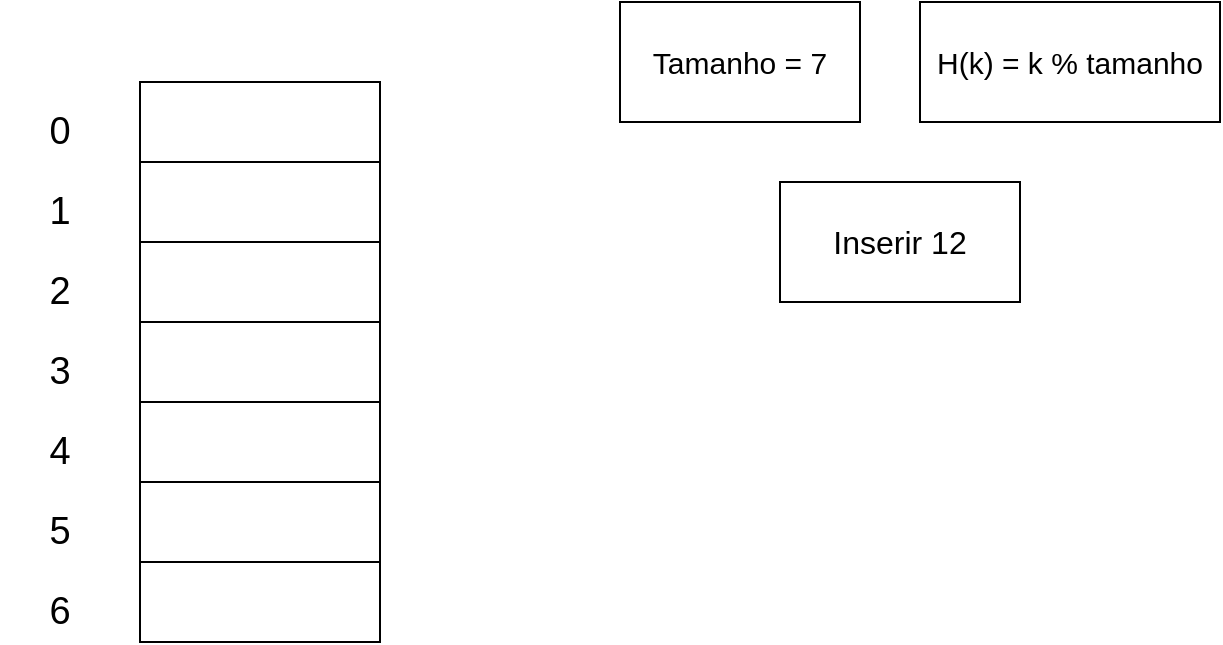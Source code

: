 <mxfile version="24.2.5" type="github" pages="36">
  <diagram name="E-1" id="augnzKRWy87w3Yb1pewA">
    <mxGraphModel dx="1434" dy="750" grid="1" gridSize="10" guides="1" tooltips="1" connect="1" arrows="1" fold="1" page="1" pageScale="1" pageWidth="850" pageHeight="1100" math="0" shadow="0">
      <root>
        <mxCell id="0" />
        <mxCell id="1" parent="0" />
        <mxCell id="XwPazrWxvCxKzYbQHGOO-1" value="" style="rounded=0;whiteSpace=wrap;html=1;" vertex="1" parent="1">
          <mxGeometry x="180" y="120" width="120" height="40" as="geometry" />
        </mxCell>
        <mxCell id="XwPazrWxvCxKzYbQHGOO-2" value="" style="rounded=0;whiteSpace=wrap;html=1;" vertex="1" parent="1">
          <mxGeometry x="180" y="160" width="120" height="40" as="geometry" />
        </mxCell>
        <mxCell id="XwPazrWxvCxKzYbQHGOO-3" value="" style="rounded=0;whiteSpace=wrap;html=1;" vertex="1" parent="1">
          <mxGeometry x="180" y="200" width="120" height="40" as="geometry" />
        </mxCell>
        <mxCell id="XwPazrWxvCxKzYbQHGOO-4" value="" style="rounded=0;whiteSpace=wrap;html=1;" vertex="1" parent="1">
          <mxGeometry x="180" y="240" width="120" height="40" as="geometry" />
        </mxCell>
        <mxCell id="XwPazrWxvCxKzYbQHGOO-5" value="" style="rounded=0;whiteSpace=wrap;html=1;" vertex="1" parent="1">
          <mxGeometry x="180" y="280" width="120" height="40" as="geometry" />
        </mxCell>
        <mxCell id="XwPazrWxvCxKzYbQHGOO-6" value="" style="rounded=0;whiteSpace=wrap;html=1;" vertex="1" parent="1">
          <mxGeometry x="180" y="320" width="120" height="40" as="geometry" />
        </mxCell>
        <mxCell id="XwPazrWxvCxKzYbQHGOO-7" value="" style="rounded=0;whiteSpace=wrap;html=1;" vertex="1" parent="1">
          <mxGeometry x="180" y="360" width="120" height="40" as="geometry" />
        </mxCell>
        <mxCell id="XwPazrWxvCxKzYbQHGOO-11" value="&lt;font style=&quot;font-size: 15px;&quot;&gt;Tamanho = 7&lt;/font&gt;" style="rounded=0;whiteSpace=wrap;html=1;" vertex="1" parent="1">
          <mxGeometry x="420" y="80" width="120" height="60" as="geometry" />
        </mxCell>
        <mxCell id="XwPazrWxvCxKzYbQHGOO-12" value="&lt;font style=&quot;font-size: 15px;&quot;&gt;H(k) = k % tamanho&lt;/font&gt;" style="rounded=0;whiteSpace=wrap;html=1;" vertex="1" parent="1">
          <mxGeometry x="570" y="80" width="150" height="60" as="geometry" />
        </mxCell>
        <mxCell id="I3DL76dL9MsT9b5OhzAN-1" value="&lt;font style=&quot;font-size: 16px;&quot;&gt;Inserir 12&lt;/font&gt;" style="rounded=0;whiteSpace=wrap;html=1;" vertex="1" parent="1">
          <mxGeometry x="500" y="170" width="120" height="60" as="geometry" />
        </mxCell>
        <mxCell id="oV-SeqQBjbVwqz7DBcU7-1" value="&lt;font style=&quot;font-size: 19px;&quot;&gt;0&lt;/font&gt;" style="text;html=1;align=center;verticalAlign=middle;whiteSpace=wrap;rounded=0;" vertex="1" parent="1">
          <mxGeometry x="110" y="130" width="60" height="30" as="geometry" />
        </mxCell>
        <mxCell id="oV-SeqQBjbVwqz7DBcU7-2" value="&lt;font style=&quot;font-size: 19px;&quot;&gt;1&lt;/font&gt;" style="text;html=1;align=center;verticalAlign=middle;whiteSpace=wrap;rounded=0;" vertex="1" parent="1">
          <mxGeometry x="110" y="170" width="60" height="30" as="geometry" />
        </mxCell>
        <mxCell id="oV-SeqQBjbVwqz7DBcU7-3" value="&lt;font style=&quot;font-size: 19px;&quot;&gt;2&lt;/font&gt;" style="text;html=1;align=center;verticalAlign=middle;whiteSpace=wrap;rounded=0;" vertex="1" parent="1">
          <mxGeometry x="110" y="210" width="60" height="30" as="geometry" />
        </mxCell>
        <mxCell id="oV-SeqQBjbVwqz7DBcU7-4" value="&lt;font style=&quot;font-size: 19px;&quot;&gt;3&lt;/font&gt;" style="text;html=1;align=center;verticalAlign=middle;whiteSpace=wrap;rounded=0;" vertex="1" parent="1">
          <mxGeometry x="110" y="250" width="60" height="30" as="geometry" />
        </mxCell>
        <mxCell id="oV-SeqQBjbVwqz7DBcU7-5" value="&lt;font style=&quot;font-size: 19px;&quot;&gt;4&lt;/font&gt;" style="text;html=1;align=center;verticalAlign=middle;whiteSpace=wrap;rounded=0;" vertex="1" parent="1">
          <mxGeometry x="110" y="290" width="60" height="30" as="geometry" />
        </mxCell>
        <mxCell id="oV-SeqQBjbVwqz7DBcU7-6" value="&lt;font style=&quot;font-size: 19px;&quot;&gt;5&lt;/font&gt;" style="text;html=1;align=center;verticalAlign=middle;whiteSpace=wrap;rounded=0;" vertex="1" parent="1">
          <mxGeometry x="110" y="330" width="60" height="30" as="geometry" />
        </mxCell>
        <mxCell id="oV-SeqQBjbVwqz7DBcU7-7" value="&lt;font style=&quot;font-size: 19px;&quot;&gt;6&lt;/font&gt;" style="text;html=1;align=center;verticalAlign=middle;whiteSpace=wrap;rounded=0;" vertex="1" parent="1">
          <mxGeometry x="110" y="370" width="60" height="30" as="geometry" />
        </mxCell>
      </root>
    </mxGraphModel>
  </diagram>
  <diagram name="E-2" id="Eve7TSu6Cgmrn5NvszJb">
    <mxGraphModel dx="1434" dy="750" grid="1" gridSize="10" guides="1" tooltips="1" connect="1" arrows="1" fold="1" page="1" pageScale="1" pageWidth="850" pageHeight="1100" math="0" shadow="0">
      <root>
        <mxCell id="k9LsBbKBzc1jvdpLVdJB-0" />
        <mxCell id="k9LsBbKBzc1jvdpLVdJB-1" parent="k9LsBbKBzc1jvdpLVdJB-0" />
        <mxCell id="k9LsBbKBzc1jvdpLVdJB-2" value="" style="rounded=0;whiteSpace=wrap;html=1;" vertex="1" parent="k9LsBbKBzc1jvdpLVdJB-1">
          <mxGeometry x="180" y="120" width="120" height="40" as="geometry" />
        </mxCell>
        <mxCell id="k9LsBbKBzc1jvdpLVdJB-3" value="" style="rounded=0;whiteSpace=wrap;html=1;" vertex="1" parent="k9LsBbKBzc1jvdpLVdJB-1">
          <mxGeometry x="180" y="160" width="120" height="40" as="geometry" />
        </mxCell>
        <mxCell id="k9LsBbKBzc1jvdpLVdJB-4" value="" style="rounded=0;whiteSpace=wrap;html=1;" vertex="1" parent="k9LsBbKBzc1jvdpLVdJB-1">
          <mxGeometry x="180" y="200" width="120" height="40" as="geometry" />
        </mxCell>
        <mxCell id="k9LsBbKBzc1jvdpLVdJB-5" value="" style="rounded=0;whiteSpace=wrap;html=1;" vertex="1" parent="k9LsBbKBzc1jvdpLVdJB-1">
          <mxGeometry x="180" y="240" width="120" height="40" as="geometry" />
        </mxCell>
        <mxCell id="k9LsBbKBzc1jvdpLVdJB-6" value="" style="rounded=0;whiteSpace=wrap;html=1;" vertex="1" parent="k9LsBbKBzc1jvdpLVdJB-1">
          <mxGeometry x="180" y="280" width="120" height="40" as="geometry" />
        </mxCell>
        <mxCell id="k9LsBbKBzc1jvdpLVdJB-7" value="" style="rounded=0;whiteSpace=wrap;html=1;" vertex="1" parent="k9LsBbKBzc1jvdpLVdJB-1">
          <mxGeometry x="180" y="320" width="120" height="40" as="geometry" />
        </mxCell>
        <mxCell id="k9LsBbKBzc1jvdpLVdJB-8" value="" style="rounded=0;whiteSpace=wrap;html=1;" vertex="1" parent="k9LsBbKBzc1jvdpLVdJB-1">
          <mxGeometry x="180" y="360" width="120" height="40" as="geometry" />
        </mxCell>
        <mxCell id="k9LsBbKBzc1jvdpLVdJB-9" value="&lt;font style=&quot;font-size: 15px;&quot;&gt;Tamanho = 7&lt;/font&gt;" style="rounded=0;whiteSpace=wrap;html=1;" vertex="1" parent="k9LsBbKBzc1jvdpLVdJB-1">
          <mxGeometry x="420" y="80" width="120" height="60" as="geometry" />
        </mxCell>
        <mxCell id="k9LsBbKBzc1jvdpLVdJB-10" value="&lt;font style=&quot;font-size: 15px;&quot;&gt;H(k) = k % tamanho&lt;/font&gt;" style="rounded=0;whiteSpace=wrap;html=1;" vertex="1" parent="k9LsBbKBzc1jvdpLVdJB-1">
          <mxGeometry x="570" y="80" width="150" height="60" as="geometry" />
        </mxCell>
        <mxCell id="k9LsBbKBzc1jvdpLVdJB-18" value="&lt;font style=&quot;font-size: 16px;&quot;&gt;Inserir 12&lt;/font&gt;" style="rounded=0;whiteSpace=wrap;html=1;" vertex="1" parent="k9LsBbKBzc1jvdpLVdJB-1">
          <mxGeometry x="490" y="160" width="120" height="60" as="geometry" />
        </mxCell>
        <mxCell id="d2flOp0FeqdRZtsb8cM_-0" value="&lt;font style=&quot;font-size: 16px;&quot;&gt;12&lt;/font&gt;" style="text;html=1;align=center;verticalAlign=middle;whiteSpace=wrap;rounded=0;" vertex="1" parent="k9LsBbKBzc1jvdpLVdJB-1">
          <mxGeometry x="210" y="320" width="60" height="40" as="geometry" />
        </mxCell>
        <mxCell id="e-xmMrp0vG1wPNzVTCzG-0" value="&lt;font style=&quot;font-size: 19px;&quot;&gt;0&lt;/font&gt;" style="text;html=1;align=center;verticalAlign=middle;whiteSpace=wrap;rounded=0;" vertex="1" parent="k9LsBbKBzc1jvdpLVdJB-1">
          <mxGeometry x="110" y="125" width="60" height="30" as="geometry" />
        </mxCell>
        <mxCell id="e-xmMrp0vG1wPNzVTCzG-1" value="&lt;font style=&quot;font-size: 19px;&quot;&gt;1&lt;/font&gt;" style="text;html=1;align=center;verticalAlign=middle;whiteSpace=wrap;rounded=0;" vertex="1" parent="k9LsBbKBzc1jvdpLVdJB-1">
          <mxGeometry x="110" y="165" width="60" height="30" as="geometry" />
        </mxCell>
        <mxCell id="e-xmMrp0vG1wPNzVTCzG-2" value="&lt;font style=&quot;font-size: 19px;&quot;&gt;2&lt;/font&gt;" style="text;html=1;align=center;verticalAlign=middle;whiteSpace=wrap;rounded=0;" vertex="1" parent="k9LsBbKBzc1jvdpLVdJB-1">
          <mxGeometry x="110" y="205" width="60" height="30" as="geometry" />
        </mxCell>
        <mxCell id="e-xmMrp0vG1wPNzVTCzG-3" value="&lt;font style=&quot;font-size: 19px;&quot;&gt;3&lt;/font&gt;" style="text;html=1;align=center;verticalAlign=middle;whiteSpace=wrap;rounded=0;" vertex="1" parent="k9LsBbKBzc1jvdpLVdJB-1">
          <mxGeometry x="110" y="245" width="60" height="30" as="geometry" />
        </mxCell>
        <mxCell id="e-xmMrp0vG1wPNzVTCzG-4" value="&lt;font style=&quot;font-size: 19px;&quot;&gt;4&lt;/font&gt;" style="text;html=1;align=center;verticalAlign=middle;whiteSpace=wrap;rounded=0;" vertex="1" parent="k9LsBbKBzc1jvdpLVdJB-1">
          <mxGeometry x="110" y="285" width="60" height="30" as="geometry" />
        </mxCell>
        <mxCell id="e-xmMrp0vG1wPNzVTCzG-5" value="&lt;font style=&quot;font-size: 19px;&quot;&gt;5&lt;/font&gt;" style="text;html=1;align=center;verticalAlign=middle;whiteSpace=wrap;rounded=0;" vertex="1" parent="k9LsBbKBzc1jvdpLVdJB-1">
          <mxGeometry x="110" y="325" width="60" height="30" as="geometry" />
        </mxCell>
        <mxCell id="e-xmMrp0vG1wPNzVTCzG-6" value="&lt;font style=&quot;font-size: 19px;&quot;&gt;6&lt;/font&gt;" style="text;html=1;align=center;verticalAlign=middle;whiteSpace=wrap;rounded=0;" vertex="1" parent="k9LsBbKBzc1jvdpLVdJB-1">
          <mxGeometry x="110" y="365" width="60" height="30" as="geometry" />
        </mxCell>
      </root>
    </mxGraphModel>
  </diagram>
  <diagram name="E-3" id="W7tHaF6QhpOBnv08gYKe">
    <mxGraphModel dx="1434" dy="750" grid="1" gridSize="10" guides="1" tooltips="1" connect="1" arrows="1" fold="1" page="1" pageScale="1" pageWidth="850" pageHeight="1100" math="0" shadow="0">
      <root>
        <mxCell id="5k3JR_EgkZlYfD3Bz0ph-0" />
        <mxCell id="5k3JR_EgkZlYfD3Bz0ph-1" parent="5k3JR_EgkZlYfD3Bz0ph-0" />
        <mxCell id="5k3JR_EgkZlYfD3Bz0ph-2" value="" style="rounded=0;whiteSpace=wrap;html=1;" vertex="1" parent="5k3JR_EgkZlYfD3Bz0ph-1">
          <mxGeometry x="180" y="120" width="120" height="40" as="geometry" />
        </mxCell>
        <mxCell id="5k3JR_EgkZlYfD3Bz0ph-3" value="" style="rounded=0;whiteSpace=wrap;html=1;" vertex="1" parent="5k3JR_EgkZlYfD3Bz0ph-1">
          <mxGeometry x="180" y="160" width="120" height="40" as="geometry" />
        </mxCell>
        <mxCell id="5k3JR_EgkZlYfD3Bz0ph-4" value="" style="rounded=0;whiteSpace=wrap;html=1;" vertex="1" parent="5k3JR_EgkZlYfD3Bz0ph-1">
          <mxGeometry x="180" y="200" width="120" height="40" as="geometry" />
        </mxCell>
        <mxCell id="5k3JR_EgkZlYfD3Bz0ph-5" value="" style="rounded=0;whiteSpace=wrap;html=1;" vertex="1" parent="5k3JR_EgkZlYfD3Bz0ph-1">
          <mxGeometry x="180" y="240" width="120" height="40" as="geometry" />
        </mxCell>
        <mxCell id="5k3JR_EgkZlYfD3Bz0ph-6" value="" style="rounded=0;whiteSpace=wrap;html=1;" vertex="1" parent="5k3JR_EgkZlYfD3Bz0ph-1">
          <mxGeometry x="180" y="280" width="120" height="40" as="geometry" />
        </mxCell>
        <mxCell id="5k3JR_EgkZlYfD3Bz0ph-7" value="" style="rounded=0;whiteSpace=wrap;html=1;" vertex="1" parent="5k3JR_EgkZlYfD3Bz0ph-1">
          <mxGeometry x="180" y="320" width="120" height="40" as="geometry" />
        </mxCell>
        <mxCell id="5k3JR_EgkZlYfD3Bz0ph-8" value="" style="rounded=0;whiteSpace=wrap;html=1;" vertex="1" parent="5k3JR_EgkZlYfD3Bz0ph-1">
          <mxGeometry x="180" y="360" width="120" height="40" as="geometry" />
        </mxCell>
        <mxCell id="5k3JR_EgkZlYfD3Bz0ph-9" value="&lt;font style=&quot;font-size: 15px;&quot;&gt;Tamanho = 7&lt;/font&gt;" style="rounded=0;whiteSpace=wrap;html=1;" vertex="1" parent="5k3JR_EgkZlYfD3Bz0ph-1">
          <mxGeometry x="420" y="80" width="120" height="60" as="geometry" />
        </mxCell>
        <mxCell id="5k3JR_EgkZlYfD3Bz0ph-10" value="&lt;font style=&quot;font-size: 15px;&quot;&gt;H(k) = k % tamanho&lt;/font&gt;" style="rounded=0;whiteSpace=wrap;html=1;" vertex="1" parent="5k3JR_EgkZlYfD3Bz0ph-1">
          <mxGeometry x="570" y="80" width="150" height="60" as="geometry" />
        </mxCell>
        <mxCell id="5k3JR_EgkZlYfD3Bz0ph-18" value="&lt;font style=&quot;font-size: 16px;&quot;&gt;Inserir 10&lt;/font&gt;" style="rounded=0;whiteSpace=wrap;html=1;" vertex="1" parent="5k3JR_EgkZlYfD3Bz0ph-1">
          <mxGeometry x="490" y="160" width="120" height="60" as="geometry" />
        </mxCell>
        <mxCell id="5k3JR_EgkZlYfD3Bz0ph-19" value="&lt;font style=&quot;font-size: 16px;&quot;&gt;12&lt;/font&gt;" style="text;html=1;align=center;verticalAlign=middle;whiteSpace=wrap;rounded=0;" vertex="1" parent="5k3JR_EgkZlYfD3Bz0ph-1">
          <mxGeometry x="210" y="320" width="60" height="40" as="geometry" />
        </mxCell>
        <mxCell id="X7aJi7_K9eTIHXgfBEZM-0" value="&lt;font style=&quot;font-size: 16px;&quot;&gt;10&lt;/font&gt;" style="text;html=1;align=center;verticalAlign=middle;whiteSpace=wrap;rounded=0;" vertex="1" parent="5k3JR_EgkZlYfD3Bz0ph-1">
          <mxGeometry x="210" y="240" width="60" height="40" as="geometry" />
        </mxCell>
        <mxCell id="tTQWtJ2l5TGnZTPMulk5-0" value="&lt;font style=&quot;font-size: 19px;&quot;&gt;0&lt;/font&gt;" style="text;html=1;align=center;verticalAlign=middle;whiteSpace=wrap;rounded=0;" vertex="1" parent="5k3JR_EgkZlYfD3Bz0ph-1">
          <mxGeometry x="110" y="125" width="60" height="30" as="geometry" />
        </mxCell>
        <mxCell id="tTQWtJ2l5TGnZTPMulk5-1" value="&lt;font style=&quot;font-size: 19px;&quot;&gt;1&lt;/font&gt;" style="text;html=1;align=center;verticalAlign=middle;whiteSpace=wrap;rounded=0;" vertex="1" parent="5k3JR_EgkZlYfD3Bz0ph-1">
          <mxGeometry x="110" y="165" width="60" height="30" as="geometry" />
        </mxCell>
        <mxCell id="tTQWtJ2l5TGnZTPMulk5-2" value="&lt;font style=&quot;font-size: 19px;&quot;&gt;2&lt;/font&gt;" style="text;html=1;align=center;verticalAlign=middle;whiteSpace=wrap;rounded=0;" vertex="1" parent="5k3JR_EgkZlYfD3Bz0ph-1">
          <mxGeometry x="110" y="205" width="60" height="30" as="geometry" />
        </mxCell>
        <mxCell id="tTQWtJ2l5TGnZTPMulk5-3" value="&lt;font style=&quot;font-size: 19px;&quot;&gt;3&lt;/font&gt;" style="text;html=1;align=center;verticalAlign=middle;whiteSpace=wrap;rounded=0;" vertex="1" parent="5k3JR_EgkZlYfD3Bz0ph-1">
          <mxGeometry x="110" y="245" width="60" height="30" as="geometry" />
        </mxCell>
        <mxCell id="tTQWtJ2l5TGnZTPMulk5-4" value="&lt;font style=&quot;font-size: 19px;&quot;&gt;4&lt;/font&gt;" style="text;html=1;align=center;verticalAlign=middle;whiteSpace=wrap;rounded=0;" vertex="1" parent="5k3JR_EgkZlYfD3Bz0ph-1">
          <mxGeometry x="110" y="285" width="60" height="30" as="geometry" />
        </mxCell>
        <mxCell id="tTQWtJ2l5TGnZTPMulk5-5" value="&lt;font style=&quot;font-size: 19px;&quot;&gt;5&lt;/font&gt;" style="text;html=1;align=center;verticalAlign=middle;whiteSpace=wrap;rounded=0;" vertex="1" parent="5k3JR_EgkZlYfD3Bz0ph-1">
          <mxGeometry x="110" y="325" width="60" height="30" as="geometry" />
        </mxCell>
        <mxCell id="tTQWtJ2l5TGnZTPMulk5-6" value="&lt;font style=&quot;font-size: 19px;&quot;&gt;6&lt;/font&gt;" style="text;html=1;align=center;verticalAlign=middle;whiteSpace=wrap;rounded=0;" vertex="1" parent="5k3JR_EgkZlYfD3Bz0ph-1">
          <mxGeometry x="110" y="365" width="60" height="30" as="geometry" />
        </mxCell>
      </root>
    </mxGraphModel>
  </diagram>
  <diagram name="E-4" id="V3flYjAUJdP9xnPc3KWA">
    <mxGraphModel dx="1434" dy="750" grid="1" gridSize="10" guides="1" tooltips="1" connect="1" arrows="1" fold="1" page="1" pageScale="1" pageWidth="850" pageHeight="1100" math="0" shadow="0">
      <root>
        <mxCell id="VyoqbiwQ9FFWVhk6RAVO-0" />
        <mxCell id="VyoqbiwQ9FFWVhk6RAVO-1" parent="VyoqbiwQ9FFWVhk6RAVO-0" />
        <mxCell id="VyoqbiwQ9FFWVhk6RAVO-2" value="" style="rounded=0;whiteSpace=wrap;html=1;" vertex="1" parent="VyoqbiwQ9FFWVhk6RAVO-1">
          <mxGeometry x="180" y="120" width="120" height="40" as="geometry" />
        </mxCell>
        <mxCell id="VyoqbiwQ9FFWVhk6RAVO-3" value="" style="rounded=0;whiteSpace=wrap;html=1;" vertex="1" parent="VyoqbiwQ9FFWVhk6RAVO-1">
          <mxGeometry x="180" y="160" width="120" height="40" as="geometry" />
        </mxCell>
        <mxCell id="VyoqbiwQ9FFWVhk6RAVO-4" value="" style="rounded=0;whiteSpace=wrap;html=1;" vertex="1" parent="VyoqbiwQ9FFWVhk6RAVO-1">
          <mxGeometry x="180" y="200" width="120" height="40" as="geometry" />
        </mxCell>
        <mxCell id="VyoqbiwQ9FFWVhk6RAVO-5" value="" style="rounded=0;whiteSpace=wrap;html=1;" vertex="1" parent="VyoqbiwQ9FFWVhk6RAVO-1">
          <mxGeometry x="180" y="240" width="120" height="40" as="geometry" />
        </mxCell>
        <mxCell id="VyoqbiwQ9FFWVhk6RAVO-6" value="" style="rounded=0;whiteSpace=wrap;html=1;" vertex="1" parent="VyoqbiwQ9FFWVhk6RAVO-1">
          <mxGeometry x="180" y="280" width="120" height="40" as="geometry" />
        </mxCell>
        <mxCell id="VyoqbiwQ9FFWVhk6RAVO-7" value="" style="rounded=0;whiteSpace=wrap;html=1;" vertex="1" parent="VyoqbiwQ9FFWVhk6RAVO-1">
          <mxGeometry x="180" y="320" width="120" height="40" as="geometry" />
        </mxCell>
        <mxCell id="VyoqbiwQ9FFWVhk6RAVO-8" value="" style="rounded=0;whiteSpace=wrap;html=1;" vertex="1" parent="VyoqbiwQ9FFWVhk6RAVO-1">
          <mxGeometry x="180" y="360" width="120" height="40" as="geometry" />
        </mxCell>
        <mxCell id="VyoqbiwQ9FFWVhk6RAVO-9" value="&lt;font style=&quot;font-size: 15px;&quot;&gt;Tamanho = 7&lt;/font&gt;" style="rounded=0;whiteSpace=wrap;html=1;" vertex="1" parent="VyoqbiwQ9FFWVhk6RAVO-1">
          <mxGeometry x="420" y="80" width="120" height="60" as="geometry" />
        </mxCell>
        <mxCell id="VyoqbiwQ9FFWVhk6RAVO-10" value="&lt;font style=&quot;font-size: 15px;&quot;&gt;H(k) = k % tamanho&lt;/font&gt;" style="rounded=0;whiteSpace=wrap;html=1;" vertex="1" parent="VyoqbiwQ9FFWVhk6RAVO-1">
          <mxGeometry x="570" y="80" width="150" height="60" as="geometry" />
        </mxCell>
        <mxCell id="VyoqbiwQ9FFWVhk6RAVO-18" value="&lt;div&gt;&lt;font style=&quot;font-size: 16px;&quot;&gt;Inserir 19&lt;/font&gt;&lt;/div&gt;" style="rounded=0;whiteSpace=wrap;html=1;" vertex="1" parent="VyoqbiwQ9FFWVhk6RAVO-1">
          <mxGeometry x="490" y="160" width="120" height="60" as="geometry" />
        </mxCell>
        <mxCell id="VyoqbiwQ9FFWVhk6RAVO-19" value="&lt;font style=&quot;font-size: 16px;&quot;&gt;12&lt;/font&gt;" style="text;html=1;align=center;verticalAlign=middle;whiteSpace=wrap;rounded=0;" vertex="1" parent="VyoqbiwQ9FFWVhk6RAVO-1">
          <mxGeometry x="210" y="320" width="60" height="40" as="geometry" />
        </mxCell>
        <mxCell id="VyoqbiwQ9FFWVhk6RAVO-20" value="&lt;font style=&quot;font-size: 16px;&quot;&gt;10&lt;/font&gt;" style="text;html=1;align=center;verticalAlign=middle;whiteSpace=wrap;rounded=0;" vertex="1" parent="VyoqbiwQ9FFWVhk6RAVO-1">
          <mxGeometry x="210" y="240" width="60" height="40" as="geometry" />
        </mxCell>
        <mxCell id="J6zCbbgISe0AUY9pea4j-0" value="" style="endArrow=classic;html=1;rounded=0;exitX=1;exitY=0.5;exitDx=0;exitDy=0;" edge="1" parent="VyoqbiwQ9FFWVhk6RAVO-1" target="J6zCbbgISe0AUY9pea4j-1">
          <mxGeometry width="50" height="50" relative="1" as="geometry">
            <mxPoint x="300" y="340" as="sourcePoint" />
            <mxPoint x="350" y="340" as="targetPoint" />
          </mxGeometry>
        </mxCell>
        <mxCell id="J6zCbbgISe0AUY9pea4j-1" value="&lt;font style=&quot;font-size: 16px;&quot;&gt;19&lt;/font&gt;" style="rounded=0;whiteSpace=wrap;html=1;" vertex="1" parent="VyoqbiwQ9FFWVhk6RAVO-1">
          <mxGeometry x="350" y="320" width="60" height="40" as="geometry" />
        </mxCell>
        <mxCell id="blvXPyJy6nzAfFVWw_qc-0" value="&lt;font style=&quot;font-size: 19px;&quot;&gt;0&lt;/font&gt;" style="text;html=1;align=center;verticalAlign=middle;whiteSpace=wrap;rounded=0;" vertex="1" parent="VyoqbiwQ9FFWVhk6RAVO-1">
          <mxGeometry x="110" y="125" width="60" height="30" as="geometry" />
        </mxCell>
        <mxCell id="blvXPyJy6nzAfFVWw_qc-1" value="&lt;font style=&quot;font-size: 19px;&quot;&gt;1&lt;/font&gt;" style="text;html=1;align=center;verticalAlign=middle;whiteSpace=wrap;rounded=0;" vertex="1" parent="VyoqbiwQ9FFWVhk6RAVO-1">
          <mxGeometry x="110" y="165" width="60" height="30" as="geometry" />
        </mxCell>
        <mxCell id="blvXPyJy6nzAfFVWw_qc-2" value="&lt;font style=&quot;font-size: 19px;&quot;&gt;2&lt;/font&gt;" style="text;html=1;align=center;verticalAlign=middle;whiteSpace=wrap;rounded=0;" vertex="1" parent="VyoqbiwQ9FFWVhk6RAVO-1">
          <mxGeometry x="110" y="205" width="60" height="30" as="geometry" />
        </mxCell>
        <mxCell id="blvXPyJy6nzAfFVWw_qc-3" value="&lt;font style=&quot;font-size: 19px;&quot;&gt;3&lt;/font&gt;" style="text;html=1;align=center;verticalAlign=middle;whiteSpace=wrap;rounded=0;" vertex="1" parent="VyoqbiwQ9FFWVhk6RAVO-1">
          <mxGeometry x="110" y="245" width="60" height="30" as="geometry" />
        </mxCell>
        <mxCell id="blvXPyJy6nzAfFVWw_qc-4" value="&lt;font style=&quot;font-size: 19px;&quot;&gt;4&lt;/font&gt;" style="text;html=1;align=center;verticalAlign=middle;whiteSpace=wrap;rounded=0;" vertex="1" parent="VyoqbiwQ9FFWVhk6RAVO-1">
          <mxGeometry x="110" y="285" width="60" height="30" as="geometry" />
        </mxCell>
        <mxCell id="blvXPyJy6nzAfFVWw_qc-5" value="&lt;font style=&quot;font-size: 19px;&quot;&gt;5&lt;/font&gt;" style="text;html=1;align=center;verticalAlign=middle;whiteSpace=wrap;rounded=0;" vertex="1" parent="VyoqbiwQ9FFWVhk6RAVO-1">
          <mxGeometry x="110" y="325" width="60" height="30" as="geometry" />
        </mxCell>
        <mxCell id="blvXPyJy6nzAfFVWw_qc-6" value="&lt;font style=&quot;font-size: 19px;&quot;&gt;6&lt;/font&gt;" style="text;html=1;align=center;verticalAlign=middle;whiteSpace=wrap;rounded=0;" vertex="1" parent="VyoqbiwQ9FFWVhk6RAVO-1">
          <mxGeometry x="110" y="365" width="60" height="30" as="geometry" />
        </mxCell>
      </root>
    </mxGraphModel>
  </diagram>
  <diagram name="E-5" id="t-DywS9SuLPeE_LZnMaw">
    <mxGraphModel dx="1434" dy="750" grid="1" gridSize="10" guides="1" tooltips="1" connect="1" arrows="1" fold="1" page="1" pageScale="1" pageWidth="850" pageHeight="1100" math="0" shadow="0">
      <root>
        <mxCell id="v8vtcJ13B2LO_-Rt-Ntp-0" />
        <mxCell id="v8vtcJ13B2LO_-Rt-Ntp-1" parent="v8vtcJ13B2LO_-Rt-Ntp-0" />
        <mxCell id="v8vtcJ13B2LO_-Rt-Ntp-2" value="" style="rounded=0;whiteSpace=wrap;html=1;" vertex="1" parent="v8vtcJ13B2LO_-Rt-Ntp-1">
          <mxGeometry x="180" y="240" width="120" height="40" as="geometry" />
        </mxCell>
        <mxCell id="v8vtcJ13B2LO_-Rt-Ntp-3" value="" style="rounded=0;whiteSpace=wrap;html=1;" vertex="1" parent="v8vtcJ13B2LO_-Rt-Ntp-1">
          <mxGeometry x="180" y="280" width="120" height="40" as="geometry" />
        </mxCell>
        <mxCell id="v8vtcJ13B2LO_-Rt-Ntp-4" value="" style="rounded=0;whiteSpace=wrap;html=1;" vertex="1" parent="v8vtcJ13B2LO_-Rt-Ntp-1">
          <mxGeometry x="180" y="320" width="120" height="40" as="geometry" />
        </mxCell>
        <mxCell id="v8vtcJ13B2LO_-Rt-Ntp-5" value="" style="rounded=0;whiteSpace=wrap;html=1;" vertex="1" parent="v8vtcJ13B2LO_-Rt-Ntp-1">
          <mxGeometry x="180" y="360" width="120" height="40" as="geometry" />
        </mxCell>
        <mxCell id="v8vtcJ13B2LO_-Rt-Ntp-6" value="" style="rounded=0;whiteSpace=wrap;html=1;" vertex="1" parent="v8vtcJ13B2LO_-Rt-Ntp-1">
          <mxGeometry x="180" y="400" width="120" height="40" as="geometry" />
        </mxCell>
        <mxCell id="v8vtcJ13B2LO_-Rt-Ntp-7" value="" style="rounded=0;whiteSpace=wrap;html=1;" vertex="1" parent="v8vtcJ13B2LO_-Rt-Ntp-1">
          <mxGeometry x="180" y="440" width="120" height="40" as="geometry" />
        </mxCell>
        <mxCell id="v8vtcJ13B2LO_-Rt-Ntp-8" value="" style="rounded=0;whiteSpace=wrap;html=1;" vertex="1" parent="v8vtcJ13B2LO_-Rt-Ntp-1">
          <mxGeometry x="180" y="480" width="120" height="40" as="geometry" />
        </mxCell>
        <mxCell id="v8vtcJ13B2LO_-Rt-Ntp-9" value="&lt;font style=&quot;font-size: 15px;&quot;&gt;Tamanho = 7&lt;/font&gt;" style="rounded=0;whiteSpace=wrap;html=1;" vertex="1" parent="v8vtcJ13B2LO_-Rt-Ntp-1">
          <mxGeometry x="420" y="80" width="120" height="60" as="geometry" />
        </mxCell>
        <mxCell id="v8vtcJ13B2LO_-Rt-Ntp-10" value="&lt;font style=&quot;font-size: 15px;&quot;&gt;H(k) = k % tamanho&lt;/font&gt;" style="rounded=0;whiteSpace=wrap;html=1;" vertex="1" parent="v8vtcJ13B2LO_-Rt-Ntp-1">
          <mxGeometry x="570" y="80" width="150" height="60" as="geometry" />
        </mxCell>
        <mxCell id="v8vtcJ13B2LO_-Rt-Ntp-18" value="&lt;div&gt;&lt;font style=&quot;font-size: 16px;&quot;&gt;Inserir 17&lt;/font&gt;&lt;/div&gt;" style="rounded=0;whiteSpace=wrap;html=1;" vertex="1" parent="v8vtcJ13B2LO_-Rt-Ntp-1">
          <mxGeometry x="490" y="160" width="120" height="60" as="geometry" />
        </mxCell>
        <mxCell id="v8vtcJ13B2LO_-Rt-Ntp-19" value="&lt;font style=&quot;font-size: 16px;&quot;&gt;12&lt;/font&gt;" style="text;html=1;align=center;verticalAlign=middle;whiteSpace=wrap;rounded=0;" vertex="1" parent="v8vtcJ13B2LO_-Rt-Ntp-1">
          <mxGeometry x="210" y="440" width="60" height="40" as="geometry" />
        </mxCell>
        <mxCell id="v8vtcJ13B2LO_-Rt-Ntp-20" value="&lt;font style=&quot;font-size: 16px;&quot;&gt;10&lt;/font&gt;" style="text;html=1;align=center;verticalAlign=middle;whiteSpace=wrap;rounded=0;" vertex="1" parent="v8vtcJ13B2LO_-Rt-Ntp-1">
          <mxGeometry x="210" y="360" width="60" height="40" as="geometry" />
        </mxCell>
        <mxCell id="v8vtcJ13B2LO_-Rt-Ntp-21" value="" style="endArrow=classic;html=1;rounded=0;exitX=1;exitY=0.5;exitDx=0;exitDy=0;" edge="1" parent="v8vtcJ13B2LO_-Rt-Ntp-1" target="v8vtcJ13B2LO_-Rt-Ntp-22">
          <mxGeometry width="50" height="50" relative="1" as="geometry">
            <mxPoint x="300" y="460" as="sourcePoint" />
            <mxPoint x="350" y="460" as="targetPoint" />
          </mxGeometry>
        </mxCell>
        <mxCell id="v8vtcJ13B2LO_-Rt-Ntp-22" value="&lt;font style=&quot;font-size: 16px;&quot;&gt;19&lt;/font&gt;" style="rounded=0;whiteSpace=wrap;html=1;" vertex="1" parent="v8vtcJ13B2LO_-Rt-Ntp-1">
          <mxGeometry x="350" y="440" width="60" height="40" as="geometry" />
        </mxCell>
        <mxCell id="9J__ruA2qM54NPBoSy1W-0" value="" style="endArrow=classic;html=1;rounded=0;" edge="1" parent="v8vtcJ13B2LO_-Rt-Ntp-1" target="9J__ruA2qM54NPBoSy1W-1">
          <mxGeometry width="50" height="50" relative="1" as="geometry">
            <mxPoint x="300" y="380" as="sourcePoint" />
            <mxPoint x="350" y="380" as="targetPoint" />
          </mxGeometry>
        </mxCell>
        <mxCell id="9J__ruA2qM54NPBoSy1W-1" value="&lt;font style=&quot;font-size: 16px;&quot;&gt;17&lt;/font&gt;" style="rounded=0;whiteSpace=wrap;html=1;" vertex="1" parent="v8vtcJ13B2LO_-Rt-Ntp-1">
          <mxGeometry x="350" y="360" width="60" height="40" as="geometry" />
        </mxCell>
        <mxCell id="zg5H1kbhOvJCgRL5Kocu-0" value="&lt;font style=&quot;font-size: 19px;&quot;&gt;0&lt;/font&gt;" style="text;html=1;align=center;verticalAlign=middle;whiteSpace=wrap;rounded=0;" vertex="1" parent="v8vtcJ13B2LO_-Rt-Ntp-1">
          <mxGeometry x="110" y="245" width="60" height="30" as="geometry" />
        </mxCell>
        <mxCell id="zg5H1kbhOvJCgRL5Kocu-1" value="&lt;font style=&quot;font-size: 19px;&quot;&gt;1&lt;/font&gt;" style="text;html=1;align=center;verticalAlign=middle;whiteSpace=wrap;rounded=0;" vertex="1" parent="v8vtcJ13B2LO_-Rt-Ntp-1">
          <mxGeometry x="110" y="285" width="60" height="30" as="geometry" />
        </mxCell>
        <mxCell id="zg5H1kbhOvJCgRL5Kocu-2" value="&lt;font style=&quot;font-size: 19px;&quot;&gt;2&lt;/font&gt;" style="text;html=1;align=center;verticalAlign=middle;whiteSpace=wrap;rounded=0;" vertex="1" parent="v8vtcJ13B2LO_-Rt-Ntp-1">
          <mxGeometry x="110" y="325" width="60" height="30" as="geometry" />
        </mxCell>
        <mxCell id="zg5H1kbhOvJCgRL5Kocu-3" value="&lt;font style=&quot;font-size: 19px;&quot;&gt;3&lt;/font&gt;" style="text;html=1;align=center;verticalAlign=middle;whiteSpace=wrap;rounded=0;" vertex="1" parent="v8vtcJ13B2LO_-Rt-Ntp-1">
          <mxGeometry x="110" y="365" width="60" height="30" as="geometry" />
        </mxCell>
        <mxCell id="zg5H1kbhOvJCgRL5Kocu-4" value="&lt;font style=&quot;font-size: 19px;&quot;&gt;4&lt;/font&gt;" style="text;html=1;align=center;verticalAlign=middle;whiteSpace=wrap;rounded=0;" vertex="1" parent="v8vtcJ13B2LO_-Rt-Ntp-1">
          <mxGeometry x="110" y="405" width="60" height="30" as="geometry" />
        </mxCell>
        <mxCell id="zg5H1kbhOvJCgRL5Kocu-5" value="&lt;font style=&quot;font-size: 19px;&quot;&gt;5&lt;/font&gt;" style="text;html=1;align=center;verticalAlign=middle;whiteSpace=wrap;rounded=0;" vertex="1" parent="v8vtcJ13B2LO_-Rt-Ntp-1">
          <mxGeometry x="110" y="445" width="60" height="30" as="geometry" />
        </mxCell>
        <mxCell id="zg5H1kbhOvJCgRL5Kocu-6" value="&lt;font style=&quot;font-size: 19px;&quot;&gt;6&lt;/font&gt;" style="text;html=1;align=center;verticalAlign=middle;whiteSpace=wrap;rounded=0;" vertex="1" parent="v8vtcJ13B2LO_-Rt-Ntp-1">
          <mxGeometry x="110" y="485" width="60" height="30" as="geometry" />
        </mxCell>
      </root>
    </mxGraphModel>
  </diagram>
  <diagram name="E-6" id="1HXbBfCwfbbbI4O4aMHJ">
    <mxGraphModel dx="1434" dy="750" grid="1" gridSize="10" guides="1" tooltips="1" connect="1" arrows="1" fold="1" page="1" pageScale="1" pageWidth="850" pageHeight="1100" math="0" shadow="0">
      <root>
        <mxCell id="N8Gks7aB8SjwaK66xnNE-0" />
        <mxCell id="N8Gks7aB8SjwaK66xnNE-1" parent="N8Gks7aB8SjwaK66xnNE-0" />
        <mxCell id="N8Gks7aB8SjwaK66xnNE-2" value="" style="rounded=0;whiteSpace=wrap;html=1;" vertex="1" parent="N8Gks7aB8SjwaK66xnNE-1">
          <mxGeometry x="180" y="240" width="120" height="40" as="geometry" />
        </mxCell>
        <mxCell id="N8Gks7aB8SjwaK66xnNE-3" value="" style="rounded=0;whiteSpace=wrap;html=1;" vertex="1" parent="N8Gks7aB8SjwaK66xnNE-1">
          <mxGeometry x="180" y="280" width="120" height="40" as="geometry" />
        </mxCell>
        <mxCell id="N8Gks7aB8SjwaK66xnNE-4" value="" style="rounded=0;whiteSpace=wrap;html=1;" vertex="1" parent="N8Gks7aB8SjwaK66xnNE-1">
          <mxGeometry x="180" y="320" width="120" height="40" as="geometry" />
        </mxCell>
        <mxCell id="N8Gks7aB8SjwaK66xnNE-5" value="" style="rounded=0;whiteSpace=wrap;html=1;" vertex="1" parent="N8Gks7aB8SjwaK66xnNE-1">
          <mxGeometry x="180" y="360" width="120" height="40" as="geometry" />
        </mxCell>
        <mxCell id="N8Gks7aB8SjwaK66xnNE-6" value="" style="rounded=0;whiteSpace=wrap;html=1;" vertex="1" parent="N8Gks7aB8SjwaK66xnNE-1">
          <mxGeometry x="180" y="400" width="120" height="40" as="geometry" />
        </mxCell>
        <mxCell id="N8Gks7aB8SjwaK66xnNE-7" value="" style="rounded=0;whiteSpace=wrap;html=1;" vertex="1" parent="N8Gks7aB8SjwaK66xnNE-1">
          <mxGeometry x="180" y="440" width="120" height="40" as="geometry" />
        </mxCell>
        <mxCell id="N8Gks7aB8SjwaK66xnNE-8" value="" style="rounded=0;whiteSpace=wrap;html=1;" vertex="1" parent="N8Gks7aB8SjwaK66xnNE-1">
          <mxGeometry x="180" y="480" width="120" height="40" as="geometry" />
        </mxCell>
        <mxCell id="N8Gks7aB8SjwaK66xnNE-9" value="&lt;font style=&quot;font-size: 15px;&quot;&gt;Tamanho = 7&lt;/font&gt;" style="rounded=0;whiteSpace=wrap;html=1;" vertex="1" parent="N8Gks7aB8SjwaK66xnNE-1">
          <mxGeometry x="420" y="80" width="120" height="60" as="geometry" />
        </mxCell>
        <mxCell id="N8Gks7aB8SjwaK66xnNE-10" value="&lt;font style=&quot;font-size: 15px;&quot;&gt;H(k) = k % tamanho&lt;/font&gt;" style="rounded=0;whiteSpace=wrap;html=1;" vertex="1" parent="N8Gks7aB8SjwaK66xnNE-1">
          <mxGeometry x="570" y="80" width="150" height="60" as="geometry" />
        </mxCell>
        <mxCell id="N8Gks7aB8SjwaK66xnNE-18" value="&lt;div&gt;&lt;font style=&quot;font-size: 16px;&quot;&gt;Inserir 56&lt;/font&gt;&lt;/div&gt;" style="rounded=0;whiteSpace=wrap;html=1;" vertex="1" parent="N8Gks7aB8SjwaK66xnNE-1">
          <mxGeometry x="490" y="160" width="120" height="60" as="geometry" />
        </mxCell>
        <mxCell id="N8Gks7aB8SjwaK66xnNE-19" value="&lt;font style=&quot;font-size: 16px;&quot;&gt;12&lt;/font&gt;" style="text;html=1;align=center;verticalAlign=middle;whiteSpace=wrap;rounded=0;" vertex="1" parent="N8Gks7aB8SjwaK66xnNE-1">
          <mxGeometry x="210" y="440" width="60" height="40" as="geometry" />
        </mxCell>
        <mxCell id="N8Gks7aB8SjwaK66xnNE-20" value="&lt;font style=&quot;font-size: 16px;&quot;&gt;10&lt;/font&gt;" style="text;html=1;align=center;verticalAlign=middle;whiteSpace=wrap;rounded=0;" vertex="1" parent="N8Gks7aB8SjwaK66xnNE-1">
          <mxGeometry x="210" y="360" width="60" height="40" as="geometry" />
        </mxCell>
        <mxCell id="N8Gks7aB8SjwaK66xnNE-21" value="" style="endArrow=classic;html=1;rounded=0;exitX=1;exitY=0.5;exitDx=0;exitDy=0;" edge="1" parent="N8Gks7aB8SjwaK66xnNE-1" target="N8Gks7aB8SjwaK66xnNE-22">
          <mxGeometry width="50" height="50" relative="1" as="geometry">
            <mxPoint x="300" y="460" as="sourcePoint" />
            <mxPoint x="350" y="460" as="targetPoint" />
          </mxGeometry>
        </mxCell>
        <mxCell id="N8Gks7aB8SjwaK66xnNE-22" value="&lt;font style=&quot;font-size: 16px;&quot;&gt;19&lt;/font&gt;" style="rounded=0;whiteSpace=wrap;html=1;" vertex="1" parent="N8Gks7aB8SjwaK66xnNE-1">
          <mxGeometry x="350" y="440" width="60" height="40" as="geometry" />
        </mxCell>
        <mxCell id="N8Gks7aB8SjwaK66xnNE-23" value="" style="endArrow=classic;html=1;rounded=0;" edge="1" parent="N8Gks7aB8SjwaK66xnNE-1" target="N8Gks7aB8SjwaK66xnNE-24">
          <mxGeometry width="50" height="50" relative="1" as="geometry">
            <mxPoint x="300" y="380" as="sourcePoint" />
            <mxPoint x="350" y="380" as="targetPoint" />
          </mxGeometry>
        </mxCell>
        <mxCell id="N8Gks7aB8SjwaK66xnNE-24" value="&lt;font style=&quot;font-size: 16px;&quot;&gt;17&lt;/font&gt;" style="rounded=0;whiteSpace=wrap;html=1;" vertex="1" parent="N8Gks7aB8SjwaK66xnNE-1">
          <mxGeometry x="350" y="360" width="60" height="40" as="geometry" />
        </mxCell>
        <mxCell id="yBu3eaj8eTxgijN-o9Rs-0" value="&lt;font style=&quot;font-size: 17px;&quot;&gt;56&lt;/font&gt;" style="text;html=1;align=center;verticalAlign=middle;whiteSpace=wrap;rounded=0;" vertex="1" parent="N8Gks7aB8SjwaK66xnNE-1">
          <mxGeometry x="210" y="240" width="60" height="40" as="geometry" />
        </mxCell>
        <mxCell id="neycd9Liy_-fvpSrbN-5-0" value="&lt;font style=&quot;font-size: 19px;&quot;&gt;0&lt;/font&gt;" style="text;html=1;align=center;verticalAlign=middle;whiteSpace=wrap;rounded=0;" vertex="1" parent="N8Gks7aB8SjwaK66xnNE-1">
          <mxGeometry x="110" y="245" width="60" height="30" as="geometry" />
        </mxCell>
        <mxCell id="neycd9Liy_-fvpSrbN-5-1" value="&lt;font style=&quot;font-size: 19px;&quot;&gt;1&lt;/font&gt;" style="text;html=1;align=center;verticalAlign=middle;whiteSpace=wrap;rounded=0;" vertex="1" parent="N8Gks7aB8SjwaK66xnNE-1">
          <mxGeometry x="110" y="285" width="60" height="30" as="geometry" />
        </mxCell>
        <mxCell id="neycd9Liy_-fvpSrbN-5-2" value="&lt;font style=&quot;font-size: 19px;&quot;&gt;2&lt;/font&gt;" style="text;html=1;align=center;verticalAlign=middle;whiteSpace=wrap;rounded=0;" vertex="1" parent="N8Gks7aB8SjwaK66xnNE-1">
          <mxGeometry x="110" y="325" width="60" height="30" as="geometry" />
        </mxCell>
        <mxCell id="neycd9Liy_-fvpSrbN-5-3" value="&lt;font style=&quot;font-size: 19px;&quot;&gt;3&lt;/font&gt;" style="text;html=1;align=center;verticalAlign=middle;whiteSpace=wrap;rounded=0;" vertex="1" parent="N8Gks7aB8SjwaK66xnNE-1">
          <mxGeometry x="110" y="365" width="60" height="30" as="geometry" />
        </mxCell>
        <mxCell id="neycd9Liy_-fvpSrbN-5-4" value="&lt;font style=&quot;font-size: 19px;&quot;&gt;4&lt;/font&gt;" style="text;html=1;align=center;verticalAlign=middle;whiteSpace=wrap;rounded=0;" vertex="1" parent="N8Gks7aB8SjwaK66xnNE-1">
          <mxGeometry x="110" y="405" width="60" height="30" as="geometry" />
        </mxCell>
        <mxCell id="neycd9Liy_-fvpSrbN-5-5" value="&lt;font style=&quot;font-size: 19px;&quot;&gt;5&lt;/font&gt;" style="text;html=1;align=center;verticalAlign=middle;whiteSpace=wrap;rounded=0;" vertex="1" parent="N8Gks7aB8SjwaK66xnNE-1">
          <mxGeometry x="110" y="445" width="60" height="30" as="geometry" />
        </mxCell>
        <mxCell id="neycd9Liy_-fvpSrbN-5-6" value="&lt;font style=&quot;font-size: 19px;&quot;&gt;6&lt;/font&gt;" style="text;html=1;align=center;verticalAlign=middle;whiteSpace=wrap;rounded=0;" vertex="1" parent="N8Gks7aB8SjwaK66xnNE-1">
          <mxGeometry x="110" y="485" width="60" height="30" as="geometry" />
        </mxCell>
      </root>
    </mxGraphModel>
  </diagram>
  <diagram name="E-7" id="LdfWHIQlUgi9vVPUlcQo">
    <mxGraphModel dx="1434" dy="750" grid="1" gridSize="10" guides="1" tooltips="1" connect="1" arrows="1" fold="1" page="1" pageScale="1" pageWidth="850" pageHeight="1100" math="0" shadow="0">
      <root>
        <mxCell id="-CFltOOJKCpFc5r1c-ad-0" />
        <mxCell id="-CFltOOJKCpFc5r1c-ad-1" parent="-CFltOOJKCpFc5r1c-ad-0" />
        <mxCell id="-CFltOOJKCpFc5r1c-ad-2" value="" style="rounded=0;whiteSpace=wrap;html=1;" vertex="1" parent="-CFltOOJKCpFc5r1c-ad-1">
          <mxGeometry x="180" y="240" width="120" height="40" as="geometry" />
        </mxCell>
        <mxCell id="-CFltOOJKCpFc5r1c-ad-3" value="" style="rounded=0;whiteSpace=wrap;html=1;" vertex="1" parent="-CFltOOJKCpFc5r1c-ad-1">
          <mxGeometry x="180" y="280" width="120" height="40" as="geometry" />
        </mxCell>
        <mxCell id="-CFltOOJKCpFc5r1c-ad-4" value="" style="rounded=0;whiteSpace=wrap;html=1;" vertex="1" parent="-CFltOOJKCpFc5r1c-ad-1">
          <mxGeometry x="180" y="320" width="120" height="40" as="geometry" />
        </mxCell>
        <mxCell id="-CFltOOJKCpFc5r1c-ad-5" value="" style="rounded=0;whiteSpace=wrap;html=1;" vertex="1" parent="-CFltOOJKCpFc5r1c-ad-1">
          <mxGeometry x="180" y="360" width="120" height="40" as="geometry" />
        </mxCell>
        <mxCell id="-CFltOOJKCpFc5r1c-ad-6" value="" style="rounded=0;whiteSpace=wrap;html=1;" vertex="1" parent="-CFltOOJKCpFc5r1c-ad-1">
          <mxGeometry x="180" y="400" width="120" height="40" as="geometry" />
        </mxCell>
        <mxCell id="-CFltOOJKCpFc5r1c-ad-7" value="" style="rounded=0;whiteSpace=wrap;html=1;" vertex="1" parent="-CFltOOJKCpFc5r1c-ad-1">
          <mxGeometry x="180" y="440" width="120" height="40" as="geometry" />
        </mxCell>
        <mxCell id="-CFltOOJKCpFc5r1c-ad-8" value="" style="rounded=0;whiteSpace=wrap;html=1;" vertex="1" parent="-CFltOOJKCpFc5r1c-ad-1">
          <mxGeometry x="180" y="480" width="120" height="40" as="geometry" />
        </mxCell>
        <mxCell id="-CFltOOJKCpFc5r1c-ad-9" value="&lt;font style=&quot;font-size: 15px;&quot;&gt;Tamanho = 7&lt;/font&gt;" style="rounded=0;whiteSpace=wrap;html=1;" vertex="1" parent="-CFltOOJKCpFc5r1c-ad-1">
          <mxGeometry x="420" y="80" width="120" height="60" as="geometry" />
        </mxCell>
        <mxCell id="-CFltOOJKCpFc5r1c-ad-10" value="&lt;font style=&quot;font-size: 15px;&quot;&gt;H(k) = k % tamanho&lt;/font&gt;" style="rounded=0;whiteSpace=wrap;html=1;" vertex="1" parent="-CFltOOJKCpFc5r1c-ad-1">
          <mxGeometry x="570" y="80" width="150" height="60" as="geometry" />
        </mxCell>
        <mxCell id="-CFltOOJKCpFc5r1c-ad-18" value="&lt;div&gt;&lt;font style=&quot;font-size: 16px;&quot;&gt;Inserir 14&lt;/font&gt;&lt;/div&gt;" style="rounded=0;whiteSpace=wrap;html=1;" vertex="1" parent="-CFltOOJKCpFc5r1c-ad-1">
          <mxGeometry x="490" y="160" width="120" height="60" as="geometry" />
        </mxCell>
        <mxCell id="-CFltOOJKCpFc5r1c-ad-19" value="&lt;font style=&quot;font-size: 16px;&quot;&gt;12&lt;/font&gt;" style="text;html=1;align=center;verticalAlign=middle;whiteSpace=wrap;rounded=0;" vertex="1" parent="-CFltOOJKCpFc5r1c-ad-1">
          <mxGeometry x="210" y="440" width="60" height="40" as="geometry" />
        </mxCell>
        <mxCell id="-CFltOOJKCpFc5r1c-ad-20" value="&lt;font style=&quot;font-size: 16px;&quot;&gt;10&lt;/font&gt;" style="text;html=1;align=center;verticalAlign=middle;whiteSpace=wrap;rounded=0;" vertex="1" parent="-CFltOOJKCpFc5r1c-ad-1">
          <mxGeometry x="210" y="360" width="60" height="40" as="geometry" />
        </mxCell>
        <mxCell id="-CFltOOJKCpFc5r1c-ad-21" value="" style="endArrow=classic;html=1;rounded=0;exitX=1;exitY=0.5;exitDx=0;exitDy=0;" edge="1" parent="-CFltOOJKCpFc5r1c-ad-1" target="-CFltOOJKCpFc5r1c-ad-22">
          <mxGeometry width="50" height="50" relative="1" as="geometry">
            <mxPoint x="300" y="460" as="sourcePoint" />
            <mxPoint x="350" y="460" as="targetPoint" />
          </mxGeometry>
        </mxCell>
        <mxCell id="-CFltOOJKCpFc5r1c-ad-22" value="&lt;font style=&quot;font-size: 16px;&quot;&gt;19&lt;/font&gt;" style="rounded=0;whiteSpace=wrap;html=1;" vertex="1" parent="-CFltOOJKCpFc5r1c-ad-1">
          <mxGeometry x="350" y="440" width="60" height="40" as="geometry" />
        </mxCell>
        <mxCell id="-CFltOOJKCpFc5r1c-ad-23" value="" style="endArrow=classic;html=1;rounded=0;" edge="1" parent="-CFltOOJKCpFc5r1c-ad-1" target="-CFltOOJKCpFc5r1c-ad-24">
          <mxGeometry width="50" height="50" relative="1" as="geometry">
            <mxPoint x="300" y="380" as="sourcePoint" />
            <mxPoint x="350" y="380" as="targetPoint" />
          </mxGeometry>
        </mxCell>
        <mxCell id="-CFltOOJKCpFc5r1c-ad-24" value="&lt;font style=&quot;font-size: 16px;&quot;&gt;17&lt;/font&gt;" style="rounded=0;whiteSpace=wrap;html=1;" vertex="1" parent="-CFltOOJKCpFc5r1c-ad-1">
          <mxGeometry x="350" y="360" width="60" height="40" as="geometry" />
        </mxCell>
        <mxCell id="-CFltOOJKCpFc5r1c-ad-25" value="&lt;font style=&quot;font-size: 17px;&quot;&gt;56&lt;/font&gt;" style="text;html=1;align=center;verticalAlign=middle;whiteSpace=wrap;rounded=0;" vertex="1" parent="-CFltOOJKCpFc5r1c-ad-1">
          <mxGeometry x="210" y="240" width="60" height="40" as="geometry" />
        </mxCell>
        <mxCell id="YIjFj-dlVVE8-LeyXyKz-0" value="" style="endArrow=classic;html=1;rounded=0;" edge="1" parent="-CFltOOJKCpFc5r1c-ad-1" target="YIjFj-dlVVE8-LeyXyKz-1">
          <mxGeometry width="50" height="50" relative="1" as="geometry">
            <mxPoint x="300" y="260" as="sourcePoint" />
            <mxPoint x="350" y="260" as="targetPoint" />
          </mxGeometry>
        </mxCell>
        <mxCell id="YIjFj-dlVVE8-LeyXyKz-1" value="&lt;font style=&quot;font-size: 16px;&quot;&gt;14&lt;/font&gt;" style="rounded=0;whiteSpace=wrap;html=1;" vertex="1" parent="-CFltOOJKCpFc5r1c-ad-1">
          <mxGeometry x="350" y="240" width="60" height="40" as="geometry" />
        </mxCell>
        <mxCell id="GTs8gb90CcUod9IJflID-0" value="&lt;font style=&quot;font-size: 19px;&quot;&gt;0&lt;/font&gt;" style="text;html=1;align=center;verticalAlign=middle;whiteSpace=wrap;rounded=0;" vertex="1" parent="-CFltOOJKCpFc5r1c-ad-1">
          <mxGeometry x="110" y="245" width="60" height="30" as="geometry" />
        </mxCell>
        <mxCell id="GTs8gb90CcUod9IJflID-1" value="&lt;font style=&quot;font-size: 19px;&quot;&gt;1&lt;/font&gt;" style="text;html=1;align=center;verticalAlign=middle;whiteSpace=wrap;rounded=0;" vertex="1" parent="-CFltOOJKCpFc5r1c-ad-1">
          <mxGeometry x="110" y="285" width="60" height="30" as="geometry" />
        </mxCell>
        <mxCell id="GTs8gb90CcUod9IJflID-2" value="&lt;font style=&quot;font-size: 19px;&quot;&gt;2&lt;/font&gt;" style="text;html=1;align=center;verticalAlign=middle;whiteSpace=wrap;rounded=0;" vertex="1" parent="-CFltOOJKCpFc5r1c-ad-1">
          <mxGeometry x="110" y="325" width="60" height="30" as="geometry" />
        </mxCell>
        <mxCell id="GTs8gb90CcUod9IJflID-3" value="&lt;font style=&quot;font-size: 19px;&quot;&gt;3&lt;/font&gt;" style="text;html=1;align=center;verticalAlign=middle;whiteSpace=wrap;rounded=0;" vertex="1" parent="-CFltOOJKCpFc5r1c-ad-1">
          <mxGeometry x="110" y="365" width="60" height="30" as="geometry" />
        </mxCell>
        <mxCell id="GTs8gb90CcUod9IJflID-4" value="&lt;font style=&quot;font-size: 19px;&quot;&gt;4&lt;/font&gt;" style="text;html=1;align=center;verticalAlign=middle;whiteSpace=wrap;rounded=0;" vertex="1" parent="-CFltOOJKCpFc5r1c-ad-1">
          <mxGeometry x="110" y="405" width="60" height="30" as="geometry" />
        </mxCell>
        <mxCell id="GTs8gb90CcUod9IJflID-5" value="&lt;font style=&quot;font-size: 19px;&quot;&gt;5&lt;/font&gt;" style="text;html=1;align=center;verticalAlign=middle;whiteSpace=wrap;rounded=0;" vertex="1" parent="-CFltOOJKCpFc5r1c-ad-1">
          <mxGeometry x="110" y="445" width="60" height="30" as="geometry" />
        </mxCell>
        <mxCell id="GTs8gb90CcUod9IJflID-6" value="&lt;font style=&quot;font-size: 19px;&quot;&gt;6&lt;/font&gt;" style="text;html=1;align=center;verticalAlign=middle;whiteSpace=wrap;rounded=0;" vertex="1" parent="-CFltOOJKCpFc5r1c-ad-1">
          <mxGeometry x="110" y="485" width="60" height="30" as="geometry" />
        </mxCell>
      </root>
    </mxGraphModel>
  </diagram>
  <diagram name="E-8" id="y99Kab72x2dpKZ6-s8pG">
    <mxGraphModel dx="1434" dy="750" grid="1" gridSize="10" guides="1" tooltips="1" connect="1" arrows="1" fold="1" page="1" pageScale="1" pageWidth="850" pageHeight="1100" math="0" shadow="0">
      <root>
        <mxCell id="6fcX57McS-tcB2E47MxA-0" />
        <mxCell id="6fcX57McS-tcB2E47MxA-1" parent="6fcX57McS-tcB2E47MxA-0" />
        <mxCell id="6fcX57McS-tcB2E47MxA-2" value="" style="rounded=0;whiteSpace=wrap;html=1;" vertex="1" parent="6fcX57McS-tcB2E47MxA-1">
          <mxGeometry x="180" y="240" width="120" height="40" as="geometry" />
        </mxCell>
        <mxCell id="6fcX57McS-tcB2E47MxA-3" value="" style="rounded=0;whiteSpace=wrap;html=1;" vertex="1" parent="6fcX57McS-tcB2E47MxA-1">
          <mxGeometry x="180" y="280" width="120" height="40" as="geometry" />
        </mxCell>
        <mxCell id="6fcX57McS-tcB2E47MxA-4" value="" style="rounded=0;whiteSpace=wrap;html=1;" vertex="1" parent="6fcX57McS-tcB2E47MxA-1">
          <mxGeometry x="180" y="320" width="120" height="40" as="geometry" />
        </mxCell>
        <mxCell id="6fcX57McS-tcB2E47MxA-5" value="" style="rounded=0;whiteSpace=wrap;html=1;" vertex="1" parent="6fcX57McS-tcB2E47MxA-1">
          <mxGeometry x="180" y="360" width="120" height="40" as="geometry" />
        </mxCell>
        <mxCell id="6fcX57McS-tcB2E47MxA-6" value="" style="rounded=0;whiteSpace=wrap;html=1;" vertex="1" parent="6fcX57McS-tcB2E47MxA-1">
          <mxGeometry x="180" y="400" width="120" height="40" as="geometry" />
        </mxCell>
        <mxCell id="6fcX57McS-tcB2E47MxA-7" value="" style="rounded=0;whiteSpace=wrap;html=1;" vertex="1" parent="6fcX57McS-tcB2E47MxA-1">
          <mxGeometry x="180" y="440" width="120" height="40" as="geometry" />
        </mxCell>
        <mxCell id="6fcX57McS-tcB2E47MxA-8" value="" style="rounded=0;whiteSpace=wrap;html=1;" vertex="1" parent="6fcX57McS-tcB2E47MxA-1">
          <mxGeometry x="180" y="480" width="120" height="40" as="geometry" />
        </mxCell>
        <mxCell id="6fcX57McS-tcB2E47MxA-9" value="&lt;font style=&quot;font-size: 15px;&quot;&gt;Tamanho = 7&lt;/font&gt;" style="rounded=0;whiteSpace=wrap;html=1;" vertex="1" parent="6fcX57McS-tcB2E47MxA-1">
          <mxGeometry x="420" y="80" width="120" height="60" as="geometry" />
        </mxCell>
        <mxCell id="6fcX57McS-tcB2E47MxA-10" value="&lt;font style=&quot;font-size: 15px;&quot;&gt;H(k) = k % tamanho&lt;/font&gt;" style="rounded=0;whiteSpace=wrap;html=1;" vertex="1" parent="6fcX57McS-tcB2E47MxA-1">
          <mxGeometry x="570" y="80" width="150" height="60" as="geometry" />
        </mxCell>
        <mxCell id="6fcX57McS-tcB2E47MxA-18" value="&lt;div&gt;&lt;font style=&quot;font-size: 16px;&quot;&gt;Inserir 49&lt;/font&gt;&lt;/div&gt;" style="rounded=0;whiteSpace=wrap;html=1;" vertex="1" parent="6fcX57McS-tcB2E47MxA-1">
          <mxGeometry x="490" y="160" width="120" height="60" as="geometry" />
        </mxCell>
        <mxCell id="6fcX57McS-tcB2E47MxA-19" value="&lt;font style=&quot;font-size: 16px;&quot;&gt;12&lt;/font&gt;" style="text;html=1;align=center;verticalAlign=middle;whiteSpace=wrap;rounded=0;" vertex="1" parent="6fcX57McS-tcB2E47MxA-1">
          <mxGeometry x="210" y="440" width="60" height="40" as="geometry" />
        </mxCell>
        <mxCell id="6fcX57McS-tcB2E47MxA-20" value="&lt;font style=&quot;font-size: 16px;&quot;&gt;10&lt;/font&gt;" style="text;html=1;align=center;verticalAlign=middle;whiteSpace=wrap;rounded=0;" vertex="1" parent="6fcX57McS-tcB2E47MxA-1">
          <mxGeometry x="210" y="360" width="60" height="40" as="geometry" />
        </mxCell>
        <mxCell id="6fcX57McS-tcB2E47MxA-21" value="" style="endArrow=classic;html=1;rounded=0;exitX=1;exitY=0.5;exitDx=0;exitDy=0;" edge="1" parent="6fcX57McS-tcB2E47MxA-1" target="6fcX57McS-tcB2E47MxA-22">
          <mxGeometry width="50" height="50" relative="1" as="geometry">
            <mxPoint x="300" y="460" as="sourcePoint" />
            <mxPoint x="350" y="460" as="targetPoint" />
          </mxGeometry>
        </mxCell>
        <mxCell id="6fcX57McS-tcB2E47MxA-22" value="&lt;font style=&quot;font-size: 16px;&quot;&gt;19&lt;/font&gt;" style="rounded=0;whiteSpace=wrap;html=1;" vertex="1" parent="6fcX57McS-tcB2E47MxA-1">
          <mxGeometry x="350" y="440" width="60" height="40" as="geometry" />
        </mxCell>
        <mxCell id="6fcX57McS-tcB2E47MxA-23" value="" style="endArrow=classic;html=1;rounded=0;" edge="1" parent="6fcX57McS-tcB2E47MxA-1" target="6fcX57McS-tcB2E47MxA-24">
          <mxGeometry width="50" height="50" relative="1" as="geometry">
            <mxPoint x="300" y="380" as="sourcePoint" />
            <mxPoint x="350" y="380" as="targetPoint" />
          </mxGeometry>
        </mxCell>
        <mxCell id="6fcX57McS-tcB2E47MxA-24" value="&lt;font style=&quot;font-size: 16px;&quot;&gt;17&lt;/font&gt;" style="rounded=0;whiteSpace=wrap;html=1;" vertex="1" parent="6fcX57McS-tcB2E47MxA-1">
          <mxGeometry x="350" y="360" width="60" height="40" as="geometry" />
        </mxCell>
        <mxCell id="6fcX57McS-tcB2E47MxA-25" value="&lt;font style=&quot;font-size: 17px;&quot;&gt;56&lt;/font&gt;" style="text;html=1;align=center;verticalAlign=middle;whiteSpace=wrap;rounded=0;" vertex="1" parent="6fcX57McS-tcB2E47MxA-1">
          <mxGeometry x="210" y="240" width="60" height="40" as="geometry" />
        </mxCell>
        <mxCell id="6fcX57McS-tcB2E47MxA-26" value="" style="endArrow=classic;html=1;rounded=0;" edge="1" parent="6fcX57McS-tcB2E47MxA-1" target="6fcX57McS-tcB2E47MxA-27">
          <mxGeometry width="50" height="50" relative="1" as="geometry">
            <mxPoint x="300" y="260" as="sourcePoint" />
            <mxPoint x="350" y="260" as="targetPoint" />
          </mxGeometry>
        </mxCell>
        <mxCell id="6fcX57McS-tcB2E47MxA-27" value="&lt;font style=&quot;font-size: 16px;&quot;&gt;14&lt;/font&gt;" style="rounded=0;whiteSpace=wrap;html=1;" vertex="1" parent="6fcX57McS-tcB2E47MxA-1">
          <mxGeometry x="350" y="240" width="60" height="40" as="geometry" />
        </mxCell>
        <mxCell id="YA_2qqu41bsA_kWodD_z-0" value="" style="endArrow=classic;html=1;rounded=0;" edge="1" parent="6fcX57McS-tcB2E47MxA-1" target="YA_2qqu41bsA_kWodD_z-1">
          <mxGeometry width="50" height="50" relative="1" as="geometry">
            <mxPoint x="410" y="260" as="sourcePoint" />
            <mxPoint x="460" y="260" as="targetPoint" />
          </mxGeometry>
        </mxCell>
        <mxCell id="YA_2qqu41bsA_kWodD_z-1" value="&lt;font style=&quot;font-size: 16px;&quot;&gt;49&lt;/font&gt;" style="rounded=0;whiteSpace=wrap;html=1;" vertex="1" parent="6fcX57McS-tcB2E47MxA-1">
          <mxGeometry x="460" y="240" width="60" height="40" as="geometry" />
        </mxCell>
        <mxCell id="PY8_MKuq1rspVzmHaTe4-0" value="&lt;font style=&quot;font-size: 19px;&quot;&gt;0&lt;/font&gt;" style="text;html=1;align=center;verticalAlign=middle;whiteSpace=wrap;rounded=0;" vertex="1" parent="6fcX57McS-tcB2E47MxA-1">
          <mxGeometry x="110" y="245" width="60" height="30" as="geometry" />
        </mxCell>
        <mxCell id="PY8_MKuq1rspVzmHaTe4-1" value="&lt;font style=&quot;font-size: 19px;&quot;&gt;1&lt;/font&gt;" style="text;html=1;align=center;verticalAlign=middle;whiteSpace=wrap;rounded=0;" vertex="1" parent="6fcX57McS-tcB2E47MxA-1">
          <mxGeometry x="110" y="285" width="60" height="30" as="geometry" />
        </mxCell>
        <mxCell id="PY8_MKuq1rspVzmHaTe4-2" value="&lt;font style=&quot;font-size: 19px;&quot;&gt;2&lt;/font&gt;" style="text;html=1;align=center;verticalAlign=middle;whiteSpace=wrap;rounded=0;" vertex="1" parent="6fcX57McS-tcB2E47MxA-1">
          <mxGeometry x="110" y="325" width="60" height="30" as="geometry" />
        </mxCell>
        <mxCell id="PY8_MKuq1rspVzmHaTe4-3" value="&lt;font style=&quot;font-size: 19px;&quot;&gt;3&lt;/font&gt;" style="text;html=1;align=center;verticalAlign=middle;whiteSpace=wrap;rounded=0;" vertex="1" parent="6fcX57McS-tcB2E47MxA-1">
          <mxGeometry x="110" y="365" width="60" height="30" as="geometry" />
        </mxCell>
        <mxCell id="PY8_MKuq1rspVzmHaTe4-4" value="&lt;font style=&quot;font-size: 19px;&quot;&gt;4&lt;/font&gt;" style="text;html=1;align=center;verticalAlign=middle;whiteSpace=wrap;rounded=0;" vertex="1" parent="6fcX57McS-tcB2E47MxA-1">
          <mxGeometry x="110" y="405" width="60" height="30" as="geometry" />
        </mxCell>
        <mxCell id="PY8_MKuq1rspVzmHaTe4-5" value="&lt;font style=&quot;font-size: 19px;&quot;&gt;5&lt;/font&gt;" style="text;html=1;align=center;verticalAlign=middle;whiteSpace=wrap;rounded=0;" vertex="1" parent="6fcX57McS-tcB2E47MxA-1">
          <mxGeometry x="110" y="445" width="60" height="30" as="geometry" />
        </mxCell>
        <mxCell id="PY8_MKuq1rspVzmHaTe4-6" value="&lt;font style=&quot;font-size: 19px;&quot;&gt;6&lt;/font&gt;" style="text;html=1;align=center;verticalAlign=middle;whiteSpace=wrap;rounded=0;" vertex="1" parent="6fcX57McS-tcB2E47MxA-1">
          <mxGeometry x="110" y="485" width="60" height="30" as="geometry" />
        </mxCell>
      </root>
    </mxGraphModel>
  </diagram>
  <diagram name="E-9" id="CcsKUlisnz9gReN3yrCe">
    <mxGraphModel dx="1434" dy="750" grid="1" gridSize="10" guides="1" tooltips="1" connect="1" arrows="1" fold="1" page="1" pageScale="1" pageWidth="850" pageHeight="1100" math="0" shadow="0">
      <root>
        <mxCell id="PA0IUWp0rwF0E8EEycFF-0" />
        <mxCell id="PA0IUWp0rwF0E8EEycFF-1" parent="PA0IUWp0rwF0E8EEycFF-0" />
        <mxCell id="PA0IUWp0rwF0E8EEycFF-2" value="" style="rounded=0;whiteSpace=wrap;html=1;" vertex="1" parent="PA0IUWp0rwF0E8EEycFF-1">
          <mxGeometry x="180" y="240" width="120" height="40" as="geometry" />
        </mxCell>
        <mxCell id="PA0IUWp0rwF0E8EEycFF-3" value="" style="rounded=0;whiteSpace=wrap;html=1;" vertex="1" parent="PA0IUWp0rwF0E8EEycFF-1">
          <mxGeometry x="180" y="280" width="120" height="40" as="geometry" />
        </mxCell>
        <mxCell id="PA0IUWp0rwF0E8EEycFF-4" value="" style="rounded=0;whiteSpace=wrap;html=1;" vertex="1" parent="PA0IUWp0rwF0E8EEycFF-1">
          <mxGeometry x="180" y="320" width="120" height="40" as="geometry" />
        </mxCell>
        <mxCell id="PA0IUWp0rwF0E8EEycFF-5" value="" style="rounded=0;whiteSpace=wrap;html=1;" vertex="1" parent="PA0IUWp0rwF0E8EEycFF-1">
          <mxGeometry x="180" y="360" width="120" height="40" as="geometry" />
        </mxCell>
        <mxCell id="PA0IUWp0rwF0E8EEycFF-6" value="" style="rounded=0;whiteSpace=wrap;html=1;" vertex="1" parent="PA0IUWp0rwF0E8EEycFF-1">
          <mxGeometry x="180" y="400" width="120" height="40" as="geometry" />
        </mxCell>
        <mxCell id="PA0IUWp0rwF0E8EEycFF-7" value="" style="rounded=0;whiteSpace=wrap;html=1;" vertex="1" parent="PA0IUWp0rwF0E8EEycFF-1">
          <mxGeometry x="180" y="440" width="120" height="40" as="geometry" />
        </mxCell>
        <mxCell id="PA0IUWp0rwF0E8EEycFF-8" value="" style="rounded=0;whiteSpace=wrap;html=1;" vertex="1" parent="PA0IUWp0rwF0E8EEycFF-1">
          <mxGeometry x="180" y="480" width="120" height="40" as="geometry" />
        </mxCell>
        <mxCell id="PA0IUWp0rwF0E8EEycFF-9" value="&lt;font style=&quot;font-size: 15px;&quot;&gt;Tamanho = 7&lt;/font&gt;" style="rounded=0;whiteSpace=wrap;html=1;" vertex="1" parent="PA0IUWp0rwF0E8EEycFF-1">
          <mxGeometry x="420" y="80" width="120" height="60" as="geometry" />
        </mxCell>
        <mxCell id="PA0IUWp0rwF0E8EEycFF-10" value="&lt;font style=&quot;font-size: 15px;&quot;&gt;H(k) = k % tamanho&lt;/font&gt;" style="rounded=0;whiteSpace=wrap;html=1;" vertex="1" parent="PA0IUWp0rwF0E8EEycFF-1">
          <mxGeometry x="570" y="80" width="150" height="60" as="geometry" />
        </mxCell>
        <mxCell id="PA0IUWp0rwF0E8EEycFF-18" value="&lt;div&gt;&lt;font style=&quot;font-size: 16px;&quot;&gt;Inserir 40&lt;/font&gt;&lt;/div&gt;" style="rounded=0;whiteSpace=wrap;html=1;" vertex="1" parent="PA0IUWp0rwF0E8EEycFF-1">
          <mxGeometry x="490" y="160" width="120" height="60" as="geometry" />
        </mxCell>
        <mxCell id="PA0IUWp0rwF0E8EEycFF-19" value="&lt;font style=&quot;font-size: 16px;&quot;&gt;12&lt;/font&gt;" style="text;html=1;align=center;verticalAlign=middle;whiteSpace=wrap;rounded=0;" vertex="1" parent="PA0IUWp0rwF0E8EEycFF-1">
          <mxGeometry x="210" y="440" width="60" height="40" as="geometry" />
        </mxCell>
        <mxCell id="PA0IUWp0rwF0E8EEycFF-20" value="&lt;font style=&quot;font-size: 16px;&quot;&gt;10&lt;/font&gt;" style="text;html=1;align=center;verticalAlign=middle;whiteSpace=wrap;rounded=0;" vertex="1" parent="PA0IUWp0rwF0E8EEycFF-1">
          <mxGeometry x="210" y="360" width="60" height="40" as="geometry" />
        </mxCell>
        <mxCell id="PA0IUWp0rwF0E8EEycFF-21" value="" style="endArrow=classic;html=1;rounded=0;exitX=1;exitY=0.5;exitDx=0;exitDy=0;" edge="1" parent="PA0IUWp0rwF0E8EEycFF-1" target="PA0IUWp0rwF0E8EEycFF-22">
          <mxGeometry width="50" height="50" relative="1" as="geometry">
            <mxPoint x="300" y="460" as="sourcePoint" />
            <mxPoint x="350" y="460" as="targetPoint" />
          </mxGeometry>
        </mxCell>
        <mxCell id="PA0IUWp0rwF0E8EEycFF-22" value="&lt;font style=&quot;font-size: 16px;&quot;&gt;19&lt;/font&gt;" style="rounded=0;whiteSpace=wrap;html=1;" vertex="1" parent="PA0IUWp0rwF0E8EEycFF-1">
          <mxGeometry x="350" y="440" width="60" height="40" as="geometry" />
        </mxCell>
        <mxCell id="PA0IUWp0rwF0E8EEycFF-23" value="" style="endArrow=classic;html=1;rounded=0;" edge="1" parent="PA0IUWp0rwF0E8EEycFF-1" target="PA0IUWp0rwF0E8EEycFF-24">
          <mxGeometry width="50" height="50" relative="1" as="geometry">
            <mxPoint x="300" y="380" as="sourcePoint" />
            <mxPoint x="350" y="380" as="targetPoint" />
          </mxGeometry>
        </mxCell>
        <mxCell id="PA0IUWp0rwF0E8EEycFF-24" value="&lt;font style=&quot;font-size: 16px;&quot;&gt;17&lt;/font&gt;" style="rounded=0;whiteSpace=wrap;html=1;" vertex="1" parent="PA0IUWp0rwF0E8EEycFF-1">
          <mxGeometry x="350" y="360" width="60" height="40" as="geometry" />
        </mxCell>
        <mxCell id="PA0IUWp0rwF0E8EEycFF-25" value="&lt;font style=&quot;font-size: 17px;&quot;&gt;56&lt;/font&gt;" style="text;html=1;align=center;verticalAlign=middle;whiteSpace=wrap;rounded=0;" vertex="1" parent="PA0IUWp0rwF0E8EEycFF-1">
          <mxGeometry x="210" y="240" width="60" height="40" as="geometry" />
        </mxCell>
        <mxCell id="PA0IUWp0rwF0E8EEycFF-26" value="" style="endArrow=classic;html=1;rounded=0;" edge="1" parent="PA0IUWp0rwF0E8EEycFF-1" target="PA0IUWp0rwF0E8EEycFF-27">
          <mxGeometry width="50" height="50" relative="1" as="geometry">
            <mxPoint x="300" y="260" as="sourcePoint" />
            <mxPoint x="350" y="260" as="targetPoint" />
          </mxGeometry>
        </mxCell>
        <mxCell id="PA0IUWp0rwF0E8EEycFF-27" value="&lt;font style=&quot;font-size: 16px;&quot;&gt;14&lt;/font&gt;" style="rounded=0;whiteSpace=wrap;html=1;" vertex="1" parent="PA0IUWp0rwF0E8EEycFF-1">
          <mxGeometry x="350" y="240" width="60" height="40" as="geometry" />
        </mxCell>
        <mxCell id="PA0IUWp0rwF0E8EEycFF-28" value="" style="endArrow=classic;html=1;rounded=0;" edge="1" parent="PA0IUWp0rwF0E8EEycFF-1" target="PA0IUWp0rwF0E8EEycFF-29">
          <mxGeometry width="50" height="50" relative="1" as="geometry">
            <mxPoint x="410" y="260" as="sourcePoint" />
            <mxPoint x="460" y="260" as="targetPoint" />
          </mxGeometry>
        </mxCell>
        <mxCell id="PA0IUWp0rwF0E8EEycFF-29" value="&lt;font style=&quot;font-size: 16px;&quot;&gt;49&lt;/font&gt;" style="rounded=0;whiteSpace=wrap;html=1;" vertex="1" parent="PA0IUWp0rwF0E8EEycFF-1">
          <mxGeometry x="460" y="240" width="60" height="40" as="geometry" />
        </mxCell>
        <mxCell id="Xa2yVDmugYH-fn30gl3u-0" value="&lt;font style=&quot;font-size: 16px;&quot;&gt;23&lt;/font&gt;" style="text;html=1;align=center;verticalAlign=middle;whiteSpace=wrap;rounded=0;" vertex="1" parent="PA0IUWp0rwF0E8EEycFF-1">
          <mxGeometry x="210" y="320" width="60" height="40" as="geometry" />
        </mxCell>
        <mxCell id="Xa2yVDmugYH-fn30gl3u-1" value="" style="endArrow=classic;html=1;rounded=0;exitX=1;exitY=0.5;exitDx=0;exitDy=0;" edge="1" parent="PA0IUWp0rwF0E8EEycFF-1" target="Xa2yVDmugYH-fn30gl3u-2">
          <mxGeometry width="50" height="50" relative="1" as="geometry">
            <mxPoint x="410" y="460" as="sourcePoint" />
            <mxPoint x="460" y="460" as="targetPoint" />
          </mxGeometry>
        </mxCell>
        <mxCell id="Xa2yVDmugYH-fn30gl3u-2" value="&lt;font style=&quot;font-size: 16px;&quot;&gt;40&lt;/font&gt;" style="rounded=0;whiteSpace=wrap;html=1;" vertex="1" parent="PA0IUWp0rwF0E8EEycFF-1">
          <mxGeometry x="460" y="440" width="60" height="40" as="geometry" />
        </mxCell>
        <mxCell id="vl-dHaLKL6u2B_c-F6-F-0" value="&lt;font style=&quot;font-size: 19px;&quot;&gt;0&lt;/font&gt;" style="text;html=1;align=center;verticalAlign=middle;whiteSpace=wrap;rounded=0;" vertex="1" parent="PA0IUWp0rwF0E8EEycFF-1">
          <mxGeometry x="110" y="245" width="60" height="30" as="geometry" />
        </mxCell>
        <mxCell id="vl-dHaLKL6u2B_c-F6-F-1" value="&lt;font style=&quot;font-size: 19px;&quot;&gt;1&lt;/font&gt;" style="text;html=1;align=center;verticalAlign=middle;whiteSpace=wrap;rounded=0;" vertex="1" parent="PA0IUWp0rwF0E8EEycFF-1">
          <mxGeometry x="110" y="285" width="60" height="30" as="geometry" />
        </mxCell>
        <mxCell id="vl-dHaLKL6u2B_c-F6-F-2" value="&lt;font style=&quot;font-size: 19px;&quot;&gt;2&lt;/font&gt;" style="text;html=1;align=center;verticalAlign=middle;whiteSpace=wrap;rounded=0;" vertex="1" parent="PA0IUWp0rwF0E8EEycFF-1">
          <mxGeometry x="110" y="325" width="60" height="30" as="geometry" />
        </mxCell>
        <mxCell id="vl-dHaLKL6u2B_c-F6-F-3" value="&lt;font style=&quot;font-size: 19px;&quot;&gt;3&lt;/font&gt;" style="text;html=1;align=center;verticalAlign=middle;whiteSpace=wrap;rounded=0;" vertex="1" parent="PA0IUWp0rwF0E8EEycFF-1">
          <mxGeometry x="110" y="365" width="60" height="30" as="geometry" />
        </mxCell>
        <mxCell id="vl-dHaLKL6u2B_c-F6-F-4" value="&lt;font style=&quot;font-size: 19px;&quot;&gt;4&lt;/font&gt;" style="text;html=1;align=center;verticalAlign=middle;whiteSpace=wrap;rounded=0;" vertex="1" parent="PA0IUWp0rwF0E8EEycFF-1">
          <mxGeometry x="110" y="405" width="60" height="30" as="geometry" />
        </mxCell>
        <mxCell id="vl-dHaLKL6u2B_c-F6-F-5" value="&lt;font style=&quot;font-size: 19px;&quot;&gt;5&lt;/font&gt;" style="text;html=1;align=center;verticalAlign=middle;whiteSpace=wrap;rounded=0;" vertex="1" parent="PA0IUWp0rwF0E8EEycFF-1">
          <mxGeometry x="110" y="445" width="60" height="30" as="geometry" />
        </mxCell>
        <mxCell id="vl-dHaLKL6u2B_c-F6-F-6" value="&lt;font style=&quot;font-size: 19px;&quot;&gt;6&lt;/font&gt;" style="text;html=1;align=center;verticalAlign=middle;whiteSpace=wrap;rounded=0;" vertex="1" parent="PA0IUWp0rwF0E8EEycFF-1">
          <mxGeometry x="110" y="485" width="60" height="30" as="geometry" />
        </mxCell>
      </root>
    </mxGraphModel>
  </diagram>
  <diagram name="E-10" id="BpvjBbK33GItuVPi2hD3">
    <mxGraphModel dx="1434" dy="750" grid="1" gridSize="10" guides="1" tooltips="1" connect="1" arrows="1" fold="1" page="1" pageScale="1" pageWidth="850" pageHeight="1100" math="0" shadow="0">
      <root>
        <mxCell id="7bFlpAnnYVP66WDXn8Zc-0" />
        <mxCell id="7bFlpAnnYVP66WDXn8Zc-1" parent="7bFlpAnnYVP66WDXn8Zc-0" />
        <mxCell id="7bFlpAnnYVP66WDXn8Zc-2" value="" style="rounded=0;whiteSpace=wrap;html=1;" vertex="1" parent="7bFlpAnnYVP66WDXn8Zc-1">
          <mxGeometry x="180" y="240" width="120" height="40" as="geometry" />
        </mxCell>
        <mxCell id="7bFlpAnnYVP66WDXn8Zc-3" value="" style="rounded=0;whiteSpace=wrap;html=1;" vertex="1" parent="7bFlpAnnYVP66WDXn8Zc-1">
          <mxGeometry x="180" y="280" width="120" height="40" as="geometry" />
        </mxCell>
        <mxCell id="7bFlpAnnYVP66WDXn8Zc-4" value="" style="rounded=0;whiteSpace=wrap;html=1;" vertex="1" parent="7bFlpAnnYVP66WDXn8Zc-1">
          <mxGeometry x="180" y="320" width="120" height="40" as="geometry" />
        </mxCell>
        <mxCell id="7bFlpAnnYVP66WDXn8Zc-5" value="" style="rounded=0;whiteSpace=wrap;html=1;" vertex="1" parent="7bFlpAnnYVP66WDXn8Zc-1">
          <mxGeometry x="180" y="360" width="120" height="40" as="geometry" />
        </mxCell>
        <mxCell id="7bFlpAnnYVP66WDXn8Zc-6" value="" style="rounded=0;whiteSpace=wrap;html=1;" vertex="1" parent="7bFlpAnnYVP66WDXn8Zc-1">
          <mxGeometry x="180" y="400" width="120" height="40" as="geometry" />
        </mxCell>
        <mxCell id="7bFlpAnnYVP66WDXn8Zc-7" value="" style="rounded=0;whiteSpace=wrap;html=1;" vertex="1" parent="7bFlpAnnYVP66WDXn8Zc-1">
          <mxGeometry x="180" y="440" width="120" height="40" as="geometry" />
        </mxCell>
        <mxCell id="7bFlpAnnYVP66WDXn8Zc-8" value="" style="rounded=0;whiteSpace=wrap;html=1;" vertex="1" parent="7bFlpAnnYVP66WDXn8Zc-1">
          <mxGeometry x="180" y="480" width="120" height="40" as="geometry" />
        </mxCell>
        <mxCell id="7bFlpAnnYVP66WDXn8Zc-9" value="&lt;font style=&quot;font-size: 15px;&quot;&gt;Tamanho = 7&lt;/font&gt;" style="rounded=0;whiteSpace=wrap;html=1;" vertex="1" parent="7bFlpAnnYVP66WDXn8Zc-1">
          <mxGeometry x="420" y="80" width="120" height="60" as="geometry" />
        </mxCell>
        <mxCell id="7bFlpAnnYVP66WDXn8Zc-10" value="&lt;font style=&quot;font-size: 15px;&quot;&gt;H(k) = k % tamanho&lt;/font&gt;" style="rounded=0;whiteSpace=wrap;html=1;" vertex="1" parent="7bFlpAnnYVP66WDXn8Zc-1">
          <mxGeometry x="570" y="80" width="150" height="60" as="geometry" />
        </mxCell>
        <mxCell id="7bFlpAnnYVP66WDXn8Zc-11" value="&lt;font style=&quot;font-size: 19px;&quot;&gt;0&lt;/font&gt;" style="text;html=1;align=center;verticalAlign=middle;whiteSpace=wrap;rounded=0;" vertex="1" parent="7bFlpAnnYVP66WDXn8Zc-1">
          <mxGeometry x="110" y="245" width="60" height="30" as="geometry" />
        </mxCell>
        <mxCell id="7bFlpAnnYVP66WDXn8Zc-12" value="&lt;font style=&quot;font-size: 19px;&quot;&gt;1&lt;/font&gt;" style="text;html=1;align=center;verticalAlign=middle;whiteSpace=wrap;rounded=0;" vertex="1" parent="7bFlpAnnYVP66WDXn8Zc-1">
          <mxGeometry x="110" y="285" width="60" height="30" as="geometry" />
        </mxCell>
        <mxCell id="7bFlpAnnYVP66WDXn8Zc-13" value="&lt;font style=&quot;font-size: 19px;&quot;&gt;2&lt;/font&gt;" style="text;html=1;align=center;verticalAlign=middle;whiteSpace=wrap;rounded=0;" vertex="1" parent="7bFlpAnnYVP66WDXn8Zc-1">
          <mxGeometry x="110" y="325" width="60" height="30" as="geometry" />
        </mxCell>
        <mxCell id="7bFlpAnnYVP66WDXn8Zc-14" value="&lt;font style=&quot;font-size: 19px;&quot;&gt;3&lt;/font&gt;" style="text;html=1;align=center;verticalAlign=middle;whiteSpace=wrap;rounded=0;" vertex="1" parent="7bFlpAnnYVP66WDXn8Zc-1">
          <mxGeometry x="110" y="365" width="60" height="30" as="geometry" />
        </mxCell>
        <mxCell id="7bFlpAnnYVP66WDXn8Zc-15" value="&lt;font style=&quot;font-size: 19px;&quot;&gt;4&lt;/font&gt;" style="text;html=1;align=center;verticalAlign=middle;whiteSpace=wrap;rounded=0;" vertex="1" parent="7bFlpAnnYVP66WDXn8Zc-1">
          <mxGeometry x="110" y="405" width="60" height="30" as="geometry" />
        </mxCell>
        <mxCell id="7bFlpAnnYVP66WDXn8Zc-16" value="&lt;font style=&quot;font-size: 19px;&quot;&gt;5&lt;/font&gt;" style="text;html=1;align=center;verticalAlign=middle;whiteSpace=wrap;rounded=0;" vertex="1" parent="7bFlpAnnYVP66WDXn8Zc-1">
          <mxGeometry x="110" y="445" width="60" height="30" as="geometry" />
        </mxCell>
        <mxCell id="7bFlpAnnYVP66WDXn8Zc-17" value="&lt;font style=&quot;font-size: 19px;&quot;&gt;6&lt;/font&gt;" style="text;html=1;align=center;verticalAlign=middle;whiteSpace=wrap;rounded=0;" vertex="1" parent="7bFlpAnnYVP66WDXn8Zc-1">
          <mxGeometry x="110" y="485" width="60" height="30" as="geometry" />
        </mxCell>
        <mxCell id="7bFlpAnnYVP66WDXn8Zc-18" value="&lt;div&gt;&lt;font style=&quot;font-size: 16px;&quot;&gt;Inserir 15&lt;/font&gt;&lt;/div&gt;" style="rounded=0;whiteSpace=wrap;html=1;" vertex="1" parent="7bFlpAnnYVP66WDXn8Zc-1">
          <mxGeometry x="490" y="160" width="120" height="60" as="geometry" />
        </mxCell>
        <mxCell id="7bFlpAnnYVP66WDXn8Zc-19" value="&lt;font style=&quot;font-size: 16px;&quot;&gt;12&lt;/font&gt;" style="text;html=1;align=center;verticalAlign=middle;whiteSpace=wrap;rounded=0;" vertex="1" parent="7bFlpAnnYVP66WDXn8Zc-1">
          <mxGeometry x="210" y="440" width="60" height="40" as="geometry" />
        </mxCell>
        <mxCell id="7bFlpAnnYVP66WDXn8Zc-20" value="&lt;font style=&quot;font-size: 16px;&quot;&gt;10&lt;/font&gt;" style="text;html=1;align=center;verticalAlign=middle;whiteSpace=wrap;rounded=0;" vertex="1" parent="7bFlpAnnYVP66WDXn8Zc-1">
          <mxGeometry x="210" y="360" width="60" height="40" as="geometry" />
        </mxCell>
        <mxCell id="7bFlpAnnYVP66WDXn8Zc-21" value="" style="endArrow=classic;html=1;rounded=0;exitX=1;exitY=0.5;exitDx=0;exitDy=0;" edge="1" parent="7bFlpAnnYVP66WDXn8Zc-1" target="7bFlpAnnYVP66WDXn8Zc-22">
          <mxGeometry width="50" height="50" relative="1" as="geometry">
            <mxPoint x="300" y="460" as="sourcePoint" />
            <mxPoint x="350" y="460" as="targetPoint" />
          </mxGeometry>
        </mxCell>
        <mxCell id="7bFlpAnnYVP66WDXn8Zc-22" value="&lt;font style=&quot;font-size: 16px;&quot;&gt;19&lt;/font&gt;" style="rounded=0;whiteSpace=wrap;html=1;" vertex="1" parent="7bFlpAnnYVP66WDXn8Zc-1">
          <mxGeometry x="350" y="440" width="60" height="40" as="geometry" />
        </mxCell>
        <mxCell id="7bFlpAnnYVP66WDXn8Zc-23" value="" style="endArrow=classic;html=1;rounded=0;" edge="1" parent="7bFlpAnnYVP66WDXn8Zc-1" target="7bFlpAnnYVP66WDXn8Zc-24">
          <mxGeometry width="50" height="50" relative="1" as="geometry">
            <mxPoint x="300" y="380" as="sourcePoint" />
            <mxPoint x="350" y="380" as="targetPoint" />
          </mxGeometry>
        </mxCell>
        <mxCell id="7bFlpAnnYVP66WDXn8Zc-24" value="&lt;font style=&quot;font-size: 16px;&quot;&gt;17&lt;/font&gt;" style="rounded=0;whiteSpace=wrap;html=1;" vertex="1" parent="7bFlpAnnYVP66WDXn8Zc-1">
          <mxGeometry x="350" y="360" width="60" height="40" as="geometry" />
        </mxCell>
        <mxCell id="7bFlpAnnYVP66WDXn8Zc-25" value="&lt;font style=&quot;font-size: 17px;&quot;&gt;56&lt;/font&gt;" style="text;html=1;align=center;verticalAlign=middle;whiteSpace=wrap;rounded=0;" vertex="1" parent="7bFlpAnnYVP66WDXn8Zc-1">
          <mxGeometry x="210" y="240" width="60" height="40" as="geometry" />
        </mxCell>
        <mxCell id="7bFlpAnnYVP66WDXn8Zc-26" value="" style="endArrow=classic;html=1;rounded=0;" edge="1" parent="7bFlpAnnYVP66WDXn8Zc-1" target="7bFlpAnnYVP66WDXn8Zc-27">
          <mxGeometry width="50" height="50" relative="1" as="geometry">
            <mxPoint x="300" y="260" as="sourcePoint" />
            <mxPoint x="350" y="260" as="targetPoint" />
          </mxGeometry>
        </mxCell>
        <mxCell id="7bFlpAnnYVP66WDXn8Zc-27" value="&lt;font style=&quot;font-size: 16px;&quot;&gt;14&lt;/font&gt;" style="rounded=0;whiteSpace=wrap;html=1;" vertex="1" parent="7bFlpAnnYVP66WDXn8Zc-1">
          <mxGeometry x="350" y="240" width="60" height="40" as="geometry" />
        </mxCell>
        <mxCell id="7bFlpAnnYVP66WDXn8Zc-28" value="" style="endArrow=classic;html=1;rounded=0;" edge="1" parent="7bFlpAnnYVP66WDXn8Zc-1" target="7bFlpAnnYVP66WDXn8Zc-29">
          <mxGeometry width="50" height="50" relative="1" as="geometry">
            <mxPoint x="410" y="260" as="sourcePoint" />
            <mxPoint x="460" y="260" as="targetPoint" />
          </mxGeometry>
        </mxCell>
        <mxCell id="7bFlpAnnYVP66WDXn8Zc-29" value="&lt;font style=&quot;font-size: 16px;&quot;&gt;49&lt;/font&gt;" style="rounded=0;whiteSpace=wrap;html=1;" vertex="1" parent="7bFlpAnnYVP66WDXn8Zc-1">
          <mxGeometry x="460" y="240" width="60" height="40" as="geometry" />
        </mxCell>
        <mxCell id="7bFlpAnnYVP66WDXn8Zc-30" value="&lt;font style=&quot;font-size: 16px;&quot;&gt;23&lt;/font&gt;" style="text;html=1;align=center;verticalAlign=middle;whiteSpace=wrap;rounded=0;" vertex="1" parent="7bFlpAnnYVP66WDXn8Zc-1">
          <mxGeometry x="210" y="320" width="60" height="40" as="geometry" />
        </mxCell>
        <mxCell id="7bFlpAnnYVP66WDXn8Zc-31" value="" style="endArrow=classic;html=1;rounded=0;exitX=1;exitY=0.5;exitDx=0;exitDy=0;" edge="1" parent="7bFlpAnnYVP66WDXn8Zc-1" target="7bFlpAnnYVP66WDXn8Zc-32">
          <mxGeometry width="50" height="50" relative="1" as="geometry">
            <mxPoint x="410" y="460" as="sourcePoint" />
            <mxPoint x="460" y="460" as="targetPoint" />
          </mxGeometry>
        </mxCell>
        <mxCell id="7bFlpAnnYVP66WDXn8Zc-32" value="&lt;font style=&quot;font-size: 16px;&quot;&gt;40&lt;/font&gt;" style="rounded=0;whiteSpace=wrap;html=1;" vertex="1" parent="7bFlpAnnYVP66WDXn8Zc-1">
          <mxGeometry x="460" y="440" width="60" height="40" as="geometry" />
        </mxCell>
        <mxCell id="qDGpUhNxb27dLpkluiVv-0" value="" style="endArrow=classic;html=1;rounded=0;" edge="1" parent="7bFlpAnnYVP66WDXn8Zc-1" target="qDGpUhNxb27dLpkluiVv-1">
          <mxGeometry width="50" height="50" relative="1" as="geometry">
            <mxPoint x="300" y="340" as="sourcePoint" />
            <mxPoint x="350" y="340" as="targetPoint" />
          </mxGeometry>
        </mxCell>
        <mxCell id="qDGpUhNxb27dLpkluiVv-1" value="&lt;font style=&quot;font-size: 16px;&quot;&gt;15&lt;/font&gt;" style="rounded=0;whiteSpace=wrap;html=1;" vertex="1" parent="7bFlpAnnYVP66WDXn8Zc-1">
          <mxGeometry x="350" y="320" width="60" height="40" as="geometry" />
        </mxCell>
      </root>
    </mxGraphModel>
  </diagram>
  <diagram name="E-11" id="Rpu3UlQmvSLKx7aHOZLO">
    <mxGraphModel dx="1434" dy="750" grid="1" gridSize="10" guides="1" tooltips="1" connect="1" arrows="1" fold="1" page="1" pageScale="1" pageWidth="850" pageHeight="1100" math="0" shadow="0">
      <root>
        <mxCell id="PiDE4R7lydZ6wk7R4H1d-0" />
        <mxCell id="PiDE4R7lydZ6wk7R4H1d-1" parent="PiDE4R7lydZ6wk7R4H1d-0" />
        <mxCell id="PiDE4R7lydZ6wk7R4H1d-2" value="" style="rounded=0;whiteSpace=wrap;html=1;" vertex="1" parent="PiDE4R7lydZ6wk7R4H1d-1">
          <mxGeometry x="180" y="240" width="120" height="40" as="geometry" />
        </mxCell>
        <mxCell id="PiDE4R7lydZ6wk7R4H1d-3" value="" style="rounded=0;whiteSpace=wrap;html=1;" vertex="1" parent="PiDE4R7lydZ6wk7R4H1d-1">
          <mxGeometry x="180" y="280" width="120" height="40" as="geometry" />
        </mxCell>
        <mxCell id="PiDE4R7lydZ6wk7R4H1d-4" value="" style="rounded=0;whiteSpace=wrap;html=1;" vertex="1" parent="PiDE4R7lydZ6wk7R4H1d-1">
          <mxGeometry x="180" y="320" width="120" height="40" as="geometry" />
        </mxCell>
        <mxCell id="PiDE4R7lydZ6wk7R4H1d-5" value="" style="rounded=0;whiteSpace=wrap;html=1;" vertex="1" parent="PiDE4R7lydZ6wk7R4H1d-1">
          <mxGeometry x="180" y="360" width="120" height="40" as="geometry" />
        </mxCell>
        <mxCell id="PiDE4R7lydZ6wk7R4H1d-6" value="" style="rounded=0;whiteSpace=wrap;html=1;" vertex="1" parent="PiDE4R7lydZ6wk7R4H1d-1">
          <mxGeometry x="180" y="400" width="120" height="40" as="geometry" />
        </mxCell>
        <mxCell id="PiDE4R7lydZ6wk7R4H1d-7" value="" style="rounded=0;whiteSpace=wrap;html=1;" vertex="1" parent="PiDE4R7lydZ6wk7R4H1d-1">
          <mxGeometry x="180" y="440" width="120" height="40" as="geometry" />
        </mxCell>
        <mxCell id="PiDE4R7lydZ6wk7R4H1d-8" value="" style="rounded=0;whiteSpace=wrap;html=1;" vertex="1" parent="PiDE4R7lydZ6wk7R4H1d-1">
          <mxGeometry x="180" y="480" width="120" height="40" as="geometry" />
        </mxCell>
        <mxCell id="PiDE4R7lydZ6wk7R4H1d-9" value="&lt;font style=&quot;font-size: 15px;&quot;&gt;Tamanho = 7&lt;/font&gt;" style="rounded=0;whiteSpace=wrap;html=1;" vertex="1" parent="PiDE4R7lydZ6wk7R4H1d-1">
          <mxGeometry x="510" y="40" width="120" height="60" as="geometry" />
        </mxCell>
        <mxCell id="PiDE4R7lydZ6wk7R4H1d-10" value="&lt;font style=&quot;font-size: 15px;&quot;&gt;H(k) = k % tamanho&lt;/font&gt;" style="rounded=0;whiteSpace=wrap;html=1;" vertex="1" parent="PiDE4R7lydZ6wk7R4H1d-1">
          <mxGeometry x="660" y="40" width="150" height="60" as="geometry" />
        </mxCell>
        <mxCell id="PiDE4R7lydZ6wk7R4H1d-11" value="&lt;font style=&quot;font-size: 19px;&quot;&gt;0&lt;/font&gt;" style="text;html=1;align=center;verticalAlign=middle;whiteSpace=wrap;rounded=0;" vertex="1" parent="PiDE4R7lydZ6wk7R4H1d-1">
          <mxGeometry x="110" y="245" width="60" height="30" as="geometry" />
        </mxCell>
        <mxCell id="PiDE4R7lydZ6wk7R4H1d-12" value="&lt;font style=&quot;font-size: 19px;&quot;&gt;1&lt;/font&gt;" style="text;html=1;align=center;verticalAlign=middle;whiteSpace=wrap;rounded=0;" vertex="1" parent="PiDE4R7lydZ6wk7R4H1d-1">
          <mxGeometry x="110" y="285" width="60" height="30" as="geometry" />
        </mxCell>
        <mxCell id="PiDE4R7lydZ6wk7R4H1d-13" value="&lt;font style=&quot;font-size: 19px;&quot;&gt;2&lt;/font&gt;" style="text;html=1;align=center;verticalAlign=middle;whiteSpace=wrap;rounded=0;" vertex="1" parent="PiDE4R7lydZ6wk7R4H1d-1">
          <mxGeometry x="110" y="325" width="60" height="30" as="geometry" />
        </mxCell>
        <mxCell id="PiDE4R7lydZ6wk7R4H1d-14" value="&lt;font style=&quot;font-size: 19px;&quot;&gt;3&lt;/font&gt;" style="text;html=1;align=center;verticalAlign=middle;whiteSpace=wrap;rounded=0;" vertex="1" parent="PiDE4R7lydZ6wk7R4H1d-1">
          <mxGeometry x="110" y="365" width="60" height="30" as="geometry" />
        </mxCell>
        <mxCell id="PiDE4R7lydZ6wk7R4H1d-15" value="&lt;font style=&quot;font-size: 19px;&quot;&gt;4&lt;/font&gt;" style="text;html=1;align=center;verticalAlign=middle;whiteSpace=wrap;rounded=0;" vertex="1" parent="PiDE4R7lydZ6wk7R4H1d-1">
          <mxGeometry x="110" y="405" width="60" height="30" as="geometry" />
        </mxCell>
        <mxCell id="PiDE4R7lydZ6wk7R4H1d-16" value="&lt;font style=&quot;font-size: 19px;&quot;&gt;5&lt;/font&gt;" style="text;html=1;align=center;verticalAlign=middle;whiteSpace=wrap;rounded=0;" vertex="1" parent="PiDE4R7lydZ6wk7R4H1d-1">
          <mxGeometry x="110" y="445" width="60" height="30" as="geometry" />
        </mxCell>
        <mxCell id="PiDE4R7lydZ6wk7R4H1d-17" value="&lt;font style=&quot;font-size: 19px;&quot;&gt;6&lt;/font&gt;" style="text;html=1;align=center;verticalAlign=middle;whiteSpace=wrap;rounded=0;" vertex="1" parent="PiDE4R7lydZ6wk7R4H1d-1">
          <mxGeometry x="110" y="485" width="60" height="30" as="geometry" />
        </mxCell>
        <mxCell id="PiDE4R7lydZ6wk7R4H1d-18" value="&lt;div&gt;&lt;font style=&quot;font-size: 16px;&quot;&gt;Inserir 18&lt;/font&gt;&lt;/div&gt;" style="rounded=0;whiteSpace=wrap;html=1;" vertex="1" parent="PiDE4R7lydZ6wk7R4H1d-1">
          <mxGeometry x="580" y="120" width="120" height="60" as="geometry" />
        </mxCell>
        <mxCell id="PiDE4R7lydZ6wk7R4H1d-19" value="&lt;font style=&quot;font-size: 16px;&quot;&gt;12&lt;/font&gt;" style="text;html=1;align=center;verticalAlign=middle;whiteSpace=wrap;rounded=0;" vertex="1" parent="PiDE4R7lydZ6wk7R4H1d-1">
          <mxGeometry x="210" y="440" width="60" height="40" as="geometry" />
        </mxCell>
        <mxCell id="PiDE4R7lydZ6wk7R4H1d-20" value="&lt;font style=&quot;font-size: 16px;&quot;&gt;10&lt;/font&gt;" style="text;html=1;align=center;verticalAlign=middle;whiteSpace=wrap;rounded=0;" vertex="1" parent="PiDE4R7lydZ6wk7R4H1d-1">
          <mxGeometry x="210" y="360" width="60" height="40" as="geometry" />
        </mxCell>
        <mxCell id="PiDE4R7lydZ6wk7R4H1d-21" value="" style="endArrow=classic;html=1;rounded=0;exitX=1;exitY=0.5;exitDx=0;exitDy=0;" edge="1" parent="PiDE4R7lydZ6wk7R4H1d-1" target="PiDE4R7lydZ6wk7R4H1d-22">
          <mxGeometry width="50" height="50" relative="1" as="geometry">
            <mxPoint x="300" y="460" as="sourcePoint" />
            <mxPoint x="350" y="460" as="targetPoint" />
          </mxGeometry>
        </mxCell>
        <mxCell id="PiDE4R7lydZ6wk7R4H1d-22" value="&lt;font style=&quot;font-size: 16px;&quot;&gt;19&lt;/font&gt;" style="rounded=0;whiteSpace=wrap;html=1;" vertex="1" parent="PiDE4R7lydZ6wk7R4H1d-1">
          <mxGeometry x="350" y="440" width="60" height="40" as="geometry" />
        </mxCell>
        <mxCell id="PiDE4R7lydZ6wk7R4H1d-23" value="" style="endArrow=classic;html=1;rounded=0;" edge="1" parent="PiDE4R7lydZ6wk7R4H1d-1" target="PiDE4R7lydZ6wk7R4H1d-24">
          <mxGeometry width="50" height="50" relative="1" as="geometry">
            <mxPoint x="300" y="380" as="sourcePoint" />
            <mxPoint x="350" y="380" as="targetPoint" />
          </mxGeometry>
        </mxCell>
        <mxCell id="PiDE4R7lydZ6wk7R4H1d-24" value="&lt;font style=&quot;font-size: 16px;&quot;&gt;17&lt;/font&gt;" style="rounded=0;whiteSpace=wrap;html=1;" vertex="1" parent="PiDE4R7lydZ6wk7R4H1d-1">
          <mxGeometry x="350" y="360" width="60" height="40" as="geometry" />
        </mxCell>
        <mxCell id="PiDE4R7lydZ6wk7R4H1d-25" value="&lt;font style=&quot;font-size: 17px;&quot;&gt;56&lt;/font&gt;" style="text;html=1;align=center;verticalAlign=middle;whiteSpace=wrap;rounded=0;" vertex="1" parent="PiDE4R7lydZ6wk7R4H1d-1">
          <mxGeometry x="210" y="240" width="60" height="40" as="geometry" />
        </mxCell>
        <mxCell id="PiDE4R7lydZ6wk7R4H1d-26" value="" style="endArrow=classic;html=1;rounded=0;" edge="1" parent="PiDE4R7lydZ6wk7R4H1d-1" target="PiDE4R7lydZ6wk7R4H1d-27">
          <mxGeometry width="50" height="50" relative="1" as="geometry">
            <mxPoint x="300" y="260" as="sourcePoint" />
            <mxPoint x="350" y="260" as="targetPoint" />
          </mxGeometry>
        </mxCell>
        <mxCell id="PiDE4R7lydZ6wk7R4H1d-27" value="&lt;font style=&quot;font-size: 16px;&quot;&gt;14&lt;/font&gt;" style="rounded=0;whiteSpace=wrap;html=1;" vertex="1" parent="PiDE4R7lydZ6wk7R4H1d-1">
          <mxGeometry x="350" y="240" width="60" height="40" as="geometry" />
        </mxCell>
        <mxCell id="PiDE4R7lydZ6wk7R4H1d-28" value="" style="endArrow=classic;html=1;rounded=0;" edge="1" parent="PiDE4R7lydZ6wk7R4H1d-1" target="PiDE4R7lydZ6wk7R4H1d-29">
          <mxGeometry width="50" height="50" relative="1" as="geometry">
            <mxPoint x="410" y="260" as="sourcePoint" />
            <mxPoint x="460" y="260" as="targetPoint" />
          </mxGeometry>
        </mxCell>
        <mxCell id="PiDE4R7lydZ6wk7R4H1d-29" value="&lt;font style=&quot;font-size: 16px;&quot;&gt;49&lt;/font&gt;" style="rounded=0;whiteSpace=wrap;html=1;" vertex="1" parent="PiDE4R7lydZ6wk7R4H1d-1">
          <mxGeometry x="460" y="240" width="60" height="40" as="geometry" />
        </mxCell>
        <mxCell id="PiDE4R7lydZ6wk7R4H1d-30" value="&lt;font style=&quot;font-size: 16px;&quot;&gt;23&lt;/font&gt;" style="text;html=1;align=center;verticalAlign=middle;whiteSpace=wrap;rounded=0;" vertex="1" parent="PiDE4R7lydZ6wk7R4H1d-1">
          <mxGeometry x="210" y="320" width="60" height="40" as="geometry" />
        </mxCell>
        <mxCell id="PiDE4R7lydZ6wk7R4H1d-31" value="" style="endArrow=classic;html=1;rounded=0;exitX=1;exitY=0.5;exitDx=0;exitDy=0;" edge="1" parent="PiDE4R7lydZ6wk7R4H1d-1" target="PiDE4R7lydZ6wk7R4H1d-32">
          <mxGeometry width="50" height="50" relative="1" as="geometry">
            <mxPoint x="410" y="460" as="sourcePoint" />
            <mxPoint x="460" y="460" as="targetPoint" />
          </mxGeometry>
        </mxCell>
        <mxCell id="PiDE4R7lydZ6wk7R4H1d-32" value="&lt;font style=&quot;font-size: 16px;&quot;&gt;40&lt;/font&gt;" style="rounded=0;whiteSpace=wrap;html=1;" vertex="1" parent="PiDE4R7lydZ6wk7R4H1d-1">
          <mxGeometry x="460" y="440" width="60" height="40" as="geometry" />
        </mxCell>
        <mxCell id="PiDE4R7lydZ6wk7R4H1d-33" value="" style="endArrow=classic;html=1;rounded=0;" edge="1" parent="PiDE4R7lydZ6wk7R4H1d-1" target="PiDE4R7lydZ6wk7R4H1d-34">
          <mxGeometry width="50" height="50" relative="1" as="geometry">
            <mxPoint x="300" y="340" as="sourcePoint" />
            <mxPoint x="350" y="340" as="targetPoint" />
          </mxGeometry>
        </mxCell>
        <mxCell id="PiDE4R7lydZ6wk7R4H1d-34" value="&lt;font style=&quot;font-size: 16px;&quot;&gt;15&lt;/font&gt;" style="rounded=0;whiteSpace=wrap;html=1;" vertex="1" parent="PiDE4R7lydZ6wk7R4H1d-1">
          <mxGeometry x="350" y="320" width="60" height="40" as="geometry" />
        </mxCell>
        <mxCell id="FrmtiL0Fzs17BT3m5_tt-2" value="&lt;font style=&quot;font-size: 16px;&quot;&gt;18&lt;/font&gt;" style="text;html=1;align=center;verticalAlign=middle;whiteSpace=wrap;rounded=0;" vertex="1" parent="PiDE4R7lydZ6wk7R4H1d-1">
          <mxGeometry x="210" y="400" width="60" height="40" as="geometry" />
        </mxCell>
      </root>
    </mxGraphModel>
  </diagram>
  <diagram name="E-12" id="qlBMpBe1dOGuapHrR9WK">
    <mxGraphModel dx="1434" dy="750" grid="1" gridSize="10" guides="1" tooltips="1" connect="1" arrows="1" fold="1" page="1" pageScale="1" pageWidth="850" pageHeight="1100" math="0" shadow="0">
      <root>
        <mxCell id="FSx_Kl7dEPoFQTnKs3US-0" />
        <mxCell id="FSx_Kl7dEPoFQTnKs3US-1" parent="FSx_Kl7dEPoFQTnKs3US-0" />
        <mxCell id="FSx_Kl7dEPoFQTnKs3US-2" value="" style="rounded=0;whiteSpace=wrap;html=1;" vertex="1" parent="FSx_Kl7dEPoFQTnKs3US-1">
          <mxGeometry x="180" y="240" width="120" height="40" as="geometry" />
        </mxCell>
        <mxCell id="FSx_Kl7dEPoFQTnKs3US-3" value="" style="rounded=0;whiteSpace=wrap;html=1;" vertex="1" parent="FSx_Kl7dEPoFQTnKs3US-1">
          <mxGeometry x="180" y="280" width="120" height="40" as="geometry" />
        </mxCell>
        <mxCell id="FSx_Kl7dEPoFQTnKs3US-4" value="" style="rounded=0;whiteSpace=wrap;html=1;" vertex="1" parent="FSx_Kl7dEPoFQTnKs3US-1">
          <mxGeometry x="180" y="320" width="120" height="40" as="geometry" />
        </mxCell>
        <mxCell id="FSx_Kl7dEPoFQTnKs3US-5" value="" style="rounded=0;whiteSpace=wrap;html=1;" vertex="1" parent="FSx_Kl7dEPoFQTnKs3US-1">
          <mxGeometry x="180" y="360" width="120" height="40" as="geometry" />
        </mxCell>
        <mxCell id="FSx_Kl7dEPoFQTnKs3US-6" value="" style="rounded=0;whiteSpace=wrap;html=1;" vertex="1" parent="FSx_Kl7dEPoFQTnKs3US-1">
          <mxGeometry x="180" y="400" width="120" height="40" as="geometry" />
        </mxCell>
        <mxCell id="FSx_Kl7dEPoFQTnKs3US-7" value="" style="rounded=0;whiteSpace=wrap;html=1;" vertex="1" parent="FSx_Kl7dEPoFQTnKs3US-1">
          <mxGeometry x="180" y="440" width="120" height="40" as="geometry" />
        </mxCell>
        <mxCell id="FSx_Kl7dEPoFQTnKs3US-8" value="" style="rounded=0;whiteSpace=wrap;html=1;" vertex="1" parent="FSx_Kl7dEPoFQTnKs3US-1">
          <mxGeometry x="180" y="480" width="120" height="40" as="geometry" />
        </mxCell>
        <mxCell id="FSx_Kl7dEPoFQTnKs3US-9" value="&lt;font style=&quot;font-size: 15px;&quot;&gt;Tamanho = 7&lt;/font&gt;" style="rounded=0;whiteSpace=wrap;html=1;" vertex="1" parent="FSx_Kl7dEPoFQTnKs3US-1">
          <mxGeometry x="510" y="40" width="120" height="60" as="geometry" />
        </mxCell>
        <mxCell id="FSx_Kl7dEPoFQTnKs3US-10" value="&lt;font style=&quot;font-size: 15px;&quot;&gt;H(k) = k % tamanho&lt;/font&gt;" style="rounded=0;whiteSpace=wrap;html=1;" vertex="1" parent="FSx_Kl7dEPoFQTnKs3US-1">
          <mxGeometry x="660" y="40" width="150" height="60" as="geometry" />
        </mxCell>
        <mxCell id="FSx_Kl7dEPoFQTnKs3US-11" value="&lt;font style=&quot;font-size: 19px;&quot;&gt;0&lt;/font&gt;" style="text;html=1;align=center;verticalAlign=middle;whiteSpace=wrap;rounded=0;" vertex="1" parent="FSx_Kl7dEPoFQTnKs3US-1">
          <mxGeometry x="110" y="245" width="60" height="30" as="geometry" />
        </mxCell>
        <mxCell id="FSx_Kl7dEPoFQTnKs3US-12" value="&lt;font style=&quot;font-size: 19px;&quot;&gt;1&lt;/font&gt;" style="text;html=1;align=center;verticalAlign=middle;whiteSpace=wrap;rounded=0;" vertex="1" parent="FSx_Kl7dEPoFQTnKs3US-1">
          <mxGeometry x="110" y="285" width="60" height="30" as="geometry" />
        </mxCell>
        <mxCell id="FSx_Kl7dEPoFQTnKs3US-13" value="&lt;font style=&quot;font-size: 19px;&quot;&gt;2&lt;/font&gt;" style="text;html=1;align=center;verticalAlign=middle;whiteSpace=wrap;rounded=0;" vertex="1" parent="FSx_Kl7dEPoFQTnKs3US-1">
          <mxGeometry x="110" y="325" width="60" height="30" as="geometry" />
        </mxCell>
        <mxCell id="FSx_Kl7dEPoFQTnKs3US-14" value="&lt;font style=&quot;font-size: 19px;&quot;&gt;3&lt;/font&gt;" style="text;html=1;align=center;verticalAlign=middle;whiteSpace=wrap;rounded=0;" vertex="1" parent="FSx_Kl7dEPoFQTnKs3US-1">
          <mxGeometry x="110" y="365" width="60" height="30" as="geometry" />
        </mxCell>
        <mxCell id="FSx_Kl7dEPoFQTnKs3US-15" value="&lt;font style=&quot;font-size: 19px;&quot;&gt;4&lt;/font&gt;" style="text;html=1;align=center;verticalAlign=middle;whiteSpace=wrap;rounded=0;" vertex="1" parent="FSx_Kl7dEPoFQTnKs3US-1">
          <mxGeometry x="110" y="405" width="60" height="30" as="geometry" />
        </mxCell>
        <mxCell id="FSx_Kl7dEPoFQTnKs3US-16" value="&lt;font style=&quot;font-size: 19px;&quot;&gt;5&lt;/font&gt;" style="text;html=1;align=center;verticalAlign=middle;whiteSpace=wrap;rounded=0;" vertex="1" parent="FSx_Kl7dEPoFQTnKs3US-1">
          <mxGeometry x="110" y="445" width="60" height="30" as="geometry" />
        </mxCell>
        <mxCell id="FSx_Kl7dEPoFQTnKs3US-17" value="&lt;font style=&quot;font-size: 19px;&quot;&gt;6&lt;/font&gt;" style="text;html=1;align=center;verticalAlign=middle;whiteSpace=wrap;rounded=0;" vertex="1" parent="FSx_Kl7dEPoFQTnKs3US-1">
          <mxGeometry x="110" y="485" width="60" height="30" as="geometry" />
        </mxCell>
        <mxCell id="FSx_Kl7dEPoFQTnKs3US-18" value="&lt;div&gt;&lt;font style=&quot;font-size: 16px;&quot;&gt;Remover 14&lt;/font&gt;&lt;/div&gt;" style="rounded=0;whiteSpace=wrap;html=1;" vertex="1" parent="FSx_Kl7dEPoFQTnKs3US-1">
          <mxGeometry x="580" y="120" width="120" height="60" as="geometry" />
        </mxCell>
        <mxCell id="FSx_Kl7dEPoFQTnKs3US-19" value="&lt;font style=&quot;font-size: 16px;&quot;&gt;12&lt;/font&gt;" style="text;html=1;align=center;verticalAlign=middle;whiteSpace=wrap;rounded=0;" vertex="1" parent="FSx_Kl7dEPoFQTnKs3US-1">
          <mxGeometry x="210" y="440" width="60" height="40" as="geometry" />
        </mxCell>
        <mxCell id="FSx_Kl7dEPoFQTnKs3US-20" value="&lt;font style=&quot;font-size: 16px;&quot;&gt;10&lt;/font&gt;" style="text;html=1;align=center;verticalAlign=middle;whiteSpace=wrap;rounded=0;" vertex="1" parent="FSx_Kl7dEPoFQTnKs3US-1">
          <mxGeometry x="210" y="360" width="60" height="40" as="geometry" />
        </mxCell>
        <mxCell id="FSx_Kl7dEPoFQTnKs3US-21" value="" style="endArrow=classic;html=1;rounded=0;exitX=1;exitY=0.5;exitDx=0;exitDy=0;" edge="1" parent="FSx_Kl7dEPoFQTnKs3US-1" target="FSx_Kl7dEPoFQTnKs3US-22">
          <mxGeometry width="50" height="50" relative="1" as="geometry">
            <mxPoint x="300" y="460" as="sourcePoint" />
            <mxPoint x="350" y="460" as="targetPoint" />
          </mxGeometry>
        </mxCell>
        <mxCell id="FSx_Kl7dEPoFQTnKs3US-22" value="&lt;font style=&quot;font-size: 16px;&quot;&gt;19&lt;/font&gt;" style="rounded=0;whiteSpace=wrap;html=1;" vertex="1" parent="FSx_Kl7dEPoFQTnKs3US-1">
          <mxGeometry x="350" y="440" width="60" height="40" as="geometry" />
        </mxCell>
        <mxCell id="FSx_Kl7dEPoFQTnKs3US-23" value="" style="endArrow=classic;html=1;rounded=0;" edge="1" parent="FSx_Kl7dEPoFQTnKs3US-1" target="FSx_Kl7dEPoFQTnKs3US-24">
          <mxGeometry width="50" height="50" relative="1" as="geometry">
            <mxPoint x="300" y="380" as="sourcePoint" />
            <mxPoint x="350" y="380" as="targetPoint" />
          </mxGeometry>
        </mxCell>
        <mxCell id="FSx_Kl7dEPoFQTnKs3US-24" value="&lt;font style=&quot;font-size: 16px;&quot;&gt;17&lt;/font&gt;" style="rounded=0;whiteSpace=wrap;html=1;" vertex="1" parent="FSx_Kl7dEPoFQTnKs3US-1">
          <mxGeometry x="350" y="360" width="60" height="40" as="geometry" />
        </mxCell>
        <mxCell id="FSx_Kl7dEPoFQTnKs3US-25" value="&lt;font style=&quot;font-size: 17px;&quot;&gt;56&lt;/font&gt;" style="text;html=1;align=center;verticalAlign=middle;whiteSpace=wrap;rounded=0;" vertex="1" parent="FSx_Kl7dEPoFQTnKs3US-1">
          <mxGeometry x="210" y="240" width="60" height="40" as="geometry" />
        </mxCell>
        <mxCell id="FSx_Kl7dEPoFQTnKs3US-26" value="" style="endArrow=classic;html=1;rounded=0;" edge="1" parent="FSx_Kl7dEPoFQTnKs3US-1" target="FSx_Kl7dEPoFQTnKs3US-27">
          <mxGeometry width="50" height="50" relative="1" as="geometry">
            <mxPoint x="300" y="260" as="sourcePoint" />
            <mxPoint x="350" y="260" as="targetPoint" />
          </mxGeometry>
        </mxCell>
        <mxCell id="FSx_Kl7dEPoFQTnKs3US-27" value="&lt;font style=&quot;font-size: 16px;&quot;&gt;14&lt;/font&gt;" style="rounded=0;whiteSpace=wrap;html=1;" vertex="1" parent="FSx_Kl7dEPoFQTnKs3US-1">
          <mxGeometry x="350" y="240" width="60" height="40" as="geometry" />
        </mxCell>
        <mxCell id="FSx_Kl7dEPoFQTnKs3US-28" value="" style="endArrow=classic;html=1;rounded=0;" edge="1" parent="FSx_Kl7dEPoFQTnKs3US-1" target="FSx_Kl7dEPoFQTnKs3US-29">
          <mxGeometry width="50" height="50" relative="1" as="geometry">
            <mxPoint x="410" y="260" as="sourcePoint" />
            <mxPoint x="460" y="260" as="targetPoint" />
          </mxGeometry>
        </mxCell>
        <mxCell id="FSx_Kl7dEPoFQTnKs3US-29" value="&lt;font style=&quot;font-size: 16px;&quot;&gt;49&lt;/font&gt;" style="rounded=0;whiteSpace=wrap;html=1;" vertex="1" parent="FSx_Kl7dEPoFQTnKs3US-1">
          <mxGeometry x="460" y="240" width="60" height="40" as="geometry" />
        </mxCell>
        <mxCell id="FSx_Kl7dEPoFQTnKs3US-30" value="&lt;font style=&quot;font-size: 16px;&quot;&gt;23&lt;/font&gt;" style="text;html=1;align=center;verticalAlign=middle;whiteSpace=wrap;rounded=0;" vertex="1" parent="FSx_Kl7dEPoFQTnKs3US-1">
          <mxGeometry x="210" y="320" width="60" height="40" as="geometry" />
        </mxCell>
        <mxCell id="FSx_Kl7dEPoFQTnKs3US-31" value="" style="endArrow=classic;html=1;rounded=0;exitX=1;exitY=0.5;exitDx=0;exitDy=0;" edge="1" parent="FSx_Kl7dEPoFQTnKs3US-1" target="FSx_Kl7dEPoFQTnKs3US-32">
          <mxGeometry width="50" height="50" relative="1" as="geometry">
            <mxPoint x="410" y="460" as="sourcePoint" />
            <mxPoint x="460" y="460" as="targetPoint" />
          </mxGeometry>
        </mxCell>
        <mxCell id="FSx_Kl7dEPoFQTnKs3US-32" value="&lt;font style=&quot;font-size: 16px;&quot;&gt;40&lt;/font&gt;" style="rounded=0;whiteSpace=wrap;html=1;" vertex="1" parent="FSx_Kl7dEPoFQTnKs3US-1">
          <mxGeometry x="460" y="440" width="60" height="40" as="geometry" />
        </mxCell>
        <mxCell id="FSx_Kl7dEPoFQTnKs3US-33" value="" style="endArrow=classic;html=1;rounded=0;" edge="1" parent="FSx_Kl7dEPoFQTnKs3US-1" target="FSx_Kl7dEPoFQTnKs3US-34">
          <mxGeometry width="50" height="50" relative="1" as="geometry">
            <mxPoint x="300" y="340" as="sourcePoint" />
            <mxPoint x="350" y="340" as="targetPoint" />
          </mxGeometry>
        </mxCell>
        <mxCell id="FSx_Kl7dEPoFQTnKs3US-34" value="&lt;font style=&quot;font-size: 16px;&quot;&gt;15&lt;/font&gt;" style="rounded=0;whiteSpace=wrap;html=1;" vertex="1" parent="FSx_Kl7dEPoFQTnKs3US-1">
          <mxGeometry x="350" y="320" width="60" height="40" as="geometry" />
        </mxCell>
        <mxCell id="FSx_Kl7dEPoFQTnKs3US-35" value="&lt;font style=&quot;font-size: 16px;&quot;&gt;18&lt;/font&gt;" style="text;html=1;align=center;verticalAlign=middle;whiteSpace=wrap;rounded=0;" vertex="1" parent="FSx_Kl7dEPoFQTnKs3US-1">
          <mxGeometry x="210" y="400" width="60" height="40" as="geometry" />
        </mxCell>
        <mxCell id="aG8TBDL1DAF-q-JupaVe-0" value="&lt;div&gt;Aux&lt;/div&gt;" style="text;html=1;align=center;verticalAlign=middle;whiteSpace=wrap;rounded=0;" vertex="1" parent="FSx_Kl7dEPoFQTnKs3US-1">
          <mxGeometry x="350" y="160" width="60" height="30" as="geometry" />
        </mxCell>
        <mxCell id="aG8TBDL1DAF-q-JupaVe-1" value="" style="endArrow=classic;html=1;rounded=0;exitX=0.5;exitY=1;exitDx=0;exitDy=0;entryX=0.5;entryY=0;entryDx=0;entryDy=0;" edge="1" parent="FSx_Kl7dEPoFQTnKs3US-1" source="aG8TBDL1DAF-q-JupaVe-0" target="FSx_Kl7dEPoFQTnKs3US-27">
          <mxGeometry width="50" height="50" relative="1" as="geometry">
            <mxPoint x="400" y="300" as="sourcePoint" />
            <mxPoint x="450" y="250" as="targetPoint" />
          </mxGeometry>
        </mxCell>
      </root>
    </mxGraphModel>
  </diagram>
  <diagram name="E-13" id="DR2WUQP07JTq0wD9zAPR">
    <mxGraphModel dx="1434" dy="750" grid="1" gridSize="10" guides="1" tooltips="1" connect="1" arrows="1" fold="1" page="1" pageScale="1" pageWidth="850" pageHeight="1100" math="0" shadow="0">
      <root>
        <mxCell id="_eJhMtL4oDIiZgLyTH32-0" />
        <mxCell id="_eJhMtL4oDIiZgLyTH32-1" parent="_eJhMtL4oDIiZgLyTH32-0" />
        <mxCell id="_eJhMtL4oDIiZgLyTH32-2" value="" style="rounded=0;whiteSpace=wrap;html=1;" vertex="1" parent="_eJhMtL4oDIiZgLyTH32-1">
          <mxGeometry x="180" y="240" width="120" height="40" as="geometry" />
        </mxCell>
        <mxCell id="_eJhMtL4oDIiZgLyTH32-3" value="" style="rounded=0;whiteSpace=wrap;html=1;" vertex="1" parent="_eJhMtL4oDIiZgLyTH32-1">
          <mxGeometry x="180" y="280" width="120" height="40" as="geometry" />
        </mxCell>
        <mxCell id="_eJhMtL4oDIiZgLyTH32-4" value="" style="rounded=0;whiteSpace=wrap;html=1;" vertex="1" parent="_eJhMtL4oDIiZgLyTH32-1">
          <mxGeometry x="180" y="320" width="120" height="40" as="geometry" />
        </mxCell>
        <mxCell id="_eJhMtL4oDIiZgLyTH32-5" value="" style="rounded=0;whiteSpace=wrap;html=1;" vertex="1" parent="_eJhMtL4oDIiZgLyTH32-1">
          <mxGeometry x="180" y="360" width="120" height="40" as="geometry" />
        </mxCell>
        <mxCell id="_eJhMtL4oDIiZgLyTH32-6" value="" style="rounded=0;whiteSpace=wrap;html=1;" vertex="1" parent="_eJhMtL4oDIiZgLyTH32-1">
          <mxGeometry x="180" y="400" width="120" height="40" as="geometry" />
        </mxCell>
        <mxCell id="_eJhMtL4oDIiZgLyTH32-7" value="" style="rounded=0;whiteSpace=wrap;html=1;" vertex="1" parent="_eJhMtL4oDIiZgLyTH32-1">
          <mxGeometry x="180" y="440" width="120" height="40" as="geometry" />
        </mxCell>
        <mxCell id="_eJhMtL4oDIiZgLyTH32-8" value="" style="rounded=0;whiteSpace=wrap;html=1;" vertex="1" parent="_eJhMtL4oDIiZgLyTH32-1">
          <mxGeometry x="180" y="480" width="120" height="40" as="geometry" />
        </mxCell>
        <mxCell id="_eJhMtL4oDIiZgLyTH32-9" value="&lt;font style=&quot;font-size: 15px;&quot;&gt;Tamanho = 7&lt;/font&gt;" style="rounded=0;whiteSpace=wrap;html=1;" vertex="1" parent="_eJhMtL4oDIiZgLyTH32-1">
          <mxGeometry x="510" y="40" width="120" height="60" as="geometry" />
        </mxCell>
        <mxCell id="_eJhMtL4oDIiZgLyTH32-10" value="&lt;font style=&quot;font-size: 15px;&quot;&gt;H(k) = k % tamanho&lt;/font&gt;" style="rounded=0;whiteSpace=wrap;html=1;" vertex="1" parent="_eJhMtL4oDIiZgLyTH32-1">
          <mxGeometry x="660" y="40" width="150" height="60" as="geometry" />
        </mxCell>
        <mxCell id="_eJhMtL4oDIiZgLyTH32-11" value="&lt;font style=&quot;font-size: 19px;&quot;&gt;0&lt;/font&gt;" style="text;html=1;align=center;verticalAlign=middle;whiteSpace=wrap;rounded=0;" vertex="1" parent="_eJhMtL4oDIiZgLyTH32-1">
          <mxGeometry x="110" y="245" width="60" height="30" as="geometry" />
        </mxCell>
        <mxCell id="_eJhMtL4oDIiZgLyTH32-12" value="&lt;font style=&quot;font-size: 19px;&quot;&gt;1&lt;/font&gt;" style="text;html=1;align=center;verticalAlign=middle;whiteSpace=wrap;rounded=0;" vertex="1" parent="_eJhMtL4oDIiZgLyTH32-1">
          <mxGeometry x="110" y="285" width="60" height="30" as="geometry" />
        </mxCell>
        <mxCell id="_eJhMtL4oDIiZgLyTH32-13" value="&lt;font style=&quot;font-size: 19px;&quot;&gt;2&lt;/font&gt;" style="text;html=1;align=center;verticalAlign=middle;whiteSpace=wrap;rounded=0;" vertex="1" parent="_eJhMtL4oDIiZgLyTH32-1">
          <mxGeometry x="110" y="325" width="60" height="30" as="geometry" />
        </mxCell>
        <mxCell id="_eJhMtL4oDIiZgLyTH32-14" value="&lt;font style=&quot;font-size: 19px;&quot;&gt;3&lt;/font&gt;" style="text;html=1;align=center;verticalAlign=middle;whiteSpace=wrap;rounded=0;" vertex="1" parent="_eJhMtL4oDIiZgLyTH32-1">
          <mxGeometry x="110" y="365" width="60" height="30" as="geometry" />
        </mxCell>
        <mxCell id="_eJhMtL4oDIiZgLyTH32-15" value="&lt;font style=&quot;font-size: 19px;&quot;&gt;4&lt;/font&gt;" style="text;html=1;align=center;verticalAlign=middle;whiteSpace=wrap;rounded=0;" vertex="1" parent="_eJhMtL4oDIiZgLyTH32-1">
          <mxGeometry x="110" y="405" width="60" height="30" as="geometry" />
        </mxCell>
        <mxCell id="_eJhMtL4oDIiZgLyTH32-16" value="&lt;font style=&quot;font-size: 19px;&quot;&gt;5&lt;/font&gt;" style="text;html=1;align=center;verticalAlign=middle;whiteSpace=wrap;rounded=0;" vertex="1" parent="_eJhMtL4oDIiZgLyTH32-1">
          <mxGeometry x="110" y="445" width="60" height="30" as="geometry" />
        </mxCell>
        <mxCell id="_eJhMtL4oDIiZgLyTH32-17" value="&lt;font style=&quot;font-size: 19px;&quot;&gt;6&lt;/font&gt;" style="text;html=1;align=center;verticalAlign=middle;whiteSpace=wrap;rounded=0;" vertex="1" parent="_eJhMtL4oDIiZgLyTH32-1">
          <mxGeometry x="110" y="485" width="60" height="30" as="geometry" />
        </mxCell>
        <mxCell id="_eJhMtL4oDIiZgLyTH32-18" value="&lt;div&gt;&lt;font style=&quot;font-size: 16px;&quot;&gt;Remover 14&lt;/font&gt;&lt;/div&gt;" style="rounded=0;whiteSpace=wrap;html=1;" vertex="1" parent="_eJhMtL4oDIiZgLyTH32-1">
          <mxGeometry x="580" y="120" width="120" height="60" as="geometry" />
        </mxCell>
        <mxCell id="_eJhMtL4oDIiZgLyTH32-19" value="&lt;font style=&quot;font-size: 16px;&quot;&gt;12&lt;/font&gt;" style="text;html=1;align=center;verticalAlign=middle;whiteSpace=wrap;rounded=0;" vertex="1" parent="_eJhMtL4oDIiZgLyTH32-1">
          <mxGeometry x="210" y="440" width="60" height="40" as="geometry" />
        </mxCell>
        <mxCell id="_eJhMtL4oDIiZgLyTH32-20" value="&lt;font style=&quot;font-size: 16px;&quot;&gt;10&lt;/font&gt;" style="text;html=1;align=center;verticalAlign=middle;whiteSpace=wrap;rounded=0;" vertex="1" parent="_eJhMtL4oDIiZgLyTH32-1">
          <mxGeometry x="210" y="360" width="60" height="40" as="geometry" />
        </mxCell>
        <mxCell id="_eJhMtL4oDIiZgLyTH32-21" value="" style="endArrow=classic;html=1;rounded=0;exitX=1;exitY=0.5;exitDx=0;exitDy=0;" edge="1" parent="_eJhMtL4oDIiZgLyTH32-1" target="_eJhMtL4oDIiZgLyTH32-22">
          <mxGeometry width="50" height="50" relative="1" as="geometry">
            <mxPoint x="300" y="460" as="sourcePoint" />
            <mxPoint x="350" y="460" as="targetPoint" />
          </mxGeometry>
        </mxCell>
        <mxCell id="_eJhMtL4oDIiZgLyTH32-22" value="&lt;font style=&quot;font-size: 16px;&quot;&gt;19&lt;/font&gt;" style="rounded=0;whiteSpace=wrap;html=1;" vertex="1" parent="_eJhMtL4oDIiZgLyTH32-1">
          <mxGeometry x="350" y="440" width="60" height="40" as="geometry" />
        </mxCell>
        <mxCell id="_eJhMtL4oDIiZgLyTH32-23" value="" style="endArrow=classic;html=1;rounded=0;" edge="1" parent="_eJhMtL4oDIiZgLyTH32-1" target="_eJhMtL4oDIiZgLyTH32-24">
          <mxGeometry width="50" height="50" relative="1" as="geometry">
            <mxPoint x="300" y="380" as="sourcePoint" />
            <mxPoint x="350" y="380" as="targetPoint" />
          </mxGeometry>
        </mxCell>
        <mxCell id="_eJhMtL4oDIiZgLyTH32-24" value="&lt;font style=&quot;font-size: 16px;&quot;&gt;17&lt;/font&gt;" style="rounded=0;whiteSpace=wrap;html=1;" vertex="1" parent="_eJhMtL4oDIiZgLyTH32-1">
          <mxGeometry x="350" y="360" width="60" height="40" as="geometry" />
        </mxCell>
        <mxCell id="_eJhMtL4oDIiZgLyTH32-25" value="&lt;font style=&quot;font-size: 17px;&quot;&gt;56&lt;/font&gt;" style="text;html=1;align=center;verticalAlign=middle;whiteSpace=wrap;rounded=0;" vertex="1" parent="_eJhMtL4oDIiZgLyTH32-1">
          <mxGeometry x="210" y="240" width="60" height="40" as="geometry" />
        </mxCell>
        <mxCell id="_eJhMtL4oDIiZgLyTH32-26" value="" style="endArrow=classic;html=1;rounded=0;entryX=0.5;entryY=1;entryDx=0;entryDy=0;" edge="1" parent="_eJhMtL4oDIiZgLyTH32-1" target="_eJhMtL4oDIiZgLyTH32-29">
          <mxGeometry width="50" height="50" relative="1" as="geometry">
            <mxPoint x="300" y="260" as="sourcePoint" />
            <mxPoint x="350" y="260" as="targetPoint" />
            <Array as="points">
              <mxPoint x="330" y="260" />
              <mxPoint x="330" y="300" />
              <mxPoint x="380" y="300" />
              <mxPoint x="490" y="300" />
            </Array>
          </mxGeometry>
        </mxCell>
        <mxCell id="_eJhMtL4oDIiZgLyTH32-27" value="&lt;font style=&quot;font-size: 16px;&quot;&gt;14&lt;/font&gt;" style="rounded=0;whiteSpace=wrap;html=1;" vertex="1" parent="_eJhMtL4oDIiZgLyTH32-1">
          <mxGeometry x="350" y="240" width="60" height="40" as="geometry" />
        </mxCell>
        <mxCell id="_eJhMtL4oDIiZgLyTH32-28" value="" style="endArrow=classic;html=1;rounded=0;" edge="1" parent="_eJhMtL4oDIiZgLyTH32-1" target="_eJhMtL4oDIiZgLyTH32-29">
          <mxGeometry width="50" height="50" relative="1" as="geometry">
            <mxPoint x="410" y="260" as="sourcePoint" />
            <mxPoint x="460" y="260" as="targetPoint" />
          </mxGeometry>
        </mxCell>
        <mxCell id="_eJhMtL4oDIiZgLyTH32-29" value="&lt;font style=&quot;font-size: 16px;&quot;&gt;49&lt;/font&gt;" style="rounded=0;whiteSpace=wrap;html=1;" vertex="1" parent="_eJhMtL4oDIiZgLyTH32-1">
          <mxGeometry x="460" y="240" width="60" height="40" as="geometry" />
        </mxCell>
        <mxCell id="_eJhMtL4oDIiZgLyTH32-30" value="&lt;font style=&quot;font-size: 16px;&quot;&gt;23&lt;/font&gt;" style="text;html=1;align=center;verticalAlign=middle;whiteSpace=wrap;rounded=0;" vertex="1" parent="_eJhMtL4oDIiZgLyTH32-1">
          <mxGeometry x="210" y="320" width="60" height="40" as="geometry" />
        </mxCell>
        <mxCell id="_eJhMtL4oDIiZgLyTH32-31" value="" style="endArrow=classic;html=1;rounded=0;exitX=1;exitY=0.5;exitDx=0;exitDy=0;" edge="1" parent="_eJhMtL4oDIiZgLyTH32-1" target="_eJhMtL4oDIiZgLyTH32-32">
          <mxGeometry width="50" height="50" relative="1" as="geometry">
            <mxPoint x="410" y="460" as="sourcePoint" />
            <mxPoint x="460" y="460" as="targetPoint" />
          </mxGeometry>
        </mxCell>
        <mxCell id="_eJhMtL4oDIiZgLyTH32-32" value="&lt;font style=&quot;font-size: 16px;&quot;&gt;40&lt;/font&gt;" style="rounded=0;whiteSpace=wrap;html=1;" vertex="1" parent="_eJhMtL4oDIiZgLyTH32-1">
          <mxGeometry x="460" y="440" width="60" height="40" as="geometry" />
        </mxCell>
        <mxCell id="_eJhMtL4oDIiZgLyTH32-33" value="" style="endArrow=classic;html=1;rounded=0;" edge="1" parent="_eJhMtL4oDIiZgLyTH32-1" target="_eJhMtL4oDIiZgLyTH32-34">
          <mxGeometry width="50" height="50" relative="1" as="geometry">
            <mxPoint x="300" y="340" as="sourcePoint" />
            <mxPoint x="350" y="340" as="targetPoint" />
          </mxGeometry>
        </mxCell>
        <mxCell id="_eJhMtL4oDIiZgLyTH32-34" value="&lt;font style=&quot;font-size: 16px;&quot;&gt;15&lt;/font&gt;" style="rounded=0;whiteSpace=wrap;html=1;" vertex="1" parent="_eJhMtL4oDIiZgLyTH32-1">
          <mxGeometry x="350" y="320" width="60" height="40" as="geometry" />
        </mxCell>
        <mxCell id="_eJhMtL4oDIiZgLyTH32-35" value="&lt;font style=&quot;font-size: 16px;&quot;&gt;18&lt;/font&gt;" style="text;html=1;align=center;verticalAlign=middle;whiteSpace=wrap;rounded=0;" vertex="1" parent="_eJhMtL4oDIiZgLyTH32-1">
          <mxGeometry x="210" y="400" width="60" height="40" as="geometry" />
        </mxCell>
        <mxCell id="_eJhMtL4oDIiZgLyTH32-36" value="&lt;div&gt;Aux&lt;/div&gt;" style="text;html=1;align=center;verticalAlign=middle;whiteSpace=wrap;rounded=0;" vertex="1" parent="_eJhMtL4oDIiZgLyTH32-1">
          <mxGeometry x="350" y="160" width="60" height="30" as="geometry" />
        </mxCell>
        <mxCell id="_eJhMtL4oDIiZgLyTH32-37" value="" style="endArrow=classic;html=1;rounded=0;exitX=0.5;exitY=1;exitDx=0;exitDy=0;entryX=0.5;entryY=0;entryDx=0;entryDy=0;" edge="1" parent="_eJhMtL4oDIiZgLyTH32-1" source="_eJhMtL4oDIiZgLyTH32-36" target="_eJhMtL4oDIiZgLyTH32-27">
          <mxGeometry width="50" height="50" relative="1" as="geometry">
            <mxPoint x="400" y="300" as="sourcePoint" />
            <mxPoint x="450" y="250" as="targetPoint" />
          </mxGeometry>
        </mxCell>
      </root>
    </mxGraphModel>
  </diagram>
  <diagram name="E-14" id="gS3jb-zbqRzdkym3_1hs">
    <mxGraphModel dx="1434" dy="750" grid="1" gridSize="10" guides="1" tooltips="1" connect="1" arrows="1" fold="1" page="1" pageScale="1" pageWidth="850" pageHeight="1100" math="0" shadow="0">
      <root>
        <mxCell id="Kldl37v1WjQgHRRAF7F6-0" />
        <mxCell id="Kldl37v1WjQgHRRAF7F6-1" parent="Kldl37v1WjQgHRRAF7F6-0" />
        <mxCell id="Kldl37v1WjQgHRRAF7F6-2" value="" style="rounded=0;whiteSpace=wrap;html=1;" vertex="1" parent="Kldl37v1WjQgHRRAF7F6-1">
          <mxGeometry x="180" y="240" width="120" height="40" as="geometry" />
        </mxCell>
        <mxCell id="Kldl37v1WjQgHRRAF7F6-3" value="" style="rounded=0;whiteSpace=wrap;html=1;" vertex="1" parent="Kldl37v1WjQgHRRAF7F6-1">
          <mxGeometry x="180" y="280" width="120" height="40" as="geometry" />
        </mxCell>
        <mxCell id="Kldl37v1WjQgHRRAF7F6-4" value="" style="rounded=0;whiteSpace=wrap;html=1;" vertex="1" parent="Kldl37v1WjQgHRRAF7F6-1">
          <mxGeometry x="180" y="320" width="120" height="40" as="geometry" />
        </mxCell>
        <mxCell id="Kldl37v1WjQgHRRAF7F6-5" value="" style="rounded=0;whiteSpace=wrap;html=1;" vertex="1" parent="Kldl37v1WjQgHRRAF7F6-1">
          <mxGeometry x="180" y="360" width="120" height="40" as="geometry" />
        </mxCell>
        <mxCell id="Kldl37v1WjQgHRRAF7F6-6" value="" style="rounded=0;whiteSpace=wrap;html=1;" vertex="1" parent="Kldl37v1WjQgHRRAF7F6-1">
          <mxGeometry x="180" y="400" width="120" height="40" as="geometry" />
        </mxCell>
        <mxCell id="Kldl37v1WjQgHRRAF7F6-7" value="" style="rounded=0;whiteSpace=wrap;html=1;" vertex="1" parent="Kldl37v1WjQgHRRAF7F6-1">
          <mxGeometry x="180" y="440" width="120" height="40" as="geometry" />
        </mxCell>
        <mxCell id="Kldl37v1WjQgHRRAF7F6-8" value="" style="rounded=0;whiteSpace=wrap;html=1;" vertex="1" parent="Kldl37v1WjQgHRRAF7F6-1">
          <mxGeometry x="180" y="480" width="120" height="40" as="geometry" />
        </mxCell>
        <mxCell id="Kldl37v1WjQgHRRAF7F6-9" value="&lt;font style=&quot;font-size: 15px;&quot;&gt;Tamanho = 7&lt;/font&gt;" style="rounded=0;whiteSpace=wrap;html=1;" vertex="1" parent="Kldl37v1WjQgHRRAF7F6-1">
          <mxGeometry x="510" y="40" width="120" height="60" as="geometry" />
        </mxCell>
        <mxCell id="Kldl37v1WjQgHRRAF7F6-10" value="&lt;font style=&quot;font-size: 15px;&quot;&gt;H(k) = k % tamanho&lt;/font&gt;" style="rounded=0;whiteSpace=wrap;html=1;" vertex="1" parent="Kldl37v1WjQgHRRAF7F6-1">
          <mxGeometry x="660" y="40" width="150" height="60" as="geometry" />
        </mxCell>
        <mxCell id="Kldl37v1WjQgHRRAF7F6-11" value="&lt;font style=&quot;font-size: 19px;&quot;&gt;0&lt;/font&gt;" style="text;html=1;align=center;verticalAlign=middle;whiteSpace=wrap;rounded=0;" vertex="1" parent="Kldl37v1WjQgHRRAF7F6-1">
          <mxGeometry x="110" y="245" width="60" height="30" as="geometry" />
        </mxCell>
        <mxCell id="Kldl37v1WjQgHRRAF7F6-12" value="&lt;font style=&quot;font-size: 19px;&quot;&gt;1&lt;/font&gt;" style="text;html=1;align=center;verticalAlign=middle;whiteSpace=wrap;rounded=0;" vertex="1" parent="Kldl37v1WjQgHRRAF7F6-1">
          <mxGeometry x="110" y="285" width="60" height="30" as="geometry" />
        </mxCell>
        <mxCell id="Kldl37v1WjQgHRRAF7F6-13" value="&lt;font style=&quot;font-size: 19px;&quot;&gt;2&lt;/font&gt;" style="text;html=1;align=center;verticalAlign=middle;whiteSpace=wrap;rounded=0;" vertex="1" parent="Kldl37v1WjQgHRRAF7F6-1">
          <mxGeometry x="110" y="325" width="60" height="30" as="geometry" />
        </mxCell>
        <mxCell id="Kldl37v1WjQgHRRAF7F6-14" value="&lt;font style=&quot;font-size: 19px;&quot;&gt;3&lt;/font&gt;" style="text;html=1;align=center;verticalAlign=middle;whiteSpace=wrap;rounded=0;" vertex="1" parent="Kldl37v1WjQgHRRAF7F6-1">
          <mxGeometry x="110" y="365" width="60" height="30" as="geometry" />
        </mxCell>
        <mxCell id="Kldl37v1WjQgHRRAF7F6-15" value="&lt;font style=&quot;font-size: 19px;&quot;&gt;4&lt;/font&gt;" style="text;html=1;align=center;verticalAlign=middle;whiteSpace=wrap;rounded=0;" vertex="1" parent="Kldl37v1WjQgHRRAF7F6-1">
          <mxGeometry x="110" y="405" width="60" height="30" as="geometry" />
        </mxCell>
        <mxCell id="Kldl37v1WjQgHRRAF7F6-16" value="&lt;font style=&quot;font-size: 19px;&quot;&gt;5&lt;/font&gt;" style="text;html=1;align=center;verticalAlign=middle;whiteSpace=wrap;rounded=0;" vertex="1" parent="Kldl37v1WjQgHRRAF7F6-1">
          <mxGeometry x="110" y="445" width="60" height="30" as="geometry" />
        </mxCell>
        <mxCell id="Kldl37v1WjQgHRRAF7F6-17" value="&lt;font style=&quot;font-size: 19px;&quot;&gt;6&lt;/font&gt;" style="text;html=1;align=center;verticalAlign=middle;whiteSpace=wrap;rounded=0;" vertex="1" parent="Kldl37v1WjQgHRRAF7F6-1">
          <mxGeometry x="110" y="485" width="60" height="30" as="geometry" />
        </mxCell>
        <mxCell id="Kldl37v1WjQgHRRAF7F6-18" value="&lt;div&gt;&lt;font style=&quot;font-size: 16px;&quot;&gt;Remover 14&lt;/font&gt;&lt;/div&gt;" style="rounded=0;whiteSpace=wrap;html=1;" vertex="1" parent="Kldl37v1WjQgHRRAF7F6-1">
          <mxGeometry x="580" y="120" width="120" height="60" as="geometry" />
        </mxCell>
        <mxCell id="Kldl37v1WjQgHRRAF7F6-19" value="&lt;font style=&quot;font-size: 16px;&quot;&gt;12&lt;/font&gt;" style="text;html=1;align=center;verticalAlign=middle;whiteSpace=wrap;rounded=0;" vertex="1" parent="Kldl37v1WjQgHRRAF7F6-1">
          <mxGeometry x="210" y="440" width="60" height="40" as="geometry" />
        </mxCell>
        <mxCell id="Kldl37v1WjQgHRRAF7F6-20" value="&lt;font style=&quot;font-size: 16px;&quot;&gt;10&lt;/font&gt;" style="text;html=1;align=center;verticalAlign=middle;whiteSpace=wrap;rounded=0;" vertex="1" parent="Kldl37v1WjQgHRRAF7F6-1">
          <mxGeometry x="210" y="360" width="60" height="40" as="geometry" />
        </mxCell>
        <mxCell id="Kldl37v1WjQgHRRAF7F6-21" value="" style="endArrow=classic;html=1;rounded=0;exitX=1;exitY=0.5;exitDx=0;exitDy=0;" edge="1" parent="Kldl37v1WjQgHRRAF7F6-1" target="Kldl37v1WjQgHRRAF7F6-22">
          <mxGeometry width="50" height="50" relative="1" as="geometry">
            <mxPoint x="300" y="460" as="sourcePoint" />
            <mxPoint x="350" y="460" as="targetPoint" />
          </mxGeometry>
        </mxCell>
        <mxCell id="Kldl37v1WjQgHRRAF7F6-22" value="&lt;font style=&quot;font-size: 16px;&quot;&gt;19&lt;/font&gt;" style="rounded=0;whiteSpace=wrap;html=1;" vertex="1" parent="Kldl37v1WjQgHRRAF7F6-1">
          <mxGeometry x="350" y="440" width="60" height="40" as="geometry" />
        </mxCell>
        <mxCell id="Kldl37v1WjQgHRRAF7F6-23" value="" style="endArrow=classic;html=1;rounded=0;" edge="1" parent="Kldl37v1WjQgHRRAF7F6-1" target="Kldl37v1WjQgHRRAF7F6-24">
          <mxGeometry width="50" height="50" relative="1" as="geometry">
            <mxPoint x="300" y="380" as="sourcePoint" />
            <mxPoint x="350" y="380" as="targetPoint" />
          </mxGeometry>
        </mxCell>
        <mxCell id="Kldl37v1WjQgHRRAF7F6-24" value="&lt;font style=&quot;font-size: 16px;&quot;&gt;17&lt;/font&gt;" style="rounded=0;whiteSpace=wrap;html=1;" vertex="1" parent="Kldl37v1WjQgHRRAF7F6-1">
          <mxGeometry x="350" y="360" width="60" height="40" as="geometry" />
        </mxCell>
        <mxCell id="Kldl37v1WjQgHRRAF7F6-25" value="&lt;font style=&quot;font-size: 17px;&quot;&gt;56&lt;/font&gt;" style="text;html=1;align=center;verticalAlign=middle;whiteSpace=wrap;rounded=0;" vertex="1" parent="Kldl37v1WjQgHRRAF7F6-1">
          <mxGeometry x="210" y="240" width="60" height="40" as="geometry" />
        </mxCell>
        <mxCell id="Kldl37v1WjQgHRRAF7F6-26" value="" style="endArrow=classic;html=1;rounded=0;entryX=0.5;entryY=1;entryDx=0;entryDy=0;" edge="1" parent="Kldl37v1WjQgHRRAF7F6-1" target="Kldl37v1WjQgHRRAF7F6-29">
          <mxGeometry width="50" height="50" relative="1" as="geometry">
            <mxPoint x="300" y="260" as="sourcePoint" />
            <mxPoint x="350" y="260" as="targetPoint" />
            <Array as="points">
              <mxPoint x="330" y="260" />
              <mxPoint x="330" y="300" />
              <mxPoint x="380" y="300" />
              <mxPoint x="490" y="300" />
            </Array>
          </mxGeometry>
        </mxCell>
        <mxCell id="Kldl37v1WjQgHRRAF7F6-27" value="&lt;font style=&quot;font-size: 16px;&quot;&gt;14&lt;/font&gt;" style="rounded=0;whiteSpace=wrap;html=1;" vertex="1" parent="Kldl37v1WjQgHRRAF7F6-1">
          <mxGeometry x="350" y="240" width="60" height="40" as="geometry" />
        </mxCell>
        <mxCell id="Kldl37v1WjQgHRRAF7F6-28" value="" style="endArrow=classic;html=1;rounded=0;" edge="1" parent="Kldl37v1WjQgHRRAF7F6-1" target="Kldl37v1WjQgHRRAF7F6-29">
          <mxGeometry width="50" height="50" relative="1" as="geometry">
            <mxPoint x="410" y="260" as="sourcePoint" />
            <mxPoint x="460" y="260" as="targetPoint" />
          </mxGeometry>
        </mxCell>
        <mxCell id="Kldl37v1WjQgHRRAF7F6-29" value="&lt;font style=&quot;font-size: 16px;&quot;&gt;49&lt;/font&gt;" style="rounded=0;whiteSpace=wrap;html=1;" vertex="1" parent="Kldl37v1WjQgHRRAF7F6-1">
          <mxGeometry x="460" y="240" width="60" height="40" as="geometry" />
        </mxCell>
        <mxCell id="Kldl37v1WjQgHRRAF7F6-30" value="&lt;font style=&quot;font-size: 16px;&quot;&gt;23&lt;/font&gt;" style="text;html=1;align=center;verticalAlign=middle;whiteSpace=wrap;rounded=0;" vertex="1" parent="Kldl37v1WjQgHRRAF7F6-1">
          <mxGeometry x="210" y="320" width="60" height="40" as="geometry" />
        </mxCell>
        <mxCell id="Kldl37v1WjQgHRRAF7F6-31" value="" style="endArrow=classic;html=1;rounded=0;exitX=1;exitY=0.5;exitDx=0;exitDy=0;" edge="1" parent="Kldl37v1WjQgHRRAF7F6-1" target="Kldl37v1WjQgHRRAF7F6-32">
          <mxGeometry width="50" height="50" relative="1" as="geometry">
            <mxPoint x="410" y="460" as="sourcePoint" />
            <mxPoint x="460" y="460" as="targetPoint" />
          </mxGeometry>
        </mxCell>
        <mxCell id="Kldl37v1WjQgHRRAF7F6-32" value="&lt;font style=&quot;font-size: 16px;&quot;&gt;40&lt;/font&gt;" style="rounded=0;whiteSpace=wrap;html=1;" vertex="1" parent="Kldl37v1WjQgHRRAF7F6-1">
          <mxGeometry x="460" y="440" width="60" height="40" as="geometry" />
        </mxCell>
        <mxCell id="Kldl37v1WjQgHRRAF7F6-33" value="" style="endArrow=classic;html=1;rounded=0;" edge="1" parent="Kldl37v1WjQgHRRAF7F6-1" target="Kldl37v1WjQgHRRAF7F6-34">
          <mxGeometry width="50" height="50" relative="1" as="geometry">
            <mxPoint x="300" y="340" as="sourcePoint" />
            <mxPoint x="350" y="340" as="targetPoint" />
          </mxGeometry>
        </mxCell>
        <mxCell id="Kldl37v1WjQgHRRAF7F6-34" value="&lt;font style=&quot;font-size: 16px;&quot;&gt;15&lt;/font&gt;" style="rounded=0;whiteSpace=wrap;html=1;" vertex="1" parent="Kldl37v1WjQgHRRAF7F6-1">
          <mxGeometry x="350" y="320" width="60" height="40" as="geometry" />
        </mxCell>
        <mxCell id="Kldl37v1WjQgHRRAF7F6-35" value="&lt;font style=&quot;font-size: 16px;&quot;&gt;18&lt;/font&gt;" style="text;html=1;align=center;verticalAlign=middle;whiteSpace=wrap;rounded=0;" vertex="1" parent="Kldl37v1WjQgHRRAF7F6-1">
          <mxGeometry x="210" y="400" width="60" height="40" as="geometry" />
        </mxCell>
        <mxCell id="Kldl37v1WjQgHRRAF7F6-36" value="&lt;div&gt;Aux&lt;/div&gt;" style="text;html=1;align=center;verticalAlign=middle;whiteSpace=wrap;rounded=0;" vertex="1" parent="Kldl37v1WjQgHRRAF7F6-1">
          <mxGeometry x="350" y="160" width="60" height="30" as="geometry" />
        </mxCell>
        <mxCell id="Kldl37v1WjQgHRRAF7F6-37" value="" style="endArrow=classic;html=1;rounded=0;exitX=0.5;exitY=1;exitDx=0;exitDy=0;entryX=0.5;entryY=0;entryDx=0;entryDy=0;" edge="1" parent="Kldl37v1WjQgHRRAF7F6-1" source="Kldl37v1WjQgHRRAF7F6-36" target="Kldl37v1WjQgHRRAF7F6-27">
          <mxGeometry width="50" height="50" relative="1" as="geometry">
            <mxPoint x="400" y="300" as="sourcePoint" />
            <mxPoint x="450" y="250" as="targetPoint" />
          </mxGeometry>
        </mxCell>
        <mxCell id="xnnKXhqlTkA2Idz4MFY_-0" value="" style="shape=cross;whiteSpace=wrap;html=1;rotation=45;size=0.215;fillColor=#ffcccc;strokeColor=#36393d;" vertex="1" parent="Kldl37v1WjQgHRRAF7F6-1">
          <mxGeometry x="350" y="230" width="60" height="60" as="geometry" />
        </mxCell>
      </root>
    </mxGraphModel>
  </diagram>
  <diagram name="E-15" id="JQhq7z3EVUtGDbWo7kvS">
    <mxGraphModel dx="1434" dy="750" grid="1" gridSize="10" guides="1" tooltips="1" connect="1" arrows="1" fold="1" page="1" pageScale="1" pageWidth="850" pageHeight="1100" math="0" shadow="0">
      <root>
        <mxCell id="XaaToVOStCBtOUQ5gk88-0" />
        <mxCell id="XaaToVOStCBtOUQ5gk88-1" parent="XaaToVOStCBtOUQ5gk88-0" />
        <mxCell id="XaaToVOStCBtOUQ5gk88-2" value="" style="rounded=0;whiteSpace=wrap;html=1;" vertex="1" parent="XaaToVOStCBtOUQ5gk88-1">
          <mxGeometry x="180" y="240" width="120" height="40" as="geometry" />
        </mxCell>
        <mxCell id="XaaToVOStCBtOUQ5gk88-3" value="" style="rounded=0;whiteSpace=wrap;html=1;" vertex="1" parent="XaaToVOStCBtOUQ5gk88-1">
          <mxGeometry x="180" y="280" width="120" height="40" as="geometry" />
        </mxCell>
        <mxCell id="XaaToVOStCBtOUQ5gk88-4" value="" style="rounded=0;whiteSpace=wrap;html=1;" vertex="1" parent="XaaToVOStCBtOUQ5gk88-1">
          <mxGeometry x="180" y="320" width="120" height="40" as="geometry" />
        </mxCell>
        <mxCell id="XaaToVOStCBtOUQ5gk88-5" value="" style="rounded=0;whiteSpace=wrap;html=1;" vertex="1" parent="XaaToVOStCBtOUQ5gk88-1">
          <mxGeometry x="180" y="360" width="120" height="40" as="geometry" />
        </mxCell>
        <mxCell id="XaaToVOStCBtOUQ5gk88-6" value="" style="rounded=0;whiteSpace=wrap;html=1;" vertex="1" parent="XaaToVOStCBtOUQ5gk88-1">
          <mxGeometry x="180" y="400" width="120" height="40" as="geometry" />
        </mxCell>
        <mxCell id="XaaToVOStCBtOUQ5gk88-7" value="" style="rounded=0;whiteSpace=wrap;html=1;" vertex="1" parent="XaaToVOStCBtOUQ5gk88-1">
          <mxGeometry x="180" y="440" width="120" height="40" as="geometry" />
        </mxCell>
        <mxCell id="XaaToVOStCBtOUQ5gk88-8" value="" style="rounded=0;whiteSpace=wrap;html=1;" vertex="1" parent="XaaToVOStCBtOUQ5gk88-1">
          <mxGeometry x="180" y="480" width="120" height="40" as="geometry" />
        </mxCell>
        <mxCell id="XaaToVOStCBtOUQ5gk88-9" value="&lt;font style=&quot;font-size: 15px;&quot;&gt;Tamanho = 7&lt;/font&gt;" style="rounded=0;whiteSpace=wrap;html=1;" vertex="1" parent="XaaToVOStCBtOUQ5gk88-1">
          <mxGeometry x="510" y="40" width="120" height="60" as="geometry" />
        </mxCell>
        <mxCell id="XaaToVOStCBtOUQ5gk88-10" value="&lt;font style=&quot;font-size: 15px;&quot;&gt;H(k) = k % tamanho&lt;/font&gt;" style="rounded=0;whiteSpace=wrap;html=1;" vertex="1" parent="XaaToVOStCBtOUQ5gk88-1">
          <mxGeometry x="660" y="40" width="150" height="60" as="geometry" />
        </mxCell>
        <mxCell id="XaaToVOStCBtOUQ5gk88-11" value="&lt;font style=&quot;font-size: 19px;&quot;&gt;0&lt;/font&gt;" style="text;html=1;align=center;verticalAlign=middle;whiteSpace=wrap;rounded=0;" vertex="1" parent="XaaToVOStCBtOUQ5gk88-1">
          <mxGeometry x="110" y="245" width="60" height="30" as="geometry" />
        </mxCell>
        <mxCell id="XaaToVOStCBtOUQ5gk88-12" value="&lt;font style=&quot;font-size: 19px;&quot;&gt;1&lt;/font&gt;" style="text;html=1;align=center;verticalAlign=middle;whiteSpace=wrap;rounded=0;" vertex="1" parent="XaaToVOStCBtOUQ5gk88-1">
          <mxGeometry x="110" y="285" width="60" height="30" as="geometry" />
        </mxCell>
        <mxCell id="XaaToVOStCBtOUQ5gk88-13" value="&lt;font style=&quot;font-size: 19px;&quot;&gt;2&lt;/font&gt;" style="text;html=1;align=center;verticalAlign=middle;whiteSpace=wrap;rounded=0;" vertex="1" parent="XaaToVOStCBtOUQ5gk88-1">
          <mxGeometry x="110" y="325" width="60" height="30" as="geometry" />
        </mxCell>
        <mxCell id="XaaToVOStCBtOUQ5gk88-14" value="&lt;font style=&quot;font-size: 19px;&quot;&gt;3&lt;/font&gt;" style="text;html=1;align=center;verticalAlign=middle;whiteSpace=wrap;rounded=0;" vertex="1" parent="XaaToVOStCBtOUQ5gk88-1">
          <mxGeometry x="110" y="365" width="60" height="30" as="geometry" />
        </mxCell>
        <mxCell id="XaaToVOStCBtOUQ5gk88-15" value="&lt;font style=&quot;font-size: 19px;&quot;&gt;4&lt;/font&gt;" style="text;html=1;align=center;verticalAlign=middle;whiteSpace=wrap;rounded=0;" vertex="1" parent="XaaToVOStCBtOUQ5gk88-1">
          <mxGeometry x="110" y="405" width="60" height="30" as="geometry" />
        </mxCell>
        <mxCell id="XaaToVOStCBtOUQ5gk88-16" value="&lt;font style=&quot;font-size: 19px;&quot;&gt;5&lt;/font&gt;" style="text;html=1;align=center;verticalAlign=middle;whiteSpace=wrap;rounded=0;" vertex="1" parent="XaaToVOStCBtOUQ5gk88-1">
          <mxGeometry x="110" y="445" width="60" height="30" as="geometry" />
        </mxCell>
        <mxCell id="XaaToVOStCBtOUQ5gk88-17" value="&lt;font style=&quot;font-size: 19px;&quot;&gt;6&lt;/font&gt;" style="text;html=1;align=center;verticalAlign=middle;whiteSpace=wrap;rounded=0;" vertex="1" parent="XaaToVOStCBtOUQ5gk88-1">
          <mxGeometry x="110" y="485" width="60" height="30" as="geometry" />
        </mxCell>
        <mxCell id="XaaToVOStCBtOUQ5gk88-18" value="&lt;div&gt;&lt;font style=&quot;font-size: 16px;&quot;&gt;Remover 40&lt;/font&gt;&lt;/div&gt;" style="rounded=0;whiteSpace=wrap;html=1;" vertex="1" parent="XaaToVOStCBtOUQ5gk88-1">
          <mxGeometry x="580" y="120" width="120" height="60" as="geometry" />
        </mxCell>
        <mxCell id="XaaToVOStCBtOUQ5gk88-19" value="&lt;font style=&quot;font-size: 16px;&quot;&gt;12&lt;/font&gt;" style="text;html=1;align=center;verticalAlign=middle;whiteSpace=wrap;rounded=0;" vertex="1" parent="XaaToVOStCBtOUQ5gk88-1">
          <mxGeometry x="210" y="440" width="60" height="40" as="geometry" />
        </mxCell>
        <mxCell id="XaaToVOStCBtOUQ5gk88-20" value="&lt;font style=&quot;font-size: 16px;&quot;&gt;10&lt;/font&gt;" style="text;html=1;align=center;verticalAlign=middle;whiteSpace=wrap;rounded=0;" vertex="1" parent="XaaToVOStCBtOUQ5gk88-1">
          <mxGeometry x="210" y="360" width="60" height="40" as="geometry" />
        </mxCell>
        <mxCell id="XaaToVOStCBtOUQ5gk88-21" value="" style="endArrow=classic;html=1;rounded=0;exitX=1;exitY=0.5;exitDx=0;exitDy=0;" edge="1" parent="XaaToVOStCBtOUQ5gk88-1" target="XaaToVOStCBtOUQ5gk88-22">
          <mxGeometry width="50" height="50" relative="1" as="geometry">
            <mxPoint x="300" y="460" as="sourcePoint" />
            <mxPoint x="350" y="460" as="targetPoint" />
          </mxGeometry>
        </mxCell>
        <mxCell id="XaaToVOStCBtOUQ5gk88-22" value="&lt;font style=&quot;font-size: 16px;&quot;&gt;19&lt;/font&gt;" style="rounded=0;whiteSpace=wrap;html=1;" vertex="1" parent="XaaToVOStCBtOUQ5gk88-1">
          <mxGeometry x="350" y="440" width="60" height="40" as="geometry" />
        </mxCell>
        <mxCell id="XaaToVOStCBtOUQ5gk88-23" value="" style="endArrow=classic;html=1;rounded=0;" edge="1" parent="XaaToVOStCBtOUQ5gk88-1" target="XaaToVOStCBtOUQ5gk88-24">
          <mxGeometry width="50" height="50" relative="1" as="geometry">
            <mxPoint x="300" y="380" as="sourcePoint" />
            <mxPoint x="350" y="380" as="targetPoint" />
          </mxGeometry>
        </mxCell>
        <mxCell id="XaaToVOStCBtOUQ5gk88-24" value="&lt;font style=&quot;font-size: 16px;&quot;&gt;17&lt;/font&gt;" style="rounded=0;whiteSpace=wrap;html=1;" vertex="1" parent="XaaToVOStCBtOUQ5gk88-1">
          <mxGeometry x="350" y="360" width="60" height="40" as="geometry" />
        </mxCell>
        <mxCell id="XaaToVOStCBtOUQ5gk88-25" value="&lt;font style=&quot;font-size: 17px;&quot;&gt;56&lt;/font&gt;" style="text;html=1;align=center;verticalAlign=middle;whiteSpace=wrap;rounded=0;" vertex="1" parent="XaaToVOStCBtOUQ5gk88-1">
          <mxGeometry x="210" y="240" width="60" height="40" as="geometry" />
        </mxCell>
        <mxCell id="XaaToVOStCBtOUQ5gk88-26" value="" style="endArrow=classic;html=1;rounded=0;entryX=0;entryY=0.5;entryDx=0;entryDy=0;" edge="1" parent="XaaToVOStCBtOUQ5gk88-1" target="XaaToVOStCBtOUQ5gk88-29">
          <mxGeometry width="50" height="50" relative="1" as="geometry">
            <mxPoint x="300" y="260" as="sourcePoint" />
            <mxPoint x="350" y="260" as="targetPoint" />
            <Array as="points">
              <mxPoint x="330" y="260" />
              <mxPoint x="340" y="260" />
              <mxPoint x="350" y="260" />
            </Array>
          </mxGeometry>
        </mxCell>
        <mxCell id="XaaToVOStCBtOUQ5gk88-29" value="&lt;font style=&quot;font-size: 16px;&quot;&gt;49&lt;/font&gt;" style="rounded=0;whiteSpace=wrap;html=1;" vertex="1" parent="XaaToVOStCBtOUQ5gk88-1">
          <mxGeometry x="350" y="240" width="60" height="40" as="geometry" />
        </mxCell>
        <mxCell id="XaaToVOStCBtOUQ5gk88-30" value="&lt;font style=&quot;font-size: 16px;&quot;&gt;23&lt;/font&gt;" style="text;html=1;align=center;verticalAlign=middle;whiteSpace=wrap;rounded=0;" vertex="1" parent="XaaToVOStCBtOUQ5gk88-1">
          <mxGeometry x="210" y="320" width="60" height="40" as="geometry" />
        </mxCell>
        <mxCell id="XaaToVOStCBtOUQ5gk88-31" value="" style="endArrow=classic;html=1;rounded=0;exitX=1;exitY=0.5;exitDx=0;exitDy=0;" edge="1" parent="XaaToVOStCBtOUQ5gk88-1" target="XaaToVOStCBtOUQ5gk88-32">
          <mxGeometry width="50" height="50" relative="1" as="geometry">
            <mxPoint x="410" y="460" as="sourcePoint" />
            <mxPoint x="460" y="460" as="targetPoint" />
          </mxGeometry>
        </mxCell>
        <mxCell id="XaaToVOStCBtOUQ5gk88-32" value="&lt;font style=&quot;font-size: 16px;&quot;&gt;40&lt;/font&gt;" style="rounded=0;whiteSpace=wrap;html=1;" vertex="1" parent="XaaToVOStCBtOUQ5gk88-1">
          <mxGeometry x="460" y="440" width="60" height="40" as="geometry" />
        </mxCell>
        <mxCell id="XaaToVOStCBtOUQ5gk88-33" value="" style="endArrow=classic;html=1;rounded=0;" edge="1" parent="XaaToVOStCBtOUQ5gk88-1" target="XaaToVOStCBtOUQ5gk88-34">
          <mxGeometry width="50" height="50" relative="1" as="geometry">
            <mxPoint x="300" y="340" as="sourcePoint" />
            <mxPoint x="350" y="340" as="targetPoint" />
          </mxGeometry>
        </mxCell>
        <mxCell id="XaaToVOStCBtOUQ5gk88-34" value="&lt;font style=&quot;font-size: 16px;&quot;&gt;15&lt;/font&gt;" style="rounded=0;whiteSpace=wrap;html=1;" vertex="1" parent="XaaToVOStCBtOUQ5gk88-1">
          <mxGeometry x="350" y="320" width="60" height="40" as="geometry" />
        </mxCell>
        <mxCell id="XaaToVOStCBtOUQ5gk88-35" value="&lt;font style=&quot;font-size: 16px;&quot;&gt;18&lt;/font&gt;" style="text;html=1;align=center;verticalAlign=middle;whiteSpace=wrap;rounded=0;" vertex="1" parent="XaaToVOStCBtOUQ5gk88-1">
          <mxGeometry x="210" y="400" width="60" height="40" as="geometry" />
        </mxCell>
        <mxCell id="9NTB_ALNIsEXauisE9Yw-0" value="&lt;div&gt;Aux&lt;/div&gt;" style="text;html=1;align=center;verticalAlign=middle;whiteSpace=wrap;rounded=0;" vertex="1" parent="XaaToVOStCBtOUQ5gk88-1">
          <mxGeometry x="350" y="515" width="60" height="30" as="geometry" />
        </mxCell>
        <mxCell id="9NTB_ALNIsEXauisE9Yw-1" value="" style="endArrow=classic;html=1;rounded=0;exitX=0.5;exitY=0;exitDx=0;exitDy=0;entryX=0.5;entryY=1;entryDx=0;entryDy=0;" edge="1" parent="XaaToVOStCBtOUQ5gk88-1" source="9NTB_ALNIsEXauisE9Yw-0" target="XaaToVOStCBtOUQ5gk88-22">
          <mxGeometry width="50" height="50" relative="1" as="geometry">
            <mxPoint x="400" y="420" as="sourcePoint" />
            <mxPoint x="450" y="370" as="targetPoint" />
          </mxGeometry>
        </mxCell>
      </root>
    </mxGraphModel>
  </diagram>
  <diagram name="E-16" id="ob_elkdGPV2KYtKad0R_">
    <mxGraphModel dx="1434" dy="750" grid="1" gridSize="10" guides="1" tooltips="1" connect="1" arrows="1" fold="1" page="1" pageScale="1" pageWidth="850" pageHeight="1100" math="0" shadow="0">
      <root>
        <mxCell id="ES8C0Ujds3IzPOJVSV3A-0" />
        <mxCell id="ES8C0Ujds3IzPOJVSV3A-1" parent="ES8C0Ujds3IzPOJVSV3A-0" />
        <mxCell id="ES8C0Ujds3IzPOJVSV3A-2" value="" style="rounded=0;whiteSpace=wrap;html=1;" vertex="1" parent="ES8C0Ujds3IzPOJVSV3A-1">
          <mxGeometry x="180" y="240" width="120" height="40" as="geometry" />
        </mxCell>
        <mxCell id="ES8C0Ujds3IzPOJVSV3A-3" value="" style="rounded=0;whiteSpace=wrap;html=1;" vertex="1" parent="ES8C0Ujds3IzPOJVSV3A-1">
          <mxGeometry x="180" y="280" width="120" height="40" as="geometry" />
        </mxCell>
        <mxCell id="ES8C0Ujds3IzPOJVSV3A-4" value="" style="rounded=0;whiteSpace=wrap;html=1;" vertex="1" parent="ES8C0Ujds3IzPOJVSV3A-1">
          <mxGeometry x="180" y="320" width="120" height="40" as="geometry" />
        </mxCell>
        <mxCell id="ES8C0Ujds3IzPOJVSV3A-5" value="" style="rounded=0;whiteSpace=wrap;html=1;" vertex="1" parent="ES8C0Ujds3IzPOJVSV3A-1">
          <mxGeometry x="180" y="360" width="120" height="40" as="geometry" />
        </mxCell>
        <mxCell id="ES8C0Ujds3IzPOJVSV3A-6" value="" style="rounded=0;whiteSpace=wrap;html=1;" vertex="1" parent="ES8C0Ujds3IzPOJVSV3A-1">
          <mxGeometry x="180" y="400" width="120" height="40" as="geometry" />
        </mxCell>
        <mxCell id="ES8C0Ujds3IzPOJVSV3A-7" value="" style="rounded=0;whiteSpace=wrap;html=1;" vertex="1" parent="ES8C0Ujds3IzPOJVSV3A-1">
          <mxGeometry x="180" y="440" width="120" height="40" as="geometry" />
        </mxCell>
        <mxCell id="ES8C0Ujds3IzPOJVSV3A-8" value="" style="rounded=0;whiteSpace=wrap;html=1;" vertex="1" parent="ES8C0Ujds3IzPOJVSV3A-1">
          <mxGeometry x="180" y="480" width="120" height="40" as="geometry" />
        </mxCell>
        <mxCell id="ES8C0Ujds3IzPOJVSV3A-9" value="&lt;font style=&quot;font-size: 15px;&quot;&gt;Tamanho = 7&lt;/font&gt;" style="rounded=0;whiteSpace=wrap;html=1;" vertex="1" parent="ES8C0Ujds3IzPOJVSV3A-1">
          <mxGeometry x="510" y="40" width="120" height="60" as="geometry" />
        </mxCell>
        <mxCell id="ES8C0Ujds3IzPOJVSV3A-10" value="&lt;font style=&quot;font-size: 15px;&quot;&gt;H(k) = k % tamanho&lt;/font&gt;" style="rounded=0;whiteSpace=wrap;html=1;" vertex="1" parent="ES8C0Ujds3IzPOJVSV3A-1">
          <mxGeometry x="660" y="40" width="150" height="60" as="geometry" />
        </mxCell>
        <mxCell id="ES8C0Ujds3IzPOJVSV3A-11" value="&lt;font style=&quot;font-size: 19px;&quot;&gt;0&lt;/font&gt;" style="text;html=1;align=center;verticalAlign=middle;whiteSpace=wrap;rounded=0;" vertex="1" parent="ES8C0Ujds3IzPOJVSV3A-1">
          <mxGeometry x="110" y="245" width="60" height="30" as="geometry" />
        </mxCell>
        <mxCell id="ES8C0Ujds3IzPOJVSV3A-12" value="&lt;font style=&quot;font-size: 19px;&quot;&gt;1&lt;/font&gt;" style="text;html=1;align=center;verticalAlign=middle;whiteSpace=wrap;rounded=0;" vertex="1" parent="ES8C0Ujds3IzPOJVSV3A-1">
          <mxGeometry x="110" y="285" width="60" height="30" as="geometry" />
        </mxCell>
        <mxCell id="ES8C0Ujds3IzPOJVSV3A-13" value="&lt;font style=&quot;font-size: 19px;&quot;&gt;2&lt;/font&gt;" style="text;html=1;align=center;verticalAlign=middle;whiteSpace=wrap;rounded=0;" vertex="1" parent="ES8C0Ujds3IzPOJVSV3A-1">
          <mxGeometry x="110" y="325" width="60" height="30" as="geometry" />
        </mxCell>
        <mxCell id="ES8C0Ujds3IzPOJVSV3A-14" value="&lt;font style=&quot;font-size: 19px;&quot;&gt;3&lt;/font&gt;" style="text;html=1;align=center;verticalAlign=middle;whiteSpace=wrap;rounded=0;" vertex="1" parent="ES8C0Ujds3IzPOJVSV3A-1">
          <mxGeometry x="110" y="365" width="60" height="30" as="geometry" />
        </mxCell>
        <mxCell id="ES8C0Ujds3IzPOJVSV3A-15" value="&lt;font style=&quot;font-size: 19px;&quot;&gt;4&lt;/font&gt;" style="text;html=1;align=center;verticalAlign=middle;whiteSpace=wrap;rounded=0;" vertex="1" parent="ES8C0Ujds3IzPOJVSV3A-1">
          <mxGeometry x="110" y="405" width="60" height="30" as="geometry" />
        </mxCell>
        <mxCell id="ES8C0Ujds3IzPOJVSV3A-16" value="&lt;font style=&quot;font-size: 19px;&quot;&gt;5&lt;/font&gt;" style="text;html=1;align=center;verticalAlign=middle;whiteSpace=wrap;rounded=0;" vertex="1" parent="ES8C0Ujds3IzPOJVSV3A-1">
          <mxGeometry x="110" y="445" width="60" height="30" as="geometry" />
        </mxCell>
        <mxCell id="ES8C0Ujds3IzPOJVSV3A-17" value="&lt;font style=&quot;font-size: 19px;&quot;&gt;6&lt;/font&gt;" style="text;html=1;align=center;verticalAlign=middle;whiteSpace=wrap;rounded=0;" vertex="1" parent="ES8C0Ujds3IzPOJVSV3A-1">
          <mxGeometry x="110" y="485" width="60" height="30" as="geometry" />
        </mxCell>
        <mxCell id="ES8C0Ujds3IzPOJVSV3A-18" value="&lt;div&gt;&lt;font style=&quot;font-size: 16px;&quot;&gt;Remover 40&lt;/font&gt;&lt;/div&gt;" style="rounded=0;whiteSpace=wrap;html=1;" vertex="1" parent="ES8C0Ujds3IzPOJVSV3A-1">
          <mxGeometry x="580" y="120" width="120" height="60" as="geometry" />
        </mxCell>
        <mxCell id="ES8C0Ujds3IzPOJVSV3A-19" value="&lt;font style=&quot;font-size: 16px;&quot;&gt;12&lt;/font&gt;" style="text;html=1;align=center;verticalAlign=middle;whiteSpace=wrap;rounded=0;" vertex="1" parent="ES8C0Ujds3IzPOJVSV3A-1">
          <mxGeometry x="210" y="440" width="60" height="40" as="geometry" />
        </mxCell>
        <mxCell id="ES8C0Ujds3IzPOJVSV3A-20" value="&lt;font style=&quot;font-size: 16px;&quot;&gt;10&lt;/font&gt;" style="text;html=1;align=center;verticalAlign=middle;whiteSpace=wrap;rounded=0;" vertex="1" parent="ES8C0Ujds3IzPOJVSV3A-1">
          <mxGeometry x="210" y="360" width="60" height="40" as="geometry" />
        </mxCell>
        <mxCell id="ES8C0Ujds3IzPOJVSV3A-21" value="" style="endArrow=classic;html=1;rounded=0;exitX=1;exitY=0.5;exitDx=0;exitDy=0;" edge="1" parent="ES8C0Ujds3IzPOJVSV3A-1" target="ES8C0Ujds3IzPOJVSV3A-22">
          <mxGeometry width="50" height="50" relative="1" as="geometry">
            <mxPoint x="300" y="460" as="sourcePoint" />
            <mxPoint x="350" y="460" as="targetPoint" />
          </mxGeometry>
        </mxCell>
        <mxCell id="ES8C0Ujds3IzPOJVSV3A-22" value="&lt;font style=&quot;font-size: 16px;&quot;&gt;19&lt;/font&gt;" style="rounded=0;whiteSpace=wrap;html=1;" vertex="1" parent="ES8C0Ujds3IzPOJVSV3A-1">
          <mxGeometry x="350" y="440" width="60" height="40" as="geometry" />
        </mxCell>
        <mxCell id="ES8C0Ujds3IzPOJVSV3A-23" value="" style="endArrow=classic;html=1;rounded=0;" edge="1" parent="ES8C0Ujds3IzPOJVSV3A-1" target="ES8C0Ujds3IzPOJVSV3A-24">
          <mxGeometry width="50" height="50" relative="1" as="geometry">
            <mxPoint x="300" y="380" as="sourcePoint" />
            <mxPoint x="350" y="380" as="targetPoint" />
          </mxGeometry>
        </mxCell>
        <mxCell id="ES8C0Ujds3IzPOJVSV3A-24" value="&lt;font style=&quot;font-size: 16px;&quot;&gt;17&lt;/font&gt;" style="rounded=0;whiteSpace=wrap;html=1;" vertex="1" parent="ES8C0Ujds3IzPOJVSV3A-1">
          <mxGeometry x="350" y="360" width="60" height="40" as="geometry" />
        </mxCell>
        <mxCell id="ES8C0Ujds3IzPOJVSV3A-25" value="&lt;font style=&quot;font-size: 17px;&quot;&gt;56&lt;/font&gt;" style="text;html=1;align=center;verticalAlign=middle;whiteSpace=wrap;rounded=0;" vertex="1" parent="ES8C0Ujds3IzPOJVSV3A-1">
          <mxGeometry x="210" y="240" width="60" height="40" as="geometry" />
        </mxCell>
        <mxCell id="ES8C0Ujds3IzPOJVSV3A-26" value="" style="endArrow=classic;html=1;rounded=0;entryX=0;entryY=0.5;entryDx=0;entryDy=0;" edge="1" parent="ES8C0Ujds3IzPOJVSV3A-1" target="ES8C0Ujds3IzPOJVSV3A-27">
          <mxGeometry width="50" height="50" relative="1" as="geometry">
            <mxPoint x="300" y="260" as="sourcePoint" />
            <mxPoint x="350" y="260" as="targetPoint" />
            <Array as="points">
              <mxPoint x="330" y="260" />
              <mxPoint x="340" y="260" />
              <mxPoint x="350" y="260" />
            </Array>
          </mxGeometry>
        </mxCell>
        <mxCell id="ES8C0Ujds3IzPOJVSV3A-27" value="&lt;font style=&quot;font-size: 16px;&quot;&gt;49&lt;/font&gt;" style="rounded=0;whiteSpace=wrap;html=1;" vertex="1" parent="ES8C0Ujds3IzPOJVSV3A-1">
          <mxGeometry x="350" y="240" width="60" height="40" as="geometry" />
        </mxCell>
        <mxCell id="ES8C0Ujds3IzPOJVSV3A-28" value="&lt;font style=&quot;font-size: 16px;&quot;&gt;23&lt;/font&gt;" style="text;html=1;align=center;verticalAlign=middle;whiteSpace=wrap;rounded=0;" vertex="1" parent="ES8C0Ujds3IzPOJVSV3A-1">
          <mxGeometry x="210" y="320" width="60" height="40" as="geometry" />
        </mxCell>
        <mxCell id="ES8C0Ujds3IzPOJVSV3A-29" value="" style="endArrow=classic;html=1;rounded=0;exitX=1;exitY=0.5;exitDx=0;exitDy=0;" edge="1" parent="ES8C0Ujds3IzPOJVSV3A-1" target="ES8C0Ujds3IzPOJVSV3A-30">
          <mxGeometry width="50" height="50" relative="1" as="geometry">
            <mxPoint x="410" y="460" as="sourcePoint" />
            <mxPoint x="460" y="460" as="targetPoint" />
          </mxGeometry>
        </mxCell>
        <mxCell id="ES8C0Ujds3IzPOJVSV3A-30" value="&lt;font style=&quot;font-size: 16px;&quot;&gt;40&lt;/font&gt;" style="rounded=0;whiteSpace=wrap;html=1;" vertex="1" parent="ES8C0Ujds3IzPOJVSV3A-1">
          <mxGeometry x="460" y="440" width="60" height="40" as="geometry" />
        </mxCell>
        <mxCell id="ES8C0Ujds3IzPOJVSV3A-31" value="" style="endArrow=classic;html=1;rounded=0;" edge="1" parent="ES8C0Ujds3IzPOJVSV3A-1" target="ES8C0Ujds3IzPOJVSV3A-32">
          <mxGeometry width="50" height="50" relative="1" as="geometry">
            <mxPoint x="300" y="340" as="sourcePoint" />
            <mxPoint x="350" y="340" as="targetPoint" />
          </mxGeometry>
        </mxCell>
        <mxCell id="ES8C0Ujds3IzPOJVSV3A-32" value="&lt;font style=&quot;font-size: 16px;&quot;&gt;15&lt;/font&gt;" style="rounded=0;whiteSpace=wrap;html=1;" vertex="1" parent="ES8C0Ujds3IzPOJVSV3A-1">
          <mxGeometry x="350" y="320" width="60" height="40" as="geometry" />
        </mxCell>
        <mxCell id="ES8C0Ujds3IzPOJVSV3A-33" value="&lt;font style=&quot;font-size: 16px;&quot;&gt;18&lt;/font&gt;" style="text;html=1;align=center;verticalAlign=middle;whiteSpace=wrap;rounded=0;" vertex="1" parent="ES8C0Ujds3IzPOJVSV3A-1">
          <mxGeometry x="210" y="400" width="60" height="40" as="geometry" />
        </mxCell>
        <mxCell id="ES8C0Ujds3IzPOJVSV3A-34" value="&lt;div&gt;Aux&lt;/div&gt;" style="text;html=1;align=center;verticalAlign=middle;whiteSpace=wrap;rounded=0;" vertex="1" parent="ES8C0Ujds3IzPOJVSV3A-1">
          <mxGeometry x="350" y="515" width="60" height="30" as="geometry" />
        </mxCell>
        <mxCell id="ES8C0Ujds3IzPOJVSV3A-35" value="" style="endArrow=classic;html=1;rounded=0;exitX=0.5;exitY=0;exitDx=0;exitDy=0;entryX=0.5;entryY=1;entryDx=0;entryDy=0;" edge="1" parent="ES8C0Ujds3IzPOJVSV3A-1" source="ES8C0Ujds3IzPOJVSV3A-34" target="ES8C0Ujds3IzPOJVSV3A-22">
          <mxGeometry width="50" height="50" relative="1" as="geometry">
            <mxPoint x="400" y="420" as="sourcePoint" />
            <mxPoint x="450" y="370" as="targetPoint" />
          </mxGeometry>
        </mxCell>
        <mxCell id="YIFqiMmmE__Sp6Nmaz8g-0" value="" style="shape=cross;whiteSpace=wrap;html=1;rotation=45;fillColor=#ffcccc;strokeColor=#36393d;" vertex="1" parent="ES8C0Ujds3IzPOJVSV3A-1">
          <mxGeometry x="460" y="430" width="60" height="60" as="geometry" />
        </mxCell>
      </root>
    </mxGraphModel>
  </diagram>
  <diagram name="E-17" id="K2qY-COU3AOxwItI6W6Z">
    <mxGraphModel dx="1434" dy="750" grid="1" gridSize="10" guides="1" tooltips="1" connect="1" arrows="1" fold="1" page="1" pageScale="1" pageWidth="850" pageHeight="1100" math="0" shadow="0">
      <root>
        <mxCell id="_gHUbt_8oNiRr7uakSOn-0" />
        <mxCell id="_gHUbt_8oNiRr7uakSOn-1" parent="_gHUbt_8oNiRr7uakSOn-0" />
        <mxCell id="_gHUbt_8oNiRr7uakSOn-2" value="" style="rounded=0;whiteSpace=wrap;html=1;" vertex="1" parent="_gHUbt_8oNiRr7uakSOn-1">
          <mxGeometry x="180" y="240" width="120" height="40" as="geometry" />
        </mxCell>
        <mxCell id="_gHUbt_8oNiRr7uakSOn-3" value="" style="rounded=0;whiteSpace=wrap;html=1;" vertex="1" parent="_gHUbt_8oNiRr7uakSOn-1">
          <mxGeometry x="180" y="280" width="120" height="40" as="geometry" />
        </mxCell>
        <mxCell id="_gHUbt_8oNiRr7uakSOn-4" value="" style="rounded=0;whiteSpace=wrap;html=1;" vertex="1" parent="_gHUbt_8oNiRr7uakSOn-1">
          <mxGeometry x="180" y="320" width="120" height="40" as="geometry" />
        </mxCell>
        <mxCell id="_gHUbt_8oNiRr7uakSOn-5" value="" style="rounded=0;whiteSpace=wrap;html=1;" vertex="1" parent="_gHUbt_8oNiRr7uakSOn-1">
          <mxGeometry x="180" y="360" width="120" height="40" as="geometry" />
        </mxCell>
        <mxCell id="_gHUbt_8oNiRr7uakSOn-6" value="" style="rounded=0;whiteSpace=wrap;html=1;" vertex="1" parent="_gHUbt_8oNiRr7uakSOn-1">
          <mxGeometry x="180" y="400" width="120" height="40" as="geometry" />
        </mxCell>
        <mxCell id="_gHUbt_8oNiRr7uakSOn-7" value="" style="rounded=0;whiteSpace=wrap;html=1;" vertex="1" parent="_gHUbt_8oNiRr7uakSOn-1">
          <mxGeometry x="180" y="440" width="120" height="40" as="geometry" />
        </mxCell>
        <mxCell id="_gHUbt_8oNiRr7uakSOn-8" value="" style="rounded=0;whiteSpace=wrap;html=1;" vertex="1" parent="_gHUbt_8oNiRr7uakSOn-1">
          <mxGeometry x="180" y="480" width="120" height="40" as="geometry" />
        </mxCell>
        <mxCell id="_gHUbt_8oNiRr7uakSOn-9" value="&lt;font style=&quot;font-size: 15px;&quot;&gt;Tamanho = 7&lt;/font&gt;" style="rounded=0;whiteSpace=wrap;html=1;" vertex="1" parent="_gHUbt_8oNiRr7uakSOn-1">
          <mxGeometry x="510" y="40" width="120" height="60" as="geometry" />
        </mxCell>
        <mxCell id="_gHUbt_8oNiRr7uakSOn-10" value="&lt;font style=&quot;font-size: 15px;&quot;&gt;H(k) = k % tamanho&lt;/font&gt;" style="rounded=0;whiteSpace=wrap;html=1;" vertex="1" parent="_gHUbt_8oNiRr7uakSOn-1">
          <mxGeometry x="660" y="40" width="150" height="60" as="geometry" />
        </mxCell>
        <mxCell id="_gHUbt_8oNiRr7uakSOn-11" value="&lt;font style=&quot;font-size: 19px;&quot;&gt;0&lt;/font&gt;" style="text;html=1;align=center;verticalAlign=middle;whiteSpace=wrap;rounded=0;" vertex="1" parent="_gHUbt_8oNiRr7uakSOn-1">
          <mxGeometry x="110" y="245" width="60" height="30" as="geometry" />
        </mxCell>
        <mxCell id="_gHUbt_8oNiRr7uakSOn-12" value="&lt;font style=&quot;font-size: 19px;&quot;&gt;1&lt;/font&gt;" style="text;html=1;align=center;verticalAlign=middle;whiteSpace=wrap;rounded=0;" vertex="1" parent="_gHUbt_8oNiRr7uakSOn-1">
          <mxGeometry x="110" y="285" width="60" height="30" as="geometry" />
        </mxCell>
        <mxCell id="_gHUbt_8oNiRr7uakSOn-13" value="&lt;font style=&quot;font-size: 19px;&quot;&gt;2&lt;/font&gt;" style="text;html=1;align=center;verticalAlign=middle;whiteSpace=wrap;rounded=0;" vertex="1" parent="_gHUbt_8oNiRr7uakSOn-1">
          <mxGeometry x="110" y="325" width="60" height="30" as="geometry" />
        </mxCell>
        <mxCell id="_gHUbt_8oNiRr7uakSOn-14" value="&lt;font style=&quot;font-size: 19px;&quot;&gt;3&lt;/font&gt;" style="text;html=1;align=center;verticalAlign=middle;whiteSpace=wrap;rounded=0;" vertex="1" parent="_gHUbt_8oNiRr7uakSOn-1">
          <mxGeometry x="110" y="365" width="60" height="30" as="geometry" />
        </mxCell>
        <mxCell id="_gHUbt_8oNiRr7uakSOn-15" value="&lt;font style=&quot;font-size: 19px;&quot;&gt;4&lt;/font&gt;" style="text;html=1;align=center;verticalAlign=middle;whiteSpace=wrap;rounded=0;" vertex="1" parent="_gHUbt_8oNiRr7uakSOn-1">
          <mxGeometry x="110" y="405" width="60" height="30" as="geometry" />
        </mxCell>
        <mxCell id="_gHUbt_8oNiRr7uakSOn-16" value="&lt;font style=&quot;font-size: 19px;&quot;&gt;5&lt;/font&gt;" style="text;html=1;align=center;verticalAlign=middle;whiteSpace=wrap;rounded=0;" vertex="1" parent="_gHUbt_8oNiRr7uakSOn-1">
          <mxGeometry x="110" y="445" width="60" height="30" as="geometry" />
        </mxCell>
        <mxCell id="_gHUbt_8oNiRr7uakSOn-17" value="&lt;font style=&quot;font-size: 19px;&quot;&gt;6&lt;/font&gt;" style="text;html=1;align=center;verticalAlign=middle;whiteSpace=wrap;rounded=0;" vertex="1" parent="_gHUbt_8oNiRr7uakSOn-1">
          <mxGeometry x="110" y="485" width="60" height="30" as="geometry" />
        </mxCell>
        <mxCell id="_gHUbt_8oNiRr7uakSOn-18" value="&lt;div&gt;&lt;font style=&quot;font-size: 16px;&quot;&gt;Remover 40&lt;/font&gt;&lt;/div&gt;" style="rounded=0;whiteSpace=wrap;html=1;" vertex="1" parent="_gHUbt_8oNiRr7uakSOn-1">
          <mxGeometry x="580" y="120" width="120" height="60" as="geometry" />
        </mxCell>
        <mxCell id="_gHUbt_8oNiRr7uakSOn-19" value="&lt;font style=&quot;font-size: 16px;&quot;&gt;12&lt;/font&gt;" style="text;html=1;align=center;verticalAlign=middle;whiteSpace=wrap;rounded=0;" vertex="1" parent="_gHUbt_8oNiRr7uakSOn-1">
          <mxGeometry x="210" y="440" width="60" height="40" as="geometry" />
        </mxCell>
        <mxCell id="_gHUbt_8oNiRr7uakSOn-20" value="&lt;font style=&quot;font-size: 16px;&quot;&gt;10&lt;/font&gt;" style="text;html=1;align=center;verticalAlign=middle;whiteSpace=wrap;rounded=0;" vertex="1" parent="_gHUbt_8oNiRr7uakSOn-1">
          <mxGeometry x="210" y="360" width="60" height="40" as="geometry" />
        </mxCell>
        <mxCell id="_gHUbt_8oNiRr7uakSOn-21" value="" style="endArrow=classic;html=1;rounded=0;exitX=1;exitY=0.5;exitDx=0;exitDy=0;" edge="1" parent="_gHUbt_8oNiRr7uakSOn-1" target="_gHUbt_8oNiRr7uakSOn-22">
          <mxGeometry width="50" height="50" relative="1" as="geometry">
            <mxPoint x="300" y="460" as="sourcePoint" />
            <mxPoint x="350" y="460" as="targetPoint" />
          </mxGeometry>
        </mxCell>
        <mxCell id="_gHUbt_8oNiRr7uakSOn-22" value="&lt;font style=&quot;font-size: 16px;&quot;&gt;19&lt;/font&gt;" style="rounded=0;whiteSpace=wrap;html=1;" vertex="1" parent="_gHUbt_8oNiRr7uakSOn-1">
          <mxGeometry x="350" y="440" width="60" height="40" as="geometry" />
        </mxCell>
        <mxCell id="_gHUbt_8oNiRr7uakSOn-23" value="" style="endArrow=classic;html=1;rounded=0;" edge="1" parent="_gHUbt_8oNiRr7uakSOn-1" target="_gHUbt_8oNiRr7uakSOn-24">
          <mxGeometry width="50" height="50" relative="1" as="geometry">
            <mxPoint x="300" y="380" as="sourcePoint" />
            <mxPoint x="350" y="380" as="targetPoint" />
          </mxGeometry>
        </mxCell>
        <mxCell id="_gHUbt_8oNiRr7uakSOn-24" value="&lt;font style=&quot;font-size: 16px;&quot;&gt;17&lt;/font&gt;" style="rounded=0;whiteSpace=wrap;html=1;" vertex="1" parent="_gHUbt_8oNiRr7uakSOn-1">
          <mxGeometry x="350" y="360" width="60" height="40" as="geometry" />
        </mxCell>
        <mxCell id="_gHUbt_8oNiRr7uakSOn-25" value="&lt;font style=&quot;font-size: 17px;&quot;&gt;56&lt;/font&gt;" style="text;html=1;align=center;verticalAlign=middle;whiteSpace=wrap;rounded=0;" vertex="1" parent="_gHUbt_8oNiRr7uakSOn-1">
          <mxGeometry x="210" y="240" width="60" height="40" as="geometry" />
        </mxCell>
        <mxCell id="_gHUbt_8oNiRr7uakSOn-26" value="" style="endArrow=classic;html=1;rounded=0;entryX=0;entryY=0.5;entryDx=0;entryDy=0;" edge="1" parent="_gHUbt_8oNiRr7uakSOn-1" target="_gHUbt_8oNiRr7uakSOn-27">
          <mxGeometry width="50" height="50" relative="1" as="geometry">
            <mxPoint x="300" y="260" as="sourcePoint" />
            <mxPoint x="350" y="260" as="targetPoint" />
            <Array as="points">
              <mxPoint x="330" y="260" />
              <mxPoint x="340" y="260" />
              <mxPoint x="350" y="260" />
            </Array>
          </mxGeometry>
        </mxCell>
        <mxCell id="_gHUbt_8oNiRr7uakSOn-27" value="&lt;font style=&quot;font-size: 16px;&quot;&gt;49&lt;/font&gt;" style="rounded=0;whiteSpace=wrap;html=1;" vertex="1" parent="_gHUbt_8oNiRr7uakSOn-1">
          <mxGeometry x="350" y="240" width="60" height="40" as="geometry" />
        </mxCell>
        <mxCell id="_gHUbt_8oNiRr7uakSOn-28" value="&lt;font style=&quot;font-size: 16px;&quot;&gt;23&lt;/font&gt;" style="text;html=1;align=center;verticalAlign=middle;whiteSpace=wrap;rounded=0;" vertex="1" parent="_gHUbt_8oNiRr7uakSOn-1">
          <mxGeometry x="210" y="320" width="60" height="40" as="geometry" />
        </mxCell>
        <mxCell id="_gHUbt_8oNiRr7uakSOn-31" value="" style="endArrow=classic;html=1;rounded=0;" edge="1" parent="_gHUbt_8oNiRr7uakSOn-1" target="_gHUbt_8oNiRr7uakSOn-32">
          <mxGeometry width="50" height="50" relative="1" as="geometry">
            <mxPoint x="300" y="340" as="sourcePoint" />
            <mxPoint x="350" y="340" as="targetPoint" />
          </mxGeometry>
        </mxCell>
        <mxCell id="_gHUbt_8oNiRr7uakSOn-32" value="&lt;font style=&quot;font-size: 16px;&quot;&gt;15&lt;/font&gt;" style="rounded=0;whiteSpace=wrap;html=1;" vertex="1" parent="_gHUbt_8oNiRr7uakSOn-1">
          <mxGeometry x="350" y="320" width="60" height="40" as="geometry" />
        </mxCell>
        <mxCell id="_gHUbt_8oNiRr7uakSOn-33" value="&lt;font style=&quot;font-size: 16px;&quot;&gt;18&lt;/font&gt;" style="text;html=1;align=center;verticalAlign=middle;whiteSpace=wrap;rounded=0;" vertex="1" parent="_gHUbt_8oNiRr7uakSOn-1">
          <mxGeometry x="210" y="400" width="60" height="40" as="geometry" />
        </mxCell>
      </root>
    </mxGraphModel>
  </diagram>
  <diagram name="Fim" id="hrsTlftXT-p9ulceK2YQ">
    <mxGraphModel dx="1434" dy="750" grid="1" gridSize="10" guides="1" tooltips="1" connect="1" arrows="1" fold="1" page="1" pageScale="1" pageWidth="850" pageHeight="1100" math="0" shadow="0">
      <root>
        <mxCell id="Pp8bUWljt5c0zDuKysY9-0" />
        <mxCell id="Pp8bUWljt5c0zDuKysY9-1" parent="Pp8bUWljt5c0zDuKysY9-0" />
        <mxCell id="Pp8bUWljt5c0zDuKysY9-2" value="" style="rounded=0;whiteSpace=wrap;html=1;" vertex="1" parent="Pp8bUWljt5c0zDuKysY9-1">
          <mxGeometry x="180" y="240" width="120" height="40" as="geometry" />
        </mxCell>
        <mxCell id="Pp8bUWljt5c0zDuKysY9-3" value="" style="rounded=0;whiteSpace=wrap;html=1;" vertex="1" parent="Pp8bUWljt5c0zDuKysY9-1">
          <mxGeometry x="180" y="280" width="120" height="40" as="geometry" />
        </mxCell>
        <mxCell id="Pp8bUWljt5c0zDuKysY9-4" value="" style="rounded=0;whiteSpace=wrap;html=1;" vertex="1" parent="Pp8bUWljt5c0zDuKysY9-1">
          <mxGeometry x="180" y="320" width="120" height="40" as="geometry" />
        </mxCell>
        <mxCell id="Pp8bUWljt5c0zDuKysY9-5" value="" style="rounded=0;whiteSpace=wrap;html=1;" vertex="1" parent="Pp8bUWljt5c0zDuKysY9-1">
          <mxGeometry x="180" y="360" width="120" height="40" as="geometry" />
        </mxCell>
        <mxCell id="Pp8bUWljt5c0zDuKysY9-6" value="" style="rounded=0;whiteSpace=wrap;html=1;" vertex="1" parent="Pp8bUWljt5c0zDuKysY9-1">
          <mxGeometry x="180" y="400" width="120" height="40" as="geometry" />
        </mxCell>
        <mxCell id="Pp8bUWljt5c0zDuKysY9-7" value="" style="rounded=0;whiteSpace=wrap;html=1;" vertex="1" parent="Pp8bUWljt5c0zDuKysY9-1">
          <mxGeometry x="180" y="440" width="120" height="40" as="geometry" />
        </mxCell>
        <mxCell id="Pp8bUWljt5c0zDuKysY9-8" value="" style="rounded=0;whiteSpace=wrap;html=1;" vertex="1" parent="Pp8bUWljt5c0zDuKysY9-1">
          <mxGeometry x="180" y="480" width="120" height="40" as="geometry" />
        </mxCell>
        <mxCell id="Pp8bUWljt5c0zDuKysY9-9" value="&lt;font style=&quot;font-size: 15px;&quot;&gt;Tamanho = 7&lt;/font&gt;" style="rounded=0;whiteSpace=wrap;html=1;" vertex="1" parent="Pp8bUWljt5c0zDuKysY9-1">
          <mxGeometry x="510" y="40" width="120" height="60" as="geometry" />
        </mxCell>
        <mxCell id="Pp8bUWljt5c0zDuKysY9-10" value="&lt;font style=&quot;font-size: 15px;&quot;&gt;H(k) = k % tamanho&lt;/font&gt;" style="rounded=0;whiteSpace=wrap;html=1;" vertex="1" parent="Pp8bUWljt5c0zDuKysY9-1">
          <mxGeometry x="660" y="40" width="150" height="60" as="geometry" />
        </mxCell>
        <mxCell id="Pp8bUWljt5c0zDuKysY9-11" value="&lt;font style=&quot;font-size: 19px;&quot;&gt;0&lt;/font&gt;" style="text;html=1;align=center;verticalAlign=middle;whiteSpace=wrap;rounded=0;" vertex="1" parent="Pp8bUWljt5c0zDuKysY9-1">
          <mxGeometry x="110" y="245" width="60" height="30" as="geometry" />
        </mxCell>
        <mxCell id="Pp8bUWljt5c0zDuKysY9-12" value="&lt;font style=&quot;font-size: 19px;&quot;&gt;1&lt;/font&gt;" style="text;html=1;align=center;verticalAlign=middle;whiteSpace=wrap;rounded=0;" vertex="1" parent="Pp8bUWljt5c0zDuKysY9-1">
          <mxGeometry x="110" y="285" width="60" height="30" as="geometry" />
        </mxCell>
        <mxCell id="Pp8bUWljt5c0zDuKysY9-13" value="&lt;font style=&quot;font-size: 19px;&quot;&gt;2&lt;/font&gt;" style="text;html=1;align=center;verticalAlign=middle;whiteSpace=wrap;rounded=0;" vertex="1" parent="Pp8bUWljt5c0zDuKysY9-1">
          <mxGeometry x="110" y="325" width="60" height="30" as="geometry" />
        </mxCell>
        <mxCell id="Pp8bUWljt5c0zDuKysY9-14" value="&lt;font style=&quot;font-size: 19px;&quot;&gt;3&lt;/font&gt;" style="text;html=1;align=center;verticalAlign=middle;whiteSpace=wrap;rounded=0;" vertex="1" parent="Pp8bUWljt5c0zDuKysY9-1">
          <mxGeometry x="110" y="365" width="60" height="30" as="geometry" />
        </mxCell>
        <mxCell id="Pp8bUWljt5c0zDuKysY9-15" value="&lt;font style=&quot;font-size: 19px;&quot;&gt;4&lt;/font&gt;" style="text;html=1;align=center;verticalAlign=middle;whiteSpace=wrap;rounded=0;" vertex="1" parent="Pp8bUWljt5c0zDuKysY9-1">
          <mxGeometry x="110" y="405" width="60" height="30" as="geometry" />
        </mxCell>
        <mxCell id="Pp8bUWljt5c0zDuKysY9-16" value="&lt;font style=&quot;font-size: 19px;&quot;&gt;5&lt;/font&gt;" style="text;html=1;align=center;verticalAlign=middle;whiteSpace=wrap;rounded=0;" vertex="1" parent="Pp8bUWljt5c0zDuKysY9-1">
          <mxGeometry x="110" y="445" width="60" height="30" as="geometry" />
        </mxCell>
        <mxCell id="Pp8bUWljt5c0zDuKysY9-17" value="&lt;font style=&quot;font-size: 19px;&quot;&gt;6&lt;/font&gt;" style="text;html=1;align=center;verticalAlign=middle;whiteSpace=wrap;rounded=0;" vertex="1" parent="Pp8bUWljt5c0zDuKysY9-1">
          <mxGeometry x="110" y="485" width="60" height="30" as="geometry" />
        </mxCell>
        <mxCell id="Pp8bUWljt5c0zDuKysY9-19" value="&lt;font style=&quot;font-size: 16px;&quot;&gt;12&lt;/font&gt;" style="text;html=1;align=center;verticalAlign=middle;whiteSpace=wrap;rounded=0;" vertex="1" parent="Pp8bUWljt5c0zDuKysY9-1">
          <mxGeometry x="210" y="440" width="60" height="40" as="geometry" />
        </mxCell>
        <mxCell id="Pp8bUWljt5c0zDuKysY9-20" value="&lt;font style=&quot;font-size: 16px;&quot;&gt;10&lt;/font&gt;" style="text;html=1;align=center;verticalAlign=middle;whiteSpace=wrap;rounded=0;" vertex="1" parent="Pp8bUWljt5c0zDuKysY9-1">
          <mxGeometry x="210" y="360" width="60" height="40" as="geometry" />
        </mxCell>
        <mxCell id="Pp8bUWljt5c0zDuKysY9-21" value="" style="endArrow=classic;html=1;rounded=0;exitX=1;exitY=0.5;exitDx=0;exitDy=0;" edge="1" parent="Pp8bUWljt5c0zDuKysY9-1" target="Pp8bUWljt5c0zDuKysY9-22">
          <mxGeometry width="50" height="50" relative="1" as="geometry">
            <mxPoint x="300" y="460" as="sourcePoint" />
            <mxPoint x="350" y="460" as="targetPoint" />
          </mxGeometry>
        </mxCell>
        <mxCell id="Pp8bUWljt5c0zDuKysY9-22" value="&lt;font style=&quot;font-size: 16px;&quot;&gt;19&lt;/font&gt;" style="rounded=0;whiteSpace=wrap;html=1;" vertex="1" parent="Pp8bUWljt5c0zDuKysY9-1">
          <mxGeometry x="350" y="440" width="60" height="40" as="geometry" />
        </mxCell>
        <mxCell id="Pp8bUWljt5c0zDuKysY9-23" value="" style="endArrow=classic;html=1;rounded=0;" edge="1" parent="Pp8bUWljt5c0zDuKysY9-1" target="Pp8bUWljt5c0zDuKysY9-24">
          <mxGeometry width="50" height="50" relative="1" as="geometry">
            <mxPoint x="300" y="380" as="sourcePoint" />
            <mxPoint x="350" y="380" as="targetPoint" />
          </mxGeometry>
        </mxCell>
        <mxCell id="Pp8bUWljt5c0zDuKysY9-24" value="&lt;font style=&quot;font-size: 16px;&quot;&gt;17&lt;/font&gt;" style="rounded=0;whiteSpace=wrap;html=1;" vertex="1" parent="Pp8bUWljt5c0zDuKysY9-1">
          <mxGeometry x="350" y="360" width="60" height="40" as="geometry" />
        </mxCell>
        <mxCell id="Pp8bUWljt5c0zDuKysY9-25" value="&lt;font style=&quot;font-size: 17px;&quot;&gt;56&lt;/font&gt;" style="text;html=1;align=center;verticalAlign=middle;whiteSpace=wrap;rounded=0;" vertex="1" parent="Pp8bUWljt5c0zDuKysY9-1">
          <mxGeometry x="210" y="240" width="60" height="40" as="geometry" />
        </mxCell>
        <mxCell id="Pp8bUWljt5c0zDuKysY9-26" value="" style="endArrow=classic;html=1;rounded=0;entryX=0;entryY=0.5;entryDx=0;entryDy=0;" edge="1" parent="Pp8bUWljt5c0zDuKysY9-1" target="Pp8bUWljt5c0zDuKysY9-27">
          <mxGeometry width="50" height="50" relative="1" as="geometry">
            <mxPoint x="300" y="260" as="sourcePoint" />
            <mxPoint x="350" y="260" as="targetPoint" />
            <Array as="points">
              <mxPoint x="330" y="260" />
              <mxPoint x="340" y="260" />
              <mxPoint x="350" y="260" />
            </Array>
          </mxGeometry>
        </mxCell>
        <mxCell id="Pp8bUWljt5c0zDuKysY9-27" value="&lt;font style=&quot;font-size: 16px;&quot;&gt;49&lt;/font&gt;" style="rounded=0;whiteSpace=wrap;html=1;" vertex="1" parent="Pp8bUWljt5c0zDuKysY9-1">
          <mxGeometry x="350" y="240" width="60" height="40" as="geometry" />
        </mxCell>
        <mxCell id="Pp8bUWljt5c0zDuKysY9-28" value="&lt;font style=&quot;font-size: 16px;&quot;&gt;23&lt;/font&gt;" style="text;html=1;align=center;verticalAlign=middle;whiteSpace=wrap;rounded=0;" vertex="1" parent="Pp8bUWljt5c0zDuKysY9-1">
          <mxGeometry x="210" y="320" width="60" height="40" as="geometry" />
        </mxCell>
        <mxCell id="Pp8bUWljt5c0zDuKysY9-29" value="" style="endArrow=classic;html=1;rounded=0;" edge="1" parent="Pp8bUWljt5c0zDuKysY9-1" target="Pp8bUWljt5c0zDuKysY9-30">
          <mxGeometry width="50" height="50" relative="1" as="geometry">
            <mxPoint x="300" y="340" as="sourcePoint" />
            <mxPoint x="350" y="340" as="targetPoint" />
          </mxGeometry>
        </mxCell>
        <mxCell id="Pp8bUWljt5c0zDuKysY9-30" value="&lt;font style=&quot;font-size: 16px;&quot;&gt;15&lt;/font&gt;" style="rounded=0;whiteSpace=wrap;html=1;" vertex="1" parent="Pp8bUWljt5c0zDuKysY9-1">
          <mxGeometry x="350" y="320" width="60" height="40" as="geometry" />
        </mxCell>
        <mxCell id="Pp8bUWljt5c0zDuKysY9-31" value="&lt;font style=&quot;font-size: 16px;&quot;&gt;18&lt;/font&gt;" style="text;html=1;align=center;verticalAlign=middle;whiteSpace=wrap;rounded=0;" vertex="1" parent="Pp8bUWljt5c0zDuKysY9-1">
          <mxGeometry x="210" y="400" width="60" height="40" as="geometry" />
        </mxCell>
      </root>
    </mxGraphModel>
  </diagram>
  <diagram id="tIpq8ETZIIdUL9L4FwDG" name="A-1">
    <mxGraphModel dx="1434" dy="750" grid="1" gridSize="10" guides="1" tooltips="1" connect="1" arrows="1" fold="1" page="1" pageScale="1" pageWidth="850" pageHeight="1100" math="0" shadow="0">
      <root>
        <mxCell id="0" />
        <mxCell id="1" parent="0" />
        <mxCell id="GN3moocEL5f0As_6Z_KL-1" value="" style="whiteSpace=wrap;html=1;aspect=fixed;" vertex="1" parent="1">
          <mxGeometry x="80" y="300" width="60" height="60" as="geometry" />
        </mxCell>
        <mxCell id="GN3moocEL5f0As_6Z_KL-2" value="" style="whiteSpace=wrap;html=1;aspect=fixed;" vertex="1" parent="1">
          <mxGeometry x="140" y="300" width="60" height="60" as="geometry" />
        </mxCell>
        <mxCell id="GN3moocEL5f0As_6Z_KL-3" value="" style="whiteSpace=wrap;html=1;aspect=fixed;" vertex="1" parent="1">
          <mxGeometry x="200" y="300" width="60" height="60" as="geometry" />
        </mxCell>
        <mxCell id="GN3moocEL5f0As_6Z_KL-4" value="" style="whiteSpace=wrap;html=1;aspect=fixed;" vertex="1" parent="1">
          <mxGeometry x="260" y="300" width="60" height="60" as="geometry" />
        </mxCell>
        <mxCell id="GN3moocEL5f0As_6Z_KL-5" value="" style="whiteSpace=wrap;html=1;aspect=fixed;" vertex="1" parent="1">
          <mxGeometry x="320" y="300" width="60" height="60" as="geometry" />
        </mxCell>
        <mxCell id="GN3moocEL5f0As_6Z_KL-6" value="" style="whiteSpace=wrap;html=1;aspect=fixed;" vertex="1" parent="1">
          <mxGeometry x="380" y="300" width="60" height="60" as="geometry" />
        </mxCell>
        <mxCell id="GN3moocEL5f0As_6Z_KL-7" value="" style="whiteSpace=wrap;html=1;aspect=fixed;" vertex="1" parent="1">
          <mxGeometry x="440" y="300" width="60" height="60" as="geometry" />
        </mxCell>
        <mxCell id="GN3moocEL5f0As_6Z_KL-8" value="" style="whiteSpace=wrap;html=1;aspect=fixed;" vertex="1" parent="1">
          <mxGeometry x="500" y="300" width="60" height="60" as="geometry" />
        </mxCell>
        <mxCell id="GN3moocEL5f0As_6Z_KL-9" value="" style="whiteSpace=wrap;html=1;aspect=fixed;" vertex="1" parent="1">
          <mxGeometry x="560" y="300" width="60" height="60" as="geometry" />
        </mxCell>
        <mxCell id="GN3moocEL5f0As_6Z_KL-10" value="" style="whiteSpace=wrap;html=1;aspect=fixed;" vertex="1" parent="1">
          <mxGeometry x="620" y="300" width="60" height="60" as="geometry" />
        </mxCell>
        <mxCell id="IcTQPpbToS60JrmOi4kg-1" value="&lt;font style=&quot;font-size: 20px;&quot;&gt;0&lt;/font&gt;" style="text;html=1;align=center;verticalAlign=middle;whiteSpace=wrap;rounded=0;" vertex="1" parent="1">
          <mxGeometry x="80" y="260" width="60" height="30" as="geometry" />
        </mxCell>
        <mxCell id="IcTQPpbToS60JrmOi4kg-2" value="&lt;font style=&quot;font-size: 20px;&quot;&gt;1&lt;/font&gt;" style="text;html=1;align=center;verticalAlign=middle;whiteSpace=wrap;rounded=0;" vertex="1" parent="1">
          <mxGeometry x="140" y="260" width="60" height="30" as="geometry" />
        </mxCell>
        <mxCell id="IcTQPpbToS60JrmOi4kg-3" value="&lt;font style=&quot;font-size: 20px;&quot;&gt;2&lt;/font&gt;" style="text;html=1;align=center;verticalAlign=middle;whiteSpace=wrap;rounded=0;" vertex="1" parent="1">
          <mxGeometry x="200" y="260" width="60" height="30" as="geometry" />
        </mxCell>
        <mxCell id="IcTQPpbToS60JrmOi4kg-4" value="&lt;font style=&quot;font-size: 20px;&quot;&gt;3&lt;/font&gt;" style="text;html=1;align=center;verticalAlign=middle;whiteSpace=wrap;rounded=0;" vertex="1" parent="1">
          <mxGeometry x="260" y="260" width="60" height="30" as="geometry" />
        </mxCell>
        <mxCell id="IcTQPpbToS60JrmOi4kg-5" value="&lt;font style=&quot;font-size: 20px;&quot;&gt;4&lt;/font&gt;" style="text;html=1;align=center;verticalAlign=middle;whiteSpace=wrap;rounded=0;" vertex="1" parent="1">
          <mxGeometry x="320" y="260" width="60" height="30" as="geometry" />
        </mxCell>
        <mxCell id="IcTQPpbToS60JrmOi4kg-6" value="&lt;font style=&quot;font-size: 20px;&quot;&gt;5&lt;/font&gt;" style="text;html=1;align=center;verticalAlign=middle;whiteSpace=wrap;rounded=0;" vertex="1" parent="1">
          <mxGeometry x="380" y="260" width="60" height="30" as="geometry" />
        </mxCell>
        <mxCell id="IcTQPpbToS60JrmOi4kg-7" value="&lt;font style=&quot;font-size: 20px;&quot;&gt;6&lt;/font&gt;" style="text;html=1;align=center;verticalAlign=middle;whiteSpace=wrap;rounded=0;" vertex="1" parent="1">
          <mxGeometry x="440" y="260" width="60" height="30" as="geometry" />
        </mxCell>
        <mxCell id="IcTQPpbToS60JrmOi4kg-8" value="&lt;font style=&quot;font-size: 20px;&quot;&gt;7&lt;/font&gt;" style="text;html=1;align=center;verticalAlign=middle;whiteSpace=wrap;rounded=0;" vertex="1" parent="1">
          <mxGeometry x="500" y="260" width="60" height="30" as="geometry" />
        </mxCell>
        <mxCell id="IcTQPpbToS60JrmOi4kg-9" value="&lt;font style=&quot;font-size: 20px;&quot;&gt;8&lt;/font&gt;" style="text;html=1;align=center;verticalAlign=middle;whiteSpace=wrap;rounded=0;" vertex="1" parent="1">
          <mxGeometry x="560" y="260" width="60" height="30" as="geometry" />
        </mxCell>
        <mxCell id="IcTQPpbToS60JrmOi4kg-10" value="&lt;font style=&quot;font-size: 20px;&quot;&gt;9&lt;/font&gt;" style="text;html=1;align=center;verticalAlign=middle;whiteSpace=wrap;rounded=0;" vertex="1" parent="1">
          <mxGeometry x="620" y="260" width="60" height="30" as="geometry" />
        </mxCell>
        <mxCell id="IcTQPpbToS60JrmOi4kg-11" value="&lt;font style=&quot;font-size: 16px;&quot;&gt;Tamanho = 10&lt;/font&gt;" style="rounded=0;whiteSpace=wrap;html=1;" vertex="1" parent="1">
          <mxGeometry x="160" y="40" width="120" height="60" as="geometry" />
        </mxCell>
        <mxCell id="IcTQPpbToS60JrmOi4kg-12" value="&lt;font style=&quot;font-size: 15px;&quot;&gt;H(k) = k % tamanho&lt;/font&gt;" style="rounded=0;whiteSpace=wrap;html=1;" vertex="1" parent="1">
          <mxGeometry x="340" y="40" width="150" height="60" as="geometry" />
        </mxCell>
        <mxCell id="O6i3I4IGOjRoOO2YV4rq-1" value="&lt;font style=&quot;font-size: 16px;&quot;&gt;Inserir 34&lt;/font&gt;" style="rounded=0;whiteSpace=wrap;html=1;" vertex="1" parent="1">
          <mxGeometry x="250" y="120" width="120" height="60" as="geometry" />
        </mxCell>
        <mxCell id="O6i3I4IGOjRoOO2YV4rq-2" value="&lt;font style=&quot;font-size: 18px;&quot;&gt;34&lt;/font&gt;" style="text;html=1;align=center;verticalAlign=middle;whiteSpace=wrap;rounded=0;" vertex="1" parent="1">
          <mxGeometry x="320" y="315" width="60" height="30" as="geometry" />
        </mxCell>
      </root>
    </mxGraphModel>
  </diagram>
  <diagram name="A-2" id="lT8Z2MFIw2QeTIp9QbFH">
    <mxGraphModel dx="1434" dy="750" grid="1" gridSize="10" guides="1" tooltips="1" connect="1" arrows="1" fold="1" page="1" pageScale="1" pageWidth="850" pageHeight="1100" math="0" shadow="0">
      <root>
        <mxCell id="1vVvLCL8tJfIpwYVxIAG-0" />
        <mxCell id="1vVvLCL8tJfIpwYVxIAG-1" parent="1vVvLCL8tJfIpwYVxIAG-0" />
        <mxCell id="1vVvLCL8tJfIpwYVxIAG-2" value="" style="whiteSpace=wrap;html=1;aspect=fixed;" vertex="1" parent="1vVvLCL8tJfIpwYVxIAG-1">
          <mxGeometry x="80" y="300" width="60" height="60" as="geometry" />
        </mxCell>
        <mxCell id="1vVvLCL8tJfIpwYVxIAG-3" value="" style="whiteSpace=wrap;html=1;aspect=fixed;" vertex="1" parent="1vVvLCL8tJfIpwYVxIAG-1">
          <mxGeometry x="140" y="300" width="60" height="60" as="geometry" />
        </mxCell>
        <mxCell id="1vVvLCL8tJfIpwYVxIAG-4" value="" style="whiteSpace=wrap;html=1;aspect=fixed;" vertex="1" parent="1vVvLCL8tJfIpwYVxIAG-1">
          <mxGeometry x="200" y="300" width="60" height="60" as="geometry" />
        </mxCell>
        <mxCell id="1vVvLCL8tJfIpwYVxIAG-5" value="" style="whiteSpace=wrap;html=1;aspect=fixed;" vertex="1" parent="1vVvLCL8tJfIpwYVxIAG-1">
          <mxGeometry x="260" y="300" width="60" height="60" as="geometry" />
        </mxCell>
        <mxCell id="1vVvLCL8tJfIpwYVxIAG-6" value="" style="whiteSpace=wrap;html=1;aspect=fixed;" vertex="1" parent="1vVvLCL8tJfIpwYVxIAG-1">
          <mxGeometry x="320" y="300" width="60" height="60" as="geometry" />
        </mxCell>
        <mxCell id="1vVvLCL8tJfIpwYVxIAG-7" value="" style="whiteSpace=wrap;html=1;aspect=fixed;" vertex="1" parent="1vVvLCL8tJfIpwYVxIAG-1">
          <mxGeometry x="380" y="300" width="60" height="60" as="geometry" />
        </mxCell>
        <mxCell id="1vVvLCL8tJfIpwYVxIAG-8" value="" style="whiteSpace=wrap;html=1;aspect=fixed;" vertex="1" parent="1vVvLCL8tJfIpwYVxIAG-1">
          <mxGeometry x="440" y="300" width="60" height="60" as="geometry" />
        </mxCell>
        <mxCell id="1vVvLCL8tJfIpwYVxIAG-9" value="" style="whiteSpace=wrap;html=1;aspect=fixed;" vertex="1" parent="1vVvLCL8tJfIpwYVxIAG-1">
          <mxGeometry x="500" y="300" width="60" height="60" as="geometry" />
        </mxCell>
        <mxCell id="1vVvLCL8tJfIpwYVxIAG-10" value="" style="whiteSpace=wrap;html=1;aspect=fixed;" vertex="1" parent="1vVvLCL8tJfIpwYVxIAG-1">
          <mxGeometry x="560" y="300" width="60" height="60" as="geometry" />
        </mxCell>
        <mxCell id="1vVvLCL8tJfIpwYVxIAG-11" value="" style="whiteSpace=wrap;html=1;aspect=fixed;" vertex="1" parent="1vVvLCL8tJfIpwYVxIAG-1">
          <mxGeometry x="620" y="300" width="60" height="60" as="geometry" />
        </mxCell>
        <mxCell id="1vVvLCL8tJfIpwYVxIAG-12" value="&lt;font style=&quot;font-size: 20px;&quot;&gt;0&lt;/font&gt;" style="text;html=1;align=center;verticalAlign=middle;whiteSpace=wrap;rounded=0;" vertex="1" parent="1vVvLCL8tJfIpwYVxIAG-1">
          <mxGeometry x="80" y="260" width="60" height="30" as="geometry" />
        </mxCell>
        <mxCell id="1vVvLCL8tJfIpwYVxIAG-13" value="&lt;font style=&quot;font-size: 20px;&quot;&gt;1&lt;/font&gt;" style="text;html=1;align=center;verticalAlign=middle;whiteSpace=wrap;rounded=0;" vertex="1" parent="1vVvLCL8tJfIpwYVxIAG-1">
          <mxGeometry x="140" y="260" width="60" height="30" as="geometry" />
        </mxCell>
        <mxCell id="1vVvLCL8tJfIpwYVxIAG-14" value="&lt;font style=&quot;font-size: 20px;&quot;&gt;2&lt;/font&gt;" style="text;html=1;align=center;verticalAlign=middle;whiteSpace=wrap;rounded=0;" vertex="1" parent="1vVvLCL8tJfIpwYVxIAG-1">
          <mxGeometry x="200" y="260" width="60" height="30" as="geometry" />
        </mxCell>
        <mxCell id="1vVvLCL8tJfIpwYVxIAG-15" value="&lt;font style=&quot;font-size: 20px;&quot;&gt;3&lt;/font&gt;" style="text;html=1;align=center;verticalAlign=middle;whiteSpace=wrap;rounded=0;" vertex="1" parent="1vVvLCL8tJfIpwYVxIAG-1">
          <mxGeometry x="260" y="260" width="60" height="30" as="geometry" />
        </mxCell>
        <mxCell id="1vVvLCL8tJfIpwYVxIAG-16" value="&lt;font style=&quot;font-size: 20px;&quot;&gt;4&lt;/font&gt;" style="text;html=1;align=center;verticalAlign=middle;whiteSpace=wrap;rounded=0;" vertex="1" parent="1vVvLCL8tJfIpwYVxIAG-1">
          <mxGeometry x="320" y="260" width="60" height="30" as="geometry" />
        </mxCell>
        <mxCell id="1vVvLCL8tJfIpwYVxIAG-17" value="&lt;font style=&quot;font-size: 20px;&quot;&gt;5&lt;/font&gt;" style="text;html=1;align=center;verticalAlign=middle;whiteSpace=wrap;rounded=0;" vertex="1" parent="1vVvLCL8tJfIpwYVxIAG-1">
          <mxGeometry x="380" y="260" width="60" height="30" as="geometry" />
        </mxCell>
        <mxCell id="1vVvLCL8tJfIpwYVxIAG-18" value="&lt;font style=&quot;font-size: 20px;&quot;&gt;6&lt;/font&gt;" style="text;html=1;align=center;verticalAlign=middle;whiteSpace=wrap;rounded=0;" vertex="1" parent="1vVvLCL8tJfIpwYVxIAG-1">
          <mxGeometry x="440" y="260" width="60" height="30" as="geometry" />
        </mxCell>
        <mxCell id="1vVvLCL8tJfIpwYVxIAG-19" value="&lt;font style=&quot;font-size: 20px;&quot;&gt;7&lt;/font&gt;" style="text;html=1;align=center;verticalAlign=middle;whiteSpace=wrap;rounded=0;" vertex="1" parent="1vVvLCL8tJfIpwYVxIAG-1">
          <mxGeometry x="500" y="260" width="60" height="30" as="geometry" />
        </mxCell>
        <mxCell id="1vVvLCL8tJfIpwYVxIAG-20" value="&lt;font style=&quot;font-size: 20px;&quot;&gt;8&lt;/font&gt;" style="text;html=1;align=center;verticalAlign=middle;whiteSpace=wrap;rounded=0;" vertex="1" parent="1vVvLCL8tJfIpwYVxIAG-1">
          <mxGeometry x="560" y="260" width="60" height="30" as="geometry" />
        </mxCell>
        <mxCell id="1vVvLCL8tJfIpwYVxIAG-21" value="&lt;font style=&quot;font-size: 20px;&quot;&gt;9&lt;/font&gt;" style="text;html=1;align=center;verticalAlign=middle;whiteSpace=wrap;rounded=0;" vertex="1" parent="1vVvLCL8tJfIpwYVxIAG-1">
          <mxGeometry x="620" y="260" width="60" height="30" as="geometry" />
        </mxCell>
        <mxCell id="1vVvLCL8tJfIpwYVxIAG-22" value="&lt;font style=&quot;font-size: 16px;&quot;&gt;Tamanho = 10&lt;/font&gt;" style="rounded=0;whiteSpace=wrap;html=1;" vertex="1" parent="1vVvLCL8tJfIpwYVxIAG-1">
          <mxGeometry x="160" y="40" width="120" height="60" as="geometry" />
        </mxCell>
        <mxCell id="1vVvLCL8tJfIpwYVxIAG-23" value="&lt;font style=&quot;font-size: 15px;&quot;&gt;H(k) = k % tamanho&lt;/font&gt;" style="rounded=0;whiteSpace=wrap;html=1;" vertex="1" parent="1vVvLCL8tJfIpwYVxIAG-1">
          <mxGeometry x="340" y="40" width="150" height="60" as="geometry" />
        </mxCell>
        <mxCell id="1vVvLCL8tJfIpwYVxIAG-24" value="&lt;font style=&quot;font-size: 16px;&quot;&gt;Inserir 81&lt;/font&gt;" style="rounded=0;whiteSpace=wrap;html=1;" vertex="1" parent="1vVvLCL8tJfIpwYVxIAG-1">
          <mxGeometry x="250" y="120" width="120" height="60" as="geometry" />
        </mxCell>
        <mxCell id="1vVvLCL8tJfIpwYVxIAG-25" value="&lt;font style=&quot;font-size: 18px;&quot;&gt;34&lt;/font&gt;" style="text;html=1;align=center;verticalAlign=middle;whiteSpace=wrap;rounded=0;" vertex="1" parent="1vVvLCL8tJfIpwYVxIAG-1">
          <mxGeometry x="320" y="315" width="60" height="30" as="geometry" />
        </mxCell>
        <mxCell id="OHLLvtk273MRAGlkEZjN-0" value="&lt;font style=&quot;font-size: 18px;&quot;&gt;81&lt;/font&gt;" style="text;html=1;align=center;verticalAlign=middle;whiteSpace=wrap;rounded=0;" vertex="1" parent="1vVvLCL8tJfIpwYVxIAG-1">
          <mxGeometry x="140" y="315" width="60" height="30" as="geometry" />
        </mxCell>
      </root>
    </mxGraphModel>
  </diagram>
  <diagram name="A-3" id="lD2ljdorJTu4E_hIx3n4">
    <mxGraphModel dx="1434" dy="750" grid="1" gridSize="10" guides="1" tooltips="1" connect="1" arrows="1" fold="1" page="1" pageScale="1" pageWidth="850" pageHeight="1100" math="0" shadow="0">
      <root>
        <mxCell id="YHXALGd3n_bDGrvQm_Wn-0" />
        <mxCell id="YHXALGd3n_bDGrvQm_Wn-1" parent="YHXALGd3n_bDGrvQm_Wn-0" />
        <mxCell id="YHXALGd3n_bDGrvQm_Wn-2" value="" style="whiteSpace=wrap;html=1;aspect=fixed;" vertex="1" parent="YHXALGd3n_bDGrvQm_Wn-1">
          <mxGeometry x="80" y="300" width="60" height="60" as="geometry" />
        </mxCell>
        <mxCell id="YHXALGd3n_bDGrvQm_Wn-3" value="" style="whiteSpace=wrap;html=1;aspect=fixed;" vertex="1" parent="YHXALGd3n_bDGrvQm_Wn-1">
          <mxGeometry x="140" y="300" width="60" height="60" as="geometry" />
        </mxCell>
        <mxCell id="YHXALGd3n_bDGrvQm_Wn-4" value="" style="whiteSpace=wrap;html=1;aspect=fixed;" vertex="1" parent="YHXALGd3n_bDGrvQm_Wn-1">
          <mxGeometry x="200" y="300" width="60" height="60" as="geometry" />
        </mxCell>
        <mxCell id="YHXALGd3n_bDGrvQm_Wn-5" value="" style="whiteSpace=wrap;html=1;aspect=fixed;" vertex="1" parent="YHXALGd3n_bDGrvQm_Wn-1">
          <mxGeometry x="260" y="300" width="60" height="60" as="geometry" />
        </mxCell>
        <mxCell id="YHXALGd3n_bDGrvQm_Wn-6" value="" style="whiteSpace=wrap;html=1;aspect=fixed;" vertex="1" parent="YHXALGd3n_bDGrvQm_Wn-1">
          <mxGeometry x="320" y="300" width="60" height="60" as="geometry" />
        </mxCell>
        <mxCell id="YHXALGd3n_bDGrvQm_Wn-7" value="" style="whiteSpace=wrap;html=1;aspect=fixed;" vertex="1" parent="YHXALGd3n_bDGrvQm_Wn-1">
          <mxGeometry x="380" y="300" width="60" height="60" as="geometry" />
        </mxCell>
        <mxCell id="YHXALGd3n_bDGrvQm_Wn-8" value="" style="whiteSpace=wrap;html=1;aspect=fixed;" vertex="1" parent="YHXALGd3n_bDGrvQm_Wn-1">
          <mxGeometry x="440" y="300" width="60" height="60" as="geometry" />
        </mxCell>
        <mxCell id="YHXALGd3n_bDGrvQm_Wn-9" value="" style="whiteSpace=wrap;html=1;aspect=fixed;" vertex="1" parent="YHXALGd3n_bDGrvQm_Wn-1">
          <mxGeometry x="500" y="300" width="60" height="60" as="geometry" />
        </mxCell>
        <mxCell id="YHXALGd3n_bDGrvQm_Wn-10" value="" style="whiteSpace=wrap;html=1;aspect=fixed;" vertex="1" parent="YHXALGd3n_bDGrvQm_Wn-1">
          <mxGeometry x="560" y="300" width="60" height="60" as="geometry" />
        </mxCell>
        <mxCell id="YHXALGd3n_bDGrvQm_Wn-11" value="" style="whiteSpace=wrap;html=1;aspect=fixed;" vertex="1" parent="YHXALGd3n_bDGrvQm_Wn-1">
          <mxGeometry x="620" y="300" width="60" height="60" as="geometry" />
        </mxCell>
        <mxCell id="YHXALGd3n_bDGrvQm_Wn-12" value="&lt;font style=&quot;font-size: 20px;&quot;&gt;0&lt;/font&gt;" style="text;html=1;align=center;verticalAlign=middle;whiteSpace=wrap;rounded=0;" vertex="1" parent="YHXALGd3n_bDGrvQm_Wn-1">
          <mxGeometry x="80" y="260" width="60" height="30" as="geometry" />
        </mxCell>
        <mxCell id="YHXALGd3n_bDGrvQm_Wn-13" value="&lt;font style=&quot;font-size: 20px;&quot;&gt;1&lt;/font&gt;" style="text;html=1;align=center;verticalAlign=middle;whiteSpace=wrap;rounded=0;" vertex="1" parent="YHXALGd3n_bDGrvQm_Wn-1">
          <mxGeometry x="140" y="260" width="60" height="30" as="geometry" />
        </mxCell>
        <mxCell id="YHXALGd3n_bDGrvQm_Wn-14" value="&lt;font style=&quot;font-size: 20px;&quot;&gt;2&lt;/font&gt;" style="text;html=1;align=center;verticalAlign=middle;whiteSpace=wrap;rounded=0;" vertex="1" parent="YHXALGd3n_bDGrvQm_Wn-1">
          <mxGeometry x="200" y="260" width="60" height="30" as="geometry" />
        </mxCell>
        <mxCell id="YHXALGd3n_bDGrvQm_Wn-15" value="&lt;font style=&quot;font-size: 20px;&quot;&gt;3&lt;/font&gt;" style="text;html=1;align=center;verticalAlign=middle;whiteSpace=wrap;rounded=0;" vertex="1" parent="YHXALGd3n_bDGrvQm_Wn-1">
          <mxGeometry x="260" y="260" width="60" height="30" as="geometry" />
        </mxCell>
        <mxCell id="YHXALGd3n_bDGrvQm_Wn-16" value="&lt;font style=&quot;font-size: 20px;&quot;&gt;4&lt;/font&gt;" style="text;html=1;align=center;verticalAlign=middle;whiteSpace=wrap;rounded=0;" vertex="1" parent="YHXALGd3n_bDGrvQm_Wn-1">
          <mxGeometry x="320" y="260" width="60" height="30" as="geometry" />
        </mxCell>
        <mxCell id="YHXALGd3n_bDGrvQm_Wn-17" value="&lt;font style=&quot;font-size: 20px;&quot;&gt;5&lt;/font&gt;" style="text;html=1;align=center;verticalAlign=middle;whiteSpace=wrap;rounded=0;" vertex="1" parent="YHXALGd3n_bDGrvQm_Wn-1">
          <mxGeometry x="380" y="260" width="60" height="30" as="geometry" />
        </mxCell>
        <mxCell id="YHXALGd3n_bDGrvQm_Wn-18" value="&lt;font style=&quot;font-size: 20px;&quot;&gt;6&lt;/font&gt;" style="text;html=1;align=center;verticalAlign=middle;whiteSpace=wrap;rounded=0;" vertex="1" parent="YHXALGd3n_bDGrvQm_Wn-1">
          <mxGeometry x="440" y="260" width="60" height="30" as="geometry" />
        </mxCell>
        <mxCell id="YHXALGd3n_bDGrvQm_Wn-19" value="&lt;font style=&quot;font-size: 20px;&quot;&gt;7&lt;/font&gt;" style="text;html=1;align=center;verticalAlign=middle;whiteSpace=wrap;rounded=0;" vertex="1" parent="YHXALGd3n_bDGrvQm_Wn-1">
          <mxGeometry x="500" y="260" width="60" height="30" as="geometry" />
        </mxCell>
        <mxCell id="YHXALGd3n_bDGrvQm_Wn-20" value="&lt;font style=&quot;font-size: 20px;&quot;&gt;8&lt;/font&gt;" style="text;html=1;align=center;verticalAlign=middle;whiteSpace=wrap;rounded=0;" vertex="1" parent="YHXALGd3n_bDGrvQm_Wn-1">
          <mxGeometry x="560" y="260" width="60" height="30" as="geometry" />
        </mxCell>
        <mxCell id="YHXALGd3n_bDGrvQm_Wn-21" value="&lt;font style=&quot;font-size: 20px;&quot;&gt;9&lt;/font&gt;" style="text;html=1;align=center;verticalAlign=middle;whiteSpace=wrap;rounded=0;" vertex="1" parent="YHXALGd3n_bDGrvQm_Wn-1">
          <mxGeometry x="620" y="260" width="60" height="30" as="geometry" />
        </mxCell>
        <mxCell id="YHXALGd3n_bDGrvQm_Wn-22" value="&lt;font style=&quot;font-size: 16px;&quot;&gt;Tamanho = 10&lt;/font&gt;" style="rounded=0;whiteSpace=wrap;html=1;" vertex="1" parent="YHXALGd3n_bDGrvQm_Wn-1">
          <mxGeometry x="160" y="40" width="120" height="60" as="geometry" />
        </mxCell>
        <mxCell id="YHXALGd3n_bDGrvQm_Wn-23" value="&lt;font style=&quot;font-size: 15px;&quot;&gt;H(k) = k % tamanho&lt;/font&gt;" style="rounded=0;whiteSpace=wrap;html=1;" vertex="1" parent="YHXALGd3n_bDGrvQm_Wn-1">
          <mxGeometry x="340" y="40" width="150" height="60" as="geometry" />
        </mxCell>
        <mxCell id="YHXALGd3n_bDGrvQm_Wn-24" value="&lt;font style=&quot;font-size: 16px;&quot;&gt;Inserir 22&lt;/font&gt;" style="rounded=0;whiteSpace=wrap;html=1;" vertex="1" parent="YHXALGd3n_bDGrvQm_Wn-1">
          <mxGeometry x="250" y="120" width="120" height="60" as="geometry" />
        </mxCell>
        <mxCell id="YHXALGd3n_bDGrvQm_Wn-25" value="&lt;font style=&quot;font-size: 18px;&quot;&gt;34&lt;/font&gt;" style="text;html=1;align=center;verticalAlign=middle;whiteSpace=wrap;rounded=0;" vertex="1" parent="YHXALGd3n_bDGrvQm_Wn-1">
          <mxGeometry x="320" y="315" width="60" height="30" as="geometry" />
        </mxCell>
        <mxCell id="YHXALGd3n_bDGrvQm_Wn-26" value="&lt;font style=&quot;font-size: 18px;&quot;&gt;81&lt;/font&gt;" style="text;html=1;align=center;verticalAlign=middle;whiteSpace=wrap;rounded=0;" vertex="1" parent="YHXALGd3n_bDGrvQm_Wn-1">
          <mxGeometry x="140" y="315" width="60" height="30" as="geometry" />
        </mxCell>
        <mxCell id="F7nH0sbLuJgstzPto6rV-0" value="&lt;font style=&quot;font-size: 18px;&quot;&gt;22&lt;/font&gt;" style="text;html=1;align=center;verticalAlign=middle;whiteSpace=wrap;rounded=0;" vertex="1" parent="YHXALGd3n_bDGrvQm_Wn-1">
          <mxGeometry x="200" y="315" width="60" height="30" as="geometry" />
        </mxCell>
      </root>
    </mxGraphModel>
  </diagram>
  <diagram name="A-4" id="JrbSu7ZSQdemOOou6Nn2">
    <mxGraphModel dx="1434" dy="750" grid="1" gridSize="10" guides="1" tooltips="1" connect="1" arrows="1" fold="1" page="1" pageScale="1" pageWidth="850" pageHeight="1100" math="0" shadow="0">
      <root>
        <mxCell id="UZt8GGKJV3gcZgjr7A4k-0" />
        <mxCell id="UZt8GGKJV3gcZgjr7A4k-1" parent="UZt8GGKJV3gcZgjr7A4k-0" />
        <mxCell id="UZt8GGKJV3gcZgjr7A4k-2" value="" style="whiteSpace=wrap;html=1;aspect=fixed;" vertex="1" parent="UZt8GGKJV3gcZgjr7A4k-1">
          <mxGeometry x="80" y="300" width="60" height="60" as="geometry" />
        </mxCell>
        <mxCell id="UZt8GGKJV3gcZgjr7A4k-3" value="" style="whiteSpace=wrap;html=1;aspect=fixed;" vertex="1" parent="UZt8GGKJV3gcZgjr7A4k-1">
          <mxGeometry x="140" y="300" width="60" height="60" as="geometry" />
        </mxCell>
        <mxCell id="UZt8GGKJV3gcZgjr7A4k-4" value="" style="whiteSpace=wrap;html=1;aspect=fixed;" vertex="1" parent="UZt8GGKJV3gcZgjr7A4k-1">
          <mxGeometry x="200" y="300" width="60" height="60" as="geometry" />
        </mxCell>
        <mxCell id="UZt8GGKJV3gcZgjr7A4k-5" value="" style="whiteSpace=wrap;html=1;aspect=fixed;" vertex="1" parent="UZt8GGKJV3gcZgjr7A4k-1">
          <mxGeometry x="260" y="300" width="60" height="60" as="geometry" />
        </mxCell>
        <mxCell id="UZt8GGKJV3gcZgjr7A4k-6" value="" style="whiteSpace=wrap;html=1;aspect=fixed;" vertex="1" parent="UZt8GGKJV3gcZgjr7A4k-1">
          <mxGeometry x="320" y="300" width="60" height="60" as="geometry" />
        </mxCell>
        <mxCell id="UZt8GGKJV3gcZgjr7A4k-7" value="" style="whiteSpace=wrap;html=1;aspect=fixed;" vertex="1" parent="UZt8GGKJV3gcZgjr7A4k-1">
          <mxGeometry x="380" y="300" width="60" height="60" as="geometry" />
        </mxCell>
        <mxCell id="UZt8GGKJV3gcZgjr7A4k-8" value="" style="whiteSpace=wrap;html=1;aspect=fixed;" vertex="1" parent="UZt8GGKJV3gcZgjr7A4k-1">
          <mxGeometry x="440" y="300" width="60" height="60" as="geometry" />
        </mxCell>
        <mxCell id="UZt8GGKJV3gcZgjr7A4k-9" value="" style="whiteSpace=wrap;html=1;aspect=fixed;" vertex="1" parent="UZt8GGKJV3gcZgjr7A4k-1">
          <mxGeometry x="500" y="300" width="60" height="60" as="geometry" />
        </mxCell>
        <mxCell id="UZt8GGKJV3gcZgjr7A4k-10" value="" style="whiteSpace=wrap;html=1;aspect=fixed;" vertex="1" parent="UZt8GGKJV3gcZgjr7A4k-1">
          <mxGeometry x="560" y="300" width="60" height="60" as="geometry" />
        </mxCell>
        <mxCell id="UZt8GGKJV3gcZgjr7A4k-11" value="" style="whiteSpace=wrap;html=1;aspect=fixed;" vertex="1" parent="UZt8GGKJV3gcZgjr7A4k-1">
          <mxGeometry x="620" y="300" width="60" height="60" as="geometry" />
        </mxCell>
        <mxCell id="UZt8GGKJV3gcZgjr7A4k-12" value="&lt;font style=&quot;font-size: 20px;&quot;&gt;0&lt;/font&gt;" style="text;html=1;align=center;verticalAlign=middle;whiteSpace=wrap;rounded=0;" vertex="1" parent="UZt8GGKJV3gcZgjr7A4k-1">
          <mxGeometry x="80" y="260" width="60" height="30" as="geometry" />
        </mxCell>
        <mxCell id="UZt8GGKJV3gcZgjr7A4k-13" value="&lt;font style=&quot;font-size: 20px;&quot;&gt;1&lt;/font&gt;" style="text;html=1;align=center;verticalAlign=middle;whiteSpace=wrap;rounded=0;" vertex="1" parent="UZt8GGKJV3gcZgjr7A4k-1">
          <mxGeometry x="140" y="260" width="60" height="30" as="geometry" />
        </mxCell>
        <mxCell id="UZt8GGKJV3gcZgjr7A4k-14" value="&lt;font style=&quot;font-size: 20px;&quot;&gt;2&lt;/font&gt;" style="text;html=1;align=center;verticalAlign=middle;whiteSpace=wrap;rounded=0;" vertex="1" parent="UZt8GGKJV3gcZgjr7A4k-1">
          <mxGeometry x="200" y="260" width="60" height="30" as="geometry" />
        </mxCell>
        <mxCell id="UZt8GGKJV3gcZgjr7A4k-15" value="&lt;font style=&quot;font-size: 20px;&quot;&gt;3&lt;/font&gt;" style="text;html=1;align=center;verticalAlign=middle;whiteSpace=wrap;rounded=0;" vertex="1" parent="UZt8GGKJV3gcZgjr7A4k-1">
          <mxGeometry x="260" y="260" width="60" height="30" as="geometry" />
        </mxCell>
        <mxCell id="UZt8GGKJV3gcZgjr7A4k-16" value="&lt;font style=&quot;font-size: 20px;&quot;&gt;4&lt;/font&gt;" style="text;html=1;align=center;verticalAlign=middle;whiteSpace=wrap;rounded=0;" vertex="1" parent="UZt8GGKJV3gcZgjr7A4k-1">
          <mxGeometry x="320" y="260" width="60" height="30" as="geometry" />
        </mxCell>
        <mxCell id="UZt8GGKJV3gcZgjr7A4k-17" value="&lt;font style=&quot;font-size: 20px;&quot;&gt;5&lt;/font&gt;" style="text;html=1;align=center;verticalAlign=middle;whiteSpace=wrap;rounded=0;" vertex="1" parent="UZt8GGKJV3gcZgjr7A4k-1">
          <mxGeometry x="380" y="260" width="60" height="30" as="geometry" />
        </mxCell>
        <mxCell id="UZt8GGKJV3gcZgjr7A4k-18" value="&lt;font style=&quot;font-size: 20px;&quot;&gt;6&lt;/font&gt;" style="text;html=1;align=center;verticalAlign=middle;whiteSpace=wrap;rounded=0;" vertex="1" parent="UZt8GGKJV3gcZgjr7A4k-1">
          <mxGeometry x="440" y="260" width="60" height="30" as="geometry" />
        </mxCell>
        <mxCell id="UZt8GGKJV3gcZgjr7A4k-19" value="&lt;font style=&quot;font-size: 20px;&quot;&gt;7&lt;/font&gt;" style="text;html=1;align=center;verticalAlign=middle;whiteSpace=wrap;rounded=0;" vertex="1" parent="UZt8GGKJV3gcZgjr7A4k-1">
          <mxGeometry x="500" y="260" width="60" height="30" as="geometry" />
        </mxCell>
        <mxCell id="UZt8GGKJV3gcZgjr7A4k-20" value="&lt;font style=&quot;font-size: 20px;&quot;&gt;8&lt;/font&gt;" style="text;html=1;align=center;verticalAlign=middle;whiteSpace=wrap;rounded=0;" vertex="1" parent="UZt8GGKJV3gcZgjr7A4k-1">
          <mxGeometry x="560" y="260" width="60" height="30" as="geometry" />
        </mxCell>
        <mxCell id="UZt8GGKJV3gcZgjr7A4k-21" value="&lt;font style=&quot;font-size: 20px;&quot;&gt;9&lt;/font&gt;" style="text;html=1;align=center;verticalAlign=middle;whiteSpace=wrap;rounded=0;" vertex="1" parent="UZt8GGKJV3gcZgjr7A4k-1">
          <mxGeometry x="620" y="260" width="60" height="30" as="geometry" />
        </mxCell>
        <mxCell id="UZt8GGKJV3gcZgjr7A4k-22" value="&lt;font style=&quot;font-size: 16px;&quot;&gt;Tamanho = 10&lt;/font&gt;" style="rounded=0;whiteSpace=wrap;html=1;" vertex="1" parent="UZt8GGKJV3gcZgjr7A4k-1">
          <mxGeometry x="160" y="40" width="120" height="60" as="geometry" />
        </mxCell>
        <mxCell id="UZt8GGKJV3gcZgjr7A4k-23" value="&lt;font style=&quot;font-size: 15px;&quot;&gt;H(k) = k % tamanho&lt;/font&gt;" style="rounded=0;whiteSpace=wrap;html=1;" vertex="1" parent="UZt8GGKJV3gcZgjr7A4k-1">
          <mxGeometry x="340" y="40" width="150" height="60" as="geometry" />
        </mxCell>
        <mxCell id="UZt8GGKJV3gcZgjr7A4k-24" value="&lt;font style=&quot;font-size: 16px;&quot;&gt;Inserir 64&lt;/font&gt;" style="rounded=0;whiteSpace=wrap;html=1;" vertex="1" parent="UZt8GGKJV3gcZgjr7A4k-1">
          <mxGeometry x="250" y="120" width="120" height="60" as="geometry" />
        </mxCell>
        <mxCell id="UZt8GGKJV3gcZgjr7A4k-25" value="&lt;font style=&quot;font-size: 18px;&quot;&gt;34&lt;/font&gt;" style="text;html=1;align=center;verticalAlign=middle;whiteSpace=wrap;rounded=0;" vertex="1" parent="UZt8GGKJV3gcZgjr7A4k-1">
          <mxGeometry x="320" y="315" width="60" height="30" as="geometry" />
        </mxCell>
        <mxCell id="UZt8GGKJV3gcZgjr7A4k-26" value="&lt;font style=&quot;font-size: 18px;&quot;&gt;81&lt;/font&gt;" style="text;html=1;align=center;verticalAlign=middle;whiteSpace=wrap;rounded=0;" vertex="1" parent="UZt8GGKJV3gcZgjr7A4k-1">
          <mxGeometry x="140" y="315" width="60" height="30" as="geometry" />
        </mxCell>
        <mxCell id="UZt8GGKJV3gcZgjr7A4k-27" value="&lt;font style=&quot;font-size: 18px;&quot;&gt;22&lt;/font&gt;" style="text;html=1;align=center;verticalAlign=middle;whiteSpace=wrap;rounded=0;" vertex="1" parent="UZt8GGKJV3gcZgjr7A4k-1">
          <mxGeometry x="200" y="315" width="60" height="30" as="geometry" />
        </mxCell>
        <mxCell id="HbeW8Fkr_iMOeXhmDGwY-0" value="" style="endArrow=classic;html=1;rounded=0;entryX=0.5;entryY=1;entryDx=0;entryDy=0;" edge="1" parent="UZt8GGKJV3gcZgjr7A4k-1" target="UZt8GGKJV3gcZgjr7A4k-6">
          <mxGeometry width="50" height="50" relative="1" as="geometry">
            <mxPoint x="350" y="410" as="sourcePoint" />
            <mxPoint x="450" y="370" as="targetPoint" />
          </mxGeometry>
        </mxCell>
        <mxCell id="HbeW8Fkr_iMOeXhmDGwY-1" value="&lt;font style=&quot;font-size: 15px;&quot;&gt;Colisão&lt;/font&gt;" style="text;html=1;align=center;verticalAlign=middle;whiteSpace=wrap;rounded=0;" vertex="1" parent="UZt8GGKJV3gcZgjr7A4k-1">
          <mxGeometry x="320" y="420" width="60" height="30" as="geometry" />
        </mxCell>
      </root>
    </mxGraphModel>
  </diagram>
  <diagram name="A-5" id="KOaVzn9iCLINQixvLUys">
    <mxGraphModel dx="1434" dy="750" grid="1" gridSize="10" guides="1" tooltips="1" connect="1" arrows="1" fold="1" page="1" pageScale="1" pageWidth="850" pageHeight="1100" math="0" shadow="0">
      <root>
        <mxCell id="uBtGggb5JPHLRhgVVVl9-0" />
        <mxCell id="uBtGggb5JPHLRhgVVVl9-1" parent="uBtGggb5JPHLRhgVVVl9-0" />
        <mxCell id="uBtGggb5JPHLRhgVVVl9-2" value="" style="whiteSpace=wrap;html=1;aspect=fixed;" vertex="1" parent="uBtGggb5JPHLRhgVVVl9-1">
          <mxGeometry x="80" y="300" width="60" height="60" as="geometry" />
        </mxCell>
        <mxCell id="uBtGggb5JPHLRhgVVVl9-3" value="" style="whiteSpace=wrap;html=1;aspect=fixed;" vertex="1" parent="uBtGggb5JPHLRhgVVVl9-1">
          <mxGeometry x="140" y="300" width="60" height="60" as="geometry" />
        </mxCell>
        <mxCell id="uBtGggb5JPHLRhgVVVl9-4" value="" style="whiteSpace=wrap;html=1;aspect=fixed;" vertex="1" parent="uBtGggb5JPHLRhgVVVl9-1">
          <mxGeometry x="200" y="300" width="60" height="60" as="geometry" />
        </mxCell>
        <mxCell id="uBtGggb5JPHLRhgVVVl9-5" value="" style="whiteSpace=wrap;html=1;aspect=fixed;" vertex="1" parent="uBtGggb5JPHLRhgVVVl9-1">
          <mxGeometry x="260" y="300" width="60" height="60" as="geometry" />
        </mxCell>
        <mxCell id="uBtGggb5JPHLRhgVVVl9-6" value="" style="whiteSpace=wrap;html=1;aspect=fixed;" vertex="1" parent="uBtGggb5JPHLRhgVVVl9-1">
          <mxGeometry x="320" y="300" width="60" height="60" as="geometry" />
        </mxCell>
        <mxCell id="uBtGggb5JPHLRhgVVVl9-7" value="" style="whiteSpace=wrap;html=1;aspect=fixed;" vertex="1" parent="uBtGggb5JPHLRhgVVVl9-1">
          <mxGeometry x="380" y="300" width="60" height="60" as="geometry" />
        </mxCell>
        <mxCell id="uBtGggb5JPHLRhgVVVl9-8" value="" style="whiteSpace=wrap;html=1;aspect=fixed;" vertex="1" parent="uBtGggb5JPHLRhgVVVl9-1">
          <mxGeometry x="440" y="300" width="60" height="60" as="geometry" />
        </mxCell>
        <mxCell id="uBtGggb5JPHLRhgVVVl9-9" value="" style="whiteSpace=wrap;html=1;aspect=fixed;" vertex="1" parent="uBtGggb5JPHLRhgVVVl9-1">
          <mxGeometry x="500" y="300" width="60" height="60" as="geometry" />
        </mxCell>
        <mxCell id="uBtGggb5JPHLRhgVVVl9-10" value="" style="whiteSpace=wrap;html=1;aspect=fixed;" vertex="1" parent="uBtGggb5JPHLRhgVVVl9-1">
          <mxGeometry x="560" y="300" width="60" height="60" as="geometry" />
        </mxCell>
        <mxCell id="uBtGggb5JPHLRhgVVVl9-11" value="" style="whiteSpace=wrap;html=1;aspect=fixed;" vertex="1" parent="uBtGggb5JPHLRhgVVVl9-1">
          <mxGeometry x="620" y="300" width="60" height="60" as="geometry" />
        </mxCell>
        <mxCell id="uBtGggb5JPHLRhgVVVl9-12" value="&lt;font style=&quot;font-size: 20px;&quot;&gt;0&lt;/font&gt;" style="text;html=1;align=center;verticalAlign=middle;whiteSpace=wrap;rounded=0;" vertex="1" parent="uBtGggb5JPHLRhgVVVl9-1">
          <mxGeometry x="80" y="260" width="60" height="30" as="geometry" />
        </mxCell>
        <mxCell id="uBtGggb5JPHLRhgVVVl9-13" value="&lt;font style=&quot;font-size: 20px;&quot;&gt;1&lt;/font&gt;" style="text;html=1;align=center;verticalAlign=middle;whiteSpace=wrap;rounded=0;" vertex="1" parent="uBtGggb5JPHLRhgVVVl9-1">
          <mxGeometry x="140" y="260" width="60" height="30" as="geometry" />
        </mxCell>
        <mxCell id="uBtGggb5JPHLRhgVVVl9-14" value="&lt;font style=&quot;font-size: 20px;&quot;&gt;2&lt;/font&gt;" style="text;html=1;align=center;verticalAlign=middle;whiteSpace=wrap;rounded=0;" vertex="1" parent="uBtGggb5JPHLRhgVVVl9-1">
          <mxGeometry x="200" y="260" width="60" height="30" as="geometry" />
        </mxCell>
        <mxCell id="uBtGggb5JPHLRhgVVVl9-15" value="&lt;font style=&quot;font-size: 20px;&quot;&gt;3&lt;/font&gt;" style="text;html=1;align=center;verticalAlign=middle;whiteSpace=wrap;rounded=0;" vertex="1" parent="uBtGggb5JPHLRhgVVVl9-1">
          <mxGeometry x="260" y="260" width="60" height="30" as="geometry" />
        </mxCell>
        <mxCell id="uBtGggb5JPHLRhgVVVl9-16" value="&lt;font style=&quot;font-size: 20px;&quot;&gt;4&lt;/font&gt;" style="text;html=1;align=center;verticalAlign=middle;whiteSpace=wrap;rounded=0;" vertex="1" parent="uBtGggb5JPHLRhgVVVl9-1">
          <mxGeometry x="320" y="260" width="60" height="30" as="geometry" />
        </mxCell>
        <mxCell id="uBtGggb5JPHLRhgVVVl9-17" value="&lt;font style=&quot;font-size: 20px;&quot;&gt;5&lt;/font&gt;" style="text;html=1;align=center;verticalAlign=middle;whiteSpace=wrap;rounded=0;" vertex="1" parent="uBtGggb5JPHLRhgVVVl9-1">
          <mxGeometry x="380" y="260" width="60" height="30" as="geometry" />
        </mxCell>
        <mxCell id="uBtGggb5JPHLRhgVVVl9-18" value="&lt;font style=&quot;font-size: 20px;&quot;&gt;6&lt;/font&gt;" style="text;html=1;align=center;verticalAlign=middle;whiteSpace=wrap;rounded=0;" vertex="1" parent="uBtGggb5JPHLRhgVVVl9-1">
          <mxGeometry x="440" y="260" width="60" height="30" as="geometry" />
        </mxCell>
        <mxCell id="uBtGggb5JPHLRhgVVVl9-19" value="&lt;font style=&quot;font-size: 20px;&quot;&gt;7&lt;/font&gt;" style="text;html=1;align=center;verticalAlign=middle;whiteSpace=wrap;rounded=0;" vertex="1" parent="uBtGggb5JPHLRhgVVVl9-1">
          <mxGeometry x="500" y="260" width="60" height="30" as="geometry" />
        </mxCell>
        <mxCell id="uBtGggb5JPHLRhgVVVl9-20" value="&lt;font style=&quot;font-size: 20px;&quot;&gt;8&lt;/font&gt;" style="text;html=1;align=center;verticalAlign=middle;whiteSpace=wrap;rounded=0;" vertex="1" parent="uBtGggb5JPHLRhgVVVl9-1">
          <mxGeometry x="560" y="260" width="60" height="30" as="geometry" />
        </mxCell>
        <mxCell id="uBtGggb5JPHLRhgVVVl9-21" value="&lt;font style=&quot;font-size: 20px;&quot;&gt;9&lt;/font&gt;" style="text;html=1;align=center;verticalAlign=middle;whiteSpace=wrap;rounded=0;" vertex="1" parent="uBtGggb5JPHLRhgVVVl9-1">
          <mxGeometry x="620" y="260" width="60" height="30" as="geometry" />
        </mxCell>
        <mxCell id="uBtGggb5JPHLRhgVVVl9-22" value="&lt;font style=&quot;font-size: 16px;&quot;&gt;Tamanho = 10&lt;/font&gt;" style="rounded=0;whiteSpace=wrap;html=1;" vertex="1" parent="uBtGggb5JPHLRhgVVVl9-1">
          <mxGeometry x="160" y="40" width="120" height="60" as="geometry" />
        </mxCell>
        <mxCell id="uBtGggb5JPHLRhgVVVl9-23" value="&lt;font style=&quot;font-size: 15px;&quot;&gt;H(k) = k % tamanho&lt;/font&gt;" style="rounded=0;whiteSpace=wrap;html=1;" vertex="1" parent="uBtGggb5JPHLRhgVVVl9-1">
          <mxGeometry x="340" y="40" width="150" height="60" as="geometry" />
        </mxCell>
        <mxCell id="uBtGggb5JPHLRhgVVVl9-24" value="&lt;font style=&quot;font-size: 16px;&quot;&gt;Inserir 64&lt;/font&gt;" style="rounded=0;whiteSpace=wrap;html=1;" vertex="1" parent="uBtGggb5JPHLRhgVVVl9-1">
          <mxGeometry x="250" y="120" width="120" height="60" as="geometry" />
        </mxCell>
        <mxCell id="uBtGggb5JPHLRhgVVVl9-25" value="&lt;font style=&quot;font-size: 18px;&quot;&gt;34&lt;/font&gt;" style="text;html=1;align=center;verticalAlign=middle;whiteSpace=wrap;rounded=0;" vertex="1" parent="uBtGggb5JPHLRhgVVVl9-1">
          <mxGeometry x="320" y="315" width="60" height="30" as="geometry" />
        </mxCell>
        <mxCell id="uBtGggb5JPHLRhgVVVl9-26" value="&lt;font style=&quot;font-size: 18px;&quot;&gt;81&lt;/font&gt;" style="text;html=1;align=center;verticalAlign=middle;whiteSpace=wrap;rounded=0;" vertex="1" parent="uBtGggb5JPHLRhgVVVl9-1">
          <mxGeometry x="140" y="315" width="60" height="30" as="geometry" />
        </mxCell>
        <mxCell id="uBtGggb5JPHLRhgVVVl9-27" value="&lt;font style=&quot;font-size: 18px;&quot;&gt;22&lt;/font&gt;" style="text;html=1;align=center;verticalAlign=middle;whiteSpace=wrap;rounded=0;" vertex="1" parent="uBtGggb5JPHLRhgVVVl9-1">
          <mxGeometry x="200" y="315" width="60" height="30" as="geometry" />
        </mxCell>
        <mxCell id="rPEq6Hys29HBlkzdPxoZ-0" value="&lt;font style=&quot;font-size: 18px;&quot;&gt;64&lt;/font&gt;" style="text;html=1;align=center;verticalAlign=middle;whiteSpace=wrap;rounded=0;" vertex="1" parent="uBtGggb5JPHLRhgVVVl9-1">
          <mxGeometry x="380" y="315" width="60" height="30" as="geometry" />
        </mxCell>
      </root>
    </mxGraphModel>
  </diagram>
  <diagram name="A-6" id="2e-UwtPBjNeL1e_IrZcC">
    <mxGraphModel dx="1434" dy="750" grid="1" gridSize="10" guides="1" tooltips="1" connect="1" arrows="1" fold="1" page="1" pageScale="1" pageWidth="850" pageHeight="1100" math="0" shadow="0">
      <root>
        <mxCell id="D1gjEm60ubbI3UNaxQs9-0" />
        <mxCell id="D1gjEm60ubbI3UNaxQs9-1" parent="D1gjEm60ubbI3UNaxQs9-0" />
        <mxCell id="D1gjEm60ubbI3UNaxQs9-2" value="" style="whiteSpace=wrap;html=1;aspect=fixed;" vertex="1" parent="D1gjEm60ubbI3UNaxQs9-1">
          <mxGeometry x="80" y="300" width="60" height="60" as="geometry" />
        </mxCell>
        <mxCell id="D1gjEm60ubbI3UNaxQs9-3" value="" style="whiteSpace=wrap;html=1;aspect=fixed;" vertex="1" parent="D1gjEm60ubbI3UNaxQs9-1">
          <mxGeometry x="140" y="300" width="60" height="60" as="geometry" />
        </mxCell>
        <mxCell id="D1gjEm60ubbI3UNaxQs9-4" value="" style="whiteSpace=wrap;html=1;aspect=fixed;" vertex="1" parent="D1gjEm60ubbI3UNaxQs9-1">
          <mxGeometry x="200" y="300" width="60" height="60" as="geometry" />
        </mxCell>
        <mxCell id="D1gjEm60ubbI3UNaxQs9-5" value="" style="whiteSpace=wrap;html=1;aspect=fixed;" vertex="1" parent="D1gjEm60ubbI3UNaxQs9-1">
          <mxGeometry x="260" y="300" width="60" height="60" as="geometry" />
        </mxCell>
        <mxCell id="D1gjEm60ubbI3UNaxQs9-6" value="" style="whiteSpace=wrap;html=1;aspect=fixed;" vertex="1" parent="D1gjEm60ubbI3UNaxQs9-1">
          <mxGeometry x="320" y="300" width="60" height="60" as="geometry" />
        </mxCell>
        <mxCell id="D1gjEm60ubbI3UNaxQs9-7" value="" style="whiteSpace=wrap;html=1;aspect=fixed;" vertex="1" parent="D1gjEm60ubbI3UNaxQs9-1">
          <mxGeometry x="380" y="300" width="60" height="60" as="geometry" />
        </mxCell>
        <mxCell id="D1gjEm60ubbI3UNaxQs9-8" value="" style="whiteSpace=wrap;html=1;aspect=fixed;" vertex="1" parent="D1gjEm60ubbI3UNaxQs9-1">
          <mxGeometry x="440" y="300" width="60" height="60" as="geometry" />
        </mxCell>
        <mxCell id="D1gjEm60ubbI3UNaxQs9-9" value="" style="whiteSpace=wrap;html=1;aspect=fixed;" vertex="1" parent="D1gjEm60ubbI3UNaxQs9-1">
          <mxGeometry x="500" y="300" width="60" height="60" as="geometry" />
        </mxCell>
        <mxCell id="D1gjEm60ubbI3UNaxQs9-10" value="" style="whiteSpace=wrap;html=1;aspect=fixed;" vertex="1" parent="D1gjEm60ubbI3UNaxQs9-1">
          <mxGeometry x="560" y="300" width="60" height="60" as="geometry" />
        </mxCell>
        <mxCell id="D1gjEm60ubbI3UNaxQs9-11" value="" style="whiteSpace=wrap;html=1;aspect=fixed;" vertex="1" parent="D1gjEm60ubbI3UNaxQs9-1">
          <mxGeometry x="620" y="300" width="60" height="60" as="geometry" />
        </mxCell>
        <mxCell id="D1gjEm60ubbI3UNaxQs9-12" value="&lt;font style=&quot;font-size: 20px;&quot;&gt;0&lt;/font&gt;" style="text;html=1;align=center;verticalAlign=middle;whiteSpace=wrap;rounded=0;" vertex="1" parent="D1gjEm60ubbI3UNaxQs9-1">
          <mxGeometry x="80" y="260" width="60" height="30" as="geometry" />
        </mxCell>
        <mxCell id="D1gjEm60ubbI3UNaxQs9-13" value="&lt;font style=&quot;font-size: 20px;&quot;&gt;1&lt;/font&gt;" style="text;html=1;align=center;verticalAlign=middle;whiteSpace=wrap;rounded=0;" vertex="1" parent="D1gjEm60ubbI3UNaxQs9-1">
          <mxGeometry x="140" y="260" width="60" height="30" as="geometry" />
        </mxCell>
        <mxCell id="D1gjEm60ubbI3UNaxQs9-14" value="&lt;font style=&quot;font-size: 20px;&quot;&gt;2&lt;/font&gt;" style="text;html=1;align=center;verticalAlign=middle;whiteSpace=wrap;rounded=0;" vertex="1" parent="D1gjEm60ubbI3UNaxQs9-1">
          <mxGeometry x="200" y="260" width="60" height="30" as="geometry" />
        </mxCell>
        <mxCell id="D1gjEm60ubbI3UNaxQs9-15" value="&lt;font style=&quot;font-size: 20px;&quot;&gt;3&lt;/font&gt;" style="text;html=1;align=center;verticalAlign=middle;whiteSpace=wrap;rounded=0;" vertex="1" parent="D1gjEm60ubbI3UNaxQs9-1">
          <mxGeometry x="260" y="260" width="60" height="30" as="geometry" />
        </mxCell>
        <mxCell id="D1gjEm60ubbI3UNaxQs9-16" value="&lt;font style=&quot;font-size: 20px;&quot;&gt;4&lt;/font&gt;" style="text;html=1;align=center;verticalAlign=middle;whiteSpace=wrap;rounded=0;" vertex="1" parent="D1gjEm60ubbI3UNaxQs9-1">
          <mxGeometry x="320" y="260" width="60" height="30" as="geometry" />
        </mxCell>
        <mxCell id="D1gjEm60ubbI3UNaxQs9-17" value="&lt;font style=&quot;font-size: 20px;&quot;&gt;5&lt;/font&gt;" style="text;html=1;align=center;verticalAlign=middle;whiteSpace=wrap;rounded=0;" vertex="1" parent="D1gjEm60ubbI3UNaxQs9-1">
          <mxGeometry x="380" y="260" width="60" height="30" as="geometry" />
        </mxCell>
        <mxCell id="D1gjEm60ubbI3UNaxQs9-18" value="&lt;font style=&quot;font-size: 20px;&quot;&gt;6&lt;/font&gt;" style="text;html=1;align=center;verticalAlign=middle;whiteSpace=wrap;rounded=0;" vertex="1" parent="D1gjEm60ubbI3UNaxQs9-1">
          <mxGeometry x="440" y="260" width="60" height="30" as="geometry" />
        </mxCell>
        <mxCell id="D1gjEm60ubbI3UNaxQs9-19" value="&lt;font style=&quot;font-size: 20px;&quot;&gt;7&lt;/font&gt;" style="text;html=1;align=center;verticalAlign=middle;whiteSpace=wrap;rounded=0;" vertex="1" parent="D1gjEm60ubbI3UNaxQs9-1">
          <mxGeometry x="500" y="260" width="60" height="30" as="geometry" />
        </mxCell>
        <mxCell id="D1gjEm60ubbI3UNaxQs9-20" value="&lt;font style=&quot;font-size: 20px;&quot;&gt;8&lt;/font&gt;" style="text;html=1;align=center;verticalAlign=middle;whiteSpace=wrap;rounded=0;" vertex="1" parent="D1gjEm60ubbI3UNaxQs9-1">
          <mxGeometry x="560" y="260" width="60" height="30" as="geometry" />
        </mxCell>
        <mxCell id="D1gjEm60ubbI3UNaxQs9-21" value="&lt;font style=&quot;font-size: 20px;&quot;&gt;9&lt;/font&gt;" style="text;html=1;align=center;verticalAlign=middle;whiteSpace=wrap;rounded=0;" vertex="1" parent="D1gjEm60ubbI3UNaxQs9-1">
          <mxGeometry x="620" y="260" width="60" height="30" as="geometry" />
        </mxCell>
        <mxCell id="D1gjEm60ubbI3UNaxQs9-22" value="&lt;font style=&quot;font-size: 16px;&quot;&gt;Tamanho = 10&lt;/font&gt;" style="rounded=0;whiteSpace=wrap;html=1;" vertex="1" parent="D1gjEm60ubbI3UNaxQs9-1">
          <mxGeometry x="160" y="40" width="120" height="60" as="geometry" />
        </mxCell>
        <mxCell id="D1gjEm60ubbI3UNaxQs9-23" value="&lt;font style=&quot;font-size: 15px;&quot;&gt;H(k) = k % tamanho&lt;/font&gt;" style="rounded=0;whiteSpace=wrap;html=1;" vertex="1" parent="D1gjEm60ubbI3UNaxQs9-1">
          <mxGeometry x="340" y="40" width="150" height="60" as="geometry" />
        </mxCell>
        <mxCell id="D1gjEm60ubbI3UNaxQs9-24" value="&lt;font style=&quot;font-size: 16px;&quot;&gt;Inserir 21&lt;/font&gt;" style="rounded=0;whiteSpace=wrap;html=1;" vertex="1" parent="D1gjEm60ubbI3UNaxQs9-1">
          <mxGeometry x="250" y="120" width="120" height="60" as="geometry" />
        </mxCell>
        <mxCell id="D1gjEm60ubbI3UNaxQs9-25" value="&lt;font style=&quot;font-size: 18px;&quot;&gt;34&lt;/font&gt;" style="text;html=1;align=center;verticalAlign=middle;whiteSpace=wrap;rounded=0;" vertex="1" parent="D1gjEm60ubbI3UNaxQs9-1">
          <mxGeometry x="320" y="315" width="60" height="30" as="geometry" />
        </mxCell>
        <mxCell id="D1gjEm60ubbI3UNaxQs9-26" value="&lt;font style=&quot;font-size: 18px;&quot;&gt;81&lt;/font&gt;" style="text;html=1;align=center;verticalAlign=middle;whiteSpace=wrap;rounded=0;" vertex="1" parent="D1gjEm60ubbI3UNaxQs9-1">
          <mxGeometry x="140" y="315" width="60" height="30" as="geometry" />
        </mxCell>
        <mxCell id="D1gjEm60ubbI3UNaxQs9-27" value="&lt;font style=&quot;font-size: 18px;&quot;&gt;22&lt;/font&gt;" style="text;html=1;align=center;verticalAlign=middle;whiteSpace=wrap;rounded=0;" vertex="1" parent="D1gjEm60ubbI3UNaxQs9-1">
          <mxGeometry x="200" y="315" width="60" height="30" as="geometry" />
        </mxCell>
        <mxCell id="D1gjEm60ubbI3UNaxQs9-28" value="&lt;font style=&quot;font-size: 18px;&quot;&gt;64&lt;/font&gt;" style="text;html=1;align=center;verticalAlign=middle;whiteSpace=wrap;rounded=0;" vertex="1" parent="D1gjEm60ubbI3UNaxQs9-1">
          <mxGeometry x="380" y="315" width="60" height="30" as="geometry" />
        </mxCell>
        <mxCell id="8NHhb_bfcLdxTRUYhPPP-0" value="" style="endArrow=classic;html=1;rounded=0;entryX=0.5;entryY=1;entryDx=0;entryDy=0;" edge="1" parent="D1gjEm60ubbI3UNaxQs9-1">
          <mxGeometry width="50" height="50" relative="1" as="geometry">
            <mxPoint x="170" y="410" as="sourcePoint" />
            <mxPoint x="170" y="360" as="targetPoint" />
          </mxGeometry>
        </mxCell>
        <mxCell id="8NHhb_bfcLdxTRUYhPPP-1" value="&lt;font style=&quot;font-size: 15px;&quot;&gt;Colisão&lt;/font&gt;" style="text;html=1;align=center;verticalAlign=middle;whiteSpace=wrap;rounded=0;" vertex="1" parent="D1gjEm60ubbI3UNaxQs9-1">
          <mxGeometry x="140" y="420" width="60" height="30" as="geometry" />
        </mxCell>
      </root>
    </mxGraphModel>
  </diagram>
  <diagram name="A-7" id="EEjuDoG97v0bOv_p6r50">
    <mxGraphModel dx="1434" dy="750" grid="1" gridSize="10" guides="1" tooltips="1" connect="1" arrows="1" fold="1" page="1" pageScale="1" pageWidth="850" pageHeight="1100" math="0" shadow="0">
      <root>
        <mxCell id="7-0mfplMBjBe0ADfR_Gf-0" />
        <mxCell id="7-0mfplMBjBe0ADfR_Gf-1" parent="7-0mfplMBjBe0ADfR_Gf-0" />
        <mxCell id="7-0mfplMBjBe0ADfR_Gf-2" value="" style="whiteSpace=wrap;html=1;aspect=fixed;" vertex="1" parent="7-0mfplMBjBe0ADfR_Gf-1">
          <mxGeometry x="80" y="300" width="60" height="60" as="geometry" />
        </mxCell>
        <mxCell id="7-0mfplMBjBe0ADfR_Gf-3" value="" style="whiteSpace=wrap;html=1;aspect=fixed;" vertex="1" parent="7-0mfplMBjBe0ADfR_Gf-1">
          <mxGeometry x="140" y="300" width="60" height="60" as="geometry" />
        </mxCell>
        <mxCell id="7-0mfplMBjBe0ADfR_Gf-4" value="" style="whiteSpace=wrap;html=1;aspect=fixed;" vertex="1" parent="7-0mfplMBjBe0ADfR_Gf-1">
          <mxGeometry x="200" y="300" width="60" height="60" as="geometry" />
        </mxCell>
        <mxCell id="7-0mfplMBjBe0ADfR_Gf-5" value="" style="whiteSpace=wrap;html=1;aspect=fixed;" vertex="1" parent="7-0mfplMBjBe0ADfR_Gf-1">
          <mxGeometry x="260" y="300" width="60" height="60" as="geometry" />
        </mxCell>
        <mxCell id="7-0mfplMBjBe0ADfR_Gf-6" value="" style="whiteSpace=wrap;html=1;aspect=fixed;" vertex="1" parent="7-0mfplMBjBe0ADfR_Gf-1">
          <mxGeometry x="320" y="300" width="60" height="60" as="geometry" />
        </mxCell>
        <mxCell id="7-0mfplMBjBe0ADfR_Gf-7" value="" style="whiteSpace=wrap;html=1;aspect=fixed;" vertex="1" parent="7-0mfplMBjBe0ADfR_Gf-1">
          <mxGeometry x="380" y="300" width="60" height="60" as="geometry" />
        </mxCell>
        <mxCell id="7-0mfplMBjBe0ADfR_Gf-8" value="" style="whiteSpace=wrap;html=1;aspect=fixed;" vertex="1" parent="7-0mfplMBjBe0ADfR_Gf-1">
          <mxGeometry x="440" y="300" width="60" height="60" as="geometry" />
        </mxCell>
        <mxCell id="7-0mfplMBjBe0ADfR_Gf-9" value="" style="whiteSpace=wrap;html=1;aspect=fixed;" vertex="1" parent="7-0mfplMBjBe0ADfR_Gf-1">
          <mxGeometry x="500" y="300" width="60" height="60" as="geometry" />
        </mxCell>
        <mxCell id="7-0mfplMBjBe0ADfR_Gf-10" value="" style="whiteSpace=wrap;html=1;aspect=fixed;" vertex="1" parent="7-0mfplMBjBe0ADfR_Gf-1">
          <mxGeometry x="560" y="300" width="60" height="60" as="geometry" />
        </mxCell>
        <mxCell id="7-0mfplMBjBe0ADfR_Gf-11" value="" style="whiteSpace=wrap;html=1;aspect=fixed;" vertex="1" parent="7-0mfplMBjBe0ADfR_Gf-1">
          <mxGeometry x="620" y="300" width="60" height="60" as="geometry" />
        </mxCell>
        <mxCell id="7-0mfplMBjBe0ADfR_Gf-12" value="&lt;font style=&quot;font-size: 20px;&quot;&gt;0&lt;/font&gt;" style="text;html=1;align=center;verticalAlign=middle;whiteSpace=wrap;rounded=0;" vertex="1" parent="7-0mfplMBjBe0ADfR_Gf-1">
          <mxGeometry x="80" y="260" width="60" height="30" as="geometry" />
        </mxCell>
        <mxCell id="7-0mfplMBjBe0ADfR_Gf-13" value="&lt;font style=&quot;font-size: 20px;&quot;&gt;1&lt;/font&gt;" style="text;html=1;align=center;verticalAlign=middle;whiteSpace=wrap;rounded=0;" vertex="1" parent="7-0mfplMBjBe0ADfR_Gf-1">
          <mxGeometry x="140" y="260" width="60" height="30" as="geometry" />
        </mxCell>
        <mxCell id="7-0mfplMBjBe0ADfR_Gf-14" value="&lt;font style=&quot;font-size: 20px;&quot;&gt;2&lt;/font&gt;" style="text;html=1;align=center;verticalAlign=middle;whiteSpace=wrap;rounded=0;" vertex="1" parent="7-0mfplMBjBe0ADfR_Gf-1">
          <mxGeometry x="200" y="260" width="60" height="30" as="geometry" />
        </mxCell>
        <mxCell id="7-0mfplMBjBe0ADfR_Gf-15" value="&lt;font style=&quot;font-size: 20px;&quot;&gt;3&lt;/font&gt;" style="text;html=1;align=center;verticalAlign=middle;whiteSpace=wrap;rounded=0;" vertex="1" parent="7-0mfplMBjBe0ADfR_Gf-1">
          <mxGeometry x="260" y="260" width="60" height="30" as="geometry" />
        </mxCell>
        <mxCell id="7-0mfplMBjBe0ADfR_Gf-16" value="&lt;font style=&quot;font-size: 20px;&quot;&gt;4&lt;/font&gt;" style="text;html=1;align=center;verticalAlign=middle;whiteSpace=wrap;rounded=0;" vertex="1" parent="7-0mfplMBjBe0ADfR_Gf-1">
          <mxGeometry x="320" y="260" width="60" height="30" as="geometry" />
        </mxCell>
        <mxCell id="7-0mfplMBjBe0ADfR_Gf-17" value="&lt;font style=&quot;font-size: 20px;&quot;&gt;5&lt;/font&gt;" style="text;html=1;align=center;verticalAlign=middle;whiteSpace=wrap;rounded=0;" vertex="1" parent="7-0mfplMBjBe0ADfR_Gf-1">
          <mxGeometry x="380" y="260" width="60" height="30" as="geometry" />
        </mxCell>
        <mxCell id="7-0mfplMBjBe0ADfR_Gf-18" value="&lt;font style=&quot;font-size: 20px;&quot;&gt;6&lt;/font&gt;" style="text;html=1;align=center;verticalAlign=middle;whiteSpace=wrap;rounded=0;" vertex="1" parent="7-0mfplMBjBe0ADfR_Gf-1">
          <mxGeometry x="440" y="260" width="60" height="30" as="geometry" />
        </mxCell>
        <mxCell id="7-0mfplMBjBe0ADfR_Gf-19" value="&lt;font style=&quot;font-size: 20px;&quot;&gt;7&lt;/font&gt;" style="text;html=1;align=center;verticalAlign=middle;whiteSpace=wrap;rounded=0;" vertex="1" parent="7-0mfplMBjBe0ADfR_Gf-1">
          <mxGeometry x="500" y="260" width="60" height="30" as="geometry" />
        </mxCell>
        <mxCell id="7-0mfplMBjBe0ADfR_Gf-20" value="&lt;font style=&quot;font-size: 20px;&quot;&gt;8&lt;/font&gt;" style="text;html=1;align=center;verticalAlign=middle;whiteSpace=wrap;rounded=0;" vertex="1" parent="7-0mfplMBjBe0ADfR_Gf-1">
          <mxGeometry x="560" y="260" width="60" height="30" as="geometry" />
        </mxCell>
        <mxCell id="7-0mfplMBjBe0ADfR_Gf-21" value="&lt;font style=&quot;font-size: 20px;&quot;&gt;9&lt;/font&gt;" style="text;html=1;align=center;verticalAlign=middle;whiteSpace=wrap;rounded=0;" vertex="1" parent="7-0mfplMBjBe0ADfR_Gf-1">
          <mxGeometry x="620" y="260" width="60" height="30" as="geometry" />
        </mxCell>
        <mxCell id="7-0mfplMBjBe0ADfR_Gf-22" value="&lt;font style=&quot;font-size: 16px;&quot;&gt;Tamanho = 10&lt;/font&gt;" style="rounded=0;whiteSpace=wrap;html=1;" vertex="1" parent="7-0mfplMBjBe0ADfR_Gf-1">
          <mxGeometry x="160" y="40" width="120" height="60" as="geometry" />
        </mxCell>
        <mxCell id="7-0mfplMBjBe0ADfR_Gf-23" value="&lt;font style=&quot;font-size: 15px;&quot;&gt;H(k) = k % tamanho&lt;/font&gt;" style="rounded=0;whiteSpace=wrap;html=1;" vertex="1" parent="7-0mfplMBjBe0ADfR_Gf-1">
          <mxGeometry x="340" y="40" width="150" height="60" as="geometry" />
        </mxCell>
        <mxCell id="7-0mfplMBjBe0ADfR_Gf-24" value="&lt;font style=&quot;font-size: 16px;&quot;&gt;Inserir 21&lt;/font&gt;" style="rounded=0;whiteSpace=wrap;html=1;" vertex="1" parent="7-0mfplMBjBe0ADfR_Gf-1">
          <mxGeometry x="250" y="120" width="120" height="60" as="geometry" />
        </mxCell>
        <mxCell id="7-0mfplMBjBe0ADfR_Gf-25" value="&lt;font style=&quot;font-size: 18px;&quot;&gt;34&lt;/font&gt;" style="text;html=1;align=center;verticalAlign=middle;whiteSpace=wrap;rounded=0;" vertex="1" parent="7-0mfplMBjBe0ADfR_Gf-1">
          <mxGeometry x="320" y="315" width="60" height="30" as="geometry" />
        </mxCell>
        <mxCell id="7-0mfplMBjBe0ADfR_Gf-26" value="&lt;font style=&quot;font-size: 18px;&quot;&gt;81&lt;/font&gt;" style="text;html=1;align=center;verticalAlign=middle;whiteSpace=wrap;rounded=0;" vertex="1" parent="7-0mfplMBjBe0ADfR_Gf-1">
          <mxGeometry x="140" y="315" width="60" height="30" as="geometry" />
        </mxCell>
        <mxCell id="7-0mfplMBjBe0ADfR_Gf-27" value="&lt;font style=&quot;font-size: 18px;&quot;&gt;22&lt;/font&gt;" style="text;html=1;align=center;verticalAlign=middle;whiteSpace=wrap;rounded=0;" vertex="1" parent="7-0mfplMBjBe0ADfR_Gf-1">
          <mxGeometry x="200" y="315" width="60" height="30" as="geometry" />
        </mxCell>
        <mxCell id="7-0mfplMBjBe0ADfR_Gf-28" value="&lt;font style=&quot;font-size: 18px;&quot;&gt;64&lt;/font&gt;" style="text;html=1;align=center;verticalAlign=middle;whiteSpace=wrap;rounded=0;" vertex="1" parent="7-0mfplMBjBe0ADfR_Gf-1">
          <mxGeometry x="380" y="315" width="60" height="30" as="geometry" />
        </mxCell>
        <mxCell id="Zec704dCjMycFTkg126j-0" value="&lt;font style=&quot;font-size: 18px;&quot;&gt;21&lt;/font&gt;" style="text;html=1;align=center;verticalAlign=middle;whiteSpace=wrap;rounded=0;" vertex="1" parent="7-0mfplMBjBe0ADfR_Gf-1">
          <mxGeometry x="260" y="315" width="60" height="30" as="geometry" />
        </mxCell>
      </root>
    </mxGraphModel>
  </diagram>
  <diagram name="A-8" id="bG7ZRGg-e2NiL0Cl4Y4k">
    <mxGraphModel dx="1434" dy="750" grid="1" gridSize="10" guides="1" tooltips="1" connect="1" arrows="1" fold="1" page="1" pageScale="1" pageWidth="850" pageHeight="1100" math="0" shadow="0">
      <root>
        <mxCell id="z8Dd-8hHBcKvyYEbg0QF-0" />
        <mxCell id="z8Dd-8hHBcKvyYEbg0QF-1" parent="z8Dd-8hHBcKvyYEbg0QF-0" />
        <mxCell id="z8Dd-8hHBcKvyYEbg0QF-2" value="" style="whiteSpace=wrap;html=1;aspect=fixed;" vertex="1" parent="z8Dd-8hHBcKvyYEbg0QF-1">
          <mxGeometry x="80" y="300" width="60" height="60" as="geometry" />
        </mxCell>
        <mxCell id="z8Dd-8hHBcKvyYEbg0QF-3" value="" style="whiteSpace=wrap;html=1;aspect=fixed;" vertex="1" parent="z8Dd-8hHBcKvyYEbg0QF-1">
          <mxGeometry x="140" y="300" width="60" height="60" as="geometry" />
        </mxCell>
        <mxCell id="z8Dd-8hHBcKvyYEbg0QF-4" value="" style="whiteSpace=wrap;html=1;aspect=fixed;" vertex="1" parent="z8Dd-8hHBcKvyYEbg0QF-1">
          <mxGeometry x="200" y="300" width="60" height="60" as="geometry" />
        </mxCell>
        <mxCell id="z8Dd-8hHBcKvyYEbg0QF-5" value="" style="whiteSpace=wrap;html=1;aspect=fixed;" vertex="1" parent="z8Dd-8hHBcKvyYEbg0QF-1">
          <mxGeometry x="260" y="300" width="60" height="60" as="geometry" />
        </mxCell>
        <mxCell id="z8Dd-8hHBcKvyYEbg0QF-6" value="" style="whiteSpace=wrap;html=1;aspect=fixed;" vertex="1" parent="z8Dd-8hHBcKvyYEbg0QF-1">
          <mxGeometry x="320" y="300" width="60" height="60" as="geometry" />
        </mxCell>
        <mxCell id="z8Dd-8hHBcKvyYEbg0QF-7" value="" style="whiteSpace=wrap;html=1;aspect=fixed;" vertex="1" parent="z8Dd-8hHBcKvyYEbg0QF-1">
          <mxGeometry x="380" y="300" width="60" height="60" as="geometry" />
        </mxCell>
        <mxCell id="z8Dd-8hHBcKvyYEbg0QF-8" value="" style="whiteSpace=wrap;html=1;aspect=fixed;" vertex="1" parent="z8Dd-8hHBcKvyYEbg0QF-1">
          <mxGeometry x="440" y="300" width="60" height="60" as="geometry" />
        </mxCell>
        <mxCell id="z8Dd-8hHBcKvyYEbg0QF-9" value="" style="whiteSpace=wrap;html=1;aspect=fixed;" vertex="1" parent="z8Dd-8hHBcKvyYEbg0QF-1">
          <mxGeometry x="500" y="300" width="60" height="60" as="geometry" />
        </mxCell>
        <mxCell id="z8Dd-8hHBcKvyYEbg0QF-10" value="" style="whiteSpace=wrap;html=1;aspect=fixed;" vertex="1" parent="z8Dd-8hHBcKvyYEbg0QF-1">
          <mxGeometry x="560" y="300" width="60" height="60" as="geometry" />
        </mxCell>
        <mxCell id="z8Dd-8hHBcKvyYEbg0QF-11" value="" style="whiteSpace=wrap;html=1;aspect=fixed;" vertex="1" parent="z8Dd-8hHBcKvyYEbg0QF-1">
          <mxGeometry x="620" y="300" width="60" height="60" as="geometry" />
        </mxCell>
        <mxCell id="z8Dd-8hHBcKvyYEbg0QF-12" value="&lt;font style=&quot;font-size: 20px;&quot;&gt;0&lt;/font&gt;" style="text;html=1;align=center;verticalAlign=middle;whiteSpace=wrap;rounded=0;" vertex="1" parent="z8Dd-8hHBcKvyYEbg0QF-1">
          <mxGeometry x="80" y="260" width="60" height="30" as="geometry" />
        </mxCell>
        <mxCell id="z8Dd-8hHBcKvyYEbg0QF-13" value="&lt;font style=&quot;font-size: 20px;&quot;&gt;1&lt;/font&gt;" style="text;html=1;align=center;verticalAlign=middle;whiteSpace=wrap;rounded=0;" vertex="1" parent="z8Dd-8hHBcKvyYEbg0QF-1">
          <mxGeometry x="140" y="260" width="60" height="30" as="geometry" />
        </mxCell>
        <mxCell id="z8Dd-8hHBcKvyYEbg0QF-14" value="&lt;font style=&quot;font-size: 20px;&quot;&gt;2&lt;/font&gt;" style="text;html=1;align=center;verticalAlign=middle;whiteSpace=wrap;rounded=0;" vertex="1" parent="z8Dd-8hHBcKvyYEbg0QF-1">
          <mxGeometry x="200" y="260" width="60" height="30" as="geometry" />
        </mxCell>
        <mxCell id="z8Dd-8hHBcKvyYEbg0QF-15" value="&lt;font style=&quot;font-size: 20px;&quot;&gt;3&lt;/font&gt;" style="text;html=1;align=center;verticalAlign=middle;whiteSpace=wrap;rounded=0;" vertex="1" parent="z8Dd-8hHBcKvyYEbg0QF-1">
          <mxGeometry x="260" y="260" width="60" height="30" as="geometry" />
        </mxCell>
        <mxCell id="z8Dd-8hHBcKvyYEbg0QF-16" value="&lt;font style=&quot;font-size: 20px;&quot;&gt;4&lt;/font&gt;" style="text;html=1;align=center;verticalAlign=middle;whiteSpace=wrap;rounded=0;" vertex="1" parent="z8Dd-8hHBcKvyYEbg0QF-1">
          <mxGeometry x="320" y="260" width="60" height="30" as="geometry" />
        </mxCell>
        <mxCell id="z8Dd-8hHBcKvyYEbg0QF-17" value="&lt;font style=&quot;font-size: 20px;&quot;&gt;5&lt;/font&gt;" style="text;html=1;align=center;verticalAlign=middle;whiteSpace=wrap;rounded=0;" vertex="1" parent="z8Dd-8hHBcKvyYEbg0QF-1">
          <mxGeometry x="380" y="260" width="60" height="30" as="geometry" />
        </mxCell>
        <mxCell id="z8Dd-8hHBcKvyYEbg0QF-18" value="&lt;font style=&quot;font-size: 20px;&quot;&gt;6&lt;/font&gt;" style="text;html=1;align=center;verticalAlign=middle;whiteSpace=wrap;rounded=0;" vertex="1" parent="z8Dd-8hHBcKvyYEbg0QF-1">
          <mxGeometry x="440" y="260" width="60" height="30" as="geometry" />
        </mxCell>
        <mxCell id="z8Dd-8hHBcKvyYEbg0QF-19" value="&lt;font style=&quot;font-size: 20px;&quot;&gt;7&lt;/font&gt;" style="text;html=1;align=center;verticalAlign=middle;whiteSpace=wrap;rounded=0;" vertex="1" parent="z8Dd-8hHBcKvyYEbg0QF-1">
          <mxGeometry x="500" y="260" width="60" height="30" as="geometry" />
        </mxCell>
        <mxCell id="z8Dd-8hHBcKvyYEbg0QF-20" value="&lt;font style=&quot;font-size: 20px;&quot;&gt;8&lt;/font&gt;" style="text;html=1;align=center;verticalAlign=middle;whiteSpace=wrap;rounded=0;" vertex="1" parent="z8Dd-8hHBcKvyYEbg0QF-1">
          <mxGeometry x="560" y="260" width="60" height="30" as="geometry" />
        </mxCell>
        <mxCell id="z8Dd-8hHBcKvyYEbg0QF-21" value="&lt;font style=&quot;font-size: 20px;&quot;&gt;9&lt;/font&gt;" style="text;html=1;align=center;verticalAlign=middle;whiteSpace=wrap;rounded=0;" vertex="1" parent="z8Dd-8hHBcKvyYEbg0QF-1">
          <mxGeometry x="620" y="260" width="60" height="30" as="geometry" />
        </mxCell>
        <mxCell id="z8Dd-8hHBcKvyYEbg0QF-22" value="&lt;font style=&quot;font-size: 16px;&quot;&gt;Tamanho = 10&lt;/font&gt;" style="rounded=0;whiteSpace=wrap;html=1;" vertex="1" parent="z8Dd-8hHBcKvyYEbg0QF-1">
          <mxGeometry x="160" y="40" width="120" height="60" as="geometry" />
        </mxCell>
        <mxCell id="z8Dd-8hHBcKvyYEbg0QF-23" value="&lt;font style=&quot;font-size: 15px;&quot;&gt;H(k) = k % tamanho&lt;/font&gt;" style="rounded=0;whiteSpace=wrap;html=1;" vertex="1" parent="z8Dd-8hHBcKvyYEbg0QF-1">
          <mxGeometry x="340" y="40" width="150" height="60" as="geometry" />
        </mxCell>
        <mxCell id="z8Dd-8hHBcKvyYEbg0QF-24" value="&lt;font style=&quot;font-size: 16px;&quot;&gt;Inserir 44&lt;/font&gt;" style="rounded=0;whiteSpace=wrap;html=1;" vertex="1" parent="z8Dd-8hHBcKvyYEbg0QF-1">
          <mxGeometry x="250" y="120" width="120" height="60" as="geometry" />
        </mxCell>
        <mxCell id="z8Dd-8hHBcKvyYEbg0QF-25" value="&lt;font style=&quot;font-size: 18px;&quot;&gt;34&lt;/font&gt;" style="text;html=1;align=center;verticalAlign=middle;whiteSpace=wrap;rounded=0;" vertex="1" parent="z8Dd-8hHBcKvyYEbg0QF-1">
          <mxGeometry x="320" y="315" width="60" height="30" as="geometry" />
        </mxCell>
        <mxCell id="z8Dd-8hHBcKvyYEbg0QF-26" value="&lt;font style=&quot;font-size: 18px;&quot;&gt;81&lt;/font&gt;" style="text;html=1;align=center;verticalAlign=middle;whiteSpace=wrap;rounded=0;" vertex="1" parent="z8Dd-8hHBcKvyYEbg0QF-1">
          <mxGeometry x="140" y="315" width="60" height="30" as="geometry" />
        </mxCell>
        <mxCell id="z8Dd-8hHBcKvyYEbg0QF-27" value="&lt;font style=&quot;font-size: 18px;&quot;&gt;22&lt;/font&gt;" style="text;html=1;align=center;verticalAlign=middle;whiteSpace=wrap;rounded=0;" vertex="1" parent="z8Dd-8hHBcKvyYEbg0QF-1">
          <mxGeometry x="200" y="315" width="60" height="30" as="geometry" />
        </mxCell>
        <mxCell id="z8Dd-8hHBcKvyYEbg0QF-28" value="&lt;font style=&quot;font-size: 18px;&quot;&gt;64&lt;/font&gt;" style="text;html=1;align=center;verticalAlign=middle;whiteSpace=wrap;rounded=0;" vertex="1" parent="z8Dd-8hHBcKvyYEbg0QF-1">
          <mxGeometry x="380" y="315" width="60" height="30" as="geometry" />
        </mxCell>
        <mxCell id="z8Dd-8hHBcKvyYEbg0QF-29" value="&lt;font style=&quot;font-size: 18px;&quot;&gt;21&lt;/font&gt;" style="text;html=1;align=center;verticalAlign=middle;whiteSpace=wrap;rounded=0;" vertex="1" parent="z8Dd-8hHBcKvyYEbg0QF-1">
          <mxGeometry x="260" y="315" width="60" height="30" as="geometry" />
        </mxCell>
        <mxCell id="KNuohD04Gwixo0MbXWch-0" value="" style="endArrow=classic;html=1;rounded=0;entryX=0.5;entryY=1;entryDx=0;entryDy=0;" edge="1" parent="z8Dd-8hHBcKvyYEbg0QF-1">
          <mxGeometry width="50" height="50" relative="1" as="geometry">
            <mxPoint x="350" y="410" as="sourcePoint" />
            <mxPoint x="350" y="360" as="targetPoint" />
          </mxGeometry>
        </mxCell>
        <mxCell id="KNuohD04Gwixo0MbXWch-1" value="&lt;font style=&quot;font-size: 15px;&quot;&gt;Colisão&lt;/font&gt;" style="text;html=1;align=center;verticalAlign=middle;whiteSpace=wrap;rounded=0;" vertex="1" parent="z8Dd-8hHBcKvyYEbg0QF-1">
          <mxGeometry x="320" y="420" width="60" height="30" as="geometry" />
        </mxCell>
      </root>
    </mxGraphModel>
  </diagram>
  <diagram name="A-9" id="s-2SIdka1Qtz8Mq4KnGK">
    <mxGraphModel dx="1434" dy="750" grid="1" gridSize="10" guides="1" tooltips="1" connect="1" arrows="1" fold="1" page="1" pageScale="1" pageWidth="850" pageHeight="1100" math="0" shadow="0">
      <root>
        <mxCell id="xGFXnIymm0NPPg_kFOr7-0" />
        <mxCell id="xGFXnIymm0NPPg_kFOr7-1" parent="xGFXnIymm0NPPg_kFOr7-0" />
        <mxCell id="xGFXnIymm0NPPg_kFOr7-2" value="" style="whiteSpace=wrap;html=1;aspect=fixed;" vertex="1" parent="xGFXnIymm0NPPg_kFOr7-1">
          <mxGeometry x="80" y="300" width="60" height="60" as="geometry" />
        </mxCell>
        <mxCell id="xGFXnIymm0NPPg_kFOr7-3" value="" style="whiteSpace=wrap;html=1;aspect=fixed;" vertex="1" parent="xGFXnIymm0NPPg_kFOr7-1">
          <mxGeometry x="140" y="300" width="60" height="60" as="geometry" />
        </mxCell>
        <mxCell id="xGFXnIymm0NPPg_kFOr7-4" value="" style="whiteSpace=wrap;html=1;aspect=fixed;" vertex="1" parent="xGFXnIymm0NPPg_kFOr7-1">
          <mxGeometry x="200" y="300" width="60" height="60" as="geometry" />
        </mxCell>
        <mxCell id="xGFXnIymm0NPPg_kFOr7-5" value="" style="whiteSpace=wrap;html=1;aspect=fixed;" vertex="1" parent="xGFXnIymm0NPPg_kFOr7-1">
          <mxGeometry x="260" y="300" width="60" height="60" as="geometry" />
        </mxCell>
        <mxCell id="xGFXnIymm0NPPg_kFOr7-6" value="" style="whiteSpace=wrap;html=1;aspect=fixed;" vertex="1" parent="xGFXnIymm0NPPg_kFOr7-1">
          <mxGeometry x="320" y="300" width="60" height="60" as="geometry" />
        </mxCell>
        <mxCell id="xGFXnIymm0NPPg_kFOr7-7" value="" style="whiteSpace=wrap;html=1;aspect=fixed;" vertex="1" parent="xGFXnIymm0NPPg_kFOr7-1">
          <mxGeometry x="380" y="300" width="60" height="60" as="geometry" />
        </mxCell>
        <mxCell id="xGFXnIymm0NPPg_kFOr7-8" value="" style="whiteSpace=wrap;html=1;aspect=fixed;" vertex="1" parent="xGFXnIymm0NPPg_kFOr7-1">
          <mxGeometry x="440" y="300" width="60" height="60" as="geometry" />
        </mxCell>
        <mxCell id="xGFXnIymm0NPPg_kFOr7-9" value="" style="whiteSpace=wrap;html=1;aspect=fixed;" vertex="1" parent="xGFXnIymm0NPPg_kFOr7-1">
          <mxGeometry x="500" y="300" width="60" height="60" as="geometry" />
        </mxCell>
        <mxCell id="xGFXnIymm0NPPg_kFOr7-10" value="" style="whiteSpace=wrap;html=1;aspect=fixed;" vertex="1" parent="xGFXnIymm0NPPg_kFOr7-1">
          <mxGeometry x="560" y="300" width="60" height="60" as="geometry" />
        </mxCell>
        <mxCell id="xGFXnIymm0NPPg_kFOr7-11" value="" style="whiteSpace=wrap;html=1;aspect=fixed;" vertex="1" parent="xGFXnIymm0NPPg_kFOr7-1">
          <mxGeometry x="620" y="300" width="60" height="60" as="geometry" />
        </mxCell>
        <mxCell id="xGFXnIymm0NPPg_kFOr7-12" value="&lt;font style=&quot;font-size: 20px;&quot;&gt;0&lt;/font&gt;" style="text;html=1;align=center;verticalAlign=middle;whiteSpace=wrap;rounded=0;" vertex="1" parent="xGFXnIymm0NPPg_kFOr7-1">
          <mxGeometry x="80" y="260" width="60" height="30" as="geometry" />
        </mxCell>
        <mxCell id="xGFXnIymm0NPPg_kFOr7-13" value="&lt;font style=&quot;font-size: 20px;&quot;&gt;1&lt;/font&gt;" style="text;html=1;align=center;verticalAlign=middle;whiteSpace=wrap;rounded=0;" vertex="1" parent="xGFXnIymm0NPPg_kFOr7-1">
          <mxGeometry x="140" y="260" width="60" height="30" as="geometry" />
        </mxCell>
        <mxCell id="xGFXnIymm0NPPg_kFOr7-14" value="&lt;font style=&quot;font-size: 20px;&quot;&gt;2&lt;/font&gt;" style="text;html=1;align=center;verticalAlign=middle;whiteSpace=wrap;rounded=0;" vertex="1" parent="xGFXnIymm0NPPg_kFOr7-1">
          <mxGeometry x="200" y="260" width="60" height="30" as="geometry" />
        </mxCell>
        <mxCell id="xGFXnIymm0NPPg_kFOr7-15" value="&lt;font style=&quot;font-size: 20px;&quot;&gt;3&lt;/font&gt;" style="text;html=1;align=center;verticalAlign=middle;whiteSpace=wrap;rounded=0;" vertex="1" parent="xGFXnIymm0NPPg_kFOr7-1">
          <mxGeometry x="260" y="260" width="60" height="30" as="geometry" />
        </mxCell>
        <mxCell id="xGFXnIymm0NPPg_kFOr7-16" value="&lt;font style=&quot;font-size: 20px;&quot;&gt;4&lt;/font&gt;" style="text;html=1;align=center;verticalAlign=middle;whiteSpace=wrap;rounded=0;" vertex="1" parent="xGFXnIymm0NPPg_kFOr7-1">
          <mxGeometry x="320" y="260" width="60" height="30" as="geometry" />
        </mxCell>
        <mxCell id="xGFXnIymm0NPPg_kFOr7-17" value="&lt;font style=&quot;font-size: 20px;&quot;&gt;5&lt;/font&gt;" style="text;html=1;align=center;verticalAlign=middle;whiteSpace=wrap;rounded=0;" vertex="1" parent="xGFXnIymm0NPPg_kFOr7-1">
          <mxGeometry x="380" y="260" width="60" height="30" as="geometry" />
        </mxCell>
        <mxCell id="xGFXnIymm0NPPg_kFOr7-18" value="&lt;font style=&quot;font-size: 20px;&quot;&gt;6&lt;/font&gt;" style="text;html=1;align=center;verticalAlign=middle;whiteSpace=wrap;rounded=0;" vertex="1" parent="xGFXnIymm0NPPg_kFOr7-1">
          <mxGeometry x="440" y="260" width="60" height="30" as="geometry" />
        </mxCell>
        <mxCell id="xGFXnIymm0NPPg_kFOr7-19" value="&lt;font style=&quot;font-size: 20px;&quot;&gt;7&lt;/font&gt;" style="text;html=1;align=center;verticalAlign=middle;whiteSpace=wrap;rounded=0;" vertex="1" parent="xGFXnIymm0NPPg_kFOr7-1">
          <mxGeometry x="500" y="260" width="60" height="30" as="geometry" />
        </mxCell>
        <mxCell id="xGFXnIymm0NPPg_kFOr7-20" value="&lt;font style=&quot;font-size: 20px;&quot;&gt;8&lt;/font&gt;" style="text;html=1;align=center;verticalAlign=middle;whiteSpace=wrap;rounded=0;" vertex="1" parent="xGFXnIymm0NPPg_kFOr7-1">
          <mxGeometry x="560" y="260" width="60" height="30" as="geometry" />
        </mxCell>
        <mxCell id="xGFXnIymm0NPPg_kFOr7-21" value="&lt;font style=&quot;font-size: 20px;&quot;&gt;9&lt;/font&gt;" style="text;html=1;align=center;verticalAlign=middle;whiteSpace=wrap;rounded=0;" vertex="1" parent="xGFXnIymm0NPPg_kFOr7-1">
          <mxGeometry x="620" y="260" width="60" height="30" as="geometry" />
        </mxCell>
        <mxCell id="xGFXnIymm0NPPg_kFOr7-22" value="&lt;font style=&quot;font-size: 16px;&quot;&gt;Tamanho = 10&lt;/font&gt;" style="rounded=0;whiteSpace=wrap;html=1;" vertex="1" parent="xGFXnIymm0NPPg_kFOr7-1">
          <mxGeometry x="160" y="40" width="120" height="60" as="geometry" />
        </mxCell>
        <mxCell id="xGFXnIymm0NPPg_kFOr7-23" value="&lt;font style=&quot;font-size: 15px;&quot;&gt;H(k) = k % tamanho&lt;/font&gt;" style="rounded=0;whiteSpace=wrap;html=1;" vertex="1" parent="xGFXnIymm0NPPg_kFOr7-1">
          <mxGeometry x="340" y="40" width="150" height="60" as="geometry" />
        </mxCell>
        <mxCell id="xGFXnIymm0NPPg_kFOr7-24" value="&lt;font style=&quot;font-size: 16px;&quot;&gt;Inserir 44&lt;/font&gt;" style="rounded=0;whiteSpace=wrap;html=1;" vertex="1" parent="xGFXnIymm0NPPg_kFOr7-1">
          <mxGeometry x="250" y="120" width="120" height="60" as="geometry" />
        </mxCell>
        <mxCell id="xGFXnIymm0NPPg_kFOr7-25" value="&lt;font style=&quot;font-size: 18px;&quot;&gt;34&lt;/font&gt;" style="text;html=1;align=center;verticalAlign=middle;whiteSpace=wrap;rounded=0;" vertex="1" parent="xGFXnIymm0NPPg_kFOr7-1">
          <mxGeometry x="320" y="315" width="60" height="30" as="geometry" />
        </mxCell>
        <mxCell id="xGFXnIymm0NPPg_kFOr7-26" value="&lt;font style=&quot;font-size: 18px;&quot;&gt;81&lt;/font&gt;" style="text;html=1;align=center;verticalAlign=middle;whiteSpace=wrap;rounded=0;" vertex="1" parent="xGFXnIymm0NPPg_kFOr7-1">
          <mxGeometry x="140" y="315" width="60" height="30" as="geometry" />
        </mxCell>
        <mxCell id="xGFXnIymm0NPPg_kFOr7-27" value="&lt;font style=&quot;font-size: 18px;&quot;&gt;22&lt;/font&gt;" style="text;html=1;align=center;verticalAlign=middle;whiteSpace=wrap;rounded=0;" vertex="1" parent="xGFXnIymm0NPPg_kFOr7-1">
          <mxGeometry x="200" y="315" width="60" height="30" as="geometry" />
        </mxCell>
        <mxCell id="xGFXnIymm0NPPg_kFOr7-28" value="&lt;font style=&quot;font-size: 18px;&quot;&gt;64&lt;/font&gt;" style="text;html=1;align=center;verticalAlign=middle;whiteSpace=wrap;rounded=0;" vertex="1" parent="xGFXnIymm0NPPg_kFOr7-1">
          <mxGeometry x="380" y="315" width="60" height="30" as="geometry" />
        </mxCell>
        <mxCell id="xGFXnIymm0NPPg_kFOr7-29" value="&lt;font style=&quot;font-size: 18px;&quot;&gt;21&lt;/font&gt;" style="text;html=1;align=center;verticalAlign=middle;whiteSpace=wrap;rounded=0;" vertex="1" parent="xGFXnIymm0NPPg_kFOr7-1">
          <mxGeometry x="260" y="315" width="60" height="30" as="geometry" />
        </mxCell>
        <mxCell id="kW9tdFlwIxfXDspm8znM-0" value="&lt;font style=&quot;font-size: 18px;&quot;&gt;44&lt;/font&gt;" style="text;html=1;align=center;verticalAlign=middle;whiteSpace=wrap;rounded=0;" vertex="1" parent="xGFXnIymm0NPPg_kFOr7-1">
          <mxGeometry x="440" y="315" width="60" height="30" as="geometry" />
        </mxCell>
      </root>
    </mxGraphModel>
  </diagram>
  <diagram name="A-10" id="zRTwS_cS8EUKSrnBOFJd">
    <mxGraphModel dx="1434" dy="750" grid="1" gridSize="10" guides="1" tooltips="1" connect="1" arrows="1" fold="1" page="1" pageScale="1" pageWidth="850" pageHeight="1100" math="0" shadow="0">
      <root>
        <mxCell id="31iH9IkMDafyEv3WtRuG-0" />
        <mxCell id="31iH9IkMDafyEv3WtRuG-1" parent="31iH9IkMDafyEv3WtRuG-0" />
        <mxCell id="31iH9IkMDafyEv3WtRuG-2" value="" style="whiteSpace=wrap;html=1;aspect=fixed;" vertex="1" parent="31iH9IkMDafyEv3WtRuG-1">
          <mxGeometry x="80" y="300" width="60" height="60" as="geometry" />
        </mxCell>
        <mxCell id="31iH9IkMDafyEv3WtRuG-3" value="" style="whiteSpace=wrap;html=1;aspect=fixed;" vertex="1" parent="31iH9IkMDafyEv3WtRuG-1">
          <mxGeometry x="140" y="300" width="60" height="60" as="geometry" />
        </mxCell>
        <mxCell id="31iH9IkMDafyEv3WtRuG-4" value="" style="whiteSpace=wrap;html=1;aspect=fixed;" vertex="1" parent="31iH9IkMDafyEv3WtRuG-1">
          <mxGeometry x="200" y="300" width="60" height="60" as="geometry" />
        </mxCell>
        <mxCell id="31iH9IkMDafyEv3WtRuG-5" value="" style="whiteSpace=wrap;html=1;aspect=fixed;" vertex="1" parent="31iH9IkMDafyEv3WtRuG-1">
          <mxGeometry x="260" y="300" width="60" height="60" as="geometry" />
        </mxCell>
        <mxCell id="31iH9IkMDafyEv3WtRuG-6" value="" style="whiteSpace=wrap;html=1;aspect=fixed;" vertex="1" parent="31iH9IkMDafyEv3WtRuG-1">
          <mxGeometry x="320" y="300" width="60" height="60" as="geometry" />
        </mxCell>
        <mxCell id="31iH9IkMDafyEv3WtRuG-7" value="" style="whiteSpace=wrap;html=1;aspect=fixed;" vertex="1" parent="31iH9IkMDafyEv3WtRuG-1">
          <mxGeometry x="380" y="300" width="60" height="60" as="geometry" />
        </mxCell>
        <mxCell id="31iH9IkMDafyEv3WtRuG-8" value="" style="whiteSpace=wrap;html=1;aspect=fixed;" vertex="1" parent="31iH9IkMDafyEv3WtRuG-1">
          <mxGeometry x="440" y="300" width="60" height="60" as="geometry" />
        </mxCell>
        <mxCell id="31iH9IkMDafyEv3WtRuG-9" value="" style="whiteSpace=wrap;html=1;aspect=fixed;" vertex="1" parent="31iH9IkMDafyEv3WtRuG-1">
          <mxGeometry x="500" y="300" width="60" height="60" as="geometry" />
        </mxCell>
        <mxCell id="31iH9IkMDafyEv3WtRuG-10" value="" style="whiteSpace=wrap;html=1;aspect=fixed;" vertex="1" parent="31iH9IkMDafyEv3WtRuG-1">
          <mxGeometry x="560" y="300" width="60" height="60" as="geometry" />
        </mxCell>
        <mxCell id="31iH9IkMDafyEv3WtRuG-11" value="" style="whiteSpace=wrap;html=1;aspect=fixed;" vertex="1" parent="31iH9IkMDafyEv3WtRuG-1">
          <mxGeometry x="620" y="300" width="60" height="60" as="geometry" />
        </mxCell>
        <mxCell id="31iH9IkMDafyEv3WtRuG-12" value="&lt;font style=&quot;font-size: 20px;&quot;&gt;0&lt;/font&gt;" style="text;html=1;align=center;verticalAlign=middle;whiteSpace=wrap;rounded=0;" vertex="1" parent="31iH9IkMDafyEv3WtRuG-1">
          <mxGeometry x="80" y="260" width="60" height="30" as="geometry" />
        </mxCell>
        <mxCell id="31iH9IkMDafyEv3WtRuG-13" value="&lt;font style=&quot;font-size: 20px;&quot;&gt;1&lt;/font&gt;" style="text;html=1;align=center;verticalAlign=middle;whiteSpace=wrap;rounded=0;" vertex="1" parent="31iH9IkMDafyEv3WtRuG-1">
          <mxGeometry x="140" y="260" width="60" height="30" as="geometry" />
        </mxCell>
        <mxCell id="31iH9IkMDafyEv3WtRuG-14" value="&lt;font style=&quot;font-size: 20px;&quot;&gt;2&lt;/font&gt;" style="text;html=1;align=center;verticalAlign=middle;whiteSpace=wrap;rounded=0;" vertex="1" parent="31iH9IkMDafyEv3WtRuG-1">
          <mxGeometry x="200" y="260" width="60" height="30" as="geometry" />
        </mxCell>
        <mxCell id="31iH9IkMDafyEv3WtRuG-15" value="&lt;font style=&quot;font-size: 20px;&quot;&gt;3&lt;/font&gt;" style="text;html=1;align=center;verticalAlign=middle;whiteSpace=wrap;rounded=0;" vertex="1" parent="31iH9IkMDafyEv3WtRuG-1">
          <mxGeometry x="260" y="260" width="60" height="30" as="geometry" />
        </mxCell>
        <mxCell id="31iH9IkMDafyEv3WtRuG-16" value="&lt;font style=&quot;font-size: 20px;&quot;&gt;4&lt;/font&gt;" style="text;html=1;align=center;verticalAlign=middle;whiteSpace=wrap;rounded=0;" vertex="1" parent="31iH9IkMDafyEv3WtRuG-1">
          <mxGeometry x="320" y="260" width="60" height="30" as="geometry" />
        </mxCell>
        <mxCell id="31iH9IkMDafyEv3WtRuG-17" value="&lt;font style=&quot;font-size: 20px;&quot;&gt;5&lt;/font&gt;" style="text;html=1;align=center;verticalAlign=middle;whiteSpace=wrap;rounded=0;" vertex="1" parent="31iH9IkMDafyEv3WtRuG-1">
          <mxGeometry x="380" y="260" width="60" height="30" as="geometry" />
        </mxCell>
        <mxCell id="31iH9IkMDafyEv3WtRuG-18" value="&lt;font style=&quot;font-size: 20px;&quot;&gt;6&lt;/font&gt;" style="text;html=1;align=center;verticalAlign=middle;whiteSpace=wrap;rounded=0;" vertex="1" parent="31iH9IkMDafyEv3WtRuG-1">
          <mxGeometry x="440" y="260" width="60" height="30" as="geometry" />
        </mxCell>
        <mxCell id="31iH9IkMDafyEv3WtRuG-19" value="&lt;font style=&quot;font-size: 20px;&quot;&gt;7&lt;/font&gt;" style="text;html=1;align=center;verticalAlign=middle;whiteSpace=wrap;rounded=0;" vertex="1" parent="31iH9IkMDafyEv3WtRuG-1">
          <mxGeometry x="500" y="260" width="60" height="30" as="geometry" />
        </mxCell>
        <mxCell id="31iH9IkMDafyEv3WtRuG-20" value="&lt;font style=&quot;font-size: 20px;&quot;&gt;8&lt;/font&gt;" style="text;html=1;align=center;verticalAlign=middle;whiteSpace=wrap;rounded=0;" vertex="1" parent="31iH9IkMDafyEv3WtRuG-1">
          <mxGeometry x="560" y="260" width="60" height="30" as="geometry" />
        </mxCell>
        <mxCell id="31iH9IkMDafyEv3WtRuG-21" value="&lt;font style=&quot;font-size: 20px;&quot;&gt;9&lt;/font&gt;" style="text;html=1;align=center;verticalAlign=middle;whiteSpace=wrap;rounded=0;" vertex="1" parent="31iH9IkMDafyEv3WtRuG-1">
          <mxGeometry x="620" y="260" width="60" height="30" as="geometry" />
        </mxCell>
        <mxCell id="31iH9IkMDafyEv3WtRuG-22" value="&lt;font style=&quot;font-size: 16px;&quot;&gt;Tamanho = 10&lt;/font&gt;" style="rounded=0;whiteSpace=wrap;html=1;" vertex="1" parent="31iH9IkMDafyEv3WtRuG-1">
          <mxGeometry x="160" y="40" width="120" height="60" as="geometry" />
        </mxCell>
        <mxCell id="31iH9IkMDafyEv3WtRuG-23" value="&lt;font style=&quot;font-size: 15px;&quot;&gt;H(k) = k % tamanho&lt;/font&gt;" style="rounded=0;whiteSpace=wrap;html=1;" vertex="1" parent="31iH9IkMDafyEv3WtRuG-1">
          <mxGeometry x="340" y="40" width="150" height="60" as="geometry" />
        </mxCell>
        <mxCell id="31iH9IkMDafyEv3WtRuG-24" value="&lt;font style=&quot;font-size: 16px;&quot;&gt;Inserir 42&lt;/font&gt;" style="rounded=0;whiteSpace=wrap;html=1;" vertex="1" parent="31iH9IkMDafyEv3WtRuG-1">
          <mxGeometry x="250" y="120" width="120" height="60" as="geometry" />
        </mxCell>
        <mxCell id="31iH9IkMDafyEv3WtRuG-25" value="&lt;font style=&quot;font-size: 18px;&quot;&gt;34&lt;/font&gt;" style="text;html=1;align=center;verticalAlign=middle;whiteSpace=wrap;rounded=0;" vertex="1" parent="31iH9IkMDafyEv3WtRuG-1">
          <mxGeometry x="320" y="315" width="60" height="30" as="geometry" />
        </mxCell>
        <mxCell id="31iH9IkMDafyEv3WtRuG-26" value="&lt;font style=&quot;font-size: 18px;&quot;&gt;81&lt;/font&gt;" style="text;html=1;align=center;verticalAlign=middle;whiteSpace=wrap;rounded=0;" vertex="1" parent="31iH9IkMDafyEv3WtRuG-1">
          <mxGeometry x="140" y="315" width="60" height="30" as="geometry" />
        </mxCell>
        <mxCell id="31iH9IkMDafyEv3WtRuG-27" value="&lt;font style=&quot;font-size: 18px;&quot;&gt;22&lt;/font&gt;" style="text;html=1;align=center;verticalAlign=middle;whiteSpace=wrap;rounded=0;" vertex="1" parent="31iH9IkMDafyEv3WtRuG-1">
          <mxGeometry x="200" y="315" width="60" height="30" as="geometry" />
        </mxCell>
        <mxCell id="31iH9IkMDafyEv3WtRuG-28" value="&lt;font style=&quot;font-size: 18px;&quot;&gt;64&lt;/font&gt;" style="text;html=1;align=center;verticalAlign=middle;whiteSpace=wrap;rounded=0;" vertex="1" parent="31iH9IkMDafyEv3WtRuG-1">
          <mxGeometry x="380" y="315" width="60" height="30" as="geometry" />
        </mxCell>
        <mxCell id="31iH9IkMDafyEv3WtRuG-29" value="&lt;font style=&quot;font-size: 18px;&quot;&gt;21&lt;/font&gt;" style="text;html=1;align=center;verticalAlign=middle;whiteSpace=wrap;rounded=0;" vertex="1" parent="31iH9IkMDafyEv3WtRuG-1">
          <mxGeometry x="260" y="315" width="60" height="30" as="geometry" />
        </mxCell>
        <mxCell id="31iH9IkMDafyEv3WtRuG-30" value="&lt;font style=&quot;font-size: 18px;&quot;&gt;44&lt;/font&gt;" style="text;html=1;align=center;verticalAlign=middle;whiteSpace=wrap;rounded=0;" vertex="1" parent="31iH9IkMDafyEv3WtRuG-1">
          <mxGeometry x="440" y="315" width="60" height="30" as="geometry" />
        </mxCell>
        <mxCell id="ObDjfZfziHqqEWtA7oqj-0" value="" style="endArrow=classic;html=1;rounded=0;entryX=0.5;entryY=1;entryDx=0;entryDy=0;" edge="1" parent="31iH9IkMDafyEv3WtRuG-1">
          <mxGeometry width="50" height="50" relative="1" as="geometry">
            <mxPoint x="230" y="410" as="sourcePoint" />
            <mxPoint x="230" y="360" as="targetPoint" />
          </mxGeometry>
        </mxCell>
        <mxCell id="ObDjfZfziHqqEWtA7oqj-1" value="&lt;font style=&quot;font-size: 15px;&quot;&gt;Colisão&lt;/font&gt;" style="text;html=1;align=center;verticalAlign=middle;whiteSpace=wrap;rounded=0;" vertex="1" parent="31iH9IkMDafyEv3WtRuG-1">
          <mxGeometry x="200" y="420" width="60" height="30" as="geometry" />
        </mxCell>
      </root>
    </mxGraphModel>
  </diagram>
  <diagram name="A-11" id="-acy7WVnGi9cXQQkXNFy">
    <mxGraphModel dx="1434" dy="750" grid="1" gridSize="10" guides="1" tooltips="1" connect="1" arrows="1" fold="1" page="1" pageScale="1" pageWidth="850" pageHeight="1100" math="0" shadow="0">
      <root>
        <mxCell id="usAYd7H-kl8LiY8K3KwI-0" />
        <mxCell id="usAYd7H-kl8LiY8K3KwI-1" parent="usAYd7H-kl8LiY8K3KwI-0" />
        <mxCell id="usAYd7H-kl8LiY8K3KwI-2" value="" style="whiteSpace=wrap;html=1;aspect=fixed;" vertex="1" parent="usAYd7H-kl8LiY8K3KwI-1">
          <mxGeometry x="80" y="300" width="60" height="60" as="geometry" />
        </mxCell>
        <mxCell id="usAYd7H-kl8LiY8K3KwI-3" value="" style="whiteSpace=wrap;html=1;aspect=fixed;" vertex="1" parent="usAYd7H-kl8LiY8K3KwI-1">
          <mxGeometry x="140" y="300" width="60" height="60" as="geometry" />
        </mxCell>
        <mxCell id="usAYd7H-kl8LiY8K3KwI-4" value="" style="whiteSpace=wrap;html=1;aspect=fixed;" vertex="1" parent="usAYd7H-kl8LiY8K3KwI-1">
          <mxGeometry x="200" y="300" width="60" height="60" as="geometry" />
        </mxCell>
        <mxCell id="usAYd7H-kl8LiY8K3KwI-5" value="" style="whiteSpace=wrap;html=1;aspect=fixed;" vertex="1" parent="usAYd7H-kl8LiY8K3KwI-1">
          <mxGeometry x="260" y="300" width="60" height="60" as="geometry" />
        </mxCell>
        <mxCell id="usAYd7H-kl8LiY8K3KwI-6" value="" style="whiteSpace=wrap;html=1;aspect=fixed;" vertex="1" parent="usAYd7H-kl8LiY8K3KwI-1">
          <mxGeometry x="320" y="300" width="60" height="60" as="geometry" />
        </mxCell>
        <mxCell id="usAYd7H-kl8LiY8K3KwI-7" value="" style="whiteSpace=wrap;html=1;aspect=fixed;" vertex="1" parent="usAYd7H-kl8LiY8K3KwI-1">
          <mxGeometry x="380" y="300" width="60" height="60" as="geometry" />
        </mxCell>
        <mxCell id="usAYd7H-kl8LiY8K3KwI-8" value="" style="whiteSpace=wrap;html=1;aspect=fixed;" vertex="1" parent="usAYd7H-kl8LiY8K3KwI-1">
          <mxGeometry x="440" y="300" width="60" height="60" as="geometry" />
        </mxCell>
        <mxCell id="usAYd7H-kl8LiY8K3KwI-9" value="" style="whiteSpace=wrap;html=1;aspect=fixed;" vertex="1" parent="usAYd7H-kl8LiY8K3KwI-1">
          <mxGeometry x="500" y="300" width="60" height="60" as="geometry" />
        </mxCell>
        <mxCell id="usAYd7H-kl8LiY8K3KwI-10" value="" style="whiteSpace=wrap;html=1;aspect=fixed;" vertex="1" parent="usAYd7H-kl8LiY8K3KwI-1">
          <mxGeometry x="560" y="300" width="60" height="60" as="geometry" />
        </mxCell>
        <mxCell id="usAYd7H-kl8LiY8K3KwI-11" value="" style="whiteSpace=wrap;html=1;aspect=fixed;" vertex="1" parent="usAYd7H-kl8LiY8K3KwI-1">
          <mxGeometry x="620" y="300" width="60" height="60" as="geometry" />
        </mxCell>
        <mxCell id="usAYd7H-kl8LiY8K3KwI-12" value="&lt;font style=&quot;font-size: 20px;&quot;&gt;0&lt;/font&gt;" style="text;html=1;align=center;verticalAlign=middle;whiteSpace=wrap;rounded=0;" vertex="1" parent="usAYd7H-kl8LiY8K3KwI-1">
          <mxGeometry x="80" y="260" width="60" height="30" as="geometry" />
        </mxCell>
        <mxCell id="usAYd7H-kl8LiY8K3KwI-13" value="&lt;font style=&quot;font-size: 20px;&quot;&gt;1&lt;/font&gt;" style="text;html=1;align=center;verticalAlign=middle;whiteSpace=wrap;rounded=0;" vertex="1" parent="usAYd7H-kl8LiY8K3KwI-1">
          <mxGeometry x="140" y="260" width="60" height="30" as="geometry" />
        </mxCell>
        <mxCell id="usAYd7H-kl8LiY8K3KwI-14" value="&lt;font style=&quot;font-size: 20px;&quot;&gt;2&lt;/font&gt;" style="text;html=1;align=center;verticalAlign=middle;whiteSpace=wrap;rounded=0;" vertex="1" parent="usAYd7H-kl8LiY8K3KwI-1">
          <mxGeometry x="200" y="260" width="60" height="30" as="geometry" />
        </mxCell>
        <mxCell id="usAYd7H-kl8LiY8K3KwI-15" value="&lt;font style=&quot;font-size: 20px;&quot;&gt;3&lt;/font&gt;" style="text;html=1;align=center;verticalAlign=middle;whiteSpace=wrap;rounded=0;" vertex="1" parent="usAYd7H-kl8LiY8K3KwI-1">
          <mxGeometry x="260" y="260" width="60" height="30" as="geometry" />
        </mxCell>
        <mxCell id="usAYd7H-kl8LiY8K3KwI-16" value="&lt;font style=&quot;font-size: 20px;&quot;&gt;4&lt;/font&gt;" style="text;html=1;align=center;verticalAlign=middle;whiteSpace=wrap;rounded=0;" vertex="1" parent="usAYd7H-kl8LiY8K3KwI-1">
          <mxGeometry x="320" y="260" width="60" height="30" as="geometry" />
        </mxCell>
        <mxCell id="usAYd7H-kl8LiY8K3KwI-17" value="&lt;font style=&quot;font-size: 20px;&quot;&gt;5&lt;/font&gt;" style="text;html=1;align=center;verticalAlign=middle;whiteSpace=wrap;rounded=0;" vertex="1" parent="usAYd7H-kl8LiY8K3KwI-1">
          <mxGeometry x="380" y="260" width="60" height="30" as="geometry" />
        </mxCell>
        <mxCell id="usAYd7H-kl8LiY8K3KwI-18" value="&lt;font style=&quot;font-size: 20px;&quot;&gt;6&lt;/font&gt;" style="text;html=1;align=center;verticalAlign=middle;whiteSpace=wrap;rounded=0;" vertex="1" parent="usAYd7H-kl8LiY8K3KwI-1">
          <mxGeometry x="440" y="260" width="60" height="30" as="geometry" />
        </mxCell>
        <mxCell id="usAYd7H-kl8LiY8K3KwI-19" value="&lt;font style=&quot;font-size: 20px;&quot;&gt;7&lt;/font&gt;" style="text;html=1;align=center;verticalAlign=middle;whiteSpace=wrap;rounded=0;" vertex="1" parent="usAYd7H-kl8LiY8K3KwI-1">
          <mxGeometry x="500" y="260" width="60" height="30" as="geometry" />
        </mxCell>
        <mxCell id="usAYd7H-kl8LiY8K3KwI-20" value="&lt;font style=&quot;font-size: 20px;&quot;&gt;8&lt;/font&gt;" style="text;html=1;align=center;verticalAlign=middle;whiteSpace=wrap;rounded=0;" vertex="1" parent="usAYd7H-kl8LiY8K3KwI-1">
          <mxGeometry x="560" y="260" width="60" height="30" as="geometry" />
        </mxCell>
        <mxCell id="usAYd7H-kl8LiY8K3KwI-21" value="&lt;font style=&quot;font-size: 20px;&quot;&gt;9&lt;/font&gt;" style="text;html=1;align=center;verticalAlign=middle;whiteSpace=wrap;rounded=0;" vertex="1" parent="usAYd7H-kl8LiY8K3KwI-1">
          <mxGeometry x="620" y="260" width="60" height="30" as="geometry" />
        </mxCell>
        <mxCell id="usAYd7H-kl8LiY8K3KwI-22" value="&lt;font style=&quot;font-size: 16px;&quot;&gt;Tamanho = 10&lt;/font&gt;" style="rounded=0;whiteSpace=wrap;html=1;" vertex="1" parent="usAYd7H-kl8LiY8K3KwI-1">
          <mxGeometry x="160" y="40" width="120" height="60" as="geometry" />
        </mxCell>
        <mxCell id="usAYd7H-kl8LiY8K3KwI-23" value="&lt;font style=&quot;font-size: 15px;&quot;&gt;H(k) = k % tamanho&lt;/font&gt;" style="rounded=0;whiteSpace=wrap;html=1;" vertex="1" parent="usAYd7H-kl8LiY8K3KwI-1">
          <mxGeometry x="340" y="40" width="150" height="60" as="geometry" />
        </mxCell>
        <mxCell id="usAYd7H-kl8LiY8K3KwI-24" value="&lt;font style=&quot;font-size: 16px;&quot;&gt;Inserir 42&lt;/font&gt;" style="rounded=0;whiteSpace=wrap;html=1;" vertex="1" parent="usAYd7H-kl8LiY8K3KwI-1">
          <mxGeometry x="250" y="120" width="120" height="60" as="geometry" />
        </mxCell>
        <mxCell id="usAYd7H-kl8LiY8K3KwI-25" value="&lt;font style=&quot;font-size: 18px;&quot;&gt;34&lt;/font&gt;" style="text;html=1;align=center;verticalAlign=middle;whiteSpace=wrap;rounded=0;" vertex="1" parent="usAYd7H-kl8LiY8K3KwI-1">
          <mxGeometry x="320" y="315" width="60" height="30" as="geometry" />
        </mxCell>
        <mxCell id="usAYd7H-kl8LiY8K3KwI-26" value="&lt;font style=&quot;font-size: 18px;&quot;&gt;81&lt;/font&gt;" style="text;html=1;align=center;verticalAlign=middle;whiteSpace=wrap;rounded=0;" vertex="1" parent="usAYd7H-kl8LiY8K3KwI-1">
          <mxGeometry x="140" y="315" width="60" height="30" as="geometry" />
        </mxCell>
        <mxCell id="usAYd7H-kl8LiY8K3KwI-27" value="&lt;font style=&quot;font-size: 18px;&quot;&gt;22&lt;/font&gt;" style="text;html=1;align=center;verticalAlign=middle;whiteSpace=wrap;rounded=0;" vertex="1" parent="usAYd7H-kl8LiY8K3KwI-1">
          <mxGeometry x="200" y="315" width="60" height="30" as="geometry" />
        </mxCell>
        <mxCell id="usAYd7H-kl8LiY8K3KwI-28" value="&lt;font style=&quot;font-size: 18px;&quot;&gt;64&lt;/font&gt;" style="text;html=1;align=center;verticalAlign=middle;whiteSpace=wrap;rounded=0;" vertex="1" parent="usAYd7H-kl8LiY8K3KwI-1">
          <mxGeometry x="380" y="315" width="60" height="30" as="geometry" />
        </mxCell>
        <mxCell id="usAYd7H-kl8LiY8K3KwI-29" value="&lt;font style=&quot;font-size: 18px;&quot;&gt;21&lt;/font&gt;" style="text;html=1;align=center;verticalAlign=middle;whiteSpace=wrap;rounded=0;" vertex="1" parent="usAYd7H-kl8LiY8K3KwI-1">
          <mxGeometry x="260" y="315" width="60" height="30" as="geometry" />
        </mxCell>
        <mxCell id="usAYd7H-kl8LiY8K3KwI-30" value="&lt;font style=&quot;font-size: 18px;&quot;&gt;44&lt;/font&gt;" style="text;html=1;align=center;verticalAlign=middle;whiteSpace=wrap;rounded=0;" vertex="1" parent="usAYd7H-kl8LiY8K3KwI-1">
          <mxGeometry x="440" y="315" width="60" height="30" as="geometry" />
        </mxCell>
        <mxCell id="6vdUv-DqtMojn-CdSzGd-0" value="&lt;font style=&quot;font-size: 18px;&quot;&gt;42&lt;/font&gt;" style="text;html=1;align=center;verticalAlign=middle;whiteSpace=wrap;rounded=0;" vertex="1" parent="usAYd7H-kl8LiY8K3KwI-1">
          <mxGeometry x="500" y="315" width="60" height="30" as="geometry" />
        </mxCell>
      </root>
    </mxGraphModel>
  </diagram>
  <diagram name="A12" id="WPnnOPI0eJQjQYu3OoFA">
    <mxGraphModel dx="1434" dy="750" grid="1" gridSize="10" guides="1" tooltips="1" connect="1" arrows="1" fold="1" page="1" pageScale="1" pageWidth="850" pageHeight="1100" math="0" shadow="0">
      <root>
        <mxCell id="Hvm-y5mrjVzDOroKmXp8-0" />
        <mxCell id="Hvm-y5mrjVzDOroKmXp8-1" parent="Hvm-y5mrjVzDOroKmXp8-0" />
        <mxCell id="Hvm-y5mrjVzDOroKmXp8-2" value="" style="whiteSpace=wrap;html=1;aspect=fixed;" vertex="1" parent="Hvm-y5mrjVzDOroKmXp8-1">
          <mxGeometry x="80" y="300" width="60" height="60" as="geometry" />
        </mxCell>
        <mxCell id="Hvm-y5mrjVzDOroKmXp8-3" value="" style="whiteSpace=wrap;html=1;aspect=fixed;" vertex="1" parent="Hvm-y5mrjVzDOroKmXp8-1">
          <mxGeometry x="140" y="300" width="60" height="60" as="geometry" />
        </mxCell>
        <mxCell id="Hvm-y5mrjVzDOroKmXp8-4" value="" style="whiteSpace=wrap;html=1;aspect=fixed;" vertex="1" parent="Hvm-y5mrjVzDOroKmXp8-1">
          <mxGeometry x="200" y="300" width="60" height="60" as="geometry" />
        </mxCell>
        <mxCell id="Hvm-y5mrjVzDOroKmXp8-5" value="" style="whiteSpace=wrap;html=1;aspect=fixed;" vertex="1" parent="Hvm-y5mrjVzDOroKmXp8-1">
          <mxGeometry x="260" y="300" width="60" height="60" as="geometry" />
        </mxCell>
        <mxCell id="Hvm-y5mrjVzDOroKmXp8-6" value="" style="whiteSpace=wrap;html=1;aspect=fixed;" vertex="1" parent="Hvm-y5mrjVzDOroKmXp8-1">
          <mxGeometry x="320" y="300" width="60" height="60" as="geometry" />
        </mxCell>
        <mxCell id="Hvm-y5mrjVzDOroKmXp8-7" value="" style="whiteSpace=wrap;html=1;aspect=fixed;" vertex="1" parent="Hvm-y5mrjVzDOroKmXp8-1">
          <mxGeometry x="380" y="300" width="60" height="60" as="geometry" />
        </mxCell>
        <mxCell id="Hvm-y5mrjVzDOroKmXp8-8" value="" style="whiteSpace=wrap;html=1;aspect=fixed;" vertex="1" parent="Hvm-y5mrjVzDOroKmXp8-1">
          <mxGeometry x="440" y="300" width="60" height="60" as="geometry" />
        </mxCell>
        <mxCell id="Hvm-y5mrjVzDOroKmXp8-9" value="" style="whiteSpace=wrap;html=1;aspect=fixed;" vertex="1" parent="Hvm-y5mrjVzDOroKmXp8-1">
          <mxGeometry x="500" y="300" width="60" height="60" as="geometry" />
        </mxCell>
        <mxCell id="Hvm-y5mrjVzDOroKmXp8-10" value="" style="whiteSpace=wrap;html=1;aspect=fixed;" vertex="1" parent="Hvm-y5mrjVzDOroKmXp8-1">
          <mxGeometry x="560" y="300" width="60" height="60" as="geometry" />
        </mxCell>
        <mxCell id="Hvm-y5mrjVzDOroKmXp8-11" value="" style="whiteSpace=wrap;html=1;aspect=fixed;" vertex="1" parent="Hvm-y5mrjVzDOroKmXp8-1">
          <mxGeometry x="620" y="300" width="60" height="60" as="geometry" />
        </mxCell>
        <mxCell id="Hvm-y5mrjVzDOroKmXp8-12" value="&lt;font style=&quot;font-size: 20px;&quot;&gt;0&lt;/font&gt;" style="text;html=1;align=center;verticalAlign=middle;whiteSpace=wrap;rounded=0;" vertex="1" parent="Hvm-y5mrjVzDOroKmXp8-1">
          <mxGeometry x="80" y="260" width="60" height="30" as="geometry" />
        </mxCell>
        <mxCell id="Hvm-y5mrjVzDOroKmXp8-13" value="&lt;font style=&quot;font-size: 20px;&quot;&gt;1&lt;/font&gt;" style="text;html=1;align=center;verticalAlign=middle;whiteSpace=wrap;rounded=0;" vertex="1" parent="Hvm-y5mrjVzDOroKmXp8-1">
          <mxGeometry x="140" y="260" width="60" height="30" as="geometry" />
        </mxCell>
        <mxCell id="Hvm-y5mrjVzDOroKmXp8-14" value="&lt;font style=&quot;font-size: 20px;&quot;&gt;2&lt;/font&gt;" style="text;html=1;align=center;verticalAlign=middle;whiteSpace=wrap;rounded=0;" vertex="1" parent="Hvm-y5mrjVzDOroKmXp8-1">
          <mxGeometry x="200" y="260" width="60" height="30" as="geometry" />
        </mxCell>
        <mxCell id="Hvm-y5mrjVzDOroKmXp8-15" value="&lt;font style=&quot;font-size: 20px;&quot;&gt;3&lt;/font&gt;" style="text;html=1;align=center;verticalAlign=middle;whiteSpace=wrap;rounded=0;" vertex="1" parent="Hvm-y5mrjVzDOroKmXp8-1">
          <mxGeometry x="260" y="260" width="60" height="30" as="geometry" />
        </mxCell>
        <mxCell id="Hvm-y5mrjVzDOroKmXp8-16" value="&lt;font style=&quot;font-size: 20px;&quot;&gt;4&lt;/font&gt;" style="text;html=1;align=center;verticalAlign=middle;whiteSpace=wrap;rounded=0;" vertex="1" parent="Hvm-y5mrjVzDOroKmXp8-1">
          <mxGeometry x="320" y="260" width="60" height="30" as="geometry" />
        </mxCell>
        <mxCell id="Hvm-y5mrjVzDOroKmXp8-17" value="&lt;font style=&quot;font-size: 20px;&quot;&gt;5&lt;/font&gt;" style="text;html=1;align=center;verticalAlign=middle;whiteSpace=wrap;rounded=0;" vertex="1" parent="Hvm-y5mrjVzDOroKmXp8-1">
          <mxGeometry x="380" y="260" width="60" height="30" as="geometry" />
        </mxCell>
        <mxCell id="Hvm-y5mrjVzDOroKmXp8-18" value="&lt;font style=&quot;font-size: 20px;&quot;&gt;6&lt;/font&gt;" style="text;html=1;align=center;verticalAlign=middle;whiteSpace=wrap;rounded=0;" vertex="1" parent="Hvm-y5mrjVzDOroKmXp8-1">
          <mxGeometry x="440" y="260" width="60" height="30" as="geometry" />
        </mxCell>
        <mxCell id="Hvm-y5mrjVzDOroKmXp8-19" value="&lt;font style=&quot;font-size: 20px;&quot;&gt;7&lt;/font&gt;" style="text;html=1;align=center;verticalAlign=middle;whiteSpace=wrap;rounded=0;" vertex="1" parent="Hvm-y5mrjVzDOroKmXp8-1">
          <mxGeometry x="500" y="260" width="60" height="30" as="geometry" />
        </mxCell>
        <mxCell id="Hvm-y5mrjVzDOroKmXp8-20" value="&lt;font style=&quot;font-size: 20px;&quot;&gt;8&lt;/font&gt;" style="text;html=1;align=center;verticalAlign=middle;whiteSpace=wrap;rounded=0;" vertex="1" parent="Hvm-y5mrjVzDOroKmXp8-1">
          <mxGeometry x="560" y="260" width="60" height="30" as="geometry" />
        </mxCell>
        <mxCell id="Hvm-y5mrjVzDOroKmXp8-21" value="&lt;font style=&quot;font-size: 20px;&quot;&gt;9&lt;/font&gt;" style="text;html=1;align=center;verticalAlign=middle;whiteSpace=wrap;rounded=0;" vertex="1" parent="Hvm-y5mrjVzDOroKmXp8-1">
          <mxGeometry x="620" y="260" width="60" height="30" as="geometry" />
        </mxCell>
        <mxCell id="Hvm-y5mrjVzDOroKmXp8-22" value="&lt;font style=&quot;font-size: 16px;&quot;&gt;Tamanho = 10&lt;/font&gt;" style="rounded=0;whiteSpace=wrap;html=1;" vertex="1" parent="Hvm-y5mrjVzDOroKmXp8-1">
          <mxGeometry x="160" y="40" width="120" height="60" as="geometry" />
        </mxCell>
        <mxCell id="Hvm-y5mrjVzDOroKmXp8-23" value="&lt;font style=&quot;font-size: 15px;&quot;&gt;H(k) = k % tamanho&lt;/font&gt;" style="rounded=0;whiteSpace=wrap;html=1;" vertex="1" parent="Hvm-y5mrjVzDOroKmXp8-1">
          <mxGeometry x="340" y="40" width="150" height="60" as="geometry" />
        </mxCell>
        <mxCell id="Hvm-y5mrjVzDOroKmXp8-24" value="&lt;font style=&quot;font-size: 16px;&quot;&gt;Inserir 52&lt;/font&gt;" style="rounded=0;whiteSpace=wrap;html=1;" vertex="1" parent="Hvm-y5mrjVzDOroKmXp8-1">
          <mxGeometry x="250" y="120" width="120" height="60" as="geometry" />
        </mxCell>
        <mxCell id="Hvm-y5mrjVzDOroKmXp8-25" value="&lt;font style=&quot;font-size: 18px;&quot;&gt;34&lt;/font&gt;" style="text;html=1;align=center;verticalAlign=middle;whiteSpace=wrap;rounded=0;" vertex="1" parent="Hvm-y5mrjVzDOroKmXp8-1">
          <mxGeometry x="320" y="315" width="60" height="30" as="geometry" />
        </mxCell>
        <mxCell id="Hvm-y5mrjVzDOroKmXp8-26" value="&lt;font style=&quot;font-size: 18px;&quot;&gt;81&lt;/font&gt;" style="text;html=1;align=center;verticalAlign=middle;whiteSpace=wrap;rounded=0;" vertex="1" parent="Hvm-y5mrjVzDOroKmXp8-1">
          <mxGeometry x="140" y="315" width="60" height="30" as="geometry" />
        </mxCell>
        <mxCell id="Hvm-y5mrjVzDOroKmXp8-27" value="&lt;font style=&quot;font-size: 18px;&quot;&gt;22&lt;/font&gt;" style="text;html=1;align=center;verticalAlign=middle;whiteSpace=wrap;rounded=0;" vertex="1" parent="Hvm-y5mrjVzDOroKmXp8-1">
          <mxGeometry x="200" y="315" width="60" height="30" as="geometry" />
        </mxCell>
        <mxCell id="Hvm-y5mrjVzDOroKmXp8-28" value="&lt;font style=&quot;font-size: 18px;&quot;&gt;64&lt;/font&gt;" style="text;html=1;align=center;verticalAlign=middle;whiteSpace=wrap;rounded=0;" vertex="1" parent="Hvm-y5mrjVzDOroKmXp8-1">
          <mxGeometry x="380" y="315" width="60" height="30" as="geometry" />
        </mxCell>
        <mxCell id="Hvm-y5mrjVzDOroKmXp8-29" value="&lt;font style=&quot;font-size: 18px;&quot;&gt;21&lt;/font&gt;" style="text;html=1;align=center;verticalAlign=middle;whiteSpace=wrap;rounded=0;" vertex="1" parent="Hvm-y5mrjVzDOroKmXp8-1">
          <mxGeometry x="260" y="315" width="60" height="30" as="geometry" />
        </mxCell>
        <mxCell id="Hvm-y5mrjVzDOroKmXp8-30" value="&lt;font style=&quot;font-size: 18px;&quot;&gt;44&lt;/font&gt;" style="text;html=1;align=center;verticalAlign=middle;whiteSpace=wrap;rounded=0;" vertex="1" parent="Hvm-y5mrjVzDOroKmXp8-1">
          <mxGeometry x="440" y="315" width="60" height="30" as="geometry" />
        </mxCell>
        <mxCell id="Hvm-y5mrjVzDOroKmXp8-31" value="&lt;font style=&quot;font-size: 18px;&quot;&gt;42&lt;/font&gt;" style="text;html=1;align=center;verticalAlign=middle;whiteSpace=wrap;rounded=0;" vertex="1" parent="Hvm-y5mrjVzDOroKmXp8-1">
          <mxGeometry x="500" y="315" width="60" height="30" as="geometry" />
        </mxCell>
        <mxCell id="cXLjvay0V-MMBHZ9_MwI-0" value="" style="endArrow=classic;html=1;rounded=0;entryX=0.5;entryY=1;entryDx=0;entryDy=0;" edge="1" parent="Hvm-y5mrjVzDOroKmXp8-1">
          <mxGeometry width="50" height="50" relative="1" as="geometry">
            <mxPoint x="230" y="410" as="sourcePoint" />
            <mxPoint x="230" y="360" as="targetPoint" />
          </mxGeometry>
        </mxCell>
        <mxCell id="cXLjvay0V-MMBHZ9_MwI-1" value="&lt;font style=&quot;font-size: 15px;&quot;&gt;Colisão&lt;/font&gt;" style="text;html=1;align=center;verticalAlign=middle;whiteSpace=wrap;rounded=0;" vertex="1" parent="Hvm-y5mrjVzDOroKmXp8-1">
          <mxGeometry x="200" y="420" width="60" height="30" as="geometry" />
        </mxCell>
      </root>
    </mxGraphModel>
  </diagram>
  <diagram name="A-13" id="VX-60UnFS58QLtHnm0qk">
    <mxGraphModel dx="1434" dy="750" grid="1" gridSize="10" guides="1" tooltips="1" connect="1" arrows="1" fold="1" page="1" pageScale="1" pageWidth="850" pageHeight="1100" math="0" shadow="0">
      <root>
        <mxCell id="lKp-2_xwnUAjKdWLaJRy-0" />
        <mxCell id="lKp-2_xwnUAjKdWLaJRy-1" parent="lKp-2_xwnUAjKdWLaJRy-0" />
        <mxCell id="lKp-2_xwnUAjKdWLaJRy-2" value="" style="whiteSpace=wrap;html=1;aspect=fixed;" vertex="1" parent="lKp-2_xwnUAjKdWLaJRy-1">
          <mxGeometry x="80" y="300" width="60" height="60" as="geometry" />
        </mxCell>
        <mxCell id="lKp-2_xwnUAjKdWLaJRy-3" value="" style="whiteSpace=wrap;html=1;aspect=fixed;" vertex="1" parent="lKp-2_xwnUAjKdWLaJRy-1">
          <mxGeometry x="140" y="300" width="60" height="60" as="geometry" />
        </mxCell>
        <mxCell id="lKp-2_xwnUAjKdWLaJRy-4" value="" style="whiteSpace=wrap;html=1;aspect=fixed;" vertex="1" parent="lKp-2_xwnUAjKdWLaJRy-1">
          <mxGeometry x="200" y="300" width="60" height="60" as="geometry" />
        </mxCell>
        <mxCell id="lKp-2_xwnUAjKdWLaJRy-5" value="" style="whiteSpace=wrap;html=1;aspect=fixed;" vertex="1" parent="lKp-2_xwnUAjKdWLaJRy-1">
          <mxGeometry x="260" y="300" width="60" height="60" as="geometry" />
        </mxCell>
        <mxCell id="lKp-2_xwnUAjKdWLaJRy-6" value="" style="whiteSpace=wrap;html=1;aspect=fixed;" vertex="1" parent="lKp-2_xwnUAjKdWLaJRy-1">
          <mxGeometry x="320" y="300" width="60" height="60" as="geometry" />
        </mxCell>
        <mxCell id="lKp-2_xwnUAjKdWLaJRy-7" value="" style="whiteSpace=wrap;html=1;aspect=fixed;" vertex="1" parent="lKp-2_xwnUAjKdWLaJRy-1">
          <mxGeometry x="380" y="300" width="60" height="60" as="geometry" />
        </mxCell>
        <mxCell id="lKp-2_xwnUAjKdWLaJRy-8" value="" style="whiteSpace=wrap;html=1;aspect=fixed;" vertex="1" parent="lKp-2_xwnUAjKdWLaJRy-1">
          <mxGeometry x="440" y="300" width="60" height="60" as="geometry" />
        </mxCell>
        <mxCell id="lKp-2_xwnUAjKdWLaJRy-9" value="" style="whiteSpace=wrap;html=1;aspect=fixed;" vertex="1" parent="lKp-2_xwnUAjKdWLaJRy-1">
          <mxGeometry x="500" y="300" width="60" height="60" as="geometry" />
        </mxCell>
        <mxCell id="lKp-2_xwnUAjKdWLaJRy-10" value="" style="whiteSpace=wrap;html=1;aspect=fixed;" vertex="1" parent="lKp-2_xwnUAjKdWLaJRy-1">
          <mxGeometry x="560" y="300" width="60" height="60" as="geometry" />
        </mxCell>
        <mxCell id="lKp-2_xwnUAjKdWLaJRy-11" value="" style="whiteSpace=wrap;html=1;aspect=fixed;" vertex="1" parent="lKp-2_xwnUAjKdWLaJRy-1">
          <mxGeometry x="620" y="300" width="60" height="60" as="geometry" />
        </mxCell>
        <mxCell id="lKp-2_xwnUAjKdWLaJRy-12" value="&lt;font style=&quot;font-size: 20px;&quot;&gt;0&lt;/font&gt;" style="text;html=1;align=center;verticalAlign=middle;whiteSpace=wrap;rounded=0;" vertex="1" parent="lKp-2_xwnUAjKdWLaJRy-1">
          <mxGeometry x="80" y="260" width="60" height="30" as="geometry" />
        </mxCell>
        <mxCell id="lKp-2_xwnUAjKdWLaJRy-13" value="&lt;font style=&quot;font-size: 20px;&quot;&gt;1&lt;/font&gt;" style="text;html=1;align=center;verticalAlign=middle;whiteSpace=wrap;rounded=0;" vertex="1" parent="lKp-2_xwnUAjKdWLaJRy-1">
          <mxGeometry x="140" y="260" width="60" height="30" as="geometry" />
        </mxCell>
        <mxCell id="lKp-2_xwnUAjKdWLaJRy-14" value="&lt;font style=&quot;font-size: 20px;&quot;&gt;2&lt;/font&gt;" style="text;html=1;align=center;verticalAlign=middle;whiteSpace=wrap;rounded=0;" vertex="1" parent="lKp-2_xwnUAjKdWLaJRy-1">
          <mxGeometry x="200" y="260" width="60" height="30" as="geometry" />
        </mxCell>
        <mxCell id="lKp-2_xwnUAjKdWLaJRy-15" value="&lt;font style=&quot;font-size: 20px;&quot;&gt;3&lt;/font&gt;" style="text;html=1;align=center;verticalAlign=middle;whiteSpace=wrap;rounded=0;" vertex="1" parent="lKp-2_xwnUAjKdWLaJRy-1">
          <mxGeometry x="260" y="260" width="60" height="30" as="geometry" />
        </mxCell>
        <mxCell id="lKp-2_xwnUAjKdWLaJRy-16" value="&lt;font style=&quot;font-size: 20px;&quot;&gt;4&lt;/font&gt;" style="text;html=1;align=center;verticalAlign=middle;whiteSpace=wrap;rounded=0;" vertex="1" parent="lKp-2_xwnUAjKdWLaJRy-1">
          <mxGeometry x="320" y="260" width="60" height="30" as="geometry" />
        </mxCell>
        <mxCell id="lKp-2_xwnUAjKdWLaJRy-17" value="&lt;font style=&quot;font-size: 20px;&quot;&gt;5&lt;/font&gt;" style="text;html=1;align=center;verticalAlign=middle;whiteSpace=wrap;rounded=0;" vertex="1" parent="lKp-2_xwnUAjKdWLaJRy-1">
          <mxGeometry x="380" y="260" width="60" height="30" as="geometry" />
        </mxCell>
        <mxCell id="lKp-2_xwnUAjKdWLaJRy-18" value="&lt;font style=&quot;font-size: 20px;&quot;&gt;6&lt;/font&gt;" style="text;html=1;align=center;verticalAlign=middle;whiteSpace=wrap;rounded=0;" vertex="1" parent="lKp-2_xwnUAjKdWLaJRy-1">
          <mxGeometry x="440" y="260" width="60" height="30" as="geometry" />
        </mxCell>
        <mxCell id="lKp-2_xwnUAjKdWLaJRy-19" value="&lt;font style=&quot;font-size: 20px;&quot;&gt;7&lt;/font&gt;" style="text;html=1;align=center;verticalAlign=middle;whiteSpace=wrap;rounded=0;" vertex="1" parent="lKp-2_xwnUAjKdWLaJRy-1">
          <mxGeometry x="500" y="260" width="60" height="30" as="geometry" />
        </mxCell>
        <mxCell id="lKp-2_xwnUAjKdWLaJRy-20" value="&lt;font style=&quot;font-size: 20px;&quot;&gt;8&lt;/font&gt;" style="text;html=1;align=center;verticalAlign=middle;whiteSpace=wrap;rounded=0;" vertex="1" parent="lKp-2_xwnUAjKdWLaJRy-1">
          <mxGeometry x="560" y="260" width="60" height="30" as="geometry" />
        </mxCell>
        <mxCell id="lKp-2_xwnUAjKdWLaJRy-21" value="&lt;font style=&quot;font-size: 20px;&quot;&gt;9&lt;/font&gt;" style="text;html=1;align=center;verticalAlign=middle;whiteSpace=wrap;rounded=0;" vertex="1" parent="lKp-2_xwnUAjKdWLaJRy-1">
          <mxGeometry x="620" y="260" width="60" height="30" as="geometry" />
        </mxCell>
        <mxCell id="lKp-2_xwnUAjKdWLaJRy-22" value="&lt;font style=&quot;font-size: 16px;&quot;&gt;Tamanho = 10&lt;/font&gt;" style="rounded=0;whiteSpace=wrap;html=1;" vertex="1" parent="lKp-2_xwnUAjKdWLaJRy-1">
          <mxGeometry x="160" y="40" width="120" height="60" as="geometry" />
        </mxCell>
        <mxCell id="lKp-2_xwnUAjKdWLaJRy-23" value="&lt;font style=&quot;font-size: 15px;&quot;&gt;H(k) = k % tamanho&lt;/font&gt;" style="rounded=0;whiteSpace=wrap;html=1;" vertex="1" parent="lKp-2_xwnUAjKdWLaJRy-1">
          <mxGeometry x="340" y="40" width="150" height="60" as="geometry" />
        </mxCell>
        <mxCell id="lKp-2_xwnUAjKdWLaJRy-24" value="&lt;font style=&quot;font-size: 16px;&quot;&gt;Inserir 52&lt;/font&gt;" style="rounded=0;whiteSpace=wrap;html=1;" vertex="1" parent="lKp-2_xwnUAjKdWLaJRy-1">
          <mxGeometry x="250" y="120" width="120" height="60" as="geometry" />
        </mxCell>
        <mxCell id="lKp-2_xwnUAjKdWLaJRy-25" value="&lt;font style=&quot;font-size: 18px;&quot;&gt;34&lt;/font&gt;" style="text;html=1;align=center;verticalAlign=middle;whiteSpace=wrap;rounded=0;" vertex="1" parent="lKp-2_xwnUAjKdWLaJRy-1">
          <mxGeometry x="320" y="315" width="60" height="30" as="geometry" />
        </mxCell>
        <mxCell id="lKp-2_xwnUAjKdWLaJRy-26" value="&lt;font style=&quot;font-size: 18px;&quot;&gt;81&lt;/font&gt;" style="text;html=1;align=center;verticalAlign=middle;whiteSpace=wrap;rounded=0;" vertex="1" parent="lKp-2_xwnUAjKdWLaJRy-1">
          <mxGeometry x="140" y="315" width="60" height="30" as="geometry" />
        </mxCell>
        <mxCell id="lKp-2_xwnUAjKdWLaJRy-27" value="&lt;font style=&quot;font-size: 18px;&quot;&gt;22&lt;/font&gt;" style="text;html=1;align=center;verticalAlign=middle;whiteSpace=wrap;rounded=0;" vertex="1" parent="lKp-2_xwnUAjKdWLaJRy-1">
          <mxGeometry x="200" y="315" width="60" height="30" as="geometry" />
        </mxCell>
        <mxCell id="lKp-2_xwnUAjKdWLaJRy-28" value="&lt;font style=&quot;font-size: 18px;&quot;&gt;64&lt;/font&gt;" style="text;html=1;align=center;verticalAlign=middle;whiteSpace=wrap;rounded=0;" vertex="1" parent="lKp-2_xwnUAjKdWLaJRy-1">
          <mxGeometry x="380" y="315" width="60" height="30" as="geometry" />
        </mxCell>
        <mxCell id="lKp-2_xwnUAjKdWLaJRy-29" value="&lt;font style=&quot;font-size: 18px;&quot;&gt;21&lt;/font&gt;" style="text;html=1;align=center;verticalAlign=middle;whiteSpace=wrap;rounded=0;" vertex="1" parent="lKp-2_xwnUAjKdWLaJRy-1">
          <mxGeometry x="260" y="315" width="60" height="30" as="geometry" />
        </mxCell>
        <mxCell id="lKp-2_xwnUAjKdWLaJRy-30" value="&lt;font style=&quot;font-size: 18px;&quot;&gt;44&lt;/font&gt;" style="text;html=1;align=center;verticalAlign=middle;whiteSpace=wrap;rounded=0;" vertex="1" parent="lKp-2_xwnUAjKdWLaJRy-1">
          <mxGeometry x="440" y="315" width="60" height="30" as="geometry" />
        </mxCell>
        <mxCell id="lKp-2_xwnUAjKdWLaJRy-31" value="&lt;font style=&quot;font-size: 18px;&quot;&gt;42&lt;/font&gt;" style="text;html=1;align=center;verticalAlign=middle;whiteSpace=wrap;rounded=0;" vertex="1" parent="lKp-2_xwnUAjKdWLaJRy-1">
          <mxGeometry x="500" y="315" width="60" height="30" as="geometry" />
        </mxCell>
        <mxCell id="pNxe07LQWFq4LCUJQlkn-0" value="&lt;font style=&quot;font-size: 18px;&quot;&gt;52&lt;/font&gt;" style="text;html=1;align=center;verticalAlign=middle;whiteSpace=wrap;rounded=0;" vertex="1" parent="lKp-2_xwnUAjKdWLaJRy-1">
          <mxGeometry x="560" y="315" width="60" height="30" as="geometry" />
        </mxCell>
      </root>
    </mxGraphModel>
  </diagram>
  <diagram name="A-14" id="6TH2amirTeYpqMAYZKpw">
    <mxGraphModel dx="1434" dy="750" grid="1" gridSize="10" guides="1" tooltips="1" connect="1" arrows="1" fold="1" page="1" pageScale="1" pageWidth="850" pageHeight="1100" math="0" shadow="0">
      <root>
        <mxCell id="kPnnsuiCLgWroabh-Ak--0" />
        <mxCell id="kPnnsuiCLgWroabh-Ak--1" parent="kPnnsuiCLgWroabh-Ak--0" />
        <mxCell id="kPnnsuiCLgWroabh-Ak--2" value="" style="whiteSpace=wrap;html=1;aspect=fixed;" vertex="1" parent="kPnnsuiCLgWroabh-Ak--1">
          <mxGeometry x="80" y="300" width="60" height="60" as="geometry" />
        </mxCell>
        <mxCell id="kPnnsuiCLgWroabh-Ak--3" value="" style="whiteSpace=wrap;html=1;aspect=fixed;" vertex="1" parent="kPnnsuiCLgWroabh-Ak--1">
          <mxGeometry x="140" y="300" width="60" height="60" as="geometry" />
        </mxCell>
        <mxCell id="kPnnsuiCLgWroabh-Ak--4" value="" style="whiteSpace=wrap;html=1;aspect=fixed;" vertex="1" parent="kPnnsuiCLgWroabh-Ak--1">
          <mxGeometry x="200" y="300" width="60" height="60" as="geometry" />
        </mxCell>
        <mxCell id="kPnnsuiCLgWroabh-Ak--5" value="" style="whiteSpace=wrap;html=1;aspect=fixed;" vertex="1" parent="kPnnsuiCLgWroabh-Ak--1">
          <mxGeometry x="260" y="300" width="60" height="60" as="geometry" />
        </mxCell>
        <mxCell id="kPnnsuiCLgWroabh-Ak--6" value="" style="whiteSpace=wrap;html=1;aspect=fixed;" vertex="1" parent="kPnnsuiCLgWroabh-Ak--1">
          <mxGeometry x="320" y="300" width="60" height="60" as="geometry" />
        </mxCell>
        <mxCell id="kPnnsuiCLgWroabh-Ak--7" value="" style="whiteSpace=wrap;html=1;aspect=fixed;" vertex="1" parent="kPnnsuiCLgWroabh-Ak--1">
          <mxGeometry x="380" y="300" width="60" height="60" as="geometry" />
        </mxCell>
        <mxCell id="kPnnsuiCLgWroabh-Ak--8" value="" style="whiteSpace=wrap;html=1;aspect=fixed;" vertex="1" parent="kPnnsuiCLgWroabh-Ak--1">
          <mxGeometry x="440" y="300" width="60" height="60" as="geometry" />
        </mxCell>
        <mxCell id="kPnnsuiCLgWroabh-Ak--9" value="" style="whiteSpace=wrap;html=1;aspect=fixed;" vertex="1" parent="kPnnsuiCLgWroabh-Ak--1">
          <mxGeometry x="500" y="300" width="60" height="60" as="geometry" />
        </mxCell>
        <mxCell id="kPnnsuiCLgWroabh-Ak--10" value="" style="whiteSpace=wrap;html=1;aspect=fixed;" vertex="1" parent="kPnnsuiCLgWroabh-Ak--1">
          <mxGeometry x="560" y="300" width="60" height="60" as="geometry" />
        </mxCell>
        <mxCell id="kPnnsuiCLgWroabh-Ak--11" value="" style="whiteSpace=wrap;html=1;aspect=fixed;" vertex="1" parent="kPnnsuiCLgWroabh-Ak--1">
          <mxGeometry x="620" y="300" width="60" height="60" as="geometry" />
        </mxCell>
        <mxCell id="kPnnsuiCLgWroabh-Ak--12" value="&lt;font style=&quot;font-size: 20px;&quot;&gt;0&lt;/font&gt;" style="text;html=1;align=center;verticalAlign=middle;whiteSpace=wrap;rounded=0;" vertex="1" parent="kPnnsuiCLgWroabh-Ak--1">
          <mxGeometry x="80" y="260" width="60" height="30" as="geometry" />
        </mxCell>
        <mxCell id="kPnnsuiCLgWroabh-Ak--13" value="&lt;font style=&quot;font-size: 20px;&quot;&gt;1&lt;/font&gt;" style="text;html=1;align=center;verticalAlign=middle;whiteSpace=wrap;rounded=0;" vertex="1" parent="kPnnsuiCLgWroabh-Ak--1">
          <mxGeometry x="140" y="260" width="60" height="30" as="geometry" />
        </mxCell>
        <mxCell id="kPnnsuiCLgWroabh-Ak--14" value="&lt;font style=&quot;font-size: 20px;&quot;&gt;2&lt;/font&gt;" style="text;html=1;align=center;verticalAlign=middle;whiteSpace=wrap;rounded=0;" vertex="1" parent="kPnnsuiCLgWroabh-Ak--1">
          <mxGeometry x="200" y="260" width="60" height="30" as="geometry" />
        </mxCell>
        <mxCell id="kPnnsuiCLgWroabh-Ak--15" value="&lt;font style=&quot;font-size: 20px;&quot;&gt;3&lt;/font&gt;" style="text;html=1;align=center;verticalAlign=middle;whiteSpace=wrap;rounded=0;" vertex="1" parent="kPnnsuiCLgWroabh-Ak--1">
          <mxGeometry x="260" y="260" width="60" height="30" as="geometry" />
        </mxCell>
        <mxCell id="kPnnsuiCLgWroabh-Ak--16" value="&lt;font style=&quot;font-size: 20px;&quot;&gt;4&lt;/font&gt;" style="text;html=1;align=center;verticalAlign=middle;whiteSpace=wrap;rounded=0;" vertex="1" parent="kPnnsuiCLgWroabh-Ak--1">
          <mxGeometry x="320" y="260" width="60" height="30" as="geometry" />
        </mxCell>
        <mxCell id="kPnnsuiCLgWroabh-Ak--17" value="&lt;font style=&quot;font-size: 20px;&quot;&gt;5&lt;/font&gt;" style="text;html=1;align=center;verticalAlign=middle;whiteSpace=wrap;rounded=0;" vertex="1" parent="kPnnsuiCLgWroabh-Ak--1">
          <mxGeometry x="380" y="260" width="60" height="30" as="geometry" />
        </mxCell>
        <mxCell id="kPnnsuiCLgWroabh-Ak--18" value="&lt;font style=&quot;font-size: 20px;&quot;&gt;6&lt;/font&gt;" style="text;html=1;align=center;verticalAlign=middle;whiteSpace=wrap;rounded=0;" vertex="1" parent="kPnnsuiCLgWroabh-Ak--1">
          <mxGeometry x="440" y="260" width="60" height="30" as="geometry" />
        </mxCell>
        <mxCell id="kPnnsuiCLgWroabh-Ak--19" value="&lt;font style=&quot;font-size: 20px;&quot;&gt;7&lt;/font&gt;" style="text;html=1;align=center;verticalAlign=middle;whiteSpace=wrap;rounded=0;" vertex="1" parent="kPnnsuiCLgWroabh-Ak--1">
          <mxGeometry x="500" y="260" width="60" height="30" as="geometry" />
        </mxCell>
        <mxCell id="kPnnsuiCLgWroabh-Ak--20" value="&lt;font style=&quot;font-size: 20px;&quot;&gt;8&lt;/font&gt;" style="text;html=1;align=center;verticalAlign=middle;whiteSpace=wrap;rounded=0;" vertex="1" parent="kPnnsuiCLgWroabh-Ak--1">
          <mxGeometry x="560" y="260" width="60" height="30" as="geometry" />
        </mxCell>
        <mxCell id="kPnnsuiCLgWroabh-Ak--21" value="&lt;font style=&quot;font-size: 20px;&quot;&gt;9&lt;/font&gt;" style="text;html=1;align=center;verticalAlign=middle;whiteSpace=wrap;rounded=0;" vertex="1" parent="kPnnsuiCLgWroabh-Ak--1">
          <mxGeometry x="620" y="260" width="60" height="30" as="geometry" />
        </mxCell>
        <mxCell id="kPnnsuiCLgWroabh-Ak--22" value="&lt;font style=&quot;font-size: 16px;&quot;&gt;Tamanho = 10&lt;/font&gt;" style="rounded=0;whiteSpace=wrap;html=1;" vertex="1" parent="kPnnsuiCLgWroabh-Ak--1">
          <mxGeometry x="160" y="40" width="120" height="60" as="geometry" />
        </mxCell>
        <mxCell id="kPnnsuiCLgWroabh-Ak--23" value="&lt;font style=&quot;font-size: 15px;&quot;&gt;H(k) = k % tamanho&lt;/font&gt;" style="rounded=0;whiteSpace=wrap;html=1;" vertex="1" parent="kPnnsuiCLgWroabh-Ak--1">
          <mxGeometry x="340" y="40" width="150" height="60" as="geometry" />
        </mxCell>
        <mxCell id="kPnnsuiCLgWroabh-Ak--24" value="&lt;font style=&quot;font-size: 16px;&quot;&gt;Remover 34&lt;/font&gt;" style="rounded=0;whiteSpace=wrap;html=1;" vertex="1" parent="kPnnsuiCLgWroabh-Ak--1">
          <mxGeometry x="250" y="120" width="120" height="60" as="geometry" />
        </mxCell>
        <mxCell id="kPnnsuiCLgWroabh-Ak--26" value="&lt;font style=&quot;font-size: 18px;&quot;&gt;81&lt;/font&gt;" style="text;html=1;align=center;verticalAlign=middle;whiteSpace=wrap;rounded=0;" vertex="1" parent="kPnnsuiCLgWroabh-Ak--1">
          <mxGeometry x="140" y="315" width="60" height="30" as="geometry" />
        </mxCell>
        <mxCell id="kPnnsuiCLgWroabh-Ak--27" value="&lt;font style=&quot;font-size: 18px;&quot;&gt;22&lt;/font&gt;" style="text;html=1;align=center;verticalAlign=middle;whiteSpace=wrap;rounded=0;" vertex="1" parent="kPnnsuiCLgWroabh-Ak--1">
          <mxGeometry x="200" y="315" width="60" height="30" as="geometry" />
        </mxCell>
        <mxCell id="kPnnsuiCLgWroabh-Ak--28" value="&lt;font style=&quot;font-size: 18px;&quot;&gt;64&lt;/font&gt;" style="text;html=1;align=center;verticalAlign=middle;whiteSpace=wrap;rounded=0;" vertex="1" parent="kPnnsuiCLgWroabh-Ak--1">
          <mxGeometry x="380" y="315" width="60" height="30" as="geometry" />
        </mxCell>
        <mxCell id="kPnnsuiCLgWroabh-Ak--29" value="&lt;font style=&quot;font-size: 18px;&quot;&gt;21&lt;/font&gt;" style="text;html=1;align=center;verticalAlign=middle;whiteSpace=wrap;rounded=0;" vertex="1" parent="kPnnsuiCLgWroabh-Ak--1">
          <mxGeometry x="260" y="315" width="60" height="30" as="geometry" />
        </mxCell>
        <mxCell id="kPnnsuiCLgWroabh-Ak--30" value="&lt;font style=&quot;font-size: 18px;&quot;&gt;44&lt;/font&gt;" style="text;html=1;align=center;verticalAlign=middle;whiteSpace=wrap;rounded=0;" vertex="1" parent="kPnnsuiCLgWroabh-Ak--1">
          <mxGeometry x="440" y="315" width="60" height="30" as="geometry" />
        </mxCell>
        <mxCell id="kPnnsuiCLgWroabh-Ak--31" value="&lt;font style=&quot;font-size: 18px;&quot;&gt;42&lt;/font&gt;" style="text;html=1;align=center;verticalAlign=middle;whiteSpace=wrap;rounded=0;" vertex="1" parent="kPnnsuiCLgWroabh-Ak--1">
          <mxGeometry x="500" y="315" width="60" height="30" as="geometry" />
        </mxCell>
        <mxCell id="kPnnsuiCLgWroabh-Ak--32" value="&lt;font style=&quot;font-size: 18px;&quot;&gt;52&lt;/font&gt;" style="text;html=1;align=center;verticalAlign=middle;whiteSpace=wrap;rounded=0;" vertex="1" parent="kPnnsuiCLgWroabh-Ak--1">
          <mxGeometry x="560" y="315" width="60" height="30" as="geometry" />
        </mxCell>
      </root>
    </mxGraphModel>
  </diagram>
  <diagram name="A-15" id="qGPPzsr4vkaI9Di4l9XG">
    <mxGraphModel dx="1434" dy="750" grid="1" gridSize="10" guides="1" tooltips="1" connect="1" arrows="1" fold="1" page="1" pageScale="1" pageWidth="850" pageHeight="1100" math="0" shadow="0">
      <root>
        <mxCell id="Glwn3Fb8feAcUo5OTQNb-0" />
        <mxCell id="Glwn3Fb8feAcUo5OTQNb-1" parent="Glwn3Fb8feAcUo5OTQNb-0" />
        <mxCell id="Glwn3Fb8feAcUo5OTQNb-2" value="" style="whiteSpace=wrap;html=1;aspect=fixed;" vertex="1" parent="Glwn3Fb8feAcUo5OTQNb-1">
          <mxGeometry x="80" y="300" width="60" height="60" as="geometry" />
        </mxCell>
        <mxCell id="Glwn3Fb8feAcUo5OTQNb-3" value="" style="whiteSpace=wrap;html=1;aspect=fixed;" vertex="1" parent="Glwn3Fb8feAcUo5OTQNb-1">
          <mxGeometry x="140" y="300" width="60" height="60" as="geometry" />
        </mxCell>
        <mxCell id="Glwn3Fb8feAcUo5OTQNb-4" value="" style="whiteSpace=wrap;html=1;aspect=fixed;" vertex="1" parent="Glwn3Fb8feAcUo5OTQNb-1">
          <mxGeometry x="200" y="300" width="60" height="60" as="geometry" />
        </mxCell>
        <mxCell id="Glwn3Fb8feAcUo5OTQNb-5" value="" style="whiteSpace=wrap;html=1;aspect=fixed;" vertex="1" parent="Glwn3Fb8feAcUo5OTQNb-1">
          <mxGeometry x="260" y="300" width="60" height="60" as="geometry" />
        </mxCell>
        <mxCell id="Glwn3Fb8feAcUo5OTQNb-6" value="" style="whiteSpace=wrap;html=1;aspect=fixed;" vertex="1" parent="Glwn3Fb8feAcUo5OTQNb-1">
          <mxGeometry x="320" y="300" width="60" height="60" as="geometry" />
        </mxCell>
        <mxCell id="Glwn3Fb8feAcUo5OTQNb-7" value="" style="whiteSpace=wrap;html=1;aspect=fixed;" vertex="1" parent="Glwn3Fb8feAcUo5OTQNb-1">
          <mxGeometry x="380" y="300" width="60" height="60" as="geometry" />
        </mxCell>
        <mxCell id="Glwn3Fb8feAcUo5OTQNb-8" value="" style="whiteSpace=wrap;html=1;aspect=fixed;" vertex="1" parent="Glwn3Fb8feAcUo5OTQNb-1">
          <mxGeometry x="440" y="300" width="60" height="60" as="geometry" />
        </mxCell>
        <mxCell id="Glwn3Fb8feAcUo5OTQNb-9" value="" style="whiteSpace=wrap;html=1;aspect=fixed;" vertex="1" parent="Glwn3Fb8feAcUo5OTQNb-1">
          <mxGeometry x="500" y="300" width="60" height="60" as="geometry" />
        </mxCell>
        <mxCell id="Glwn3Fb8feAcUo5OTQNb-10" value="" style="whiteSpace=wrap;html=1;aspect=fixed;" vertex="1" parent="Glwn3Fb8feAcUo5OTQNb-1">
          <mxGeometry x="560" y="300" width="60" height="60" as="geometry" />
        </mxCell>
        <mxCell id="Glwn3Fb8feAcUo5OTQNb-11" value="" style="whiteSpace=wrap;html=1;aspect=fixed;" vertex="1" parent="Glwn3Fb8feAcUo5OTQNb-1">
          <mxGeometry x="620" y="300" width="60" height="60" as="geometry" />
        </mxCell>
        <mxCell id="Glwn3Fb8feAcUo5OTQNb-12" value="&lt;font style=&quot;font-size: 20px;&quot;&gt;0&lt;/font&gt;" style="text;html=1;align=center;verticalAlign=middle;whiteSpace=wrap;rounded=0;" vertex="1" parent="Glwn3Fb8feAcUo5OTQNb-1">
          <mxGeometry x="80" y="260" width="60" height="30" as="geometry" />
        </mxCell>
        <mxCell id="Glwn3Fb8feAcUo5OTQNb-13" value="&lt;font style=&quot;font-size: 20px;&quot;&gt;1&lt;/font&gt;" style="text;html=1;align=center;verticalAlign=middle;whiteSpace=wrap;rounded=0;" vertex="1" parent="Glwn3Fb8feAcUo5OTQNb-1">
          <mxGeometry x="140" y="260" width="60" height="30" as="geometry" />
        </mxCell>
        <mxCell id="Glwn3Fb8feAcUo5OTQNb-14" value="&lt;font style=&quot;font-size: 20px;&quot;&gt;2&lt;/font&gt;" style="text;html=1;align=center;verticalAlign=middle;whiteSpace=wrap;rounded=0;" vertex="1" parent="Glwn3Fb8feAcUo5OTQNb-1">
          <mxGeometry x="200" y="260" width="60" height="30" as="geometry" />
        </mxCell>
        <mxCell id="Glwn3Fb8feAcUo5OTQNb-15" value="&lt;font style=&quot;font-size: 20px;&quot;&gt;3&lt;/font&gt;" style="text;html=1;align=center;verticalAlign=middle;whiteSpace=wrap;rounded=0;" vertex="1" parent="Glwn3Fb8feAcUo5OTQNb-1">
          <mxGeometry x="260" y="260" width="60" height="30" as="geometry" />
        </mxCell>
        <mxCell id="Glwn3Fb8feAcUo5OTQNb-16" value="&lt;font style=&quot;font-size: 20px;&quot;&gt;4&lt;/font&gt;" style="text;html=1;align=center;verticalAlign=middle;whiteSpace=wrap;rounded=0;" vertex="1" parent="Glwn3Fb8feAcUo5OTQNb-1">
          <mxGeometry x="320" y="260" width="60" height="30" as="geometry" />
        </mxCell>
        <mxCell id="Glwn3Fb8feAcUo5OTQNb-17" value="&lt;font style=&quot;font-size: 20px;&quot;&gt;5&lt;/font&gt;" style="text;html=1;align=center;verticalAlign=middle;whiteSpace=wrap;rounded=0;" vertex="1" parent="Glwn3Fb8feAcUo5OTQNb-1">
          <mxGeometry x="380" y="260" width="60" height="30" as="geometry" />
        </mxCell>
        <mxCell id="Glwn3Fb8feAcUo5OTQNb-18" value="&lt;font style=&quot;font-size: 20px;&quot;&gt;6&lt;/font&gt;" style="text;html=1;align=center;verticalAlign=middle;whiteSpace=wrap;rounded=0;" vertex="1" parent="Glwn3Fb8feAcUo5OTQNb-1">
          <mxGeometry x="440" y="260" width="60" height="30" as="geometry" />
        </mxCell>
        <mxCell id="Glwn3Fb8feAcUo5OTQNb-19" value="&lt;font style=&quot;font-size: 20px;&quot;&gt;7&lt;/font&gt;" style="text;html=1;align=center;verticalAlign=middle;whiteSpace=wrap;rounded=0;" vertex="1" parent="Glwn3Fb8feAcUo5OTQNb-1">
          <mxGeometry x="500" y="260" width="60" height="30" as="geometry" />
        </mxCell>
        <mxCell id="Glwn3Fb8feAcUo5OTQNb-20" value="&lt;font style=&quot;font-size: 20px;&quot;&gt;8&lt;/font&gt;" style="text;html=1;align=center;verticalAlign=middle;whiteSpace=wrap;rounded=0;" vertex="1" parent="Glwn3Fb8feAcUo5OTQNb-1">
          <mxGeometry x="560" y="260" width="60" height="30" as="geometry" />
        </mxCell>
        <mxCell id="Glwn3Fb8feAcUo5OTQNb-21" value="&lt;font style=&quot;font-size: 20px;&quot;&gt;9&lt;/font&gt;" style="text;html=1;align=center;verticalAlign=middle;whiteSpace=wrap;rounded=0;" vertex="1" parent="Glwn3Fb8feAcUo5OTQNb-1">
          <mxGeometry x="620" y="260" width="60" height="30" as="geometry" />
        </mxCell>
        <mxCell id="Glwn3Fb8feAcUo5OTQNb-22" value="&lt;font style=&quot;font-size: 16px;&quot;&gt;Tamanho = 10&lt;/font&gt;" style="rounded=0;whiteSpace=wrap;html=1;" vertex="1" parent="Glwn3Fb8feAcUo5OTQNb-1">
          <mxGeometry x="160" y="40" width="120" height="60" as="geometry" />
        </mxCell>
        <mxCell id="Glwn3Fb8feAcUo5OTQNb-23" value="&lt;font style=&quot;font-size: 15px;&quot;&gt;H(k) = k % tamanho&lt;/font&gt;" style="rounded=0;whiteSpace=wrap;html=1;" vertex="1" parent="Glwn3Fb8feAcUo5OTQNb-1">
          <mxGeometry x="340" y="40" width="150" height="60" as="geometry" />
        </mxCell>
        <mxCell id="Glwn3Fb8feAcUo5OTQNb-24" value="&lt;font style=&quot;font-size: 16px;&quot;&gt;Remover 34&lt;/font&gt;" style="rounded=0;whiteSpace=wrap;html=1;" vertex="1" parent="Glwn3Fb8feAcUo5OTQNb-1">
          <mxGeometry x="250" y="120" width="120" height="60" as="geometry" />
        </mxCell>
        <mxCell id="Glwn3Fb8feAcUo5OTQNb-25" value="&lt;font style=&quot;font-size: 18px;&quot;&gt;81&lt;/font&gt;" style="text;html=1;align=center;verticalAlign=middle;whiteSpace=wrap;rounded=0;" vertex="1" parent="Glwn3Fb8feAcUo5OTQNb-1">
          <mxGeometry x="140" y="315" width="60" height="30" as="geometry" />
        </mxCell>
        <mxCell id="Glwn3Fb8feAcUo5OTQNb-26" value="&lt;font style=&quot;font-size: 18px;&quot;&gt;22&lt;/font&gt;" style="text;html=1;align=center;verticalAlign=middle;whiteSpace=wrap;rounded=0;" vertex="1" parent="Glwn3Fb8feAcUo5OTQNb-1">
          <mxGeometry x="200" y="315" width="60" height="30" as="geometry" />
        </mxCell>
        <mxCell id="Glwn3Fb8feAcUo5OTQNb-27" value="&lt;font style=&quot;font-size: 18px;&quot;&gt;64&lt;/font&gt;" style="text;html=1;align=center;verticalAlign=middle;whiteSpace=wrap;rounded=0;" vertex="1" parent="Glwn3Fb8feAcUo5OTQNb-1">
          <mxGeometry x="320" y="315" width="60" height="30" as="geometry" />
        </mxCell>
        <mxCell id="Glwn3Fb8feAcUo5OTQNb-28" value="&lt;font style=&quot;font-size: 18px;&quot;&gt;21&lt;/font&gt;" style="text;html=1;align=center;verticalAlign=middle;whiteSpace=wrap;rounded=0;" vertex="1" parent="Glwn3Fb8feAcUo5OTQNb-1">
          <mxGeometry x="260" y="315" width="60" height="30" as="geometry" />
        </mxCell>
        <mxCell id="Glwn3Fb8feAcUo5OTQNb-29" value="&lt;font style=&quot;font-size: 18px;&quot;&gt;44&lt;/font&gt;" style="text;html=1;align=center;verticalAlign=middle;whiteSpace=wrap;rounded=0;" vertex="1" parent="Glwn3Fb8feAcUo5OTQNb-1">
          <mxGeometry x="385" y="315" width="60" height="30" as="geometry" />
        </mxCell>
        <mxCell id="Glwn3Fb8feAcUo5OTQNb-30" value="&lt;font style=&quot;font-size: 18px;&quot;&gt;42&lt;/font&gt;" style="text;html=1;align=center;verticalAlign=middle;whiteSpace=wrap;rounded=0;" vertex="1" parent="Glwn3Fb8feAcUo5OTQNb-1">
          <mxGeometry x="440" y="315" width="60" height="30" as="geometry" />
        </mxCell>
        <mxCell id="Glwn3Fb8feAcUo5OTQNb-31" value="&lt;font style=&quot;font-size: 18px;&quot;&gt;52&lt;/font&gt;" style="text;html=1;align=center;verticalAlign=middle;whiteSpace=wrap;rounded=0;" vertex="1" parent="Glwn3Fb8feAcUo5OTQNb-1">
          <mxGeometry x="500" y="315" width="60" height="30" as="geometry" />
        </mxCell>
      </root>
    </mxGraphModel>
  </diagram>
  <diagram name="A-16" id="jXFISTFQaBk-SZbpCwvO">
    <mxGraphModel dx="1434" dy="750" grid="1" gridSize="10" guides="1" tooltips="1" connect="1" arrows="1" fold="1" page="1" pageScale="1" pageWidth="850" pageHeight="1100" math="0" shadow="0">
      <root>
        <mxCell id="KdXZu9HSEh4Ky6my0yYR-0" />
        <mxCell id="KdXZu9HSEh4Ky6my0yYR-1" parent="KdXZu9HSEh4Ky6my0yYR-0" />
        <mxCell id="KdXZu9HSEh4Ky6my0yYR-2" value="" style="whiteSpace=wrap;html=1;aspect=fixed;" vertex="1" parent="KdXZu9HSEh4Ky6my0yYR-1">
          <mxGeometry x="80" y="300" width="60" height="60" as="geometry" />
        </mxCell>
        <mxCell id="KdXZu9HSEh4Ky6my0yYR-3" value="" style="whiteSpace=wrap;html=1;aspect=fixed;" vertex="1" parent="KdXZu9HSEh4Ky6my0yYR-1">
          <mxGeometry x="140" y="300" width="60" height="60" as="geometry" />
        </mxCell>
        <mxCell id="KdXZu9HSEh4Ky6my0yYR-4" value="" style="whiteSpace=wrap;html=1;aspect=fixed;" vertex="1" parent="KdXZu9HSEh4Ky6my0yYR-1">
          <mxGeometry x="200" y="300" width="60" height="60" as="geometry" />
        </mxCell>
        <mxCell id="KdXZu9HSEh4Ky6my0yYR-5" value="" style="whiteSpace=wrap;html=1;aspect=fixed;" vertex="1" parent="KdXZu9HSEh4Ky6my0yYR-1">
          <mxGeometry x="260" y="300" width="60" height="60" as="geometry" />
        </mxCell>
        <mxCell id="KdXZu9HSEh4Ky6my0yYR-6" value="" style="whiteSpace=wrap;html=1;aspect=fixed;" vertex="1" parent="KdXZu9HSEh4Ky6my0yYR-1">
          <mxGeometry x="320" y="300" width="60" height="60" as="geometry" />
        </mxCell>
        <mxCell id="KdXZu9HSEh4Ky6my0yYR-7" value="" style="whiteSpace=wrap;html=1;aspect=fixed;" vertex="1" parent="KdXZu9HSEh4Ky6my0yYR-1">
          <mxGeometry x="380" y="300" width="60" height="60" as="geometry" />
        </mxCell>
        <mxCell id="KdXZu9HSEh4Ky6my0yYR-8" value="" style="whiteSpace=wrap;html=1;aspect=fixed;" vertex="1" parent="KdXZu9HSEh4Ky6my0yYR-1">
          <mxGeometry x="440" y="300" width="60" height="60" as="geometry" />
        </mxCell>
        <mxCell id="KdXZu9HSEh4Ky6my0yYR-9" value="" style="whiteSpace=wrap;html=1;aspect=fixed;" vertex="1" parent="KdXZu9HSEh4Ky6my0yYR-1">
          <mxGeometry x="500" y="300" width="60" height="60" as="geometry" />
        </mxCell>
        <mxCell id="KdXZu9HSEh4Ky6my0yYR-10" value="" style="whiteSpace=wrap;html=1;aspect=fixed;" vertex="1" parent="KdXZu9HSEh4Ky6my0yYR-1">
          <mxGeometry x="560" y="300" width="60" height="60" as="geometry" />
        </mxCell>
        <mxCell id="KdXZu9HSEh4Ky6my0yYR-11" value="" style="whiteSpace=wrap;html=1;aspect=fixed;" vertex="1" parent="KdXZu9HSEh4Ky6my0yYR-1">
          <mxGeometry x="620" y="300" width="60" height="60" as="geometry" />
        </mxCell>
        <mxCell id="KdXZu9HSEh4Ky6my0yYR-12" value="&lt;font style=&quot;font-size: 20px;&quot;&gt;0&lt;/font&gt;" style="text;html=1;align=center;verticalAlign=middle;whiteSpace=wrap;rounded=0;" vertex="1" parent="KdXZu9HSEh4Ky6my0yYR-1">
          <mxGeometry x="80" y="260" width="60" height="30" as="geometry" />
        </mxCell>
        <mxCell id="KdXZu9HSEh4Ky6my0yYR-13" value="&lt;font style=&quot;font-size: 20px;&quot;&gt;1&lt;/font&gt;" style="text;html=1;align=center;verticalAlign=middle;whiteSpace=wrap;rounded=0;" vertex="1" parent="KdXZu9HSEh4Ky6my0yYR-1">
          <mxGeometry x="140" y="260" width="60" height="30" as="geometry" />
        </mxCell>
        <mxCell id="KdXZu9HSEh4Ky6my0yYR-14" value="&lt;font style=&quot;font-size: 20px;&quot;&gt;2&lt;/font&gt;" style="text;html=1;align=center;verticalAlign=middle;whiteSpace=wrap;rounded=0;" vertex="1" parent="KdXZu9HSEh4Ky6my0yYR-1">
          <mxGeometry x="200" y="260" width="60" height="30" as="geometry" />
        </mxCell>
        <mxCell id="KdXZu9HSEh4Ky6my0yYR-15" value="&lt;font style=&quot;font-size: 20px;&quot;&gt;3&lt;/font&gt;" style="text;html=1;align=center;verticalAlign=middle;whiteSpace=wrap;rounded=0;" vertex="1" parent="KdXZu9HSEh4Ky6my0yYR-1">
          <mxGeometry x="260" y="260" width="60" height="30" as="geometry" />
        </mxCell>
        <mxCell id="KdXZu9HSEh4Ky6my0yYR-16" value="&lt;font style=&quot;font-size: 20px;&quot;&gt;4&lt;/font&gt;" style="text;html=1;align=center;verticalAlign=middle;whiteSpace=wrap;rounded=0;" vertex="1" parent="KdXZu9HSEh4Ky6my0yYR-1">
          <mxGeometry x="320" y="260" width="60" height="30" as="geometry" />
        </mxCell>
        <mxCell id="KdXZu9HSEh4Ky6my0yYR-17" value="&lt;font style=&quot;font-size: 20px;&quot;&gt;5&lt;/font&gt;" style="text;html=1;align=center;verticalAlign=middle;whiteSpace=wrap;rounded=0;" vertex="1" parent="KdXZu9HSEh4Ky6my0yYR-1">
          <mxGeometry x="380" y="260" width="60" height="30" as="geometry" />
        </mxCell>
        <mxCell id="KdXZu9HSEh4Ky6my0yYR-18" value="&lt;font style=&quot;font-size: 20px;&quot;&gt;6&lt;/font&gt;" style="text;html=1;align=center;verticalAlign=middle;whiteSpace=wrap;rounded=0;" vertex="1" parent="KdXZu9HSEh4Ky6my0yYR-1">
          <mxGeometry x="440" y="260" width="60" height="30" as="geometry" />
        </mxCell>
        <mxCell id="KdXZu9HSEh4Ky6my0yYR-19" value="&lt;font style=&quot;font-size: 20px;&quot;&gt;7&lt;/font&gt;" style="text;html=1;align=center;verticalAlign=middle;whiteSpace=wrap;rounded=0;" vertex="1" parent="KdXZu9HSEh4Ky6my0yYR-1">
          <mxGeometry x="500" y="260" width="60" height="30" as="geometry" />
        </mxCell>
        <mxCell id="KdXZu9HSEh4Ky6my0yYR-20" value="&lt;font style=&quot;font-size: 20px;&quot;&gt;8&lt;/font&gt;" style="text;html=1;align=center;verticalAlign=middle;whiteSpace=wrap;rounded=0;" vertex="1" parent="KdXZu9HSEh4Ky6my0yYR-1">
          <mxGeometry x="560" y="260" width="60" height="30" as="geometry" />
        </mxCell>
        <mxCell id="KdXZu9HSEh4Ky6my0yYR-21" value="&lt;font style=&quot;font-size: 20px;&quot;&gt;9&lt;/font&gt;" style="text;html=1;align=center;verticalAlign=middle;whiteSpace=wrap;rounded=0;" vertex="1" parent="KdXZu9HSEh4Ky6my0yYR-1">
          <mxGeometry x="620" y="260" width="60" height="30" as="geometry" />
        </mxCell>
        <mxCell id="KdXZu9HSEh4Ky6my0yYR-22" value="&lt;font style=&quot;font-size: 16px;&quot;&gt;Tamanho = 10&lt;/font&gt;" style="rounded=0;whiteSpace=wrap;html=1;" vertex="1" parent="KdXZu9HSEh4Ky6my0yYR-1">
          <mxGeometry x="160" y="40" width="120" height="60" as="geometry" />
        </mxCell>
        <mxCell id="KdXZu9HSEh4Ky6my0yYR-23" value="&lt;font style=&quot;font-size: 15px;&quot;&gt;H(k) = k % tamanho&lt;/font&gt;" style="rounded=0;whiteSpace=wrap;html=1;" vertex="1" parent="KdXZu9HSEh4Ky6my0yYR-1">
          <mxGeometry x="340" y="40" width="150" height="60" as="geometry" />
        </mxCell>
        <mxCell id="KdXZu9HSEh4Ky6my0yYR-24" value="&lt;font style=&quot;font-size: 16px;&quot;&gt;Remover 22&lt;/font&gt;" style="rounded=0;whiteSpace=wrap;html=1;" vertex="1" parent="KdXZu9HSEh4Ky6my0yYR-1">
          <mxGeometry x="250" y="120" width="120" height="60" as="geometry" />
        </mxCell>
        <mxCell id="KdXZu9HSEh4Ky6my0yYR-25" value="&lt;font style=&quot;font-size: 18px;&quot;&gt;81&lt;/font&gt;" style="text;html=1;align=center;verticalAlign=middle;whiteSpace=wrap;rounded=0;" vertex="1" parent="KdXZu9HSEh4Ky6my0yYR-1">
          <mxGeometry x="140" y="315" width="60" height="30" as="geometry" />
        </mxCell>
        <mxCell id="KdXZu9HSEh4Ky6my0yYR-27" value="&lt;font style=&quot;font-size: 18px;&quot;&gt;64&lt;/font&gt;" style="text;html=1;align=center;verticalAlign=middle;whiteSpace=wrap;rounded=0;" vertex="1" parent="KdXZu9HSEh4Ky6my0yYR-1">
          <mxGeometry x="320" y="315" width="60" height="30" as="geometry" />
        </mxCell>
        <mxCell id="KdXZu9HSEh4Ky6my0yYR-28" value="&lt;font style=&quot;font-size: 18px;&quot;&gt;21&lt;/font&gt;" style="text;html=1;align=center;verticalAlign=middle;whiteSpace=wrap;rounded=0;" vertex="1" parent="KdXZu9HSEh4Ky6my0yYR-1">
          <mxGeometry x="260" y="315" width="60" height="30" as="geometry" />
        </mxCell>
        <mxCell id="KdXZu9HSEh4Ky6my0yYR-29" value="&lt;font style=&quot;font-size: 18px;&quot;&gt;44&lt;/font&gt;" style="text;html=1;align=center;verticalAlign=middle;whiteSpace=wrap;rounded=0;" vertex="1" parent="KdXZu9HSEh4Ky6my0yYR-1">
          <mxGeometry x="385" y="315" width="60" height="30" as="geometry" />
        </mxCell>
        <mxCell id="KdXZu9HSEh4Ky6my0yYR-30" value="&lt;font style=&quot;font-size: 18px;&quot;&gt;42&lt;/font&gt;" style="text;html=1;align=center;verticalAlign=middle;whiteSpace=wrap;rounded=0;" vertex="1" parent="KdXZu9HSEh4Ky6my0yYR-1">
          <mxGeometry x="440" y="315" width="60" height="30" as="geometry" />
        </mxCell>
        <mxCell id="KdXZu9HSEh4Ky6my0yYR-31" value="&lt;font style=&quot;font-size: 18px;&quot;&gt;52&lt;/font&gt;" style="text;html=1;align=center;verticalAlign=middle;whiteSpace=wrap;rounded=0;" vertex="1" parent="KdXZu9HSEh4Ky6my0yYR-1">
          <mxGeometry x="500" y="315" width="60" height="30" as="geometry" />
        </mxCell>
      </root>
    </mxGraphModel>
  </diagram>
  <diagram name="A-17" id="NhukB_HnoVUgT5CxZfGb">
    <mxGraphModel dx="1434" dy="750" grid="1" gridSize="10" guides="1" tooltips="1" connect="1" arrows="1" fold="1" page="1" pageScale="1" pageWidth="850" pageHeight="1100" math="0" shadow="0">
      <root>
        <mxCell id="tgQjtc0FeeklmzU6MTFh-0" />
        <mxCell id="tgQjtc0FeeklmzU6MTFh-1" parent="tgQjtc0FeeklmzU6MTFh-0" />
        <mxCell id="tgQjtc0FeeklmzU6MTFh-2" value="" style="whiteSpace=wrap;html=1;aspect=fixed;" vertex="1" parent="tgQjtc0FeeklmzU6MTFh-1">
          <mxGeometry x="80" y="300" width="60" height="60" as="geometry" />
        </mxCell>
        <mxCell id="tgQjtc0FeeklmzU6MTFh-3" value="" style="whiteSpace=wrap;html=1;aspect=fixed;" vertex="1" parent="tgQjtc0FeeklmzU6MTFh-1">
          <mxGeometry x="140" y="300" width="60" height="60" as="geometry" />
        </mxCell>
        <mxCell id="tgQjtc0FeeklmzU6MTFh-4" value="" style="whiteSpace=wrap;html=1;aspect=fixed;" vertex="1" parent="tgQjtc0FeeklmzU6MTFh-1">
          <mxGeometry x="200" y="300" width="60" height="60" as="geometry" />
        </mxCell>
        <mxCell id="tgQjtc0FeeklmzU6MTFh-5" value="" style="whiteSpace=wrap;html=1;aspect=fixed;" vertex="1" parent="tgQjtc0FeeklmzU6MTFh-1">
          <mxGeometry x="260" y="300" width="60" height="60" as="geometry" />
        </mxCell>
        <mxCell id="tgQjtc0FeeklmzU6MTFh-6" value="" style="whiteSpace=wrap;html=1;aspect=fixed;" vertex="1" parent="tgQjtc0FeeklmzU6MTFh-1">
          <mxGeometry x="320" y="300" width="60" height="60" as="geometry" />
        </mxCell>
        <mxCell id="tgQjtc0FeeklmzU6MTFh-7" value="" style="whiteSpace=wrap;html=1;aspect=fixed;" vertex="1" parent="tgQjtc0FeeklmzU6MTFh-1">
          <mxGeometry x="380" y="300" width="60" height="60" as="geometry" />
        </mxCell>
        <mxCell id="tgQjtc0FeeklmzU6MTFh-8" value="" style="whiteSpace=wrap;html=1;aspect=fixed;" vertex="1" parent="tgQjtc0FeeklmzU6MTFh-1">
          <mxGeometry x="440" y="300" width="60" height="60" as="geometry" />
        </mxCell>
        <mxCell id="tgQjtc0FeeklmzU6MTFh-9" value="" style="whiteSpace=wrap;html=1;aspect=fixed;" vertex="1" parent="tgQjtc0FeeklmzU6MTFh-1">
          <mxGeometry x="500" y="300" width="60" height="60" as="geometry" />
        </mxCell>
        <mxCell id="tgQjtc0FeeklmzU6MTFh-10" value="" style="whiteSpace=wrap;html=1;aspect=fixed;" vertex="1" parent="tgQjtc0FeeklmzU6MTFh-1">
          <mxGeometry x="560" y="300" width="60" height="60" as="geometry" />
        </mxCell>
        <mxCell id="tgQjtc0FeeklmzU6MTFh-11" value="" style="whiteSpace=wrap;html=1;aspect=fixed;" vertex="1" parent="tgQjtc0FeeklmzU6MTFh-1">
          <mxGeometry x="620" y="300" width="60" height="60" as="geometry" />
        </mxCell>
        <mxCell id="tgQjtc0FeeklmzU6MTFh-12" value="&lt;font style=&quot;font-size: 20px;&quot;&gt;0&lt;/font&gt;" style="text;html=1;align=center;verticalAlign=middle;whiteSpace=wrap;rounded=0;" vertex="1" parent="tgQjtc0FeeklmzU6MTFh-1">
          <mxGeometry x="80" y="260" width="60" height="30" as="geometry" />
        </mxCell>
        <mxCell id="tgQjtc0FeeklmzU6MTFh-13" value="&lt;font style=&quot;font-size: 20px;&quot;&gt;1&lt;/font&gt;" style="text;html=1;align=center;verticalAlign=middle;whiteSpace=wrap;rounded=0;" vertex="1" parent="tgQjtc0FeeklmzU6MTFh-1">
          <mxGeometry x="140" y="260" width="60" height="30" as="geometry" />
        </mxCell>
        <mxCell id="tgQjtc0FeeklmzU6MTFh-14" value="&lt;font style=&quot;font-size: 20px;&quot;&gt;2&lt;/font&gt;" style="text;html=1;align=center;verticalAlign=middle;whiteSpace=wrap;rounded=0;" vertex="1" parent="tgQjtc0FeeklmzU6MTFh-1">
          <mxGeometry x="200" y="260" width="60" height="30" as="geometry" />
        </mxCell>
        <mxCell id="tgQjtc0FeeklmzU6MTFh-15" value="&lt;font style=&quot;font-size: 20px;&quot;&gt;3&lt;/font&gt;" style="text;html=1;align=center;verticalAlign=middle;whiteSpace=wrap;rounded=0;" vertex="1" parent="tgQjtc0FeeklmzU6MTFh-1">
          <mxGeometry x="260" y="260" width="60" height="30" as="geometry" />
        </mxCell>
        <mxCell id="tgQjtc0FeeklmzU6MTFh-16" value="&lt;font style=&quot;font-size: 20px;&quot;&gt;4&lt;/font&gt;" style="text;html=1;align=center;verticalAlign=middle;whiteSpace=wrap;rounded=0;" vertex="1" parent="tgQjtc0FeeklmzU6MTFh-1">
          <mxGeometry x="320" y="260" width="60" height="30" as="geometry" />
        </mxCell>
        <mxCell id="tgQjtc0FeeklmzU6MTFh-17" value="&lt;font style=&quot;font-size: 20px;&quot;&gt;5&lt;/font&gt;" style="text;html=1;align=center;verticalAlign=middle;whiteSpace=wrap;rounded=0;" vertex="1" parent="tgQjtc0FeeklmzU6MTFh-1">
          <mxGeometry x="380" y="260" width="60" height="30" as="geometry" />
        </mxCell>
        <mxCell id="tgQjtc0FeeklmzU6MTFh-18" value="&lt;font style=&quot;font-size: 20px;&quot;&gt;6&lt;/font&gt;" style="text;html=1;align=center;verticalAlign=middle;whiteSpace=wrap;rounded=0;" vertex="1" parent="tgQjtc0FeeklmzU6MTFh-1">
          <mxGeometry x="440" y="260" width="60" height="30" as="geometry" />
        </mxCell>
        <mxCell id="tgQjtc0FeeklmzU6MTFh-19" value="&lt;font style=&quot;font-size: 20px;&quot;&gt;7&lt;/font&gt;" style="text;html=1;align=center;verticalAlign=middle;whiteSpace=wrap;rounded=0;" vertex="1" parent="tgQjtc0FeeklmzU6MTFh-1">
          <mxGeometry x="500" y="260" width="60" height="30" as="geometry" />
        </mxCell>
        <mxCell id="tgQjtc0FeeklmzU6MTFh-20" value="&lt;font style=&quot;font-size: 20px;&quot;&gt;8&lt;/font&gt;" style="text;html=1;align=center;verticalAlign=middle;whiteSpace=wrap;rounded=0;" vertex="1" parent="tgQjtc0FeeklmzU6MTFh-1">
          <mxGeometry x="560" y="260" width="60" height="30" as="geometry" />
        </mxCell>
        <mxCell id="tgQjtc0FeeklmzU6MTFh-21" value="&lt;font style=&quot;font-size: 20px;&quot;&gt;9&lt;/font&gt;" style="text;html=1;align=center;verticalAlign=middle;whiteSpace=wrap;rounded=0;" vertex="1" parent="tgQjtc0FeeklmzU6MTFh-1">
          <mxGeometry x="620" y="260" width="60" height="30" as="geometry" />
        </mxCell>
        <mxCell id="tgQjtc0FeeklmzU6MTFh-22" value="&lt;font style=&quot;font-size: 16px;&quot;&gt;Tamanho = 10&lt;/font&gt;" style="rounded=0;whiteSpace=wrap;html=1;" vertex="1" parent="tgQjtc0FeeklmzU6MTFh-1">
          <mxGeometry x="160" y="40" width="120" height="60" as="geometry" />
        </mxCell>
        <mxCell id="tgQjtc0FeeklmzU6MTFh-23" value="&lt;font style=&quot;font-size: 15px;&quot;&gt;H(k) = k % tamanho&lt;/font&gt;" style="rounded=0;whiteSpace=wrap;html=1;" vertex="1" parent="tgQjtc0FeeklmzU6MTFh-1">
          <mxGeometry x="340" y="40" width="150" height="60" as="geometry" />
        </mxCell>
        <mxCell id="tgQjtc0FeeklmzU6MTFh-24" value="&lt;font style=&quot;font-size: 16px;&quot;&gt;Remover 22&lt;/font&gt;" style="rounded=0;whiteSpace=wrap;html=1;" vertex="1" parent="tgQjtc0FeeklmzU6MTFh-1">
          <mxGeometry x="250" y="120" width="120" height="60" as="geometry" />
        </mxCell>
        <mxCell id="tgQjtc0FeeklmzU6MTFh-25" value="&lt;font style=&quot;font-size: 18px;&quot;&gt;81&lt;/font&gt;" style="text;html=1;align=center;verticalAlign=middle;whiteSpace=wrap;rounded=0;" vertex="1" parent="tgQjtc0FeeklmzU6MTFh-1">
          <mxGeometry x="140" y="315" width="60" height="30" as="geometry" />
        </mxCell>
        <mxCell id="tgQjtc0FeeklmzU6MTFh-26" value="&lt;font style=&quot;font-size: 18px;&quot;&gt;64&lt;/font&gt;" style="text;html=1;align=center;verticalAlign=middle;whiteSpace=wrap;rounded=0;" vertex="1" parent="tgQjtc0FeeklmzU6MTFh-1">
          <mxGeometry x="320" y="315" width="60" height="30" as="geometry" />
        </mxCell>
        <mxCell id="tgQjtc0FeeklmzU6MTFh-27" value="&lt;font style=&quot;font-size: 18px;&quot;&gt;21&lt;/font&gt;" style="text;html=1;align=center;verticalAlign=middle;whiteSpace=wrap;rounded=0;" vertex="1" parent="tgQjtc0FeeklmzU6MTFh-1">
          <mxGeometry x="260" y="315" width="60" height="30" as="geometry" />
        </mxCell>
        <mxCell id="tgQjtc0FeeklmzU6MTFh-28" value="&lt;font style=&quot;font-size: 18px;&quot;&gt;44&lt;/font&gt;" style="text;html=1;align=center;verticalAlign=middle;whiteSpace=wrap;rounded=0;" vertex="1" parent="tgQjtc0FeeklmzU6MTFh-1">
          <mxGeometry x="385" y="315" width="60" height="30" as="geometry" />
        </mxCell>
        <mxCell id="tgQjtc0FeeklmzU6MTFh-29" value="&lt;font style=&quot;font-size: 18px;&quot;&gt;42&lt;/font&gt;" style="text;html=1;align=center;verticalAlign=middle;whiteSpace=wrap;rounded=0;" vertex="1" parent="tgQjtc0FeeklmzU6MTFh-1">
          <mxGeometry x="200" y="315" width="60" height="30" as="geometry" />
        </mxCell>
        <mxCell id="tgQjtc0FeeklmzU6MTFh-30" value="&lt;font style=&quot;font-size: 18px;&quot;&gt;52&lt;/font&gt;" style="text;html=1;align=center;verticalAlign=middle;whiteSpace=wrap;rounded=0;" vertex="1" parent="tgQjtc0FeeklmzU6MTFh-1">
          <mxGeometry x="440" y="315" width="60" height="30" as="geometry" />
        </mxCell>
      </root>
    </mxGraphModel>
  </diagram>
  <diagram name="A-18" id="rOE_UxAre7KjytcysRAz">
    <mxGraphModel dx="1434" dy="750" grid="1" gridSize="10" guides="1" tooltips="1" connect="1" arrows="1" fold="1" page="1" pageScale="1" pageWidth="850" pageHeight="1100" math="0" shadow="0">
      <root>
        <mxCell id="dNC2tPdJgH6BqAfuusaJ-0" />
        <mxCell id="dNC2tPdJgH6BqAfuusaJ-1" parent="dNC2tPdJgH6BqAfuusaJ-0" />
        <mxCell id="dNC2tPdJgH6BqAfuusaJ-2" value="" style="whiteSpace=wrap;html=1;aspect=fixed;" vertex="1" parent="dNC2tPdJgH6BqAfuusaJ-1">
          <mxGeometry x="80" y="300" width="60" height="60" as="geometry" />
        </mxCell>
        <mxCell id="dNC2tPdJgH6BqAfuusaJ-3" value="" style="whiteSpace=wrap;html=1;aspect=fixed;" vertex="1" parent="dNC2tPdJgH6BqAfuusaJ-1">
          <mxGeometry x="140" y="300" width="60" height="60" as="geometry" />
        </mxCell>
        <mxCell id="dNC2tPdJgH6BqAfuusaJ-4" value="" style="whiteSpace=wrap;html=1;aspect=fixed;" vertex="1" parent="dNC2tPdJgH6BqAfuusaJ-1">
          <mxGeometry x="200" y="300" width="60" height="60" as="geometry" />
        </mxCell>
        <mxCell id="dNC2tPdJgH6BqAfuusaJ-5" value="" style="whiteSpace=wrap;html=1;aspect=fixed;" vertex="1" parent="dNC2tPdJgH6BqAfuusaJ-1">
          <mxGeometry x="260" y="300" width="60" height="60" as="geometry" />
        </mxCell>
        <mxCell id="dNC2tPdJgH6BqAfuusaJ-6" value="" style="whiteSpace=wrap;html=1;aspect=fixed;" vertex="1" parent="dNC2tPdJgH6BqAfuusaJ-1">
          <mxGeometry x="320" y="300" width="60" height="60" as="geometry" />
        </mxCell>
        <mxCell id="dNC2tPdJgH6BqAfuusaJ-7" value="" style="whiteSpace=wrap;html=1;aspect=fixed;" vertex="1" parent="dNC2tPdJgH6BqAfuusaJ-1">
          <mxGeometry x="380" y="300" width="60" height="60" as="geometry" />
        </mxCell>
        <mxCell id="dNC2tPdJgH6BqAfuusaJ-8" value="" style="whiteSpace=wrap;html=1;aspect=fixed;" vertex="1" parent="dNC2tPdJgH6BqAfuusaJ-1">
          <mxGeometry x="440" y="300" width="60" height="60" as="geometry" />
        </mxCell>
        <mxCell id="dNC2tPdJgH6BqAfuusaJ-9" value="" style="whiteSpace=wrap;html=1;aspect=fixed;" vertex="1" parent="dNC2tPdJgH6BqAfuusaJ-1">
          <mxGeometry x="500" y="300" width="60" height="60" as="geometry" />
        </mxCell>
        <mxCell id="dNC2tPdJgH6BqAfuusaJ-10" value="" style="whiteSpace=wrap;html=1;aspect=fixed;" vertex="1" parent="dNC2tPdJgH6BqAfuusaJ-1">
          <mxGeometry x="560" y="300" width="60" height="60" as="geometry" />
        </mxCell>
        <mxCell id="dNC2tPdJgH6BqAfuusaJ-11" value="" style="whiteSpace=wrap;html=1;aspect=fixed;" vertex="1" parent="dNC2tPdJgH6BqAfuusaJ-1">
          <mxGeometry x="620" y="300" width="60" height="60" as="geometry" />
        </mxCell>
        <mxCell id="dNC2tPdJgH6BqAfuusaJ-12" value="&lt;font style=&quot;font-size: 20px;&quot;&gt;0&lt;/font&gt;" style="text;html=1;align=center;verticalAlign=middle;whiteSpace=wrap;rounded=0;" vertex="1" parent="dNC2tPdJgH6BqAfuusaJ-1">
          <mxGeometry x="80" y="260" width="60" height="30" as="geometry" />
        </mxCell>
        <mxCell id="dNC2tPdJgH6BqAfuusaJ-13" value="&lt;font style=&quot;font-size: 20px;&quot;&gt;1&lt;/font&gt;" style="text;html=1;align=center;verticalAlign=middle;whiteSpace=wrap;rounded=0;" vertex="1" parent="dNC2tPdJgH6BqAfuusaJ-1">
          <mxGeometry x="140" y="260" width="60" height="30" as="geometry" />
        </mxCell>
        <mxCell id="dNC2tPdJgH6BqAfuusaJ-14" value="&lt;font style=&quot;font-size: 20px;&quot;&gt;2&lt;/font&gt;" style="text;html=1;align=center;verticalAlign=middle;whiteSpace=wrap;rounded=0;" vertex="1" parent="dNC2tPdJgH6BqAfuusaJ-1">
          <mxGeometry x="200" y="260" width="60" height="30" as="geometry" />
        </mxCell>
        <mxCell id="dNC2tPdJgH6BqAfuusaJ-15" value="&lt;font style=&quot;font-size: 20px;&quot;&gt;3&lt;/font&gt;" style="text;html=1;align=center;verticalAlign=middle;whiteSpace=wrap;rounded=0;" vertex="1" parent="dNC2tPdJgH6BqAfuusaJ-1">
          <mxGeometry x="260" y="260" width="60" height="30" as="geometry" />
        </mxCell>
        <mxCell id="dNC2tPdJgH6BqAfuusaJ-16" value="&lt;font style=&quot;font-size: 20px;&quot;&gt;4&lt;/font&gt;" style="text;html=1;align=center;verticalAlign=middle;whiteSpace=wrap;rounded=0;" vertex="1" parent="dNC2tPdJgH6BqAfuusaJ-1">
          <mxGeometry x="320" y="260" width="60" height="30" as="geometry" />
        </mxCell>
        <mxCell id="dNC2tPdJgH6BqAfuusaJ-17" value="&lt;font style=&quot;font-size: 20px;&quot;&gt;5&lt;/font&gt;" style="text;html=1;align=center;verticalAlign=middle;whiteSpace=wrap;rounded=0;" vertex="1" parent="dNC2tPdJgH6BqAfuusaJ-1">
          <mxGeometry x="380" y="260" width="60" height="30" as="geometry" />
        </mxCell>
        <mxCell id="dNC2tPdJgH6BqAfuusaJ-18" value="&lt;font style=&quot;font-size: 20px;&quot;&gt;6&lt;/font&gt;" style="text;html=1;align=center;verticalAlign=middle;whiteSpace=wrap;rounded=0;" vertex="1" parent="dNC2tPdJgH6BqAfuusaJ-1">
          <mxGeometry x="440" y="260" width="60" height="30" as="geometry" />
        </mxCell>
        <mxCell id="dNC2tPdJgH6BqAfuusaJ-19" value="&lt;font style=&quot;font-size: 20px;&quot;&gt;7&lt;/font&gt;" style="text;html=1;align=center;verticalAlign=middle;whiteSpace=wrap;rounded=0;" vertex="1" parent="dNC2tPdJgH6BqAfuusaJ-1">
          <mxGeometry x="500" y="260" width="60" height="30" as="geometry" />
        </mxCell>
        <mxCell id="dNC2tPdJgH6BqAfuusaJ-20" value="&lt;font style=&quot;font-size: 20px;&quot;&gt;8&lt;/font&gt;" style="text;html=1;align=center;verticalAlign=middle;whiteSpace=wrap;rounded=0;" vertex="1" parent="dNC2tPdJgH6BqAfuusaJ-1">
          <mxGeometry x="560" y="260" width="60" height="30" as="geometry" />
        </mxCell>
        <mxCell id="dNC2tPdJgH6BqAfuusaJ-21" value="&lt;font style=&quot;font-size: 20px;&quot;&gt;9&lt;/font&gt;" style="text;html=1;align=center;verticalAlign=middle;whiteSpace=wrap;rounded=0;" vertex="1" parent="dNC2tPdJgH6BqAfuusaJ-1">
          <mxGeometry x="620" y="260" width="60" height="30" as="geometry" />
        </mxCell>
        <mxCell id="dNC2tPdJgH6BqAfuusaJ-22" value="&lt;font style=&quot;font-size: 16px;&quot;&gt;Tamanho = 10&lt;/font&gt;" style="rounded=0;whiteSpace=wrap;html=1;" vertex="1" parent="dNC2tPdJgH6BqAfuusaJ-1">
          <mxGeometry x="160" y="40" width="120" height="60" as="geometry" />
        </mxCell>
        <mxCell id="dNC2tPdJgH6BqAfuusaJ-23" value="&lt;font style=&quot;font-size: 15px;&quot;&gt;H(k) = k % tamanho&lt;/font&gt;" style="rounded=0;whiteSpace=wrap;html=1;" vertex="1" parent="dNC2tPdJgH6BqAfuusaJ-1">
          <mxGeometry x="340" y="40" width="150" height="60" as="geometry" />
        </mxCell>
        <mxCell id="dNC2tPdJgH6BqAfuusaJ-25" value="&lt;font style=&quot;font-size: 18px;&quot;&gt;81&lt;/font&gt;" style="text;html=1;align=center;verticalAlign=middle;whiteSpace=wrap;rounded=0;" vertex="1" parent="dNC2tPdJgH6BqAfuusaJ-1">
          <mxGeometry x="140" y="315" width="60" height="30" as="geometry" />
        </mxCell>
        <mxCell id="dNC2tPdJgH6BqAfuusaJ-26" value="&lt;font style=&quot;font-size: 18px;&quot;&gt;64&lt;/font&gt;" style="text;html=1;align=center;verticalAlign=middle;whiteSpace=wrap;rounded=0;" vertex="1" parent="dNC2tPdJgH6BqAfuusaJ-1">
          <mxGeometry x="320" y="315" width="60" height="30" as="geometry" />
        </mxCell>
        <mxCell id="dNC2tPdJgH6BqAfuusaJ-27" value="&lt;font style=&quot;font-size: 18px;&quot;&gt;21&lt;/font&gt;" style="text;html=1;align=center;verticalAlign=middle;whiteSpace=wrap;rounded=0;" vertex="1" parent="dNC2tPdJgH6BqAfuusaJ-1">
          <mxGeometry x="260" y="315" width="60" height="30" as="geometry" />
        </mxCell>
        <mxCell id="dNC2tPdJgH6BqAfuusaJ-28" value="&lt;font style=&quot;font-size: 18px;&quot;&gt;44&lt;/font&gt;" style="text;html=1;align=center;verticalAlign=middle;whiteSpace=wrap;rounded=0;" vertex="1" parent="dNC2tPdJgH6BqAfuusaJ-1">
          <mxGeometry x="385" y="315" width="60" height="30" as="geometry" />
        </mxCell>
        <mxCell id="dNC2tPdJgH6BqAfuusaJ-29" value="&lt;font style=&quot;font-size: 18px;&quot;&gt;42&lt;/font&gt;" style="text;html=1;align=center;verticalAlign=middle;whiteSpace=wrap;rounded=0;" vertex="1" parent="dNC2tPdJgH6BqAfuusaJ-1">
          <mxGeometry x="200" y="315" width="60" height="30" as="geometry" />
        </mxCell>
        <mxCell id="dNC2tPdJgH6BqAfuusaJ-30" value="&lt;font style=&quot;font-size: 18px;&quot;&gt;52&lt;/font&gt;" style="text;html=1;align=center;verticalAlign=middle;whiteSpace=wrap;rounded=0;" vertex="1" parent="dNC2tPdJgH6BqAfuusaJ-1">
          <mxGeometry x="440" y="315" width="60" height="30" as="geometry" />
        </mxCell>
      </root>
    </mxGraphModel>
  </diagram>
</mxfile>
